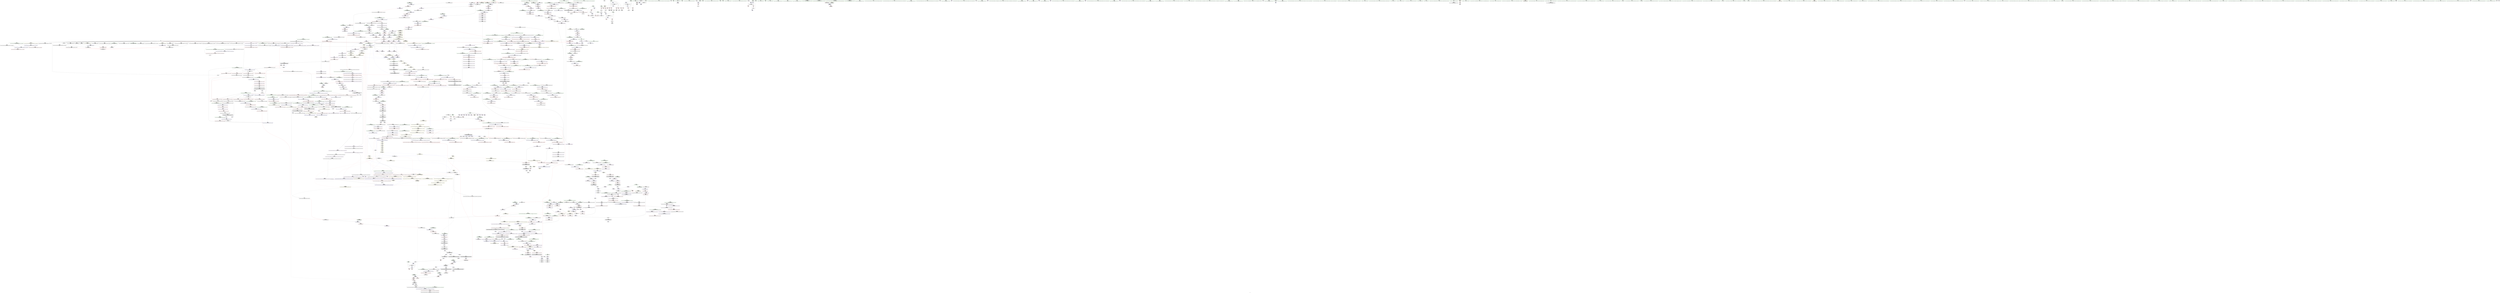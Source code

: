 digraph "SVFG" {
	label="SVFG";

	Node0x561287b0ea70 [shape=record,color=grey,label="{NodeID: 0\nNullPtr|{|<s31>119}}"];
	Node0x561287b0ea70 -> Node0x561287b65c10[style=solid];
	Node0x561287b0ea70 -> Node0x561287b65d10[style=solid];
	Node0x561287b0ea70 -> Node0x561287b65de0[style=solid];
	Node0x561287b0ea70 -> Node0x561287b65eb0[style=solid];
	Node0x561287b0ea70 -> Node0x561287b65f80[style=solid];
	Node0x561287b0ea70 -> Node0x561287b66050[style=solid];
	Node0x561287b0ea70 -> Node0x561287b66120[style=solid];
	Node0x561287b0ea70 -> Node0x561287b661f0[style=solid];
	Node0x561287b0ea70 -> Node0x561287b662c0[style=solid];
	Node0x561287b0ea70 -> Node0x561287b66390[style=solid];
	Node0x561287b0ea70 -> Node0x561287b66460[style=solid];
	Node0x561287b0ea70 -> Node0x561287b66530[style=solid];
	Node0x561287b0ea70 -> Node0x561287b66600[style=solid];
	Node0x561287b0ea70 -> Node0x561287b666d0[style=solid];
	Node0x561287b0ea70 -> Node0x561287b667a0[style=solid];
	Node0x561287b0ea70 -> Node0x561287b66870[style=solid];
	Node0x561287b0ea70 -> Node0x561287b66940[style=solid];
	Node0x561287b0ea70 -> Node0x561287b66a10[style=solid];
	Node0x561287b0ea70 -> Node0x561287b66ae0[style=solid];
	Node0x561287b0ea70 -> Node0x561287b66bb0[style=solid];
	Node0x561287b0ea70 -> Node0x561287b66c80[style=solid];
	Node0x561287b0ea70 -> Node0x561287b66d50[style=solid];
	Node0x561287b0ea70 -> Node0x561287b66e20[style=solid];
	Node0x561287b0ea70 -> Node0x561287b66ef0[style=solid];
	Node0x561287b0ea70 -> Node0x561287b66fc0[style=solid];
	Node0x561287b0ea70 -> Node0x561287b67090[style=solid];
	Node0x561287b0ea70 -> Node0x561287b6bce0[style=solid];
	Node0x561287b0ea70 -> Node0x561287b6e8f0[style=solid];
	Node0x561287b0ea70 -> Node0x561287bb0470[style=solid];
	Node0x561287b0ea70 -> Node0x561287bb0a70[style=solid];
	Node0x561287b0ea70 -> Node0x561287bb0d70[style=solid];
	Node0x561287b0ea70:s31 -> Node0x561287c80c00[style=solid,color=red];
	Node0x561287b6a9d0 [shape=record,color=red,label="{NodeID: 775\n1577\<--1576\n\<--_M_node_count\n_ZNKSt8_Rb_treeIddSt9_IdentityIdESt4lessIdESaIdEE4sizeEv\n}"];
	Node0x561287b6a9d0 -> Node0x561287b604e0[style=solid];
	Node0x561287b82a70 [shape=record,color=yellow,style=double,label="{NodeID: 1550\n219V_1 = ENCHI(MR_219V_0)\npts\{16240000 \}\nFun[_ZNKSt23_Rb_tree_const_iteratorIdE13_M_const_castEv]}"];
	Node0x561287b82a70 -> Node0x561287b6b530[style=dashed];
	Node0x561287b611e0 [shape=record,color=black,label="{NodeID: 443\n1721\<--1720\n\<--add.ptr\n_ZNKSt8_Rb_treeIddSt9_IdentityIdESt4lessIdESaIdEE3endEv\n}"];
	Node0x561287b611e0 -> Node0x561287b78a70[style=solid];
	Node0x561287b54fc0 [shape=record,color=green,label="{NodeID: 111\n527\<--528\n_ZN9__gnu_cxx13new_allocatorISt13_Rb_tree_nodeIdEEC2Ev\<--_ZN9__gnu_cxx13new_allocatorISt13_Rb_tree_nodeIdEEC2Ev_field_insensitive\n}"];
	Node0x561287b70490 [shape=record,color=blue,label="{NodeID: 886\n876\<--871\n.addr\<--\n_ZN9__gnu_cxx13new_allocatorISt13_Rb_tree_nodeIdEE10deallocateEPS2_m\n}"];
	Node0x561287b89280 [shape=record,color=yellow,style=double,label="{NodeID: 1661\n51V_1 = ENCHI(MR_51V_0)\npts\{1230000 \}\nFun[_ZNKSt23_Rb_tree_const_iteratorIdEdeEv]}"];
	Node0x561287b89280 -> Node0x561287b7b3e0[style=dashed];
	Node0x561287b76ed0 [shape=record,color=purple,label="{NodeID: 554\n1262\<--1261\n_M_storage\<--this1\n_ZNKSt13_Rb_tree_nodeIdE9_M_valptrEv\n|{<s0>98}}"];
	Node0x561287b76ed0:s0 -> Node0x561287c7f280[style=solid,color=red];
	Node0x561287b596a0 [shape=record,color=green,label="{NodeID: 222\n1235\<--1236\n_ZSt7forwardIRPSt13_Rb_tree_nodeIdEEOT_RNSt16remove_referenceIS4_E4typeE\<--_ZSt7forwardIRPSt13_Rb_tree_nodeIdEEOT_RNSt16remove_referenceIS4_E4typeE_field_insensitive\n}"];
	Node0x561287c785e0 [shape=record,color=black,label="{NodeID: 2104\n136 = PHI()\n}"];
	Node0x561287b7c900 [shape=record,color=red,label="{NodeID: 665\n724\<--719\n\<--__p.addr\n_ZNSt8_Rb_treeIddSt9_IdentityIdESt4lessIdESaIdEE12_M_drop_nodeEPSt13_Rb_tree_nodeIdE\n|{<s0>54}}"];
	Node0x561287b7c900:s0 -> Node0x561287c840e0[style=solid,color=red];
	Node0x561287baec70 [shape=record,color=grey,label="{NodeID: 1440\n217 = Binary(216, 209, )\n}"];
	Node0x561287baec70 -> Node0x561287b6c940[style=solid];
	Node0x561287b67ab0 [shape=record,color=black,label="{NodeID: 333\n289\<--288\ntobool56\<--\nmain\n}"];
	Node0x561287c81520 [shape=record,color=black,label="{NodeID: 2215\n902 = PHI(896, )\n0th arg _ZN9__gnu_cxx13new_allocatorISt13_Rb_tree_nodeIdEED2Ev }"];
	Node0x561287c81520 -> Node0x561287b70630[style=solid];
	Node0x561287b22660 [shape=record,color=green,label="{NodeID: 1\n7\<--1\n__dso_handle\<--dummyObj\nGlob }"];
	Node0x561287b6aaa0 [shape=record,color=red,label="{NodeID: 776\n1586\<--1583\nthis1\<--this.addr\n_ZNKSt8_Rb_treeIddSt9_IdentityIdESt4lessIdESaIdEE5beginEv\n}"];
	Node0x561287b6aaa0 -> Node0x561287b77550[style=solid];
	Node0x561287b82b50 [shape=record,color=yellow,style=double,label="{NodeID: 1551\n221V_1 = ENCHI(MR_221V_0)\npts\{16960000 \}\nFun[_ZNKSt23_Rb_tree_const_iteratorIdE13_M_const_castEv]|{<s0>134}}"];
	Node0x561287b82b50:s0 -> Node0x561287b92aa0[style=dashed,color=red];
	Node0x561287b612b0 [shape=record,color=black,label="{NodeID: 444\n1710\<--1725\n_ZNKSt8_Rb_treeIddSt9_IdentityIdESt4lessIdESaIdEE3endEv_ret\<--\n_ZNKSt8_Rb_treeIddSt9_IdentityIdESt4lessIdESaIdEE3endEv\n|{<s0>31}}"];
	Node0x561287b612b0:s0 -> Node0x561287c7a0c0[style=solid,color=blue];
	Node0x561287b550c0 [shape=record,color=green,label="{NodeID: 112\n532\<--533\nthis.addr\<--this.addr_field_insensitive\n_ZNSt20_Rb_tree_key_compareISt4lessIdEEC2Ev\n}"];
	Node0x561287b550c0 -> Node0x561287b7b8c0[style=solid];
	Node0x561287b550c0 -> Node0x561287b6e4e0[style=solid];
	Node0x561287b70560 [shape=record,color=blue,label="{NodeID: 887\n892\<--891\nthis.addr\<--this\n_ZNSaISt13_Rb_tree_nodeIdEED2Ev\n}"];
	Node0x561287b70560 -> Node0x561287b7d870[style=dashed];
	Node0x561287b76fa0 [shape=record,color=purple,label="{NodeID: 555\n1284\<--1283\n_M_storage\<--this1\n_ZNK9__gnu_cxx16__aligned_membufIdE7_M_addrEv\n}"];
	Node0x561287b76fa0 -> Node0x561287b5f300[style=solid];
	Node0x561287b597a0 [shape=record,color=green,label="{NodeID: 223\n1243\<--1244\n_ZSt7forwardIRPSt18_Rb_tree_node_baseEOT_RNSt16remove_referenceIS3_E4typeE\<--_ZSt7forwardIRPSt18_Rb_tree_node_baseEOT_RNSt16remove_referenceIS3_E4typeE_field_insensitive\n}"];
	Node0x561287c786b0 [shape=record,color=black,label="{NodeID: 2105\n149 = PHI()\n}"];
	Node0x561287b7c9d0 [shape=record,color=red,label="{NodeID: 666\n728\<--719\n\<--__p.addr\n_ZNSt8_Rb_treeIddSt9_IdentityIdESt4lessIdESaIdEE12_M_drop_nodeEPSt13_Rb_tree_nodeIdE\n|{<s0>55}}"];
	Node0x561287b7c9d0:s0 -> Node0x561287c85ed0[style=solid,color=red];
	Node0x561287baedf0 [shape=record,color=grey,label="{NodeID: 1441\n221 = Binary(220, 180, )\n}"];
	Node0x561287baedf0 -> Node0x561287b6ca10[style=solid];
	Node0x561287b67b80 [shape=record,color=black,label="{NodeID: 334\n326\<--351\n_ZNSt8multisetIdSt4lessIdESaIdEE6insertERKd_ret\<--\n_ZNSt8multisetIdSt4lessIdESaIdEE6insertERKd\n|{<s0>12}}"];
	Node0x561287b67b80:s0 -> Node0x561287c78ac0[style=solid,color=blue];
	Node0x561287c81630 [shape=record,color=black,label="{NodeID: 2216\n1173 = PHI(1008, 1106, )\n0th arg _ZNSt8_Rb_treeIddSt9_IdentityIdESt4lessIdESaIdEE6_M_endEv }"];
	Node0x561287c81630 -> Node0x561287b72100[style=solid];
	Node0x561287b32d30 [shape=record,color=green,label="{NodeID: 2\n13\<--1\n.str\<--dummyObj\nGlob }"];
	Node0x561287b6ab70 [shape=record,color=red,label="{NodeID: 777\n1593\<--1592\n\<--_M_left\n_ZNKSt8_Rb_treeIddSt9_IdentityIdESt4lessIdESaIdEE5beginEv\n|{<s0>126}}"];
	Node0x561287b6ab70:s0 -> Node0x561287c7f810[style=solid,color=red];
	Node0x561287b61380 [shape=record,color=purple,label="{NodeID: 445\n37\<--4\n\<--_ZStL8__ioinit\n__cxx_global_var_init\n}"];
	Node0x561287b55190 [shape=record,color=green,label="{NodeID: 113\n540\<--541\nthis.addr\<--this.addr_field_insensitive\n_ZNSt15_Rb_tree_headerC2Ev\n}"];
	Node0x561287b55190 -> Node0x561287b7b990[style=solid];
	Node0x561287b55190 -> Node0x561287b6e5b0[style=solid];
	Node0x561287b70630 [shape=record,color=blue,label="{NodeID: 888\n903\<--902\nthis.addr\<--this\n_ZN9__gnu_cxx13new_allocatorISt13_Rb_tree_nodeIdEED2Ev\n}"];
	Node0x561287b70630 -> Node0x561287b7d940[style=dashed];
	Node0x561287b89470 [shape=record,color=yellow,style=double,label="{NodeID: 1663\n129V_1 = ENCHI(MR_129V_0)\npts\{1003 \}\nFun[_ZNSt4pairIPSt18_Rb_tree_node_baseS1_EC2IRPSt13_Rb_tree_nodeIdERS1_Lb1EEEOT_OT0_]}"];
	Node0x561287b89470 -> Node0x561287b7ff70[style=dashed];
	Node0x561287b77070 [shape=record,color=purple,label="{NodeID: 556\n1324\<--1323\n_M_t\<--this1\n_ZNKSt8_Rb_treeIddSt9_IdentityIdESt4lessIdESaIdEE11_Alloc_nodeclIRKdEEPSt13_Rb_tree_nodeIdEOT_\n}"];
	Node0x561287b77070 -> Node0x561287b80860[style=solid];
	Node0x561287b598a0 [shape=record,color=green,label="{NodeID: 224\n1250\<--1251\n__x.addr\<--__x.addr_field_insensitive\n_ZNSt8_Rb_treeIddSt9_IdentityIdESt4lessIdESaIdEE8_S_valueEPKSt13_Rb_tree_nodeIdE\n}"];
	Node0x561287b598a0 -> Node0x561287b80110[style=solid];
	Node0x561287b598a0 -> Node0x561287b921b0[style=solid];
	Node0x561287c78780 [shape=record,color=black,label="{NodeID: 2106\n1472 = PHI(1476, )\n}"];
	Node0x561287c78780 -> Node0x561287b5fd90[style=solid];
	Node0x561287b7caa0 [shape=record,color=red,label="{NodeID: 667\n742\<--736\nthis1\<--this.addr\n_ZNSt8_Rb_treeIddSt9_IdentityIdESt4lessIdESaIdEE15_M_destroy_nodeEPSt13_Rb_tree_nodeIdE\n|{<s0>56}}"];
	Node0x561287b7caa0:s0 -> Node0x561287c7e950[style=solid,color=red];
	Node0x561287baef70 [shape=record,color=grey,label="{NodeID: 1442\n1155 = Binary(1154, 772, )\n}"];
	Node0x561287baef70 -> Node0x561287b71f60[style=solid];
	Node0x561287b67c50 [shape=record,color=black,label="{NodeID: 335\n353\<--360\n_ZNKSt8multisetIdSt4lessIdESaIdEE4sizeEv_ret\<--call\n_ZNKSt8multisetIdSt4lessIdESaIdEE4sizeEv\n|{<s0>13}}"];
	Node0x561287b67c50:s0 -> Node0x561287c78c00[style=solid,color=blue];
	Node0x561287c81810 [shape=record,color=black,label="{NodeID: 2217\n1510 = PHI(1489, )\n0th arg _ZNK9__gnu_cxx13new_allocatorISt13_Rb_tree_nodeIdEE8max_sizeEv }"];
	Node0x561287c81810 -> Node0x561287b93940[style=solid];
	Node0x561287b33070 [shape=record,color=green,label="{NodeID: 3\n15\<--1\n.str.2\<--dummyObj\nGlob }"];
	Node0x561287b6ac40 [shape=record,color=red,label="{NodeID: 778\n1598\<--1597\n\<--coerce.dive\n_ZNKSt8_Rb_treeIddSt9_IdentityIdESt4lessIdESaIdEE5beginEv\n}"];
	Node0x561287b6ac40 -> Node0x561287b60750[style=solid];
	Node0x561287b61450 [shape=record,color=purple,label="{NodeID: 446\n59\<--8\n\<--cand\n__cxx_global_var_init.1\n}"];
	Node0x561287b59d20 [shape=record,color=green,label="{NodeID: 114\n549\<--550\n_ZNSt15_Rb_tree_header8_M_resetEv\<--_ZNSt15_Rb_tree_header8_M_resetEv_field_insensitive\n}"];
	Node0x561287b70700 [shape=record,color=blue,label="{NodeID: 889\n910\<--909\nthis.addr\<--this\n_ZNSt8_Rb_treeIddSt9_IdentityIdESt4lessIdESaIdEE5clearEv\n}"];
	Node0x561287b70700 -> Node0x561287b7da10[style=dashed];
	Node0x561287b89580 [shape=record,color=yellow,style=double,label="{NodeID: 1664\n131V_1 = ENCHI(MR_131V_0)\npts\{1005 \}\nFun[_ZNSt4pairIPSt18_Rb_tree_node_baseS1_EC2IRPSt13_Rb_tree_nodeIdERS1_Lb1EEEOT_OT0_]}"];
	Node0x561287b89580 -> Node0x561287b80040[style=dashed];
	Node0x561287b77140 [shape=record,color=purple,label="{NodeID: 557\n1347\<--1346\n_M_node\<--this1\n_ZNSt17_Rb_tree_iteratorIdEC2EPSt18_Rb_tree_node_base\n}"];
	Node0x561287b77140 -> Node0x561287b92aa0[style=solid];
	Node0x561287b59970 [shape=record,color=green,label="{NodeID: 225\n1258\<--1259\nthis.addr\<--this.addr_field_insensitive\n_ZNKSt13_Rb_tree_nodeIdE9_M_valptrEv\n}"];
	Node0x561287b59970 -> Node0x561287b801e0[style=solid];
	Node0x561287b59970 -> Node0x561287b92280[style=solid];
	Node0x561287c78980 [shape=record,color=black,label="{NodeID: 2107\n1491 = PHI(1509, )\n}"];
	Node0x561287c78980 -> Node0x561287bafcf0[style=solid];
	Node0x561287b7cb70 [shape=record,color=red,label="{NodeID: 668\n746\<--738\n\<--__p.addr\n_ZNSt8_Rb_treeIddSt9_IdentityIdESt4lessIdESaIdEE15_M_destroy_nodeEPSt13_Rb_tree_nodeIdE\n|{<s0>57}}"];
	Node0x561287b7cb70:s0 -> Node0x561287c81200[style=solid,color=red];
	Node0x561287baf0f0 [shape=record,color=grey,label="{NodeID: 1443\n141 = Binary(140, 142, )\n}"];
	Node0x561287baf0f0 -> Node0x561287b6c120[style=solid];
	Node0x561287b67d20 [shape=record,color=black,label="{NodeID: 336\n383\<--369\n\<--__position\n_ZNSt8multisetIdSt4lessIdESaIdEE5eraseB5cxx11ESt23_Rb_tree_const_iteratorIdE\n}"];
	Node0x561287b67d20 -> Node0x561287b73790[style=solid];
	Node0x561287c81920 [shape=record,color=black,label="{NodeID: 2218\n1338 = PHI(1083, 1695, )\n0th arg _ZNSt17_Rb_tree_iteratorIdEC2EPSt18_Rb_tree_node_base }"];
	Node0x561287c81920 -> Node0x561287b92900[style=solid];
	Node0x561287b33130 [shape=record,color=green,label="{NodeID: 4\n17\<--1\nstdin\<--dummyObj\nGlob }"];
	Node0x561287b6ad10 [shape=record,color=red,label="{NodeID: 779\n1609\<--1603\nthis1\<--this.addr\n_ZNSt23_Rb_tree_const_iteratorIdEC2EPKSt18_Rb_tree_node_base\n}"];
	Node0x561287b6ad10 -> Node0x561287b77890[style=solid];
	Node0x561287b82e50 [shape=record,color=yellow,style=double,label="{NodeID: 1554\n192V_1 = ENCHI(MR_192V_0)\npts\{605 \}\nFun[_ZNSt8_Rb_treeIddSt9_IdentityIdESt4lessIdESaIdEED2Ev]}"];
	Node0x561287b82e50 -> Node0x561287b6ed00[style=dashed];
	Node0x561287b61520 [shape=record,color=purple,label="{NodeID: 447\n161\<--11\narrayidx\<--dat\nmain\n}"];
	Node0x561287b59e20 [shape=record,color=green,label="{NodeID: 115\n558\<--559\nthis.addr\<--this.addr_field_insensitive\n_ZN9__gnu_cxx13new_allocatorISt13_Rb_tree_nodeIdEEC2Ev\n}"];
	Node0x561287b59e20 -> Node0x561287b7ba60[style=solid];
	Node0x561287b59e20 -> Node0x561287b6e750[style=solid];
	Node0x561287b707d0 [shape=record,color=blue,label="{NodeID: 890\n931\<--927\nthis.addr\<--this\n_ZNSt8_Rb_treeIddSt9_IdentityIdESt4lessIdESaIdEE15_M_insert_equalIRKdEESt17_Rb_tree_iteratorIdEOT_\n}"];
	Node0x561287b707d0 -> Node0x561287b7dae0[style=dashed];
	Node0x561287b77210 [shape=record,color=purple,label="{NodeID: 558\n1572\<--1571\n_M_impl\<--this1\n_ZNKSt8_Rb_treeIddSt9_IdentityIdESt4lessIdESaIdEE4sizeEv\n}"];
	Node0x561287b77210 -> Node0x561287b60340[style=solid];
	Node0x561287b59a40 [shape=record,color=green,label="{NodeID: 226\n1264\<--1265\n_ZNK9__gnu_cxx16__aligned_membufIdE6_M_ptrEv\<--_ZNK9__gnu_cxx16__aligned_membufIdE6_M_ptrEv_field_insensitive\n}"];
	Node0x561287c78ac0 [shape=record,color=black,label="{NodeID: 2108\n229 = PHI(326, )\n}"];
	Node0x561287c78ac0 -> Node0x561287b6cae0[style=solid];
	Node0x561287b7cc40 [shape=record,color=red,label="{NodeID: 669\n753\<--738\n\<--__p.addr\n_ZNSt8_Rb_treeIddSt9_IdentityIdESt4lessIdESaIdEE15_M_destroy_nodeEPSt13_Rb_tree_nodeIdE\n}"];
	Node0x561287baf270 [shape=record,color=grey,label="{NodeID: 1444\n208 = Binary(207, 209, )\n}"];
	Node0x561287baf270 -> Node0x561287b67910[style=solid];
	Node0x561287b67df0 [shape=record,color=black,label="{NodeID: 337\n382\<--375\n\<--agg.tmp\n_ZNSt8multisetIdSt4lessIdESaIdEE5eraseB5cxx11ESt23_Rb_tree_const_iteratorIdE\n}"];
	Node0x561287b67df0 -> Node0x561287b736c0[style=solid];
	Node0x561287c81ad0 [shape=record,color=black,label="{NodeID: 2219\n1339 = PHI(1158, 1702, )\n1st arg _ZNSt17_Rb_tree_iteratorIdEC2EPSt18_Rb_tree_node_base }"];
	Node0x561287c81ad0 -> Node0x561287b929d0[style=solid];
	Node0x561287b331f0 [shape=record,color=green,label="{NodeID: 5\n18\<--1\n.str.3\<--dummyObj\nGlob }"];
	Node0x561287b6ade0 [shape=record,color=red,label="{NodeID: 780\n1611\<--1605\n\<--__x.addr\n_ZNSt23_Rb_tree_const_iteratorIdEC2EPKSt18_Rb_tree_node_base\n}"];
	Node0x561287b6ade0 -> Node0x561287b94300[style=solid];
	Node0x561287b82f30 [shape=record,color=yellow,style=double,label="{NodeID: 1555\n194V_1 = ENCHI(MR_194V_0)\npts\{607 \}\nFun[_ZNSt8_Rb_treeIddSt9_IdentityIdESt4lessIdESaIdEED2Ev]}"];
	Node0x561287b82f30 -> Node0x561287b6edd0[style=dashed];
	Node0x561287b615f0 [shape=record,color=purple,label="{NodeID: 448\n162\<--11\narrayidx3\<--dat\nmain\n}"];
	Node0x561287b59ef0 [shape=record,color=green,label="{NodeID: 116\n565\<--566\nthis.addr\<--this.addr_field_insensitive\n_ZNSt15_Rb_tree_header8_M_resetEv\n}"];
	Node0x561287b59ef0 -> Node0x561287b7bb30[style=solid];
	Node0x561287b59ef0 -> Node0x561287b6e820[style=solid];
	Node0x561287b708a0 [shape=record,color=blue,label="{NodeID: 891\n933\<--928\n__v.addr\<--__v\n_ZNSt8_Rb_treeIddSt9_IdentityIdESt4lessIdESaIdEE15_M_insert_equalIRKdEESt17_Rb_tree_iteratorIdEOT_\n}"];
	Node0x561287b708a0 -> Node0x561287b7dbb0[style=dashed];
	Node0x561287b708a0 -> Node0x561287b7dc80[style=dashed];
	Node0x561287b772e0 [shape=record,color=purple,label="{NodeID: 559\n1574\<--1573\nadd.ptr\<--\n_ZNKSt8_Rb_treeIddSt9_IdentityIdESt4lessIdESaIdEE4sizeEv\n}"];
	Node0x561287b772e0 -> Node0x561287b60410[style=solid];
	Node0x561287b59b40 [shape=record,color=green,label="{NodeID: 227\n1269\<--1270\nthis.addr\<--this.addr_field_insensitive\n_ZNK9__gnu_cxx16__aligned_membufIdE6_M_ptrEv\n}"];
	Node0x561287b59b40 -> Node0x561287b802b0[style=solid];
	Node0x561287b59b40 -> Node0x561287b92350[style=solid];
	Node0x561287c78c00 [shape=record,color=black,label="{NodeID: 2109\n234 = PHI(353, )\n}"];
	Node0x561287c78c00 -> Node0x561287bafb70[style=solid];
	Node0x561287b7cd10 [shape=record,color=red,label="{NodeID: 670\n768\<--762\nthis1\<--this.addr\n_ZNSt8_Rb_treeIddSt9_IdentityIdESt4lessIdESaIdEE11_M_put_nodeEPSt13_Rb_tree_nodeIdE\n|{<s0>60}}"];
	Node0x561287b7cd10:s0 -> Node0x561287c7e950[style=solid,color=red];
	Node0x561287baf3f0 [shape=record,color=grey,label="{NodeID: 1445\n179 = Binary(178, 180, )\n}"];
	Node0x561287baf3f0 -> Node0x561287b6c390[style=solid];
	Node0x561287b67ec0 [shape=record,color=black,label="{NodeID: 338\n364\<--398\n_ZNSt8multisetIdSt4lessIdESaIdEE5eraseB5cxx11ESt23_Rb_tree_const_iteratorIdE_ret\<--\n_ZNSt8multisetIdSt4lessIdESaIdEE5eraseB5cxx11ESt23_Rb_tree_const_iteratorIdE\n|{<s0>15}}"];
	Node0x561287b67ec0:s0 -> Node0x561287c78e80[style=solid,color=blue];
	Node0x561287c81c50 [shape=record,color=black,label="{NodeID: 2220\n488 = PHI(70, )\n0th arg _ZNSt8_Rb_treeIddSt9_IdentityIdESt4lessIdESaIdEEC2Ev }"];
	Node0x561287c81c50 -> Node0x561287b6e270[style=solid];
	Node0x561287b51a50 [shape=record,color=green,label="{NodeID: 6\n20\<--1\n.str.4\<--dummyObj\nGlob }"];
	Node0x561287b6aeb0 [shape=record,color=red,label="{NodeID: 781\n1630\<--1621\nthis1\<--this.addr\n_ZNSt8_Rb_treeIddSt9_IdentityIdESt4lessIdESaIdEE5eraseB5cxx11ESt23_Rb_tree_const_iteratorIdE\n|{<s0>130}}"];
	Node0x561287b6aeb0:s0 -> Node0x561287c7fea0[style=solid,color=red];
	Node0x561287b83010 [shape=record,color=yellow,style=double,label="{NodeID: 1556\n9V_1 = ENCHI(MR_9V_0)\npts\{100001 \}\nFun[_ZNSt8_Rb_treeIddSt9_IdentityIdESt4lessIdESaIdEED2Ev]|{<s0>44}}"];
	Node0x561287b83010:s0 -> Node0x561287c0dd30[style=dashed,color=red];
	Node0x561287b616c0 [shape=record,color=purple,label="{NodeID: 449\n165\<--11\narrayidx5\<--dat\nmain\n}"];
	Node0x561287b59fc0 [shape=record,color=green,label="{NodeID: 117\n584\<--585\n__gxx_personality_v0\<--__gxx_personality_v0_field_insensitive\n}"];
	Node0x561287b70970 [shape=record,color=blue,label="{NodeID: 892\n952\<--953\n\<--\n_ZNSt8_Rb_treeIddSt9_IdentityIdESt4lessIdESaIdEE15_M_insert_equalIRKdEESt17_Rb_tree_iteratorIdEOT_\n}"];
	Node0x561287b70970 -> Node0x561287b7dd50[style=dashed];
	Node0x561287b773b0 [shape=record,color=purple,label="{NodeID: 560\n1576\<--1575\n_M_node_count\<--\n_ZNKSt8_Rb_treeIddSt9_IdentityIdESt4lessIdESaIdEE4sizeEv\n}"];
	Node0x561287b773b0 -> Node0x561287b6a9d0[style=solid];
	Node0x561287b59c10 [shape=record,color=green,label="{NodeID: 228\n1274\<--1275\n_ZNK9__gnu_cxx16__aligned_membufIdE7_M_addrEv\<--_ZNK9__gnu_cxx16__aligned_membufIdE7_M_addrEv_field_insensitive\n}"];
	Node0x561287c78d40 [shape=record,color=black,label="{NodeID: 2110\n241 = PHI(400, )\n}"];
	Node0x561287c78d40 -> Node0x561287b6cbb0[style=solid];
	Node0x561287b7cde0 [shape=record,color=red,label="{NodeID: 671\n770\<--764\n\<--__p.addr\n_ZNSt8_Rb_treeIddSt9_IdentityIdESt4lessIdESaIdEE11_M_put_nodeEPSt13_Rb_tree_nodeIdE\n|{<s0>61}}"];
	Node0x561287b7cde0:s0 -> Node0x561287c86380[style=solid,color=red];
	Node0x561287baf570 [shape=record,color=grey,label="{NodeID: 1446\n301 = Binary(300, 180, )\n}"];
	Node0x561287baf570 -> Node0x561287b6d300[style=solid];
	Node0x561287b67f90 [shape=record,color=black,label="{NodeID: 339\n400\<--415\n_ZNKSt8multisetIdSt4lessIdESaIdEE5beginEv_ret\<--\n_ZNKSt8multisetIdSt4lessIdESaIdEE5beginEv\n|{<s0>14|<s1>16}}"];
	Node0x561287b67f90:s0 -> Node0x561287c78d40[style=solid,color=blue];
	Node0x561287b67f90:s1 -> Node0x561287c78fc0[style=solid,color=blue];
	Node0x561287c81d60 [shape=record,color=black,label="{NodeID: 2221\n499 = PHI(493, )\n0th arg _ZNSt8_Rb_treeIddSt9_IdentityIdESt4lessIdESaIdEE13_Rb_tree_implIS3_Lb1EEC2Ev }"];
	Node0x561287c81d60 -> Node0x561287b6e340[style=solid];
	Node0x561287b51ae0 [shape=record,color=green,label="{NodeID: 7\n22\<--1\n.str.5\<--dummyObj\nGlob }"];
	Node0x561287b6af80 [shape=record,color=red,label="{NodeID: 782\n1639\<--1638\n\<--coerce.dive2\n_ZNSt8_Rb_treeIddSt9_IdentityIdESt4lessIdESaIdEE5eraseB5cxx11ESt23_Rb_tree_const_iteratorIdE\n|{<s0>130}}"];
	Node0x561287b6af80:s0 -> Node0x561287c7ffb0[style=solid,color=red];
	Node0x561287b830f0 [shape=record,color=yellow,style=double,label="{NodeID: 1557\n123V_1 = ENCHI(MR_123V_0)\npts\{997 \}\nFun[_ZNSt8_Rb_treeIddSt9_IdentityIdESt4lessIdESaIdEE23_M_get_insert_equal_posERKd]}"];
	Node0x561287b830f0 -> Node0x561287b7e7e0[style=dashed];
	Node0x561287b61790 [shape=record,color=purple,label="{NodeID: 450\n166\<--11\narrayidx6\<--dat\nmain\n}"];
	Node0x561287b5a0c0 [shape=record,color=green,label="{NodeID: 118\n591\<--592\n__cxa_begin_catch\<--__cxa_begin_catch_field_insensitive\n}"];
	Node0x561287b70a40 [shape=record,color=blue,label="{NodeID: 893\n955\<--956\n\<--\n_ZNSt8_Rb_treeIddSt9_IdentityIdESt4lessIdESaIdEE15_M_insert_equalIRKdEESt17_Rb_tree_iteratorIdEOT_\n}"];
	Node0x561287b70a40 -> Node0x561287b7de20[style=dashed];
	Node0x561287b77480 [shape=record,color=purple,label="{NodeID: 561\n1597\<--1581\ncoerce.dive\<--retval\n_ZNKSt8_Rb_treeIddSt9_IdentityIdESt4lessIdESaIdEE5beginEv\n}"];
	Node0x561287b77480 -> Node0x561287b6ac40[style=solid];
	Node0x561287b62240 [shape=record,color=green,label="{NodeID: 229\n1280\<--1281\nthis.addr\<--this.addr_field_insensitive\n_ZNK9__gnu_cxx16__aligned_membufIdE7_M_addrEv\n}"];
	Node0x561287b62240 -> Node0x561287b80380[style=solid];
	Node0x561287b62240 -> Node0x561287b92420[style=solid];
	Node0x561287c78e80 [shape=record,color=black,label="{NodeID: 2111\n248 = PHI(364, )\n}"];
	Node0x561287c78e80 -> Node0x561287b6cc80[style=solid];
	Node0x561287b7ceb0 [shape=record,color=red,label="{NodeID: 672\n789\<--783\n\<--__a.addr\n_ZNSt16allocator_traitsISaISt13_Rb_tree_nodeIdEEE7destroyIdEEvRS2_PT_\n}"];
	Node0x561287b7ceb0 -> Node0x561287b69170[style=solid];
	Node0x561287baf6f0 [shape=record,color=grey,label="{NodeID: 1447\n186 = Binary(180, 184, )\n}"];
	Node0x561287baf6f0 -> Node0x561287b6c460[style=solid];
	Node0x561287b68060 [shape=record,color=black,label="{NodeID: 340\n417\<--432\n_ZNKSt23_Rb_tree_const_iteratorIdEneERKS0__ret\<--cmp\n_ZNKSt23_Rb_tree_const_iteratorIdEneERKS0_\n|{<s0>18}}"];
	Node0x561287b68060:s0 -> Node0x561287c79240[style=solid,color=blue];
	Node0x561287c81e70 [shape=record,color=black,label="{NodeID: 2222\n564 = PHI(543, 919, )\n0th arg _ZNSt15_Rb_tree_header8_M_resetEv }"];
	Node0x561287c81e70 -> Node0x561287b6e820[style=solid];
	Node0x561287b51b70 [shape=record,color=green,label="{NodeID: 8\n24\<--1\n.str.6\<--dummyObj\nGlob }"];
	Node0x561287b6b050 [shape=record,color=red,label="{NodeID: 783\n1649\<--1648\n\<--coerce.dive5\n_ZNSt8_Rb_treeIddSt9_IdentityIdESt4lessIdESaIdEE5eraseB5cxx11ESt23_Rb_tree_const_iteratorIdE\n}"];
	Node0x561287b6b050 -> Node0x561287b60b60[style=solid];
	Node0x561287b61860 [shape=record,color=purple,label="{NodeID: 451\n169\<--11\narrayidx8\<--dat\nmain\n}"];
	Node0x561287b5a1c0 [shape=record,color=green,label="{NodeID: 119\n594\<--595\n_ZSt9terminatev\<--_ZSt9terminatev_field_insensitive\n}"];
	Node0x561287b70b10 [shape=record,color=blue,label="{NodeID: 894\n972\<--969\ncoerce.dive\<--call4\n_ZNSt8_Rb_treeIddSt9_IdentityIdESt4lessIdESaIdEE15_M_insert_equalIRKdEESt17_Rb_tree_iteratorIdEOT_\n}"];
	Node0x561287b70b10 -> Node0x561287b7def0[style=dashed];
	Node0x561287b77550 [shape=record,color=purple,label="{NodeID: 562\n1587\<--1586\n_M_impl\<--this1\n_ZNKSt8_Rb_treeIddSt9_IdentityIdESt4lessIdESaIdEE5beginEv\n}"];
	Node0x561287b77550 -> Node0x561287b605b0[style=solid];
	Node0x561287b62310 [shape=record,color=green,label="{NodeID: 230\n1289\<--1290\n__t.addr\<--__t.addr_field_insensitive\n_ZSt7forwardIRPSt13_Rb_tree_nodeIdEEOT_RNSt16remove_referenceIS4_E4typeE\n}"];
	Node0x561287b62310 -> Node0x561287b80450[style=solid];
	Node0x561287b62310 -> Node0x561287b924f0[style=solid];
	Node0x561287c78fc0 [shape=record,color=black,label="{NodeID: 2112\n263 = PHI(400, )\n}"];
	Node0x561287c78fc0 -> Node0x561287b6cfc0[style=solid];
	Node0x561287b7cf80 [shape=record,color=red,label="{NodeID: 673\n791\<--785\n\<--__p.addr\n_ZNSt16allocator_traitsISaISt13_Rb_tree_nodeIdEEE7destroyIdEEvRS2_PT_\n|{<s0>63}}"];
	Node0x561287b7cf80:s0 -> Node0x561287c829f0[style=solid,color=red];
	Node0x561287baf870 [shape=record,color=grey,label="{NodeID: 1448\n184 = Binary(183, 185, )\n}"];
	Node0x561287baf870 -> Node0x561287baf6f0[style=solid];
	Node0x561287b68130 [shape=record,color=black,label="{NodeID: 341\n434\<--449\n_ZNKSt8multisetIdSt4lessIdESaIdEE3endEv_ret\<--\n_ZNKSt8multisetIdSt4lessIdESaIdEE3endEv\n|{<s0>17}}"];
	Node0x561287b68130:s0 -> Node0x561287c79100[style=solid,color=blue];
	Node0x561287c82050 [shape=record,color=black,label="{NodeID: 2223\n1064 = PHI(939, )\n0th arg _ZNSt8_Rb_treeIddSt9_IdentityIdESt4lessIdESaIdEE11_Alloc_nodeC2ERS5_ }"];
	Node0x561287c82050 -> Node0x561287b714d0[style=solid];
	Node0x561287b51c30 [shape=record,color=green,label="{NodeID: 9\n27\<--1\n\<--dummyObj\nCan only get source location for instruction, argument, global var or function.}"];
	Node0x561287b6b120 [shape=record,color=red,label="{NodeID: 784\n1668\<--1661\nthis1\<--this.addr\n_ZNSt8_Rb_treeIddSt9_IdentityIdESt4lessIdESaIdEE12_M_erase_auxESt23_Rb_tree_const_iteratorIdE\n|{|<s2>133}}"];
	Node0x561287b6b120 -> Node0x561287b78180[style=solid];
	Node0x561287b6b120 -> Node0x561287b78250[style=solid];
	Node0x561287b6b120:s2 -> Node0x561287c82b00[style=solid,color=red];
	Node0x561287b61930 [shape=record,color=purple,label="{NodeID: 452\n170\<--11\narrayidx9\<--dat\nmain\n}"];
	Node0x561287b5a2c0 [shape=record,color=green,label="{NodeID: 120\n602\<--603\nthis.addr\<--this.addr_field_insensitive\n_ZNSt8_Rb_treeIddSt9_IdentityIdESt4lessIdESaIdEED2Ev\n}"];
	Node0x561287b5a2c0 -> Node0x561287b7bc00[style=solid];
	Node0x561287b5a2c0 -> Node0x561287b6ec30[style=solid];
	Node0x561287b70be0 [shape=record,color=blue,label="{NodeID: 895\n980\<--978\nthis.addr\<--this\n_ZNSt23_Rb_tree_const_iteratorIdEC2ERKSt17_Rb_tree_iteratorIdE\n}"];
	Node0x561287b70be0 -> Node0x561287b7dfc0[style=dashed];
	Node0x561287b77620 [shape=record,color=purple,label="{NodeID: 563\n1589\<--1588\nadd.ptr\<--\n_ZNKSt8_Rb_treeIddSt9_IdentityIdESt4lessIdESaIdEE5beginEv\n}"];
	Node0x561287b77620 -> Node0x561287b60680[style=solid];
	Node0x561287b623e0 [shape=record,color=green,label="{NodeID: 231\n1296\<--1297\n__t.addr\<--__t.addr_field_insensitive\n_ZSt7forwardIRPSt18_Rb_tree_node_baseEOT_RNSt16remove_referenceIS3_E4typeE\n}"];
	Node0x561287b623e0 -> Node0x561287b80520[style=solid];
	Node0x561287b623e0 -> Node0x561287b925c0[style=solid];
	Node0x561287c79100 [shape=record,color=black,label="{NodeID: 2113\n267 = PHI(434, )\n}"];
	Node0x561287c79100 -> Node0x561287b6d090[style=solid];
	Node0x561287b7d050 [shape=record,color=red,label="{NodeID: 674\n801\<--798\nthis1\<--this.addr\n_ZNSt8_Rb_treeIddSt9_IdentityIdESt4lessIdESaIdEE21_M_get_Node_allocatorEv\n}"];
	Node0x561287b7d050 -> Node0x561287b75400[style=solid];
	Node0x561287baf9f0 [shape=record,color=grey,label="{NodeID: 1449\n1689 = Binary(1688, 1690, )\n}"];
	Node0x561287baf9f0 -> Node0x561287b94a50[style=solid];
	Node0x561287b68200 [shape=record,color=black,label="{NodeID: 342\n459\<--458\n\<--\n_ZNKSt23_Rb_tree_const_iteratorIdEdeEv\n|{<s0>32}}"];
	Node0x561287b68200:s0 -> Node0x561287c80200[style=solid,color=red];
	Node0x561287c82160 [shape=record,color=black,label="{NodeID: 2224\n1065 = PHI(943, )\n1st arg _ZNSt8_Rb_treeIddSt9_IdentityIdESt4lessIdESaIdEE11_Alloc_nodeC2ERS5_ }"];
	Node0x561287c82160 -> Node0x561287b715a0[style=solid];
	Node0x561287b51d30 [shape=record,color=green,label="{NodeID: 10\n127\<--1\n\<--dummyObj\nCan only get source location for instruction, argument, global var or function.}"];
	Node0x561287b6b1f0 [shape=record,color=red,label="{NodeID: 785\n1681\<--1663\n\<--__y\n_ZNSt8_Rb_treeIddSt9_IdentityIdESt4lessIdESaIdEE12_M_erase_auxESt23_Rb_tree_const_iteratorIdE\n|{<s0>133}}"];
	Node0x561287b6b1f0:s0 -> Node0x561287c82c50[style=solid,color=red];
	Node0x561287b61a00 [shape=record,color=purple,label="{NodeID: 453\n173\<--11\narrayidx11\<--dat\nmain\n}"];
	Node0x561287b5a390 [shape=record,color=green,label="{NodeID: 121\n604\<--605\nexn.slot\<--exn.slot_field_insensitive\n_ZNSt8_Rb_treeIddSt9_IdentityIdESt4lessIdESaIdEED2Ev\n}"];
	Node0x561287b5a390 -> Node0x561287b7bcd0[style=solid];
	Node0x561287b5a390 -> Node0x561287b6ed00[style=solid];
	Node0x561287b70cb0 [shape=record,color=blue,label="{NodeID: 896\n982\<--979\n__it.addr\<--__it\n_ZNSt23_Rb_tree_const_iteratorIdEC2ERKSt17_Rb_tree_iteratorIdE\n}"];
	Node0x561287b70cb0 -> Node0x561287b7e090[style=dashed];
	Node0x561287b776f0 [shape=record,color=purple,label="{NodeID: 564\n1591\<--1590\n_M_header\<--\n_ZNKSt8_Rb_treeIddSt9_IdentityIdESt4lessIdESaIdEE5beginEv\n}"];
	Node0x561287b624b0 [shape=record,color=green,label="{NodeID: 232\n1303\<--1304\n__x.addr\<--__x.addr_field_insensitive\n_ZNSt8_Rb_treeIddSt9_IdentityIdESt4lessIdESaIdEE6_S_keyEPKSt18_Rb_tree_node_base\n}"];
	Node0x561287b624b0 -> Node0x561287b805f0[style=solid];
	Node0x561287b624b0 -> Node0x561287b92690[style=solid];
	Node0x561287c79240 [shape=record,color=black,label="{NodeID: 2114\n272 = PHI(417, )\n}"];
	Node0x561287b7d120 [shape=record,color=red,label="{NodeID: 675\n810\<--807\nthis1\<--this.addr\n_ZNSt13_Rb_tree_nodeIdE9_M_valptrEv\n}"];
	Node0x561287b7d120 -> Node0x561287b754d0[style=solid];
	Node0x561287bafb70 [shape=record,color=grey,label="{NodeID: 1450\n239 = cmp(234, 238, )\n}"];
	Node0x561287b682d0 [shape=record,color=black,label="{NodeID: 343\n451\<--460\n_ZNKSt23_Rb_tree_const_iteratorIdEdeEv_ret\<--call\n_ZNKSt23_Rb_tree_const_iteratorIdEdeEv\n|{<s0>19}}"];
	Node0x561287b682d0:s0 -> Node0x561287c79350[style=solid,color=blue];
	Node0x561287c82270 [shape=record,color=black,label="{NodeID: 2225\n1567 = PHI(359, )\n0th arg _ZNKSt8_Rb_treeIddSt9_IdentityIdESt4lessIdESaIdEE4sizeEv }"];
	Node0x561287c82270 -> Node0x561287b93fc0[style=solid];
	Node0x561287b51e30 [shape=record,color=green,label="{NodeID: 11\n142\<--1\n\<--dummyObj\nCan only get source location for instruction, argument, global var or function.}"];
	Node0x561287b6b2c0 [shape=record,color=red,label="{NodeID: 786\n1670\<--1669\n\<--_M_node\n_ZNSt8_Rb_treeIddSt9_IdentityIdESt4lessIdESaIdEE12_M_erase_auxESt23_Rb_tree_const_iteratorIdE\n}"];
	Node0x561287b61ad0 [shape=record,color=purple,label="{NodeID: 454\n174\<--11\narrayidx12\<--dat\nmain\n}"];
	Node0x561287b5a460 [shape=record,color=green,label="{NodeID: 122\n606\<--607\nehselector.slot\<--ehselector.slot_field_insensitive\n_ZNSt8_Rb_treeIddSt9_IdentityIdESt4lessIdESaIdEED2Ev\n}"];
	Node0x561287b5a460 -> Node0x561287b6edd0[style=solid];
	Node0x561287b70d80 [shape=record,color=blue,label="{NodeID: 897\n987\<--990\n_M_node\<--\n_ZNSt23_Rb_tree_const_iteratorIdEC2ERKSt17_Rb_tree_iteratorIdE\n|{<s0>25|<s1>29}}"];
	Node0x561287b70d80:s0 -> Node0x561287c249a0[style=dashed,color=blue];
	Node0x561287b70d80:s1 -> Node0x561287c24c60[style=dashed,color=blue];
	Node0x561287b777c0 [shape=record,color=purple,label="{NodeID: 565\n1592\<--1590\n_M_left\<--\n_ZNKSt8_Rb_treeIddSt9_IdentityIdESt4lessIdESaIdEE5beginEv\n}"];
	Node0x561287b777c0 -> Node0x561287b6ab70[style=solid];
	Node0x561287b62580 [shape=record,color=green,label="{NodeID: 233\n1305\<--1306\nref.tmp\<--ref.tmp_field_insensitive\n_ZNSt8_Rb_treeIddSt9_IdentityIdESt4lessIdESaIdEE6_S_keyEPKSt18_Rb_tree_node_base\n|{<s0>101}}"];
	Node0x561287b62580:s0 -> Node0x561287c87500[style=solid,color=red];
	Node0x561287c79350 [shape=record,color=black,label="{NodeID: 2115\n276 = PHI(451, )\n}"];
	Node0x561287c79350 -> Node0x561287b7a540[style=solid];
	Node0x561287b7d1f0 [shape=record,color=red,label="{NodeID: 676\n825\<--819\nthis1\<--this.addr\n_ZN9__gnu_cxx13new_allocatorISt13_Rb_tree_nodeIdEE7destroyIdEEvPT_\n}"];
	Node0x561287bafcf0 [shape=record,color=grey,label="{NodeID: 1451\n1494 = cmp(1490, 1491, )\n}"];
	Node0x561287b683a0 [shape=record,color=black,label="{NodeID: 344\n470\<--475\n_ZNSt23_Rb_tree_const_iteratorIdEppEv_ret\<--this1\n_ZNSt23_Rb_tree_const_iteratorIdEppEv\n|{<s0>20|<s1>128}}"];
	Node0x561287b683a0:s0 -> Node0x561287c794c0[style=solid,color=blue];
	Node0x561287b683a0:s1 -> Node0x561287c7a900[style=solid,color=blue];
	Node0x561287c82380 [shape=record,color=black,label="{NodeID: 2226\n1315 = PHI(1129, )\n0th arg _ZNKSt8_Rb_treeIddSt9_IdentityIdESt4lessIdESaIdEE11_Alloc_nodeclIRKdEEPSt13_Rb_tree_nodeIdEOT_ }"];
	Node0x561287c82380 -> Node0x561287b92760[style=solid];
	Node0x561287b51f30 [shape=record,color=green,label="{NodeID: 12\n147\<--1\n\<--dummyObj\nCan only get source location for instruction, argument, global var or function.}"];
	Node0x561287b6b390 [shape=record,color=red,label="{NodeID: 787\n1688\<--1687\n\<--_M_node_count\n_ZNSt8_Rb_treeIddSt9_IdentityIdESt4lessIdESaIdEE12_M_erase_auxESt23_Rb_tree_const_iteratorIdE\n}"];
	Node0x561287b6b390 -> Node0x561287baf9f0[style=solid];
	Node0x561287b83580 [shape=record,color=yellow,style=double,label="{NodeID: 1562\n9V_1 = ENCHI(MR_9V_0)\npts\{100001 \}\nFun[_ZNSt8_Rb_treeIddSt9_IdentityIdESt4lessIdESaIdEE23_M_get_insert_equal_posERKd]|{<s0>78}}"];
	Node0x561287b83580:s0 -> Node0x561287c0dd30[style=dashed,color=red];
	Node0x561287b61ba0 [shape=record,color=purple,label="{NodeID: 455\n206\<--11\narrayidx22\<--dat\nmain\n}"];
	Node0x561287b5a530 [shape=record,color=green,label="{NodeID: 123\n611\<--612\n_ZNSt8_Rb_treeIddSt9_IdentityIdESt4lessIdESaIdEE8_M_beginEv\<--_ZNSt8_Rb_treeIddSt9_IdentityIdESt4lessIdESaIdEE8_M_beginEv_field_insensitive\n}"];
	Node0x561287b70e50 [shape=record,color=blue,label="{NodeID: 898\n998\<--994\nthis.addr\<--this\n_ZNSt8_Rb_treeIddSt9_IdentityIdESt4lessIdESaIdEE23_M_get_insert_equal_posERKd\n}"];
	Node0x561287b70e50 -> Node0x561287b7e230[style=dashed];
	Node0x561287b77890 [shape=record,color=purple,label="{NodeID: 566\n1610\<--1609\n_M_node\<--this1\n_ZNSt23_Rb_tree_const_iteratorIdEC2EPKSt18_Rb_tree_node_base\n}"];
	Node0x561287b77890 -> Node0x561287b94300[style=solid];
	Node0x561287b62650 [shape=record,color=green,label="{NodeID: 234\n1310\<--1311\n_ZNSt8_Rb_treeIddSt9_IdentityIdESt4lessIdESaIdEE8_S_valueEPKSt18_Rb_tree_node_base\<--_ZNSt8_Rb_treeIddSt9_IdentityIdESt4lessIdESaIdEE8_S_valueEPKSt18_Rb_tree_node_base_field_insensitive\n}"];
	Node0x561287c794c0 [shape=record,color=black,label="{NodeID: 2116\n284 = PHI(470, )\n}"];
	Node0x561287b7d2c0 [shape=record,color=red,label="{NodeID: 677\n832\<--829\nthis1\<--this.addr\n_ZN9__gnu_cxx16__aligned_membufIdE6_M_ptrEv\n|{<s0>65}}"];
	Node0x561287b7d2c0:s0 -> Node0x561287c85210[style=solid,color=red];
	Node0x561287bafe70 [shape=record,color=grey,label="{NodeID: 1452\n432 = cmp(428, 431, )\n}"];
	Node0x561287bafe70 -> Node0x561287b68060[style=solid];
	Node0x561287b68470 [shape=record,color=black,label="{NodeID: 345\n504\<--503\n\<--this1\n_ZNSt8_Rb_treeIddSt9_IdentityIdESt4lessIdESaIdEE13_Rb_tree_implIS3_Lb1EEC2Ev\n|{<s0>36}}"];
	Node0x561287b68470:s0 -> Node0x561287c81410[style=solid,color=red];
	Node0x561287c824c0 [shape=record,color=black,label="{NodeID: 2227\n1316 = PHI(1131, )\n1st arg _ZNKSt8_Rb_treeIddSt9_IdentityIdESt4lessIdESaIdEE11_Alloc_nodeclIRKdEEPSt13_Rb_tree_nodeIdEOT_ }"];
	Node0x561287c824c0 -> Node0x561287b92830[style=solid];
	Node0x561287b52030 [shape=record,color=green,label="{NodeID: 13\n180\<--1\n\<--dummyObj\nCan only get source location for instruction, argument, global var or function.}"];
	Node0x561287b6b460 [shape=record,color=red,label="{NodeID: 788\n1700\<--1697\nthis1\<--this.addr\n_ZNKSt23_Rb_tree_const_iteratorIdE13_M_const_castEv\n}"];
	Node0x561287b6b460 -> Node0x561287b78730[style=solid];
	Node0x561287b83660 [shape=record,color=yellow,style=double,label="{NodeID: 1563\n134V_1 = ENCHI(MR_134V_0)\npts\{9970000 9970001 \}\nFun[_ZNSt8_Rb_treeIddSt9_IdentityIdESt4lessIdESaIdEE23_M_get_insert_equal_posERKd]|{<s0>84|<s1>84}}"];
	Node0x561287b83660:s0 -> Node0x561287b92010[style=dashed,color=red];
	Node0x561287b83660:s1 -> Node0x561287b920e0[style=dashed,color=red];
	Node0x561287b61c70 [shape=record,color=purple,label="{NodeID: 456\n211\<--11\narrayidx24\<--dat\nmain\n}"];
	Node0x561287b61c70 -> Node0x561287b7a3a0[style=solid];
	Node0x561287b5a630 [shape=record,color=green,label="{NodeID: 124\n614\<--615\n_ZNSt8_Rb_treeIddSt9_IdentityIdESt4lessIdESaIdEE8_M_eraseEPSt13_Rb_tree_nodeIdE\<--_ZNSt8_Rb_treeIddSt9_IdentityIdESt4lessIdESaIdEE8_M_eraseEPSt13_Rb_tree_nodeIdE_field_insensitive\n}"];
	Node0x561287b70f20 [shape=record,color=blue,label="{NodeID: 899\n1000\<--995\n__k.addr\<--__k\n_ZNSt8_Rb_treeIddSt9_IdentityIdESt4lessIdESaIdEE23_M_get_insert_equal_posERKd\n}"];
	Node0x561287b70f20 -> Node0x561287b7e300[style=dashed];
	Node0x561287be4b70 [shape=record,color=yellow,style=double,label="{NodeID: 1674\n31V_1 = ENCHI(MR_31V_0)\npts\{109 \}\nFun[_ZNSt8_Rb_treeIddSt9_IdentityIdESt4lessIdESaIdEE15_M_insert_equalIRKdEESt17_Rb_tree_iteratorIdEOT_]|{<s0>74|<s1>77}}"];
	Node0x561287be4b70:s0 -> Node0x561287b83740[style=dashed,color=red];
	Node0x561287be4b70:s1 -> Node0x561287b88310[style=dashed,color=red];
	Node0x561287b77960 [shape=record,color=purple,label="{NodeID: 567\n1646\<--1617\ncoerce.dive4\<--retval\n_ZNSt8_Rb_treeIddSt9_IdentityIdESt4lessIdESaIdEE5eraseB5cxx11ESt23_Rb_tree_const_iteratorIdE\n}"];
	Node0x561287b77960 -> Node0x561287b94710[style=solid];
	Node0x561287b62750 [shape=record,color=green,label="{NodeID: 235\n1317\<--1318\nthis.addr\<--this.addr_field_insensitive\n_ZNKSt8_Rb_treeIddSt9_IdentityIdESt4lessIdESaIdEE11_Alloc_nodeclIRKdEEPSt13_Rb_tree_nodeIdEOT_\n}"];
	Node0x561287b62750 -> Node0x561287b806c0[style=solid];
	Node0x561287b62750 -> Node0x561287b92760[style=solid];
	Node0x561287c795d0 [shape=record,color=black,label="{NodeID: 2117\n296 = PHI()\n}"];
	Node0x561287b7d390 [shape=record,color=red,label="{NodeID: 678\n843\<--840\nthis1\<--this.addr\n_ZN9__gnu_cxx16__aligned_membufIdE7_M_addrEv\n}"];
	Node0x561287b7d390 -> Node0x561287b755a0[style=solid];
	Node0x561287bafff0 [shape=record,color=grey,label="{NodeID: 1453\n1112 = cmp(1110, 1111, )\n}"];
	Node0x561287b68540 [shape=record,color=black,label="{NodeID: 346\n508\<--503\n\<--this1\n_ZNSt8_Rb_treeIddSt9_IdentityIdESt4lessIdESaIdEE13_Rb_tree_implIS3_Lb1EEC2Ev\n|{<s0>37}}"];
	Node0x561287b68540:s0 -> Node0x561287c7fd90[style=solid,color=red];
	Node0x561287c82600 [shape=record,color=black,label="{NodeID: 2228\n669 = PHI(609, 913, 1008, )\n0th arg _ZNSt8_Rb_treeIddSt9_IdentityIdESt4lessIdESaIdEE8_M_beginEv }"];
	Node0x561287c82600 -> Node0x561287b6f1e0[style=solid];
	Node0x561287b52130 [shape=record,color=green,label="{NodeID: 14\n185\<--1\n\<--dummyObj\nCan only get source location for instruction, argument, global var or function.}"];
	Node0x561287b6b530 [shape=record,color=red,label="{NodeID: 789\n1702\<--1701\n\<--_M_node\n_ZNKSt23_Rb_tree_const_iteratorIdE13_M_const_castEv\n|{<s0>134}}"];
	Node0x561287b6b530:s0 -> Node0x561287c81ad0[style=solid,color=red];
	Node0x561287b83740 [shape=record,color=yellow,style=double,label="{NodeID: 1564\n136V_1 = ENCHI(MR_136V_0)\npts\{109 100004 15040004 \}\nFun[_ZNSt8_Rb_treeIddSt9_IdentityIdESt4lessIdESaIdEE23_M_get_insert_equal_posERKd]|{<s0>81}}"];
	Node0x561287b83740:s0 -> Node0x561287b84c90[style=dashed,color=red];
	Node0x561287b61d40 [shape=record,color=purple,label="{NodeID: 457\n130\<--13\n\<--.str\nmain\n}"];
	Node0x561287b5a730 [shape=record,color=green,label="{NodeID: 125\n618\<--619\n_ZNSt8_Rb_treeIddSt9_IdentityIdESt4lessIdESaIdEE13_Rb_tree_implIS3_Lb1EED2Ev\<--_ZNSt8_Rb_treeIddSt9_IdentityIdESt4lessIdESaIdEE13_Rb_tree_implIS3_Lb1EED2Ev_field_insensitive\n}"];
	Node0x561287b70ff0 [shape=record,color=blue,label="{NodeID: 900\n1002\<--1009\n__x\<--call\n_ZNSt8_Rb_treeIddSt9_IdentityIdESt4lessIdESaIdEE23_M_get_insert_equal_posERKd\n}"];
	Node0x561287b70ff0 -> Node0x561287be1b00[style=dashed];
	Node0x561287b77a30 [shape=record,color=purple,label="{NodeID: 568\n1648\<--1617\ncoerce.dive5\<--retval\n_ZNSt8_Rb_treeIddSt9_IdentityIdESt4lessIdESaIdEE5eraseB5cxx11ESt23_Rb_tree_const_iteratorIdE\n}"];
	Node0x561287b77a30 -> Node0x561287b6b050[style=solid];
	Node0x561287b62820 [shape=record,color=green,label="{NodeID: 236\n1319\<--1320\n__arg.addr\<--__arg.addr_field_insensitive\n_ZNKSt8_Rb_treeIddSt9_IdentityIdESt4lessIdESaIdEE11_Alloc_nodeclIRKdEEPSt13_Rb_tree_nodeIdEOT_\n}"];
	Node0x561287b62820 -> Node0x561287b80790[style=solid];
	Node0x561287b62820 -> Node0x561287b92830[style=solid];
	Node0x561287c796a0 [shape=record,color=black,label="{NodeID: 2118\n304 = PHI()\n}"];
	Node0x561287b7d460 [shape=record,color=red,label="{NodeID: 679\n860\<--851\n\<--__a.addr\n_ZNSt16allocator_traitsISaISt13_Rb_tree_nodeIdEEE10deallocateERS2_PS1_m\n}"];
	Node0x561287b7d460 -> Node0x561287b697f0[style=solid];
	Node0x561287bb0170 [shape=record,color=grey,label="{NodeID: 1454\n192 = cmp(190, 191, )\n}"];
	Node0x561287b68610 [shape=record,color=black,label="{NodeID: 347\n512\<--503\n\<--this1\n_ZNSt8_Rb_treeIddSt9_IdentityIdESt4lessIdESaIdEE13_Rb_tree_implIS3_Lb1EEC2Ev\n}"];
	Node0x561287b68610 -> Node0x561287b74220[style=solid];
	Node0x561287c828e0 [shape=record,color=black,label="{NodeID: 2229\n817 = PHI(790, )\n0th arg _ZN9__gnu_cxx13new_allocatorISt13_Rb_tree_nodeIdEE7destroyIdEEvPT_ }"];
	Node0x561287c828e0 -> Node0x561287b6fd40[style=solid];
	Node0x561287b52230 [shape=record,color=green,label="{NodeID: 15\n195\<--1\n\<--dummyObj\nCan only get source location for instruction, argument, global var or function.}"];
	Node0x561287b6b600 [shape=record,color=red,label="{NodeID: 790\n1705\<--1704\n\<--coerce.dive\n_ZNKSt23_Rb_tree_const_iteratorIdE13_M_const_castEv\n}"];
	Node0x561287b6b600 -> Node0x561287b61040[style=solid];
	Node0x561287b61e10 [shape=record,color=purple,label="{NodeID: 458\n131\<--15\n\<--.str.2\nmain\n}"];
	Node0x561287b5a830 [shape=record,color=green,label="{NodeID: 126\n635\<--636\nthis.addr\<--this.addr_field_insensitive\n_ZNSt8_Rb_treeIddSt9_IdentityIdESt4lessIdESaIdEE8_M_eraseEPSt13_Rb_tree_nodeIdE\n}"];
	Node0x561287b5a830 -> Node0x561287b7bda0[style=solid];
	Node0x561287b5a830 -> Node0x561287b6eea0[style=solid];
	Node0x561287b710c0 [shape=record,color=blue,label="{NodeID: 901\n1004\<--1011\n__y\<--call2\n_ZNSt8_Rb_treeIddSt9_IdentityIdESt4lessIdESaIdEE23_M_get_insert_equal_posERKd\n}"];
	Node0x561287b710c0 -> Node0x561287be2000[style=dashed];
	Node0x561287b77b00 [shape=record,color=purple,label="{NodeID: 569\n1627\<--1619\ncoerce.dive\<--__position\n_ZNSt8_Rb_treeIddSt9_IdentityIdESt4lessIdESaIdEE5eraseB5cxx11ESt23_Rb_tree_const_iteratorIdE\n}"];
	Node0x561287b77b00 -> Node0x561287b943d0[style=solid];
	Node0x561287b628f0 [shape=record,color=green,label="{NodeID: 237\n1329\<--1330\n_ZNSt8_Rb_treeIddSt9_IdentityIdESt4lessIdESaIdEE14_M_create_nodeIJRKdEEEPSt13_Rb_tree_nodeIdEDpOT_\<--_ZNSt8_Rb_treeIddSt9_IdentityIdESt4lessIdESaIdEE14_M_create_nodeIJRKdEEEPSt13_Rb_tree_nodeIdEDpOT__field_insensitive\n}"];
	Node0x561287c79770 [shape=record,color=black,label="{NodeID: 2119\n743 = PHI(796, )\n|{<s0>58}}"];
	Node0x561287c79770:s0 -> Node0x561287c86d80[style=solid,color=red];
	Node0x561287b7d530 [shape=record,color=red,label="{NodeID: 680\n862\<--853\n\<--__p.addr\n_ZNSt16allocator_traitsISaISt13_Rb_tree_nodeIdEEE10deallocateERS2_PS1_m\n|{<s0>66}}"];
	Node0x561287b7d530:s0 -> Node0x561287c86b00[style=solid,color=red];
	Node0x561287bb02f0 [shape=record,color=grey,label="{NodeID: 1455\n225 = cmp(224, 226, )\n}"];
	Node0x561287b686e0 [shape=record,color=black,label="{NodeID: 348\n514\<--513\n\<--\n_ZNSt8_Rb_treeIddSt9_IdentityIdESt4lessIdESaIdEE13_Rb_tree_implIS3_Lb1EEC2Ev\n|{<s0>38}}"];
	Node0x561287b686e0:s0 -> Node0x561287c7e5a0[style=solid,color=red];
	Node0x561287c829f0 [shape=record,color=black,label="{NodeID: 2230\n818 = PHI(791, )\n1st arg _ZN9__gnu_cxx13new_allocatorISt13_Rb_tree_nodeIdEE7destroyIdEEvPT_ }"];
	Node0x561287c829f0 -> Node0x561287b6fe10[style=solid];
	Node0x561287b52330 [shape=record,color=green,label="{NodeID: 16\n209\<--1\n\<--dummyObj\nCan only get source location for instruction, argument, global var or function.}"];
	Node0x561287b6b6d0 [shape=record,color=red,label="{NodeID: 791\n1717\<--1714\nthis1\<--this.addr\n_ZNKSt8_Rb_treeIddSt9_IdentityIdESt4lessIdESaIdEE3endEv\n}"];
	Node0x561287b6b6d0 -> Node0x561287b788d0[style=solid];
	Node0x561287b61ee0 [shape=record,color=purple,label="{NodeID: 459\n135\<--18\n\<--.str.3\nmain\n}"];
	Node0x561287b5a900 [shape=record,color=green,label="{NodeID: 127\n637\<--638\n__x.addr\<--__x.addr_field_insensitive\n_ZNSt8_Rb_treeIddSt9_IdentityIdESt4lessIdESaIdEE8_M_eraseEPSt13_Rb_tree_nodeIdE\n}"];
	Node0x561287b5a900 -> Node0x561287b7be70[style=solid];
	Node0x561287b5a900 -> Node0x561287b7bf40[style=solid];
	Node0x561287b5a900 -> Node0x561287b7c010[style=solid];
	Node0x561287b5a900 -> Node0x561287b7c0e0[style=solid];
	Node0x561287b5a900 -> Node0x561287b6ef70[style=solid];
	Node0x561287b5a900 -> Node0x561287b6f110[style=solid];
	Node0x561287b71190 [shape=record,color=blue,label="{NodeID: 902\n1004\<--1020\n__y\<--\n_ZNSt8_Rb_treeIddSt9_IdentityIdESt4lessIdESaIdEE23_M_get_insert_equal_posERKd\n}"];
	Node0x561287b71190 -> Node0x561287be2000[style=dashed];
	Node0x561287b77bd0 [shape=record,color=purple,label="{NodeID: 570\n1638\<--1625\ncoerce.dive2\<--agg.tmp\n_ZNSt8_Rb_treeIddSt9_IdentityIdESt4lessIdESaIdEE5eraseB5cxx11ESt23_Rb_tree_const_iteratorIdE\n}"];
	Node0x561287b77bd0 -> Node0x561287b6af80[style=solid];
	Node0x561287b629f0 [shape=record,color=green,label="{NodeID: 238\n1340\<--1341\nthis.addr\<--this.addr_field_insensitive\n_ZNSt17_Rb_tree_iteratorIdEC2EPSt18_Rb_tree_node_base\n}"];
	Node0x561287b629f0 -> Node0x561287b80930[style=solid];
	Node0x561287b629f0 -> Node0x561287b92900[style=solid];
	Node0x561287c79940 [shape=record,color=black,label="{NodeID: 2120\n747 = PHI(805, )\n|{<s0>58}}"];
	Node0x561287c79940:s0 -> Node0x561287c86ec0[style=solid,color=red];
	Node0x561287b7d600 [shape=record,color=red,label="{NodeID: 681\n863\<--855\n\<--__n.addr\n_ZNSt16allocator_traitsISaISt13_Rb_tree_nodeIdEEE10deallocateERS2_PS1_m\n|{<s0>66}}"];
	Node0x561287b7d600:s0 -> Node0x561287c86c40[style=solid,color=red];
	Node0x561287bb0470 [shape=record,color=grey,label="{NodeID: 1456\n646 = cmp(645, 3, )\n}"];
	Node0x561287b687b0 [shape=record,color=black,label="{NodeID: 349\n525\<--524\n\<--this1\n_ZNSaISt13_Rb_tree_nodeIdEEC2Ev\n|{<s0>39}}"];
	Node0x561287b687b0:s0 -> Node0x561287c87280[style=solid,color=red];
	Node0x561287c82b00 [shape=record,color=black,label="{NodeID: 2231\n715 = PHI(643, 1668, )\n0th arg _ZNSt8_Rb_treeIddSt9_IdentityIdESt4lessIdESaIdEE12_M_drop_nodeEPSt13_Rb_tree_nodeIdE }"];
	Node0x561287c82b00 -> Node0x561287b6f520[style=solid];
	Node0x561287b52430 [shape=record,color=green,label="{NodeID: 17\n226\<--1\n\<--dummyObj\nCan only get source location for instruction, argument, global var or function.}"];
	Node0x561287b6b7a0 [shape=record,color=red,label="{NodeID: 792\n1725\<--1724\n\<--coerce.dive\n_ZNKSt8_Rb_treeIddSt9_IdentityIdESt4lessIdESaIdEE3endEv\n}"];
	Node0x561287b6b7a0 -> Node0x561287b612b0[style=solid];
	Node0x561287b61fb0 [shape=record,color=purple,label="{NodeID: 460\n148\<--20\n\<--.str.4\nmain\n}"];
	Node0x561287b5a9d0 [shape=record,color=green,label="{NodeID: 128\n639\<--640\n__y\<--__y_field_insensitive\n_ZNSt8_Rb_treeIddSt9_IdentityIdESt4lessIdESaIdEE8_M_eraseEPSt13_Rb_tree_nodeIdE\n}"];
	Node0x561287b5a9d0 -> Node0x561287b7c1b0[style=solid];
	Node0x561287b5a9d0 -> Node0x561287b6f040[style=solid];
	Node0x561287b71260 [shape=record,color=blue,label="{NodeID: 903\n1002\<--1042\n__x\<--cond\n_ZNSt8_Rb_treeIddSt9_IdentityIdESt4lessIdESaIdEE23_M_get_insert_equal_posERKd\n}"];
	Node0x561287b71260 -> Node0x561287be1b00[style=dashed];
	Node0x561287b77ca0 [shape=record,color=purple,label="{NodeID: 571\n1743\<--1631\noffset_0\<--\n}"];
	Node0x561287b77ca0 -> Node0x561287b94570[style=solid];
	Node0x561287b62ac0 [shape=record,color=green,label="{NodeID: 239\n1342\<--1343\n__x.addr\<--__x.addr_field_insensitive\n_ZNSt17_Rb_tree_iteratorIdEC2EPSt18_Rb_tree_node_base\n}"];
	Node0x561287b62ac0 -> Node0x561287b80a00[style=solid];
	Node0x561287b62ac0 -> Node0x561287b929d0[style=solid];
	Node0x561287c79a80 [shape=record,color=black,label="{NodeID: 2121\n769 = PHI(796, )\n|{<s0>61}}"];
	Node0x561287c79a80:s0 -> Node0x561287c86270[style=solid,color=red];
	Node0x561287b7d6d0 [shape=record,color=red,label="{NodeID: 682\n881\<--872\nthis1\<--this.addr\n_ZN9__gnu_cxx13new_allocatorISt13_Rb_tree_nodeIdEE10deallocateEPS2_m\n}"];
	Node0x561287bb05f0 [shape=record,color=grey,label="{NodeID: 1457\n157 = cmp(155, 156, )\n}"];
	Node0x561287b68880 [shape=record,color=black,label="{NodeID: 350\n649\<--648\n\<--\n_ZNSt8_Rb_treeIddSt9_IdentityIdESt4lessIdESaIdEE8_M_eraseEPSt13_Rb_tree_nodeIdE\n|{<s0>49}}"];
	Node0x561287b68880:s0 -> Node0x561287c83dc0[style=solid,color=red];
	Node0x561287c82c50 [shape=record,color=black,label="{NodeID: 2232\n716 = PHI(660, 1681, )\n1st arg _ZNSt8_Rb_treeIddSt9_IdentityIdESt4lessIdESaIdEE12_M_drop_nodeEPSt13_Rb_tree_nodeIdE }"];
	Node0x561287c82c50 -> Node0x561287b6f5f0[style=solid];
	Node0x561287b52530 [shape=record,color=green,label="{NodeID: 18\n254\<--1\n\<--dummyObj\nCan only get source location for instruction, argument, global var or function.}"];
	Node0x561287b6b870 [shape=record,color=red,label="{NodeID: 793\n1739\<--1738\ndummyVal\<--offset_0\n_ZNSt8multisetIdSt4lessIdESaIdEE5eraseB5cxx11ESt23_Rb_tree_const_iteratorIdE\n}"];
	Node0x561287b6b870 -> Node0x561287b6d980[style=solid];
	Node0x561287b83b80 [shape=record,color=yellow,style=double,label="{NodeID: 1568\n31V_1 = ENCHI(MR_31V_0)\npts\{109 \}\nFun[_ZNSt8_Rb_treeIddSt9_IdentityIdESt4lessIdESaIdEE14_M_create_nodeIJRKdEEEPSt13_Rb_tree_nodeIdEDpOT_]|{<s0>107}}"];
	Node0x561287b83b80:s0 -> Node0x5612872582b0[style=dashed,color=red];
	Node0x561287b62080 [shape=record,color=purple,label="{NodeID: 461\n175\<--22\n\<--.str.5\nmain\n}"];
	Node0x561287b5aaa0 [shape=record,color=green,label="{NodeID: 129\n651\<--652\n_ZNSt8_Rb_treeIddSt9_IdentityIdESt4lessIdESaIdEE8_S_rightEPSt18_Rb_tree_node_base\<--_ZNSt8_Rb_treeIddSt9_IdentityIdESt4lessIdESaIdEE8_S_rightEPSt18_Rb_tree_node_base_field_insensitive\n}"];
	Node0x561287b71330 [shape=record,color=blue,label="{NodeID: 904\n1054\<--1052\nthis.addr\<--this\n_ZNKSt9_IdentityIdEclERKd\n}"];
	Node0x561287b71330 -> Node0x561287b7e8b0[style=dashed];
	Node0x561287b77d70 [shape=record,color=purple,label="{NodeID: 572\n1744\<--1632\noffset_0\<--\n}"];
	Node0x561287b77d70 -> Node0x561287b6b940[style=solid];
	Node0x561287b62b90 [shape=record,color=green,label="{NodeID: 240\n1353\<--1354\n__x.addr\<--__x.addr_field_insensitive\n_ZNSt8_Rb_treeIddSt9_IdentityIdESt4lessIdESaIdEE8_S_valueEPKSt18_Rb_tree_node_base\n}"];
	Node0x561287b62b90 -> Node0x561287b80ad0[style=solid];
	Node0x561287b62b90 -> Node0x561287b92b70[style=solid];
	Node0x561287c79bc0 [shape=record,color=black,label="{NodeID: 2122\n342 = PHI(926, )\n}"];
	Node0x561287c79bc0 -> Node0x561287b6d640[style=solid];
	Node0x561287b7d7a0 [shape=record,color=red,label="{NodeID: 683\n882\<--874\n\<--__p.addr\n_ZN9__gnu_cxx13new_allocatorISt13_Rb_tree_nodeIdEE10deallocateEPS2_m\n}"];
	Node0x561287b7d7a0 -> Node0x561287b698c0[style=solid];
	Node0x561287bb0770 [shape=record,color=grey,label="{NodeID: 1458\n202 = cmp(200, 201, )\n}"];
	Node0x561287b68950 [shape=record,color=black,label="{NodeID: 351\n655\<--654\n\<--\n_ZNSt8_Rb_treeIddSt9_IdentityIdESt4lessIdESaIdEE8_M_eraseEPSt13_Rb_tree_nodeIdE\n|{<s0>51}}"];
	Node0x561287b68950:s0 -> Node0x561287c83740[style=solid,color=red];
	Node0x561287c82dd0 [shape=record,color=black,label="{NodeID: 2233\n909 = PHI(321, )\n0th arg _ZNSt8_Rb_treeIddSt9_IdentityIdESt4lessIdESaIdEE5clearEv }"];
	Node0x561287c82dd0 -> Node0x561287b70700[style=solid];
	Node0x561287b52630 [shape=record,color=green,label="{NodeID: 19\n262\<--1\n\<--dummyObj\nCan only get source location for instruction, argument, global var or function.}"];
	Node0x561287b6b940 [shape=record,color=red,label="{NodeID: 794\n1745\<--1744\ndummyVal\<--offset_0\n_ZNSt8_Rb_treeIddSt9_IdentityIdESt4lessIdESaIdEE5eraseB5cxx11ESt23_Rb_tree_const_iteratorIdE\n}"];
	Node0x561287b6b940 -> Node0x561287b94570[style=solid];
	Node0x561287b62150 [shape=record,color=purple,label="{NodeID: 462\n295\<--24\n\<--.str.6\nmain\n}"];
	Node0x561287b5aba0 [shape=record,color=green,label="{NodeID: 130\n657\<--658\n_ZNSt8_Rb_treeIddSt9_IdentityIdESt4lessIdESaIdEE7_S_leftEPSt18_Rb_tree_node_base\<--_ZNSt8_Rb_treeIddSt9_IdentityIdESt4lessIdESaIdEE7_S_leftEPSt18_Rb_tree_node_base_field_insensitive\n}"];
	Node0x561287b71400 [shape=record,color=blue,label="{NodeID: 905\n1056\<--1053\n__x.addr\<--__x\n_ZNKSt9_IdentityIdEclERKd\n}"];
	Node0x561287b71400 -> Node0x561287b7e980[style=dashed];
	Node0x561287be50e0 [shape=record,color=yellow,style=double,label="{NodeID: 1680\n146V_1 = ENCHI(MR_146V_0)\npts\{9400000 \}\nFun[_ZNSt8_Rb_treeIddSt9_IdentityIdESt4lessIdESaIdEE15_M_insert_equalIRKdEESt17_Rb_tree_iteratorIdEOT_]|{<s0>75}}"];
	Node0x561287be50e0:s0 -> Node0x561287b71670[style=dashed,color=red];
	Node0x561287b77e40 [shape=record,color=purple,label="{NodeID: 573\n1746\<--1635\noffset_0\<--\n}"];
	Node0x561287b77e40 -> Node0x561287b94640[style=solid];
	Node0x561287b62c60 [shape=record,color=green,label="{NodeID: 241\n1363\<--1364\nthis.addr\<--this.addr_field_insensitive\n_ZNSt8_Rb_treeIddSt9_IdentityIdESt4lessIdESaIdEE14_M_create_nodeIJRKdEEEPSt13_Rb_tree_nodeIdEDpOT_\n}"];
	Node0x561287b62c60 -> Node0x561287b80ba0[style=solid];
	Node0x561287b62c60 -> Node0x561287b92c40[style=solid];
	Node0x561287c79d00 [shape=record,color=black,label="{NodeID: 2123\n360 = PHI(1566, )\n}"];
	Node0x561287c79d00 -> Node0x561287b67c50[style=solid];
	Node0x561287b7d870 [shape=record,color=red,label="{NodeID: 684\n895\<--892\nthis1\<--this.addr\n_ZNSaISt13_Rb_tree_nodeIdEED2Ev\n}"];
	Node0x561287b7d870 -> Node0x561287b69990[style=solid];
	Node0x561287bb08f0 [shape=record,color=grey,label="{NodeID: 1459\n144 = cmp(140, 127, )\n}"];
	Node0x561287b68a20 [shape=record,color=black,label="{NodeID: 352\n675\<--674\n\<--_M_impl\n_ZNSt8_Rb_treeIddSt9_IdentityIdESt4lessIdESaIdEE8_M_beginEv\n}"];
	Node0x561287b68a20 -> Node0x561287b74ff0[style=solid];
	Node0x561287c82ee0 [shape=record,color=black,label="{NodeID: 2234\n1078 = PHI(943, )\n0th arg _ZNSt8_Rb_treeIddSt9_IdentityIdESt4lessIdESaIdEE10_M_insert_IRKdNS5_11_Alloc_nodeEEESt17_Rb_tree_iteratorIdEPSt18_Rb_tree_node_baseSD_OT_RT0_ }"];
	Node0x561287c82ee0 -> Node0x561287b71740[style=solid];
	Node0x561287b52730 [shape=record,color=green,label="{NodeID: 20\n385\<--1\n\<--dummyObj\nCan only get source location for instruction, argument, global var or function.}"];
	Node0x561287b6ba10 [shape=record,color=red,label="{NodeID: 795\n1748\<--1747\ndummyVal\<--offset_0\n_ZNSt8_Rb_treeIddSt9_IdentityIdESt4lessIdESaIdEE5eraseB5cxx11ESt23_Rb_tree_const_iteratorIdE\n}"];
	Node0x561287b6ba10 -> Node0x561287b94640[style=solid];
	Node0x561287b72480 [shape=record,color=purple,label="{NodeID: 463\n303\<--24\n\<--.str.6\nmain\n}"];
	Node0x561287b5aca0 [shape=record,color=green,label="{NodeID: 131\n662\<--663\n_ZNSt8_Rb_treeIddSt9_IdentityIdESt4lessIdESaIdEE12_M_drop_nodeEPSt13_Rb_tree_nodeIdE\<--_ZNSt8_Rb_treeIddSt9_IdentityIdESt4lessIdESaIdEE12_M_drop_nodeEPSt13_Rb_tree_nodeIdE_field_insensitive\n}"];
	Node0x561287b714d0 [shape=record,color=blue,label="{NodeID: 906\n1066\<--1064\nthis.addr\<--this\n_ZNSt8_Rb_treeIddSt9_IdentityIdESt4lessIdESaIdEE11_Alloc_nodeC2ERS5_\n}"];
	Node0x561287b714d0 -> Node0x561287b7ea50[style=dashed];
	Node0x561287be51c0 [shape=record,color=yellow,style=double,label="{NodeID: 1681\n323V_1 = ENCHI(MR_323V_0)\npts\{100002 100003 \}\nFun[_ZNSt8_Rb_treeIddSt9_IdentityIdESt4lessIdESaIdEE15_M_insert_equalIRKdEESt17_Rb_tree_iteratorIdEOT_]|{<s0>77|<s1>77}}"];
	Node0x561287be51c0:s0 -> Node0x561287b71dc0[style=dashed,color=red];
	Node0x561287be51c0:s1 -> Node0x561287b71e90[style=dashed,color=red];
	Node0x561287b77f10 [shape=record,color=purple,label="{NodeID: 574\n1747\<--1636\noffset_0\<--\n}"];
	Node0x561287b77f10 -> Node0x561287b6ba10[style=solid];
	Node0x561287b62d30 [shape=record,color=green,label="{NodeID: 242\n1365\<--1366\n__args.addr\<--__args.addr_field_insensitive\n_ZNSt8_Rb_treeIddSt9_IdentityIdESt4lessIdESaIdEE14_M_create_nodeIJRKdEEEPSt13_Rb_tree_nodeIdEDpOT_\n}"];
	Node0x561287b62d30 -> Node0x561287b80c70[style=solid];
	Node0x561287b62d30 -> Node0x561287b92d10[style=solid];
	Node0x561287c79e40 [shape=record,color=black,label="{NodeID: 2124\n391 = PHI(1614, )\n}"];
	Node0x561287c79e40 -> Node0x561287b6da50[style=solid];
	Node0x561287b7d940 [shape=record,color=red,label="{NodeID: 685\n906\<--903\nthis1\<--this.addr\n_ZN9__gnu_cxx13new_allocatorISt13_Rb_tree_nodeIdEED2Ev\n}"];
	Node0x561287bb0a70 [shape=record,color=grey,label="{NodeID: 1460\n1108 = cmp(1107, 3, )\n}"];
	Node0x561287b68af0 [shape=record,color=black,label="{NodeID: 353\n677\<--676\n\<--add.ptr\n_ZNSt8_Rb_treeIddSt9_IdentityIdESt4lessIdESaIdEE8_M_beginEv\n}"];
	Node0x561287b68af0 -> Node0x561287b750c0[style=solid];
	Node0x561287b68af0 -> Node0x561287b75190[style=solid];
	Node0x561287c82ff0 [shape=record,color=black,label="{NodeID: 2235\n1079 = PHI(962, )\n1st arg _ZNSt8_Rb_treeIddSt9_IdentityIdESt4lessIdESaIdEE10_M_insert_IRKdNS5_11_Alloc_nodeEEESt17_Rb_tree_iteratorIdEPSt18_Rb_tree_node_baseSD_OT_RT0_ }"];
	Node0x561287c82ff0 -> Node0x561287b71810[style=solid];
	Node0x561287b52830 [shape=record,color=green,label="{NodeID: 21\n386\<--1\n\<--dummyObj\nCan only get source location for instruction, argument, global var or function.}"];
	Node0x561287b6bae0 [shape=record,color=blue,label="{NodeID: 796\n1734\<--27\nllvm.global_ctors_0\<--\nGlob }"];
	Node0x561287b72550 [shape=record,color=purple,label="{NodeID: 464\n1734\<--26\nllvm.global_ctors_0\<--llvm.global_ctors\nGlob }"];
	Node0x561287b72550 -> Node0x561287b6bae0[style=solid];
	Node0x561287b5ada0 [shape=record,color=green,label="{NodeID: 132\n670\<--671\nthis.addr\<--this.addr_field_insensitive\n_ZNSt8_Rb_treeIddSt9_IdentityIdESt4lessIdESaIdEE8_M_beginEv\n}"];
	Node0x561287b5ada0 -> Node0x561287b7c280[style=solid];
	Node0x561287b5ada0 -> Node0x561287b6f1e0[style=solid];
	Node0x561287b715a0 [shape=record,color=blue,label="{NodeID: 907\n1068\<--1065\n__t.addr\<--__t\n_ZNSt8_Rb_treeIddSt9_IdentityIdESt4lessIdESaIdEE11_Alloc_nodeC2ERS5_\n}"];
	Node0x561287b715a0 -> Node0x561287b7eb20[style=dashed];
	Node0x561287be52a0 [shape=record,color=yellow,style=double,label="{NodeID: 1682\n325V_1 = ENCHI(MR_325V_0)\npts\{100001 100004 15040004 \}\nFun[_ZNSt8_Rb_treeIddSt9_IdentityIdESt4lessIdESaIdEE15_M_insert_equalIRKdEESt17_Rb_tree_iteratorIdEOT_]|{<s0>74|<s1>74|<s2>77|<s3>77|<s4>77}}"];
	Node0x561287be52a0:s0 -> Node0x561287b83580[style=dashed,color=red];
	Node0x561287be52a0:s1 -> Node0x561287b83740[style=dashed,color=red];
	Node0x561287be52a0:s2 -> Node0x561287b71cf0[style=dashed,color=red];
	Node0x561287be52a0:s3 -> Node0x561287b88ce0[style=dashed,color=red];
	Node0x561287be52a0:s4 -> Node0x561287b88f80[style=dashed,color=red];
	Node0x561287b77fe0 [shape=record,color=purple,label="{NodeID: 575\n1665\<--1659\ncoerce.dive\<--__position\n_ZNSt8_Rb_treeIddSt9_IdentityIdESt4lessIdESaIdEE12_M_erase_auxESt23_Rb_tree_const_iteratorIdE\n}"];
	Node0x561287b77fe0 -> Node0x561287b947e0[style=solid];
	Node0x561287b62e00 [shape=record,color=green,label="{NodeID: 243\n1367\<--1368\n__tmp\<--__tmp_field_insensitive\n_ZNSt8_Rb_treeIddSt9_IdentityIdESt4lessIdESaIdEE14_M_create_nodeIJRKdEEEPSt13_Rb_tree_nodeIdEDpOT_\n}"];
	Node0x561287b62e00 -> Node0x561287b80d40[style=solid];
	Node0x561287b62e00 -> Node0x561287b80e10[style=solid];
	Node0x561287b62e00 -> Node0x561287b92de0[style=solid];
	Node0x561287c79f80 [shape=record,color=black,label="{NodeID: 2125\n409 = PHI(1579, )\n}"];
	Node0x561287c79f80 -> Node0x561287b6dbf0[style=solid];
	Node0x561287b7da10 [shape=record,color=red,label="{NodeID: 686\n913\<--910\nthis1\<--this.addr\n_ZNSt8_Rb_treeIddSt9_IdentityIdESt4lessIdESaIdEE5clearEv\n|{|<s1>69|<s2>70}}"];
	Node0x561287b7da10 -> Node0x561287b75670[style=solid];
	Node0x561287b7da10:s1 -> Node0x561287c82600[style=solid,color=red];
	Node0x561287b7da10:s2 -> Node0x561287c7ec30[style=solid,color=red];
	Node0x561287bb0bf0 [shape=record,color=grey,label="{NodeID: 1461\n1202 = cmp(1199, 1201, )\n}"];
	Node0x561287bb0bf0 -> Node0x561287b5ec80[style=solid];
	Node0x561287b68bc0 [shape=record,color=black,label="{NodeID: 354\n681\<--680\n\<--\n_ZNSt8_Rb_treeIddSt9_IdentityIdESt4lessIdESaIdEE8_M_beginEv\n}"];
	Node0x561287b68bc0 -> Node0x561287b68c90[style=solid];
	Node0x561287c83100 [shape=record,color=black,label="{NodeID: 2236\n1080 = PHI(964, )\n2nd arg _ZNSt8_Rb_treeIddSt9_IdentityIdESt4lessIdESaIdEE10_M_insert_IRKdNS5_11_Alloc_nodeEEESt17_Rb_tree_iteratorIdEPSt18_Rb_tree_node_baseSD_OT_RT0_ }"];
	Node0x561287c83100 -> Node0x561287b718e0[style=solid];
	Node0x561287b52930 [shape=record,color=green,label="{NodeID: 22\n582\<--1\n\<--dummyObj\nCan only get source location for instruction, argument, global var or function.}"];
	Node0x561287b6bbe0 [shape=record,color=blue,label="{NodeID: 797\n1735\<--28\nllvm.global_ctors_1\<--_GLOBAL__sub_I_ltdtl_2_0.cpp\nGlob }"];
	Node0x561287b83f30 [shape=record,color=yellow,style=double,label="{NodeID: 1572\n55V_1 = ENCHI(MR_55V_0)\npts\{15040004 \}\nFun[_ZNSt8_Rb_treeIddSt9_IdentityIdESt4lessIdESaIdEE14_M_create_nodeIJRKdEEEPSt13_Rb_tree_nodeIdEDpOT_]|{<s0>107}}"];
	Node0x561287b83f30:s0 -> Node0x561287bf6f00[style=dashed,color=red];
	Node0x561287b72620 [shape=record,color=purple,label="{NodeID: 465\n1735\<--26\nllvm.global_ctors_1\<--llvm.global_ctors\nGlob }"];
	Node0x561287b72620 -> Node0x561287b6bbe0[style=solid];
	Node0x561287b5ae70 [shape=record,color=green,label="{NodeID: 133\n685\<--686\nthis.addr\<--this.addr_field_insensitive\n_ZNSt8_Rb_treeIddSt9_IdentityIdESt4lessIdESaIdEE13_Rb_tree_implIS3_Lb1EED2Ev\n}"];
	Node0x561287b5ae70 -> Node0x561287b7c420[style=solid];
	Node0x561287b5ae70 -> Node0x561287b6f2b0[style=solid];
	Node0x561287b71670 [shape=record,color=blue,label="{NodeID: 908\n1073\<--1074\n_M_t\<--\n_ZNSt8_Rb_treeIddSt9_IdentityIdESt4lessIdESaIdEE11_Alloc_nodeC2ERS5_\n|{<s0>75}}"];
	Node0x561287b71670:s0 -> Node0x561287c25b00[style=dashed,color=blue];
	Node0x561287be53b0 [shape=record,color=yellow,style=double,label="{NodeID: 1683\n2V_1 = ENCHI(MR_2V_0)\npts\{100000 100001 100002 100003 100004 \}\nFun[_GLOBAL__sub_I_ltdtl_2_0.cpp]|{<s0>137}}"];
	Node0x561287be53b0:s0 -> Node0x561287be5e10[style=dashed,color=red];
	Node0x561287b780b0 [shape=record,color=purple,label="{NodeID: 576\n1669\<--1659\n_M_node\<--__position\n_ZNSt8_Rb_treeIddSt9_IdentityIdESt4lessIdESaIdEE12_M_erase_auxESt23_Rb_tree_const_iteratorIdE\n}"];
	Node0x561287b780b0 -> Node0x561287b6b2c0[style=solid];
	Node0x561287b62ed0 [shape=record,color=green,label="{NodeID: 244\n1373\<--1374\n_ZNSt8_Rb_treeIddSt9_IdentityIdESt4lessIdESaIdEE11_M_get_nodeEv\<--_ZNSt8_Rb_treeIddSt9_IdentityIdESt4lessIdESaIdEE11_M_get_nodeEv_field_insensitive\n}"];
	Node0x561287c7a0c0 [shape=record,color=black,label="{NodeID: 2126\n443 = PHI(1710, )\n}"];
	Node0x561287c7a0c0 -> Node0x561287b6df30[style=solid];
	Node0x561287b7dae0 [shape=record,color=red,label="{NodeID: 687\n943\<--931\nthis1\<--this.addr\n_ZNSt8_Rb_treeIddSt9_IdentityIdESt4lessIdESaIdEE15_M_insert_equalIRKdEESt17_Rb_tree_iteratorIdEOT_\n|{<s0>74|<s1>75|<s2>77}}"];
	Node0x561287b7dae0:s0 -> Node0x561287c7f4a0[style=solid,color=red];
	Node0x561287b7dae0:s1 -> Node0x561287c82160[style=solid,color=red];
	Node0x561287b7dae0:s2 -> Node0x561287c82ee0[style=solid,color=red];
	Node0x561287bb0d70 [shape=record,color=grey,label="{NodeID: 1462\n1017 = cmp(1016, 3, )\n}"];
	Node0x561287b68c90 [shape=record,color=black,label="{NodeID: 355\n668\<--681\n_ZNSt8_Rb_treeIddSt9_IdentityIdESt4lessIdESaIdEE8_M_beginEv_ret\<--\n_ZNSt8_Rb_treeIddSt9_IdentityIdESt4lessIdESaIdEE8_M_beginEv\n|{<s0>44|<s1>69|<s2>78}}"];
	Node0x561287b68c90:s0 -> Node0x561287c7a4e0[style=solid,color=blue];
	Node0x561287b68c90:s1 -> Node0x561287c7af00[style=solid,color=blue];
	Node0x561287b68c90:s2 -> Node0x561287c7b400[style=solid,color=blue];
	Node0x561287c83240 [shape=record,color=black,label="{NodeID: 2237\n1081 = PHI(966, )\n3rd arg _ZNSt8_Rb_treeIddSt9_IdentityIdESt4lessIdESaIdEE10_M_insert_IRKdNS5_11_Alloc_nodeEEESt17_Rb_tree_iteratorIdEPSt18_Rb_tree_node_baseSD_OT_RT0_ }"];
	Node0x561287c83240 -> Node0x561287b719b0[style=solid];
	Node0x561287b52a30 [shape=record,color=green,label="{NodeID: 23\n772\<--1\n\<--dummyObj\nCan only get source location for instruction, argument, global var or function.|{<s0>61|<s1>109}}"];
	Node0x561287b52a30:s0 -> Node0x561287c864c0[style=solid,color=red];
	Node0x561287b52a30:s1 -> Node0x561287c84d90[style=solid,color=red];
	Node0x561287b6bce0 [shape=record,color=blue, style = dotted,label="{NodeID: 798\n1736\<--3\nllvm.global_ctors_2\<--dummyVal\nGlob }"];
	Node0x561287b72720 [shape=record,color=purple,label="{NodeID: 466\n1736\<--26\nllvm.global_ctors_2\<--llvm.global_ctors\nGlob }"];
	Node0x561287b72720 -> Node0x561287b6bce0[style=solid];
	Node0x561287b5af40 [shape=record,color=green,label="{NodeID: 134\n691\<--692\n_ZNSaISt13_Rb_tree_nodeIdEED2Ev\<--_ZNSaISt13_Rb_tree_nodeIdEED2Ev_field_insensitive\n}"];
	Node0x561287b71740 [shape=record,color=blue,label="{NodeID: 909\n1085\<--1078\nthis.addr\<--this\n_ZNSt8_Rb_treeIddSt9_IdentityIdESt4lessIdESaIdEE10_M_insert_IRKdNS5_11_Alloc_nodeEEESt17_Rb_tree_iteratorIdEPSt18_Rb_tree_node_baseSD_OT_RT0_\n}"];
	Node0x561287b71740 -> Node0x561287b7ebf0[style=dashed];
	Node0x561287b78180 [shape=record,color=purple,label="{NodeID: 577\n1671\<--1668\n_M_impl\<--this1\n_ZNSt8_Rb_treeIddSt9_IdentityIdESt4lessIdESaIdEE12_M_erase_auxESt23_Rb_tree_const_iteratorIdE\n}"];
	Node0x561287b78180 -> Node0x561287b60c30[style=solid];
	Node0x561287b62fd0 [shape=record,color=green,label="{NodeID: 245\n1380\<--1381\n_ZNSt8_Rb_treeIddSt9_IdentityIdESt4lessIdESaIdEE17_M_construct_nodeIJRKdEEEvPSt13_Rb_tree_nodeIdEDpOT_\<--_ZNSt8_Rb_treeIddSt9_IdentityIdESt4lessIdESaIdEE17_M_construct_nodeIJRKdEEEvPSt13_Rb_tree_nodeIdEDpOT__field_insensitive\n}"];
	Node0x561287c7a200 [shape=record,color=black,label="{NodeID: 2127\n460 = PHI(1256, )\n}"];
	Node0x561287c7a200 -> Node0x561287b682d0[style=solid];
	Node0x561287b7dbb0 [shape=record,color=red,label="{NodeID: 688\n944\<--933\n\<--__v.addr\n_ZNSt8_Rb_treeIddSt9_IdentityIdESt4lessIdESaIdEE15_M_insert_equalIRKdEESt17_Rb_tree_iteratorIdEOT_\n|{<s0>73}}"];
	Node0x561287b7dbb0:s0 -> Node0x561287c878b0[style=solid,color=red];
	Node0x561287b68d60 [shape=record,color=black,label="{NodeID: 356\n689\<--688\n\<--this1\n_ZNSt8_Rb_treeIddSt9_IdentityIdESt4lessIdESaIdEE13_Rb_tree_implIS3_Lb1EED2Ev\n|{<s0>53}}"];
	Node0x561287b68d60:s0 -> Node0x561287c800c0[style=solid,color=red];
	Node0x561287c83380 [shape=record,color=black,label="{NodeID: 2238\n1082 = PHI(939, )\n4th arg _ZNSt8_Rb_treeIddSt9_IdentityIdESt4lessIdESaIdEE10_M_insert_IRKdNS5_11_Alloc_nodeEEESt17_Rb_tree_iteratorIdEPSt18_Rb_tree_node_baseSD_OT_RT0_ }"];
	Node0x561287c83380 -> Node0x561287b71a80[style=solid];
	Node0x561287b52b30 [shape=record,color=green,label="{NodeID: 24\n1126\<--1\n\<--dummyObj\nCan only get source location for instruction, argument, global var or function.}"];
	Node0x561287b6bde0 [shape=record,color=blue,label="{NodeID: 799\n66\<--65\nthis.addr\<--this\n_ZNSt8multisetIdSt4lessIdESaIdEEC2Ev\n}"];
	Node0x561287b6bde0 -> Node0x561287b78c10[style=dashed];
	Node0x561287b84120 [shape=record,color=yellow,style=double,label="{NodeID: 1574\n39V_1 = ENCHI(MR_39V_0)\npts\{100002 \}\nFun[_ZNKSt8multisetIdSt4lessIdESaIdEE5beginEv]|{<s0>30}}"];
	Node0x561287b84120:s0 -> Node0x561287c0ed90[style=dashed,color=red];
	Node0x561287b72820 [shape=record,color=purple,label="{NodeID: 467\n70\<--69\n_M_t\<--this1\n_ZNSt8multisetIdSt4lessIdESaIdEEC2Ev\n|{<s0>5}}"];
	Node0x561287b72820:s0 -> Node0x561287c81c50[style=solid,color=red];
	Node0x561287b5b040 [shape=record,color=green,label="{NodeID: 135\n696\<--697\n__x.addr\<--__x.addr_field_insensitive\n_ZNSt8_Rb_treeIddSt9_IdentityIdESt4lessIdESaIdEE8_S_rightEPSt18_Rb_tree_node_base\n}"];
	Node0x561287b5b040 -> Node0x561287b7c4f0[style=solid];
	Node0x561287b5b040 -> Node0x561287b6f380[style=solid];
	Node0x561287b71810 [shape=record,color=blue,label="{NodeID: 910\n1087\<--1079\n__x.addr\<--__x\n_ZNSt8_Rb_treeIddSt9_IdentityIdESt4lessIdESaIdEE10_M_insert_IRKdNS5_11_Alloc_nodeEEESt17_Rb_tree_iteratorIdEPSt18_Rb_tree_node_baseSD_OT_RT0_\n}"];
	Node0x561287b71810 -> Node0x561287b7ecc0[style=dashed];
	Node0x561287bf6270 [shape=record,color=yellow,style=double,label="{NodeID: 1685\n41V_1 = ENCHI(MR_41V_0)\npts\{100004 \}\nFun[_ZNKSt8multisetIdSt4lessIdESaIdEE4sizeEv]|{<s0>26}}"];
	Node0x561287bf6270:s0 -> Node0x561287c0d6b0[style=dashed,color=red];
	Node0x561287b78250 [shape=record,color=purple,label="{NodeID: 578\n1683\<--1668\n_M_impl2\<--this1\n_ZNSt8_Rb_treeIddSt9_IdentityIdESt4lessIdESaIdEE12_M_erase_auxESt23_Rb_tree_const_iteratorIdE\n}"];
	Node0x561287b78250 -> Node0x561287b60ea0[style=solid];
	Node0x561287b630d0 [shape=record,color=green,label="{NodeID: 246\n1386\<--1387\nthis.addr\<--this.addr_field_insensitive\n_ZNSt8_Rb_treeIddSt9_IdentityIdESt4lessIdESaIdEE11_M_get_nodeEv\n}"];
	Node0x561287b630d0 -> Node0x561287b80ee0[style=solid];
	Node0x561287b630d0 -> Node0x561287b92eb0[style=solid];
	Node0x561287c7a340 [shape=record,color=black,label="{NodeID: 2128\n478 = PHI()\n}"];
	Node0x561287c7a340 -> Node0x561287b6e1a0[style=solid];
	Node0x561287b7dc80 [shape=record,color=red,label="{NodeID: 689\n965\<--933\n\<--__v.addr\n_ZNSt8_Rb_treeIddSt9_IdentityIdESt4lessIdESaIdEE15_M_insert_equalIRKdEESt17_Rb_tree_iteratorIdEOT_\n|{<s0>76}}"];
	Node0x561287b7dc80:s0 -> Node0x561287c7df80[style=solid,color=red];
	Node0x561287be1b00 [shape=record,color=black,label="{NodeID: 1464\nMR_129V_3 = PHI(MR_129V_4, MR_129V_2, )\npts\{1003 \}\n|{|<s6>84}}"];
	Node0x561287be1b00 -> Node0x561287b7e3d0[style=dashed];
	Node0x561287be1b00 -> Node0x561287b7e4a0[style=dashed];
	Node0x561287be1b00 -> Node0x561287b7e570[style=dashed];
	Node0x561287be1b00 -> Node0x561287b7e640[style=dashed];
	Node0x561287be1b00 -> Node0x561287b7e710[style=dashed];
	Node0x561287be1b00 -> Node0x561287b71260[style=dashed];
	Node0x561287be1b00:s6 -> Node0x561287b89470[style=dashed,color=red];
	Node0x561287b68e30 [shape=record,color=black,label="{NodeID: 357\n702\<--701\n\<--\n_ZNSt8_Rb_treeIddSt9_IdentityIdESt4lessIdESaIdEE8_S_rightEPSt18_Rb_tree_node_base\n}"];
	Node0x561287b68e30 -> Node0x561287b68f00[style=solid];
	Node0x561287c834c0 [shape=record,color=black,label="{NodeID: 2239\n1279 = PHI(1272, )\n0th arg _ZNK9__gnu_cxx16__aligned_membufIdE7_M_addrEv }"];
	Node0x561287c834c0 -> Node0x561287b92420[style=solid];
	Node0x561287b52c30 [shape=record,color=green,label="{NodeID: 25\n1502\<--1\n\<--dummyObj\nCan only get source location for instruction, argument, global var or function.}"];
	Node0x561287b6beb0 [shape=record,color=blue,label="{NodeID: 800\n78\<--77\nthis.addr\<--this\n_ZNSt8multisetIdSt4lessIdESaIdEED2Ev\n}"];
	Node0x561287b6beb0 -> Node0x561287b78ce0[style=dashed];
	Node0x561287b728f0 [shape=record,color=purple,label="{NodeID: 468\n82\<--81\n_M_t\<--this1\n_ZNSt8multisetIdSt4lessIdESaIdEED2Ev\n|{<s0>6}}"];
	Node0x561287b728f0:s0 -> Node0x561287c7f390[style=solid,color=red];
	Node0x561287b5b110 [shape=record,color=green,label="{NodeID: 136\n706\<--707\n__x.addr\<--__x.addr_field_insensitive\n_ZNSt8_Rb_treeIddSt9_IdentityIdESt4lessIdESaIdEE7_S_leftEPSt18_Rb_tree_node_base\n}"];
	Node0x561287b5b110 -> Node0x561287b7c690[style=solid];
	Node0x561287b5b110 -> Node0x561287b6f450[style=solid];
	Node0x561287b718e0 [shape=record,color=blue,label="{NodeID: 911\n1089\<--1080\n__p.addr\<--__p\n_ZNSt8_Rb_treeIddSt9_IdentityIdESt4lessIdESaIdEE10_M_insert_IRKdNS5_11_Alloc_nodeEEESt17_Rb_tree_iteratorIdEPSt18_Rb_tree_node_baseSD_OT_RT0_\n}"];
	Node0x561287b718e0 -> Node0x561287b7ed90[style=dashed];
	Node0x561287b718e0 -> Node0x561287b7ee60[style=dashed];
	Node0x561287b718e0 -> Node0x561287b7ef30[style=dashed];
	Node0x561287b78320 [shape=record,color=purple,label="{NodeID: 579\n1673\<--1672\nadd.ptr\<--\n_ZNSt8_Rb_treeIddSt9_IdentityIdESt4lessIdESaIdEE12_M_erase_auxESt23_Rb_tree_const_iteratorIdE\n}"];
	Node0x561287b78320 -> Node0x561287b60d00[style=solid];
	Node0x561287b631a0 [shape=record,color=green,label="{NodeID: 247\n1392\<--1393\n_ZNSt16allocator_traitsISaISt13_Rb_tree_nodeIdEEE8allocateERS2_m\<--_ZNSt16allocator_traitsISaISt13_Rb_tree_nodeIdEEE8allocateERS2_m_field_insensitive\n}"];
	Node0x561287c7a410 [shape=record,color=black,label="{NodeID: 2129\n590 = PHI()\n}"];
	Node0x561287b7dd50 [shape=record,color=red,label="{NodeID: 690\n962\<--961\n\<--first\n_ZNSt8_Rb_treeIddSt9_IdentityIdESt4lessIdESaIdEE15_M_insert_equalIRKdEESt17_Rb_tree_iteratorIdEOT_\n|{<s0>77}}"];
	Node0x561287b7dd50:s0 -> Node0x561287c82ff0[style=solid,color=red];
	Node0x561287be2000 [shape=record,color=black,label="{NodeID: 1465\nMR_131V_3 = PHI(MR_131V_4, MR_131V_2, )\npts\{1005 \}\n|{|<s1>84}}"];
	Node0x561287be2000 -> Node0x561287b71190[style=dashed];
	Node0x561287be2000:s1 -> Node0x561287b89580[style=dashed,color=red];
	Node0x561287b68f00 [shape=record,color=black,label="{NodeID: 358\n694\<--702\n_ZNSt8_Rb_treeIddSt9_IdentityIdESt4lessIdESaIdEE8_S_rightEPSt18_Rb_tree_node_base_ret\<--\n_ZNSt8_Rb_treeIddSt9_IdentityIdESt4lessIdESaIdEE8_S_rightEPSt18_Rb_tree_node_base\n|{<s0>49|<s1>83}}"];
	Node0x561287b68f00:s0 -> Node0x561287c7a680[style=solid,color=blue];
	Node0x561287b68f00:s1 -> Node0x561287c7ba40[style=solid,color=blue];
	Node0x561287c83600 [shape=record,color=black,label="{NodeID: 2240\n452 = PHI(122, )\n0th arg _ZNKSt23_Rb_tree_const_iteratorIdEdeEv }"];
	Node0x561287c83600 -> Node0x561287b6e000[style=solid];
	Node0x561287b52d30 [shape=record,color=green,label="{NodeID: 26\n1516\<--1\n\<--dummyObj\nCan only get source location for instruction, argument, global var or function.}"];
	Node0x561287b6bf80 [shape=record,color=blue,label="{NodeID: 801\n90\<--127\nretval\<--\nmain\n}"];
	Node0x561287b729c0 [shape=record,color=purple,label="{NodeID: 469\n232\<--114\ncoerce.dive\<--coerce\nmain\n}"];
	Node0x561287b729c0 -> Node0x561287b6cae0[style=solid];
	Node0x561287b5b1e0 [shape=record,color=green,label="{NodeID: 137\n717\<--718\nthis.addr\<--this.addr_field_insensitive\n_ZNSt8_Rb_treeIddSt9_IdentityIdESt4lessIdESaIdEE12_M_drop_nodeEPSt13_Rb_tree_nodeIdE\n}"];
	Node0x561287b5b1e0 -> Node0x561287b7c830[style=solid];
	Node0x561287b5b1e0 -> Node0x561287b6f520[style=solid];
	Node0x561287b719b0 [shape=record,color=blue,label="{NodeID: 912\n1091\<--1081\n__v.addr\<--__v\n_ZNSt8_Rb_treeIddSt9_IdentityIdESt4lessIdESaIdEE10_M_insert_IRKdNS5_11_Alloc_nodeEEESt17_Rb_tree_iteratorIdEPSt18_Rb_tree_node_baseSD_OT_RT0_\n}"];
	Node0x561287b719b0 -> Node0x561287b7f000[style=dashed];
	Node0x561287b719b0 -> Node0x561287b7f0d0[style=dashed];
	Node0x561287b783f0 [shape=record,color=purple,label="{NodeID: 580\n1675\<--1674\n_M_header\<--\n_ZNSt8_Rb_treeIddSt9_IdentityIdESt4lessIdESaIdEE12_M_erase_auxESt23_Rb_tree_const_iteratorIdE\n}"];
	Node0x561287b632a0 [shape=record,color=green,label="{NodeID: 248\n1399\<--1400\nthis.addr\<--this.addr_field_insensitive\n_ZNSt8_Rb_treeIddSt9_IdentityIdESt4lessIdESaIdEE17_M_construct_nodeIJRKdEEEvPSt13_Rb_tree_nodeIdEDpOT_\n}"];
	Node0x561287b632a0 -> Node0x561287b80fb0[style=solid];
	Node0x561287b632a0 -> Node0x561287b92f80[style=solid];
	Node0x561287c7a4e0 [shape=record,color=black,label="{NodeID: 2130\n610 = PHI(668, )\n|{<s0>45}}"];
	Node0x561287c7a4e0:s0 -> Node0x561287c7edc0[style=solid,color=red];
	Node0x561287b7de20 [shape=record,color=red,label="{NodeID: 691\n964\<--963\n\<--second\n_ZNSt8_Rb_treeIddSt9_IdentityIdESt4lessIdESaIdEE15_M_insert_equalIRKdEESt17_Rb_tree_iteratorIdEOT_\n|{<s0>77}}"];
	Node0x561287b7de20:s0 -> Node0x561287c83100[style=solid,color=red];
	Node0x561287be20f0 [shape=record,color=black,label="{NodeID: 1466\nMR_15V_3 = PHI(MR_15V_5, MR_15V_2, )\npts\{93 \}\n}"];
	Node0x561287be20f0 -> Node0x561287b78db0[style=dashed];
	Node0x561287be20f0 -> Node0x561287b78e80[style=dashed];
	Node0x561287be20f0 -> Node0x561287b6d230[style=dashed];
	Node0x561287be20f0 -> Node0x561287b6d300[style=dashed];
	Node0x561287b68fd0 [shape=record,color=black,label="{NodeID: 359\n712\<--711\n\<--\n_ZNSt8_Rb_treeIddSt9_IdentityIdESt4lessIdESaIdEE7_S_leftEPSt18_Rb_tree_node_base\n}"];
	Node0x561287b68fd0 -> Node0x561287b690a0[style=solid];
	Node0x561287c83740 [shape=record,color=black,label="{NodeID: 2241\n705 = PHI(655, 1035, )\n0th arg _ZNSt8_Rb_treeIddSt9_IdentityIdESt4lessIdESaIdEE7_S_leftEPSt18_Rb_tree_node_base }"];
	Node0x561287c83740 -> Node0x561287b6f450[style=solid];
	Node0x561287b52e30 [shape=record,color=green,label="{NodeID: 27\n1690\<--1\n\<--dummyObj\nCan only get source location for instruction, argument, global var or function.}"];
	Node0x561287b6c050 [shape=record,color=blue,label="{NodeID: 802\n92\<--127\ne\<--\nmain\n}"];
	Node0x561287b6c050 -> Node0x561287be20f0[style=dashed];
	Node0x561287b72a90 [shape=record,color=purple,label="{NodeID: 470\n244\<--116\ncoerce.dive35\<--agg.tmp\nmain\n}"];
	Node0x561287b72a90 -> Node0x561287b6cbb0[style=solid];
	Node0x561287b5b2b0 [shape=record,color=green,label="{NodeID: 138\n719\<--720\n__p.addr\<--__p.addr_field_insensitive\n_ZNSt8_Rb_treeIddSt9_IdentityIdESt4lessIdESaIdEE12_M_drop_nodeEPSt13_Rb_tree_nodeIdE\n}"];
	Node0x561287b5b2b0 -> Node0x561287b7c900[style=solid];
	Node0x561287b5b2b0 -> Node0x561287b7c9d0[style=solid];
	Node0x561287b5b2b0 -> Node0x561287b6f5f0[style=solid];
	Node0x561287b71a80 [shape=record,color=blue,label="{NodeID: 913\n1093\<--1082\n__node_gen.addr\<--__node_gen\n_ZNSt8_Rb_treeIddSt9_IdentityIdESt4lessIdESaIdEE10_M_insert_IRKdNS5_11_Alloc_nodeEEESt17_Rb_tree_iteratorIdEPSt18_Rb_tree_node_baseSD_OT_RT0_\n}"];
	Node0x561287b71a80 -> Node0x561287b7f1a0[style=dashed];
	Node0x561287b784c0 [shape=record,color=purple,label="{NodeID: 581\n1685\<--1684\nadd.ptr3\<--\n_ZNSt8_Rb_treeIddSt9_IdentityIdESt4lessIdESaIdEE12_M_erase_auxESt23_Rb_tree_const_iteratorIdE\n}"];
	Node0x561287b784c0 -> Node0x561287b60f70[style=solid];
	Node0x561287b63370 [shape=record,color=green,label="{NodeID: 249\n1401\<--1402\n__node.addr\<--__node.addr_field_insensitive\n_ZNSt8_Rb_treeIddSt9_IdentityIdESt4lessIdESaIdEE17_M_construct_nodeIJRKdEEEvPSt13_Rb_tree_nodeIdEDpOT_\n}"];
	Node0x561287b63370 -> Node0x561287b81080[style=solid];
	Node0x561287b63370 -> Node0x561287b81150[style=solid];
	Node0x561287b63370 -> Node0x561287b81220[style=solid];
	Node0x561287b63370 -> Node0x561287b812f0[style=solid];
	Node0x561287b63370 -> Node0x561287b93050[style=solid];
	Node0x561287c7a680 [shape=record,color=black,label="{NodeID: 2131\n650 = PHI(694, )\n|{<s0>50}}"];
	Node0x561287c7a680:s0 -> Node0x561287c7edc0[style=solid,color=red];
	Node0x561287b7def0 [shape=record,color=red,label="{NodeID: 692\n975\<--974\n\<--coerce.dive5\n_ZNSt8_Rb_treeIddSt9_IdentityIdESt4lessIdESaIdEE15_M_insert_equalIRKdEESt17_Rb_tree_iteratorIdEOT_\n}"];
	Node0x561287b7def0 -> Node0x561287b69cd0[style=solid];
	Node0x561287b690a0 [shape=record,color=black,label="{NodeID: 360\n704\<--712\n_ZNSt8_Rb_treeIddSt9_IdentityIdESt4lessIdESaIdEE7_S_leftEPSt18_Rb_tree_node_base_ret\<--\n_ZNSt8_Rb_treeIddSt9_IdentityIdESt4lessIdESaIdEE7_S_leftEPSt18_Rb_tree_node_base\n|{<s0>51|<s1>82}}"];
	Node0x561287b690a0:s0 -> Node0x561287c7a7c0[style=solid,color=blue];
	Node0x561287b690a0:s1 -> Node0x561287c7b8d0[style=solid,color=blue];
	Node0x561287c83950 [shape=record,color=black,label="{NodeID: 2242\n1218 = PHI(996, )\n0th arg _ZNSt4pairIPSt18_Rb_tree_node_baseS1_EC2IRPSt13_Rb_tree_nodeIdERS1_Lb1EEEOT_OT0_ }"];
	Node0x561287c83950 -> Node0x561287b91da0[style=solid];
	Node0x561287b52f30 [shape=record,color=green,label="{NodeID: 28\n4\<--6\n_ZStL8__ioinit\<--_ZStL8__ioinit_field_insensitive\nGlob }"];
	Node0x561287b52f30 -> Node0x561287b61380[style=solid];
	Node0x561287b6c120 [shape=record,color=blue,label="{NodeID: 803\n94\<--141\nT\<--dec\nmain\n}"];
	Node0x561287b6c120 -> Node0x561287b78f50[style=dashed];
	Node0x561287b6c120 -> Node0x561287b6c120[style=dashed];
	Node0x561287b72b60 [shape=record,color=purple,label="{NodeID: 471\n246\<--116\ncoerce.dive36\<--agg.tmp\nmain\n}"];
	Node0x561287b72b60 -> Node0x561287b7a470[style=solid];
	Node0x561287b5b380 [shape=record,color=green,label="{NodeID: 139\n726\<--727\n_ZNSt8_Rb_treeIddSt9_IdentityIdESt4lessIdESaIdEE15_M_destroy_nodeEPSt13_Rb_tree_nodeIdE\<--_ZNSt8_Rb_treeIddSt9_IdentityIdESt4lessIdESaIdEE15_M_destroy_nodeEPSt13_Rb_tree_nodeIdE_field_insensitive\n}"];
	Node0x561287b71b50 [shape=record,color=blue,label="{NodeID: 914\n1095\<--1127\n__insert_left\<--frombool\n_ZNSt8_Rb_treeIddSt9_IdentityIdESt4lessIdESaIdEE10_M_insert_IRKdNS5_11_Alloc_nodeEEESt17_Rb_tree_iteratorIdEPSt18_Rb_tree_node_baseSD_OT_RT0_\n}"];
	Node0x561287b71b50 -> Node0x561287b7f270[style=dashed];
	Node0x561287b78590 [shape=record,color=purple,label="{NodeID: 582\n1687\<--1686\n_M_node_count\<--\n_ZNSt8_Rb_treeIddSt9_IdentityIdESt4lessIdESaIdEE12_M_erase_auxESt23_Rb_tree_const_iteratorIdE\n}"];
	Node0x561287b78590 -> Node0x561287b6b390[style=solid];
	Node0x561287b78590 -> Node0x561287b94a50[style=solid];
	Node0x561287b63440 [shape=record,color=green,label="{NodeID: 250\n1403\<--1404\n__args.addr\<--__args.addr_field_insensitive\n_ZNSt8_Rb_treeIddSt9_IdentityIdESt4lessIdESaIdEE17_M_construct_nodeIJRKdEEEvPSt13_Rb_tree_nodeIdEDpOT_\n}"];
	Node0x561287b63440 -> Node0x561287b813c0[style=solid];
	Node0x561287b63440 -> Node0x561287b93120[style=solid];
	Node0x561287c7a7c0 [shape=record,color=black,label="{NodeID: 2132\n656 = PHI(704, )\n}"];
	Node0x561287c7a7c0 -> Node0x561287b6f040[style=solid];
	Node0x561287b7dfc0 [shape=record,color=red,label="{NodeID: 693\n986\<--980\nthis1\<--this.addr\n_ZNSt23_Rb_tree_const_iteratorIdEC2ERKSt17_Rb_tree_iteratorIdE\n}"];
	Node0x561287b7dfc0 -> Node0x561287b75cf0[style=solid];
	Node0x561287be3f20 [shape=record,color=black,label="{NodeID: 1468\nMR_23V_2 = PHI(MR_23V_4, MR_23V_1, )\npts\{101 \}\n}"];
	Node0x561287be3f20 -> Node0x561287b6c1f0[style=dashed];
	Node0x561287b69170 [shape=record,color=black,label="{NodeID: 361\n790\<--789\n\<--\n_ZNSt16allocator_traitsISaISt13_Rb_tree_nodeIdEEE7destroyIdEEvRS2_PT_\n|{<s0>63}}"];
	Node0x561287b69170:s0 -> Node0x561287c828e0[style=solid,color=red];
	Node0x561287c83a60 [shape=record,color=black,label="{NodeID: 2243\n1219 = PHI(1002, )\n1st arg _ZNSt4pairIPSt18_Rb_tree_node_baseS1_EC2IRPSt13_Rb_tree_nodeIdERS1_Lb1EEEOT_OT0_ }"];
	Node0x561287c83a60 -> Node0x561287b91e70[style=solid];
	Node0x561287b53030 [shape=record,color=green,label="{NodeID: 29\n8\<--10\ncand\<--cand_field_insensitive\nGlob |{|<s1>3|<s2>10|<s3>12|<s4>13|<s5>14|<s6>15|<s7>16|<s8>17}}"];
	Node0x561287b53030 -> Node0x561287b61450[style=solid];
	Node0x561287b53030:s1 -> Node0x561287c808d0[style=solid,color=red];
	Node0x561287b53030:s2 -> Node0x561287c86160[style=solid,color=red];
	Node0x561287b53030:s3 -> Node0x561287c87000[style=solid,color=red];
	Node0x561287b53030:s4 -> Node0x561287c84a60[style=solid,color=red];
	Node0x561287b53030:s5 -> Node0x561287c7fbb0[style=solid,color=red];
	Node0x561287b53030:s6 -> Node0x561287c7ef50[style=solid,color=red];
	Node0x561287b53030:s7 -> Node0x561287c7fbb0[style=solid,color=red];
	Node0x561287b53030:s8 -> Node0x561287c86740[style=solid,color=red];
	Node0x561287b6c1f0 [shape=record,color=blue,label="{NodeID: 804\n100\<--147\never_removed\<--\nmain\n}"];
	Node0x561287b6c1f0 -> Node0x561287bf0840[style=dashed];
	Node0x561287b72c30 [shape=record,color=purple,label="{NodeID: 472\n251\<--118\ncoerce.dive39\<--coerce38\nmain\n}"];
	Node0x561287b72c30 -> Node0x561287b6cc80[style=solid];
	Node0x561287b5b480 [shape=record,color=green,label="{NodeID: 140\n730\<--731\n_ZNSt8_Rb_treeIddSt9_IdentityIdESt4lessIdESaIdEE11_M_put_nodeEPSt13_Rb_tree_nodeIdE\<--_ZNSt8_Rb_treeIddSt9_IdentityIdESt4lessIdESaIdEE11_M_put_nodeEPSt13_Rb_tree_nodeIdE_field_insensitive\n}"];
	Node0x561287b71c20 [shape=record,color=blue,label="{NodeID: 915\n1099\<--1132\n__z\<--call7\n_ZNSt8_Rb_treeIddSt9_IdentityIdESt4lessIdESaIdEE10_M_insert_IRKdNS5_11_Alloc_nodeEEESt17_Rb_tree_iteratorIdEPSt18_Rb_tree_node_baseSD_OT_RT0_\n}"];
	Node0x561287b71c20 -> Node0x561287b7f340[style=dashed];
	Node0x561287b71c20 -> Node0x561287b7f410[style=dashed];
	Node0x561287b78660 [shape=record,color=purple,label="{NodeID: 583\n1704\<--1695\ncoerce.dive\<--retval\n_ZNKSt23_Rb_tree_const_iteratorIdE13_M_const_castEv\n}"];
	Node0x561287b78660 -> Node0x561287b6b600[style=solid];
	Node0x561287b63510 [shape=record,color=green,label="{NodeID: 251\n1405\<--1406\nexn.slot\<--exn.slot_field_insensitive\n_ZNSt8_Rb_treeIddSt9_IdentityIdESt4lessIdESaIdEE17_M_construct_nodeIJRKdEEEvPSt13_Rb_tree_nodeIdEDpOT_\n}"];
	Node0x561287b63510 -> Node0x561287b81490[style=solid];
	Node0x561287b63510 -> Node0x561287b81560[style=solid];
	Node0x561287b63510 -> Node0x561287b931f0[style=solid];
	Node0x561287b63510 -> Node0x561287b93390[style=solid];
	Node0x561287c7a900 [shape=record,color=black,label="{NodeID: 2133\n1634 = PHI(470, )\n}"];
	Node0x561287b7e090 [shape=record,color=red,label="{NodeID: 694\n988\<--982\n\<--__it.addr\n_ZNSt23_Rb_tree_const_iteratorIdEC2ERKSt17_Rb_tree_iteratorIdE\n}"];
	Node0x561287b7e090 -> Node0x561287b75dc0[style=solid];
	Node0x561287be4420 [shape=record,color=black,label="{NodeID: 1469\nMR_25V_2 = PHI(MR_25V_4, MR_25V_1, )\npts\{103 \}\n}"];
	Node0x561287be4420 -> Node0x561287b6c2c0[style=dashed];
	Node0x561287b69240 [shape=record,color=black,label="{NodeID: 362\n803\<--802\n\<--_M_impl\n_ZNSt8_Rb_treeIddSt9_IdentityIdESt4lessIdESaIdEE21_M_get_Node_allocatorEv\n}"];
	Node0x561287b69240 -> Node0x561287b69310[style=solid];
	Node0x561287c83b70 [shape=record,color=black,label="{NodeID: 2244\n1220 = PHI(1004, )\n2nd arg _ZNSt4pairIPSt18_Rb_tree_node_baseS1_EC2IRPSt13_Rb_tree_nodeIdERS1_Lb1EEEOT_OT0_ }"];
	Node0x561287c83b70 -> Node0x561287b91f40[style=solid];
	Node0x561287b53130 [shape=record,color=green,label="{NodeID: 30\n11\<--12\ndat\<--dat_field_insensitive\nGlob }"];
	Node0x561287b53130 -> Node0x561287b61520[style=solid];
	Node0x561287b53130 -> Node0x561287b615f0[style=solid];
	Node0x561287b53130 -> Node0x561287b616c0[style=solid];
	Node0x561287b53130 -> Node0x561287b61790[style=solid];
	Node0x561287b53130 -> Node0x561287b61860[style=solid];
	Node0x561287b53130 -> Node0x561287b61930[style=solid];
	Node0x561287b53130 -> Node0x561287b61a00[style=solid];
	Node0x561287b53130 -> Node0x561287b61ad0[style=solid];
	Node0x561287b53130 -> Node0x561287b61ba0[style=solid];
	Node0x561287b53130 -> Node0x561287b61c70[style=solid];
	Node0x561287b6c2c0 [shape=record,color=blue,label="{NodeID: 805\n102\<--127\ni\<--\nmain\n}"];
	Node0x561287b6c2c0 -> Node0x561287b79430[style=dashed];
	Node0x561287b6c2c0 -> Node0x561287b79500[style=dashed];
	Node0x561287b6c2c0 -> Node0x561287b795d0[style=dashed];
	Node0x561287b6c2c0 -> Node0x561287b796a0[style=dashed];
	Node0x561287b6c2c0 -> Node0x561287b79770[style=dashed];
	Node0x561287b6c2c0 -> Node0x561287b79840[style=dashed];
	Node0x561287b6c2c0 -> Node0x561287b6c390[style=dashed];
	Node0x561287b6c2c0 -> Node0x561287be4420[style=dashed];
	Node0x561287b72d00 [shape=record,color=purple,label="{NodeID: 473\n264\<--122\ncoerce.dive46\<--i44\nmain\n}"];
	Node0x561287b72d00 -> Node0x561287b6cfc0[style=solid];
	Node0x561287b5b580 [shape=record,color=green,label="{NodeID: 141\n736\<--737\nthis.addr\<--this.addr_field_insensitive\n_ZNSt8_Rb_treeIddSt9_IdentityIdESt4lessIdESaIdEE15_M_destroy_nodeEPSt13_Rb_tree_nodeIdE\n}"];
	Node0x561287b5b580 -> Node0x561287b7caa0[style=solid];
	Node0x561287b5b580 -> Node0x561287b6f6c0[style=solid];
	Node0x561287b71cf0 [shape=record,color=blue,label="{NodeID: 916\n1740\<--1139\n_M_header_1\<--\n_ZNSt8_Rb_treeIddSt9_IdentityIdESt4lessIdESaIdEE10_M_insert_IRKdNS5_11_Alloc_nodeEEESt17_Rb_tree_iteratorIdEPSt18_Rb_tree_node_baseSD_OT_RT0_\n|{<s0>77}}"];
	Node0x561287b71cf0:s0 -> Node0x561287c23900[style=dashed,color=blue];
	Node0x561287b78730 [shape=record,color=purple,label="{NodeID: 584\n1701\<--1700\n_M_node\<--this1\n_ZNKSt23_Rb_tree_const_iteratorIdE13_M_const_castEv\n}"];
	Node0x561287b78730 -> Node0x561287b6b530[style=solid];
	Node0x561287b635e0 [shape=record,color=green,label="{NodeID: 252\n1407\<--1408\nehselector.slot\<--ehselector.slot_field_insensitive\n_ZNSt8_Rb_treeIddSt9_IdentityIdESt4lessIdESaIdEE17_M_construct_nodeIJRKdEEEvPSt13_Rb_tree_nodeIdEDpOT_\n}"];
	Node0x561287b635e0 -> Node0x561287b81630[style=solid];
	Node0x561287b635e0 -> Node0x561287b932c0[style=solid];
	Node0x561287b635e0 -> Node0x561287b93460[style=solid];
	Node0x561287c7aa10 [shape=record,color=black,label="{NodeID: 2134\n1643 = PHI(1693, )\n}"];
	Node0x561287c7aa10 -> Node0x561287b94710[style=solid];
	Node0x561287b7e160 [shape=record,color=red,label="{NodeID: 695\n990\<--989\n\<--_M_node2\n_ZNSt23_Rb_tree_const_iteratorIdEC2ERKSt17_Rb_tree_iteratorIdE\n}"];
	Node0x561287b7e160 -> Node0x561287b70d80[style=solid];
	Node0x561287be2220 [shape=record,color=black,label="{NodeID: 1470\nMR_27V_2 = PHI(MR_27V_3, MR_27V_1, )\npts\{105 \}\n}"];
	Node0x561287be2220 -> Node0x561287b6c460[style=dashed];
	Node0x561287b69310 [shape=record,color=black,label="{NodeID: 363\n796\<--803\n_ZNSt8_Rb_treeIddSt9_IdentityIdESt4lessIdESaIdEE21_M_get_Node_allocatorEv_ret\<--\n_ZNSt8_Rb_treeIddSt9_IdentityIdESt4lessIdESaIdEE21_M_get_Node_allocatorEv\n|{<s0>56|<s1>60|<s2>108|<s3>110}}"];
	Node0x561287b69310:s0 -> Node0x561287c79770[style=solid,color=blue];
	Node0x561287b69310:s1 -> Node0x561287c79a80[style=solid,color=blue];
	Node0x561287b69310:s2 -> Node0x561287c7d480[style=solid,color=blue];
	Node0x561287b69310:s3 -> Node0x561287c7d700[style=solid,color=blue];
	Node0x561287c83c80 [shape=record,color=black,label="{NodeID: 2245\n1302 = PHI(1119, )\n0th arg _ZNSt8_Rb_treeIddSt9_IdentityIdESt4lessIdESaIdEE6_S_keyEPKSt18_Rb_tree_node_base }"];
	Node0x561287c83c80 -> Node0x561287b92690[style=solid];
	Node0x561287b53230 [shape=record,color=green,label="{NodeID: 31\n26\<--30\nllvm.global_ctors\<--llvm.global_ctors_field_insensitive\nGlob }"];
	Node0x561287b53230 -> Node0x561287b72550[style=solid];
	Node0x561287b53230 -> Node0x561287b72620[style=solid];
	Node0x561287b53230 -> Node0x561287b72720[style=solid];
	Node0x561287b6c390 [shape=record,color=blue,label="{NodeID: 806\n102\<--179\ni\<--inc\nmain\n}"];
	Node0x561287b6c390 -> Node0x561287b79430[style=dashed];
	Node0x561287b6c390 -> Node0x561287b79500[style=dashed];
	Node0x561287b6c390 -> Node0x561287b795d0[style=dashed];
	Node0x561287b6c390 -> Node0x561287b796a0[style=dashed];
	Node0x561287b6c390 -> Node0x561287b79770[style=dashed];
	Node0x561287b6c390 -> Node0x561287b79840[style=dashed];
	Node0x561287b6c390 -> Node0x561287b6c390[style=dashed];
	Node0x561287b6c390 -> Node0x561287be4420[style=dashed];
	Node0x561287b72dd0 [shape=record,color=purple,label="{NodeID: 474\n270\<--124\ncoerce.dive49\<--ref.tmp\nmain\n}"];
	Node0x561287b72dd0 -> Node0x561287b6d090[style=solid];
	Node0x561287b5b650 [shape=record,color=green,label="{NodeID: 142\n738\<--739\n__p.addr\<--__p.addr_field_insensitive\n_ZNSt8_Rb_treeIddSt9_IdentityIdESt4lessIdESaIdEE15_M_destroy_nodeEPSt13_Rb_tree_nodeIdE\n}"];
	Node0x561287b5b650 -> Node0x561287b7cb70[style=solid];
	Node0x561287b5b650 -> Node0x561287b7cc40[style=solid];
	Node0x561287b5b650 -> Node0x561287b6f790[style=solid];
	Node0x561287b71dc0 [shape=record,color=blue,label="{NodeID: 917\n1741\<--1139\n_M_header_2\<--\n_ZNSt8_Rb_treeIddSt9_IdentityIdESt4lessIdESaIdEE10_M_insert_IRKdNS5_11_Alloc_nodeEEESt17_Rb_tree_iteratorIdEPSt18_Rb_tree_node_baseSD_OT_RT0_\n|{<s0>77}}"];
	Node0x561287b71dc0:s0 -> Node0x561287c237a0[style=dashed,color=blue];
	Node0x561287b78800 [shape=record,color=purple,label="{NodeID: 585\n1724\<--1712\ncoerce.dive\<--retval\n_ZNKSt8_Rb_treeIddSt9_IdentityIdESt4lessIdESaIdEE3endEv\n}"];
	Node0x561287b78800 -> Node0x561287b6b7a0[style=solid];
	Node0x561287b636b0 [shape=record,color=green,label="{NodeID: 253\n1422\<--1423\n_ZNSt16allocator_traitsISaISt13_Rb_tree_nodeIdEEE9constructIdJRKdEEEvRS2_PT_DpOT0_\<--_ZNSt16allocator_traitsISaISt13_Rb_tree_nodeIdEEE9constructIdJRKdEEEvRS2_PT_DpOT0__field_insensitive\n}"];
	Node0x561287c7ab80 [shape=record,color=black,label="{NodeID: 2135\n1676 = PHI()\n}"];
	Node0x561287c7ab80 -> Node0x561287b60dd0[style=solid];
	Node0x561287b7e230 [shape=record,color=red,label="{NodeID: 696\n1008\<--998\nthis1\<--this.addr\n_ZNSt8_Rb_treeIddSt9_IdentityIdESt4lessIdESaIdEE23_M_get_insert_equal_posERKd\n|{|<s1>78|<s2>79}}"];
	Node0x561287b7e230 -> Node0x561287b75e90[style=solid];
	Node0x561287b7e230:s1 -> Node0x561287c82600[style=solid,color=red];
	Node0x561287b7e230:s2 -> Node0x561287c81630[style=solid,color=red];
	Node0x561287be2720 [shape=record,color=black,label="{NodeID: 1471\nMR_29V_2 = PHI(MR_29V_4, MR_29V_1, )\npts\{107 \}\n}"];
	Node0x561287be2720 -> Node0x561287b6c530[style=dashed];
	Node0x561287b693e0 [shape=record,color=black,label="{NodeID: 364\n805\<--812\n_ZNSt13_Rb_tree_nodeIdE9_M_valptrEv_ret\<--call\n_ZNSt13_Rb_tree_nodeIdE9_M_valptrEv\n|{<s0>57|<s1>111}}"];
	Node0x561287b693e0:s0 -> Node0x561287c79940[style=solid,color=blue];
	Node0x561287b693e0:s1 -> Node0x561287c7d840[style=solid,color=blue];
	Node0x561287c83dc0 [shape=record,color=black,label="{NodeID: 2246\n695 = PHI(649, 1039, )\n0th arg _ZNSt8_Rb_treeIddSt9_IdentityIdESt4lessIdESaIdEE8_S_rightEPSt18_Rb_tree_node_base }"];
	Node0x561287c83dc0 -> Node0x561287b6f380[style=solid];
	Node0x561287b53330 [shape=record,color=green,label="{NodeID: 32\n31\<--32\n__cxx_global_var_init\<--__cxx_global_var_init_field_insensitive\n}"];
	Node0x561287b6c460 [shape=record,color=blue,label="{NodeID: 807\n104\<--186\nqq\<--shl\nmain\n}"];
	Node0x561287b6c460 -> Node0x561287b79910[style=dashed];
	Node0x561287b6c460 -> Node0x561287be2220[style=dashed];
	Node0x561287b72ea0 [shape=record,color=purple,label="{NodeID: 475\n321\<--320\n_M_t\<--this1\n_ZNSt8multisetIdSt4lessIdESaIdEE5clearEv\n|{<s0>23}}"];
	Node0x561287b72ea0:s0 -> Node0x561287c82dd0[style=solid,color=red];
	Node0x561287b5b720 [shape=record,color=green,label="{NodeID: 143\n744\<--745\n_ZNSt8_Rb_treeIddSt9_IdentityIdESt4lessIdESaIdEE21_M_get_Node_allocatorEv\<--_ZNSt8_Rb_treeIddSt9_IdentityIdESt4lessIdESaIdEE21_M_get_Node_allocatorEv_field_insensitive\n}"];
	Node0x561287b71e90 [shape=record,color=blue,label="{NodeID: 918\n1742\<--1139\n_M_header_3\<--\n_ZNSt8_Rb_treeIddSt9_IdentityIdESt4lessIdESaIdEE10_M_insert_IRKdNS5_11_Alloc_nodeEEESt17_Rb_tree_iteratorIdEPSt18_Rb_tree_node_baseSD_OT_RT0_\n|{<s0>77}}"];
	Node0x561287b71e90:s0 -> Node0x561287c237a0[style=dashed,color=blue];
	Node0x561287b788d0 [shape=record,color=purple,label="{NodeID: 586\n1718\<--1717\n_M_impl\<--this1\n_ZNKSt8_Rb_treeIddSt9_IdentityIdESt4lessIdESaIdEE3endEv\n}"];
	Node0x561287b788d0 -> Node0x561287b61110[style=solid];
	Node0x561287b637b0 [shape=record,color=green,label="{NodeID: 254\n1437\<--1438\n__cxa_rethrow\<--__cxa_rethrow_field_insensitive\n}"];
	Node0x561287c7ac50 [shape=record,color=black,label="{NodeID: 2136\n812 = PHI(827, )\n}"];
	Node0x561287c7ac50 -> Node0x561287b693e0[style=solid];
	Node0x561287b7e300 [shape=record,color=red,label="{NodeID: 697\n1025\<--1000\n\<--__k.addr\n_ZNSt8_Rb_treeIddSt9_IdentityIdESt4lessIdESaIdEE23_M_get_insert_equal_posERKd\n|{<s0>81}}"];
	Node0x561287b7e300:s0 -> Node0x561287c80630[style=solid,color=red];
	Node0x561287be2c20 [shape=record,color=black,label="{NodeID: 1472\nMR_31V_2 = PHI(MR_31V_3, MR_31V_1, )\npts\{109 \}\n}"];
	Node0x561287be2c20 -> Node0x561287b6c600[style=dashed];
	Node0x561287be2c20 -> Node0x561287be2c20[style=dashed];
	Node0x561287b694b0 [shape=record,color=black,label="{NodeID: 365\n836\<--833\n\<--call\n_ZN9__gnu_cxx16__aligned_membufIdE6_M_ptrEv\n}"];
	Node0x561287b694b0 -> Node0x561287b69580[style=solid];
	Node0x561287c83fd0 [shape=record,color=black,label="{NodeID: 2247\n734 = PHI(723, )\n0th arg _ZNSt8_Rb_treeIddSt9_IdentityIdESt4lessIdESaIdEE15_M_destroy_nodeEPSt13_Rb_tree_nodeIdE }"];
	Node0x561287c83fd0 -> Node0x561287b6f6c0[style=solid];
	Node0x561287b53430 [shape=record,color=green,label="{NodeID: 33\n35\<--36\n_ZNSt8ios_base4InitC1Ev\<--_ZNSt8ios_base4InitC1Ev_field_insensitive\n}"];
	Node0x561287b6c530 [shape=record,color=blue,label="{NodeID: 808\n106\<--127\ni14\<--\nmain\n}"];
	Node0x561287b6c530 -> Node0x561287b799e0[style=dashed];
	Node0x561287b6c530 -> Node0x561287b79ab0[style=dashed];
	Node0x561287b6c530 -> Node0x561287b79b80[style=dashed];
	Node0x561287b6c530 -> Node0x561287b6ce20[style=dashed];
	Node0x561287b6c530 -> Node0x561287be2720[style=dashed];
	Node0x561287b72f70 [shape=record,color=purple,label="{NodeID: 476\n350\<--329\ncoerce.dive2\<--retval\n_ZNSt8multisetIdSt4lessIdESaIdEE6insertERKd\n}"];
	Node0x561287b72f70 -> Node0x561287b7a880[style=solid];
	Node0x561287b5b820 [shape=record,color=green,label="{NodeID: 144\n748\<--749\n_ZNSt13_Rb_tree_nodeIdE9_M_valptrEv\<--_ZNSt13_Rb_tree_nodeIdE9_M_valptrEv_field_insensitive\n}"];
	Node0x561287b71f60 [shape=record,color=blue,label="{NodeID: 919\n1153\<--1155\n_M_node_count\<--inc\n_ZNSt8_Rb_treeIddSt9_IdentityIdESt4lessIdESaIdEE10_M_insert_IRKdNS5_11_Alloc_nodeEEESt17_Rb_tree_iteratorIdEPSt18_Rb_tree_node_baseSD_OT_RT0_\n|{<s0>77}}"];
	Node0x561287b71f60:s0 -> Node0x561287c23900[style=dashed,color=blue];
	Node0x561287bf6b70 [shape=record,color=yellow,style=double,label="{NodeID: 1694\n31V_1 = ENCHI(MR_31V_0)\npts\{109 \}\nFun[_ZN9__gnu_cxx13new_allocatorISt13_Rb_tree_nodeIdEE9constructIdJRKdEEEvPT_DpOT0_]}"];
	Node0x561287bf6b70 -> Node0x561287b6a830[style=dashed];
	Node0x561287b789a0 [shape=record,color=purple,label="{NodeID: 587\n1720\<--1719\nadd.ptr\<--\n_ZNKSt8_Rb_treeIddSt9_IdentityIdESt4lessIdESaIdEE3endEv\n}"];
	Node0x561287b789a0 -> Node0x561287b611e0[style=solid];
	Node0x561287b638b0 [shape=record,color=green,label="{NodeID: 255\n1445\<--1446\n__cxa_end_catch\<--__cxa_end_catch_field_insensitive\n}"];
	Node0x561287c7adc0 [shape=record,color=black,label="{NodeID: 2137\n833 = PHI(838, )\n}"];
	Node0x561287c7adc0 -> Node0x561287b694b0[style=solid];
	Node0x561287b7e3d0 [shape=record,color=red,label="{NodeID: 698\n1016\<--1002\n\<--__x\n_ZNSt8_Rb_treeIddSt9_IdentityIdESt4lessIdESaIdEE23_M_get_insert_equal_posERKd\n}"];
	Node0x561287b7e3d0 -> Node0x561287bb0d70[style=solid];
	Node0x561287be3120 [shape=record,color=black,label="{NodeID: 1473\nMR_33V_2 = PHI(MR_33V_3, MR_33V_1, )\npts\{111 \}\n}"];
	Node0x561287be3120 -> Node0x561287b6c6d0[style=dashed];
	Node0x561287be3120 -> Node0x561287be3120[style=dashed];
	Node0x561287b69580 [shape=record,color=black,label="{NodeID: 366\n827\<--836\n_ZN9__gnu_cxx16__aligned_membufIdE6_M_ptrEv_ret\<--\n_ZN9__gnu_cxx16__aligned_membufIdE6_M_ptrEv\n|{<s0>64}}"];
	Node0x561287b69580:s0 -> Node0x561287c7ac50[style=solid,color=blue];
	Node0x561287c840e0 [shape=record,color=black,label="{NodeID: 2248\n735 = PHI(724, )\n1st arg _ZNSt8_Rb_treeIddSt9_IdentityIdESt4lessIdESaIdEE15_M_destroy_nodeEPSt13_Rb_tree_nodeIdE }"];
	Node0x561287c840e0 -> Node0x561287b6f790[style=solid];
	Node0x561287b53530 [shape=record,color=green,label="{NodeID: 34\n41\<--42\n__cxa_atexit\<--__cxa_atexit_field_insensitive\n}"];
	Node0x561287b6c600 [shape=record,color=blue,label="{NodeID: 809\n108\<--195\nv\<--\nmain\n}"];
	Node0x561287b6c600 -> Node0x561287bf5340[style=dashed];
	Node0x561287b73040 [shape=record,color=purple,label="{NodeID: 477\n345\<--335\ncoerce.dive\<--ref.tmp\n_ZNSt8multisetIdSt4lessIdESaIdEE6insertERKd\n}"];
	Node0x561287b73040 -> Node0x561287b6d640[style=solid];
	Node0x561287b5b920 [shape=record,color=green,label="{NodeID: 145\n751\<--752\n_ZNSt16allocator_traitsISaISt13_Rb_tree_nodeIdEEE7destroyIdEEvRS2_PT_\<--_ZNSt16allocator_traitsISaISt13_Rb_tree_nodeIdEEE7destroyIdEEvRS2_PT__field_insensitive\n}"];
	Node0x561287b72030 [shape=record,color=blue,label="{NodeID: 920\n1167\<--1166\n__t.addr\<--__t\n_ZSt7forwardIRKdEOT_RNSt16remove_referenceIS2_E4typeE\n}"];
	Node0x561287b72030 -> Node0x561287b7f680[style=dashed];
	Node0x561287b78a70 [shape=record,color=purple,label="{NodeID: 588\n1722\<--1721\n_M_header\<--\n_ZNKSt8_Rb_treeIddSt9_IdentityIdESt4lessIdESaIdEE3endEv\n|{<s0>135}}"];
	Node0x561287b78a70:s0 -> Node0x561287c7f810[style=solid,color=red];
	Node0x561287b639b0 [shape=record,color=green,label="{NodeID: 256\n1463\<--1464\n__a.addr\<--__a.addr_field_insensitive\n_ZNSt16allocator_traitsISaISt13_Rb_tree_nodeIdEEE8allocateERS2_m\n}"];
	Node0x561287b639b0 -> Node0x561287b81700[style=solid];
	Node0x561287b639b0 -> Node0x561287b93530[style=solid];
	Node0x561287c7af00 [shape=record,color=black,label="{NodeID: 2138\n914 = PHI(668, )\n|{<s0>70}}"];
	Node0x561287c7af00:s0 -> Node0x561287c7edc0[style=solid,color=red];
	Node0x561287b7e4a0 [shape=record,color=red,label="{NodeID: 699\n1019\<--1002\n\<--__x\n_ZNSt8_Rb_treeIddSt9_IdentityIdESt4lessIdESaIdEE23_M_get_insert_equal_posERKd\n}"];
	Node0x561287b7e4a0 -> Node0x561287b69e70[style=solid];
	Node0x561287be6d40 [shape=record,color=black,label="{NodeID: 1474\nMR_35V_2 = PHI(MR_35V_3, MR_35V_1, )\npts\{113 \}\n}"];
	Node0x561287be6d40 -> Node0x561287b6c7a0[style=dashed];
	Node0x561287be6d40 -> Node0x561287be6d40[style=dashed];
	Node0x561287b69650 [shape=record,color=black,label="{NodeID: 367\n845\<--844\n\<--_M_storage\n_ZN9__gnu_cxx16__aligned_membufIdE7_M_addrEv\n}"];
	Node0x561287b69650 -> Node0x561287b69720[style=solid];
	Node0x561287c841f0 [shape=record,color=black,label="{NodeID: 2249\n927 = PHI(340, )\n0th arg _ZNSt8_Rb_treeIddSt9_IdentityIdESt4lessIdESaIdEE15_M_insert_equalIRKdEESt17_Rb_tree_iteratorIdEOT_ }"];
	Node0x561287c841f0 -> Node0x561287b707d0[style=solid];
	Node0x561287b53630 [shape=record,color=green,label="{NodeID: 35\n40\<--46\n_ZNSt8ios_base4InitD1Ev\<--_ZNSt8ios_base4InitD1Ev_field_insensitive\n}"];
	Node0x561287b53630 -> Node0x561287b67160[style=solid];
	Node0x561287b6c6d0 [shape=record,color=blue,label="{NodeID: 810\n110\<--196\nx\<--\nmain\n}"];
	Node0x561287b6c6d0 -> Node0x561287b79df0[style=dashed];
	Node0x561287b6c6d0 -> Node0x561287b79ec0[style=dashed];
	Node0x561287b6c6d0 -> Node0x561287b6c6d0[style=dashed];
	Node0x561287b6c6d0 -> Node0x561287b6c940[style=dashed];
	Node0x561287b6c6d0 -> Node0x561287be3120[style=dashed];
	Node0x561287b73110 [shape=record,color=purple,label="{NodeID: 478\n340\<--339\n_M_t\<--this1\n_ZNSt8multisetIdSt4lessIdESaIdEE6insertERKd\n|{<s0>24}}"];
	Node0x561287b73110:s0 -> Node0x561287c841f0[style=solid,color=red];
	Node0x561287b5ba20 [shape=record,color=green,label="{NodeID: 146\n762\<--763\nthis.addr\<--this.addr_field_insensitive\n_ZNSt8_Rb_treeIddSt9_IdentityIdESt4lessIdESaIdEE11_M_put_nodeEPSt13_Rb_tree_nodeIdE\n}"];
	Node0x561287b5ba20 -> Node0x561287b7cd10[style=solid];
	Node0x561287b5ba20 -> Node0x561287b6f860[style=solid];
	Node0x561287b72100 [shape=record,color=blue,label="{NodeID: 921\n1174\<--1173\nthis.addr\<--this\n_ZNSt8_Rb_treeIddSt9_IdentityIdESt4lessIdESaIdEE6_M_endEv\n}"];
	Node0x561287b72100 -> Node0x561287b7f750[style=dashed];
	Node0x561287b78b40 [shape=record,color=red,label="{NodeID: 589\n129\<--17\n\<--stdin\nmain\n}"];
	Node0x561287b78b40 -> Node0x561287b67430[style=solid];
	Node0x561287b63a80 [shape=record,color=green,label="{NodeID: 257\n1465\<--1466\n__n.addr\<--__n.addr_field_insensitive\n_ZNSt16allocator_traitsISaISt13_Rb_tree_nodeIdEEE8allocateERS2_m\n}"];
	Node0x561287b63a80 -> Node0x561287b817d0[style=solid];
	Node0x561287b63a80 -> Node0x561287b93600[style=solid];
	Node0x561287c7b040 [shape=record,color=black,label="{NodeID: 2139\n945 = PHI(1051, )\n|{<s0>74}}"];
	Node0x561287c7b040:s0 -> Node0x561287c7f5b0[style=solid,color=red];
	Node0x561287b7e570 [shape=record,color=red,label="{NodeID: 700\n1026\<--1002\n\<--__x\n_ZNSt8_Rb_treeIddSt9_IdentityIdESt4lessIdESaIdEE23_M_get_insert_equal_posERKd\n|{<s0>80}}"];
	Node0x561287b7e570:s0 -> Node0x561287c84ea0[style=solid,color=red];
	Node0x561287be7240 [shape=record,color=black,label="{NodeID: 1475\nMR_37V_2 = PHI(MR_37V_4, MR_37V_1, )\npts\{121 \}\n}"];
	Node0x561287be7240 -> Node0x561287b6cef0[style=dashed];
	Node0x561287b69720 [shape=record,color=black,label="{NodeID: 368\n838\<--845\n_ZN9__gnu_cxx16__aligned_membufIdE7_M_addrEv_ret\<--\n_ZN9__gnu_cxx16__aligned_membufIdE7_M_addrEv\n|{<s0>65}}"];
	Node0x561287b69720:s0 -> Node0x561287c7adc0[style=solid,color=blue];
	Node0x561287c84300 [shape=record,color=black,label="{NodeID: 2250\n928 = PHI(341, )\n1st arg _ZNSt8_Rb_treeIddSt9_IdentityIdESt4lessIdESaIdEE15_M_insert_equalIRKdEESt17_Rb_tree_iteratorIdEOT_ }"];
	Node0x561287c84300 -> Node0x561287b708a0[style=solid];
	Node0x561287b53730 [shape=record,color=green,label="{NodeID: 36\n53\<--54\n__cxx_global_var_init.1\<--__cxx_global_var_init.1_field_insensitive\n}"];
	Node0x561287b6c7a0 [shape=record,color=blue,label="{NodeID: 811\n112\<--127\nj\<--\nmain\n}"];
	Node0x561287b6c7a0 -> Node0x561287b79f90[style=dashed];
	Node0x561287b6c7a0 -> Node0x561287b7a060[style=dashed];
	Node0x561287b6c7a0 -> Node0x561287b7a130[style=dashed];
	Node0x561287b6c7a0 -> Node0x561287b6c7a0[style=dashed];
	Node0x561287b6c7a0 -> Node0x561287b6ca10[style=dashed];
	Node0x561287b6c7a0 -> Node0x561287be6d40[style=dashed];
	Node0x561287b84c90 [shape=record,color=yellow,style=double,label="{NodeID: 1586\n136V_1 = ENCHI(MR_136V_0)\npts\{109 100004 15040004 \}\nFun[_ZNKSt4lessIdEclERKdS2_]}"];
	Node0x561287b84c90 -> Node0x561287b7fa90[style=dashed];
	Node0x561287b84c90 -> Node0x561287b7fb60[style=dashed];
	Node0x561287b731e0 [shape=record,color=purple,label="{NodeID: 479\n359\<--358\n_M_t\<--this1\n_ZNKSt8multisetIdSt4lessIdESaIdEE4sizeEv\n|{<s0>26}}"];
	Node0x561287b731e0:s0 -> Node0x561287c82270[style=solid,color=red];
	Node0x561287b5baf0 [shape=record,color=green,label="{NodeID: 147\n764\<--765\n__p.addr\<--__p.addr_field_insensitive\n_ZNSt8_Rb_treeIddSt9_IdentityIdESt4lessIdESaIdEE11_M_put_nodeEPSt13_Rb_tree_nodeIdE\n}"];
	Node0x561287b5baf0 -> Node0x561287b7cde0[style=solid];
	Node0x561287b5baf0 -> Node0x561287b6f930[style=solid];
	Node0x561287b721d0 [shape=record,color=blue,label="{NodeID: 922\n1188\<--1185\nthis.addr\<--this\n_ZNKSt4lessIdEclERKdS2_\n}"];
	Node0x561287b721d0 -> Node0x561287b7f820[style=dashed];
	Node0x561287b78c10 [shape=record,color=red,label="{NodeID: 590\n69\<--66\nthis1\<--this.addr\n_ZNSt8multisetIdSt4lessIdESaIdEEC2Ev\n}"];
	Node0x561287b78c10 -> Node0x561287b72820[style=solid];
	Node0x561287b63b50 [shape=record,color=green,label="{NodeID: 258\n1473\<--1474\n_ZN9__gnu_cxx13new_allocatorISt13_Rb_tree_nodeIdEE8allocateEmPKv\<--_ZN9__gnu_cxx13new_allocatorISt13_Rb_tree_nodeIdEE8allocateEmPKv_field_insensitive\n}"];
	Node0x561287c7b180 [shape=record,color=black,label="{NodeID: 2140\n948 = PHI(993, )\n}"];
	Node0x561287b7e640 [shape=record,color=red,label="{NodeID: 701\n1034\<--1002\n\<--__x\n_ZNSt8_Rb_treeIddSt9_IdentityIdESt4lessIdESaIdEE23_M_get_insert_equal_posERKd\n}"];
	Node0x561287b7e640 -> Node0x561287b6a010[style=solid];
	Node0x561287be7740 [shape=record,color=black,label="{NodeID: 1476\nMR_39V_2 = PHI(MR_39V_4, MR_39V_1, )\npts\{100002 \}\n|{<s0>10}}"];
	Node0x561287be7740:s0 -> Node0x561287be66e0[style=dashed,color=red];
	Node0x561287b697f0 [shape=record,color=black,label="{NodeID: 369\n861\<--860\n\<--\n_ZNSt16allocator_traitsISaISt13_Rb_tree_nodeIdEEE10deallocateERS2_PS1_m\n|{<s0>66}}"];
	Node0x561287b697f0:s0 -> Node0x561287c869c0[style=solid,color=red];
	Node0x561287c84440 [shape=record,color=black,label="{NodeID: 2251\n589 = PHI(465, 553, 629, 756, 777, 923, 1455, )\n0th arg __clang_call_terminate }"];
	Node0x561287b53830 [shape=record,color=green,label="{NodeID: 37\n57\<--58\n_ZNSt8multisetIdSt4lessIdESaIdEEC2Ev\<--_ZNSt8multisetIdSt4lessIdESaIdEEC2Ev_field_insensitive\n}"];
	Node0x561287b6c870 [shape=record,color=blue,label="{NodeID: 812\n108\<--214\nv\<--mul25\nmain\n}"];
	Node0x561287b6c870 -> Node0x561287bf5340[style=dashed];
	Node0x561287b732b0 [shape=record,color=purple,label="{NodeID: 480\n397\<--367\ncoerce.dive4\<--retval\n_ZNSt8multisetIdSt4lessIdESaIdEE5eraseB5cxx11ESt23_Rb_tree_const_iteratorIdE\n}"];
	Node0x561287b732b0 -> Node0x561287b7abc0[style=solid];
	Node0x561287b5bbc0 [shape=record,color=green,label="{NodeID: 148\n773\<--774\n_ZNSt16allocator_traitsISaISt13_Rb_tree_nodeIdEEE10deallocateERS2_PS1_m\<--_ZNSt16allocator_traitsISaISt13_Rb_tree_nodeIdEEE10deallocateERS2_PS1_m_field_insensitive\n}"];
	Node0x561287b722a0 [shape=record,color=blue,label="{NodeID: 923\n1190\<--1186\n__x.addr\<--__x\n_ZNKSt4lessIdEclERKdS2_\n}"];
	Node0x561287b722a0 -> Node0x561287b7f8f0[style=dashed];
	Node0x561287b78ce0 [shape=record,color=red,label="{NodeID: 591\n81\<--78\nthis1\<--this.addr\n_ZNSt8multisetIdSt4lessIdESaIdEED2Ev\n}"];
	Node0x561287b78ce0 -> Node0x561287b728f0[style=solid];
	Node0x561287b63c50 [shape=record,color=green,label="{NodeID: 259\n1480\<--1481\nthis.addr\<--this.addr_field_insensitive\n_ZN9__gnu_cxx13new_allocatorISt13_Rb_tree_nodeIdEE8allocateEmPKv\n}"];
	Node0x561287b63c50 -> Node0x561287b818a0[style=solid];
	Node0x561287b63c50 -> Node0x561287b936d0[style=solid];
	Node0x561287c7b290 [shape=record,color=black,label="{NodeID: 2141\n966 = PHI(1165, )\n|{<s0>77}}"];
	Node0x561287c7b290:s0 -> Node0x561287c83240[style=solid,color=red];
	Node0x561287b7e710 [shape=record,color=red,label="{NodeID: 702\n1038\<--1002\n\<--__x\n_ZNSt8_Rb_treeIddSt9_IdentityIdESt4lessIdESaIdEE23_M_get_insert_equal_posERKd\n}"];
	Node0x561287b7e710 -> Node0x561287b6a0e0[style=solid];
	Node0x561287be7c40 [shape=record,color=black,label="{NodeID: 1477\nMR_41V_2 = PHI(MR_41V_4, MR_41V_1, )\npts\{100004 \}\n|{<s0>10}}"];
	Node0x561287be7c40:s0 -> Node0x561287be66e0[style=dashed,color=red];
	Node0x561287b698c0 [shape=record,color=black,label="{NodeID: 370\n883\<--882\n\<--\n_ZN9__gnu_cxx13new_allocatorISt13_Rb_tree_nodeIdEE10deallocateEPS2_m\n}"];
	Node0x561287c84a60 [shape=record,color=black,label="{NodeID: 2252\n354 = PHI(8, )\n0th arg _ZNKSt8multisetIdSt4lessIdESaIdEE4sizeEv }"];
	Node0x561287c84a60 -> Node0x561287b6d710[style=solid];
	Node0x561287b53930 [shape=record,color=green,label="{NodeID: 38\n66\<--67\nthis.addr\<--this.addr_field_insensitive\n_ZNSt8multisetIdSt4lessIdESaIdEEC2Ev\n}"];
	Node0x561287b53930 -> Node0x561287b78c10[style=solid];
	Node0x561287b53930 -> Node0x561287b6bde0[style=solid];
	Node0x561287c194a0 [shape=record,color=yellow,style=double,label="{NodeID: 1920\nRETMU(2V_2)\npts\{100000 100001 100002 100003 100004 \}\nFun[_GLOBAL__sub_I_ltdtl_2_0.cpp]}"];
	Node0x561287b6c940 [shape=record,color=blue,label="{NodeID: 813\n110\<--217\nx\<--div\nmain\n}"];
	Node0x561287b6c940 -> Node0x561287b79df0[style=dashed];
	Node0x561287b6c940 -> Node0x561287b79ec0[style=dashed];
	Node0x561287b6c940 -> Node0x561287b6c6d0[style=dashed];
	Node0x561287b6c940 -> Node0x561287b6c940[style=dashed];
	Node0x561287b6c940 -> Node0x561287be3120[style=dashed];
	Node0x561287b84ee0 [shape=record,color=yellow,style=double,label="{NodeID: 1588\n2V_1 = ENCHI(MR_2V_0)\npts\{100000 100001 100002 100003 100004 \}\nFun[_ZNSt8multisetIdSt4lessIdESaIdEEC2Ev]|{<s0>5}}"];
	Node0x561287b84ee0:s0 -> Node0x561287b86460[style=dashed,color=red];
	Node0x561287b73380 [shape=record,color=purple,label="{NodeID: 481\n377\<--369\ncoerce.dive\<--__position\n_ZNSt8multisetIdSt4lessIdESaIdEE5eraseB5cxx11ESt23_Rb_tree_const_iteratorIdE\n}"];
	Node0x561287b73380 -> Node0x561287b6d7e0[style=solid];
	Node0x561287b5bcc0 [shape=record,color=green,label="{NodeID: 149\n783\<--784\n__a.addr\<--__a.addr_field_insensitive\n_ZNSt16allocator_traitsISaISt13_Rb_tree_nodeIdEEE7destroyIdEEvRS2_PT_\n}"];
	Node0x561287b5bcc0 -> Node0x561287b7ceb0[style=solid];
	Node0x561287b5bcc0 -> Node0x561287b6fa00[style=solid];
	Node0x561287b72370 [shape=record,color=blue,label="{NodeID: 924\n1192\<--1187\n__y.addr\<--__y\n_ZNKSt4lessIdEclERKdS2_\n}"];
	Node0x561287b72370 -> Node0x561287b7f9c0[style=dashed];
	Node0x561287be5980 [shape=record,color=yellow,style=double,label="{NodeID: 1699\n31V_1 = ENCHI(MR_31V_0)\npts\{109 \}\nFun[_ZNSt16allocator_traitsISaISt13_Rb_tree_nodeIdEEE9constructIdJRKdEEEvRS2_PT_DpOT0_]|{<s0>124}}"];
	Node0x561287be5980:s0 -> Node0x561287bf6b70[style=dashed,color=red];
	Node0x561287b78db0 [shape=record,color=red,label="{NodeID: 592\n291\<--92\n\<--e\nmain\n}"];
	Node0x561287b78db0 -> Node0x561287bae670[style=solid];
	Node0x561287b63d20 [shape=record,color=green,label="{NodeID: 260\n1482\<--1483\n__n.addr\<--__n.addr_field_insensitive\n_ZN9__gnu_cxx13new_allocatorISt13_Rb_tree_nodeIdEE8allocateEmPKv\n}"];
	Node0x561287b63d20 -> Node0x561287b81970[style=solid];
	Node0x561287b63d20 -> Node0x561287b81a40[style=solid];
	Node0x561287b63d20 -> Node0x561287b937a0[style=solid];
	Node0x561287c7b400 [shape=record,color=black,label="{NodeID: 2142\n1009 = PHI(668, )\n}"];
	Node0x561287c7b400 -> Node0x561287b70ff0[style=solid];
	Node0x561287b7e7e0 [shape=record,color=red,label="{NodeID: 703\n1049\<--1048\n\<--\n_ZNSt8_Rb_treeIddSt9_IdentityIdESt4lessIdESaIdEE23_M_get_insert_equal_posERKd\n}"];
	Node0x561287b7e7e0 -> Node0x561287b6a1b0[style=solid];
	Node0x561287be8140 [shape=record,color=black,label="{NodeID: 1478\nMR_45V_2 = PHI(MR_45V_3, MR_45V_1, )\npts\{1150000 \}\n}"];
	Node0x561287be8140 -> Node0x561287bf2b40[style=dashed];
	Node0x561287b69990 [shape=record,color=black,label="{NodeID: 371\n896\<--895\n\<--this1\n_ZNSaISt13_Rb_tree_nodeIdEED2Ev\n|{<s0>68}}"];
	Node0x561287b69990:s0 -> Node0x561287c81520[style=solid,color=red];
	Node0x561287c84b70 [shape=record,color=black,label="{NodeID: 2253\n828 = PHI(811, )\n0th arg _ZN9__gnu_cxx16__aligned_membufIdE6_M_ptrEv }"];
	Node0x561287c84b70 -> Node0x561287b6fee0[style=solid];
	Node0x561287b53a00 [shape=record,color=green,label="{NodeID: 39\n72\<--73\n_ZNSt8_Rb_treeIddSt9_IdentityIdESt4lessIdESaIdEEC2Ev\<--_ZNSt8_Rb_treeIddSt9_IdentityIdESt4lessIdESaIdEEC2Ev_field_insensitive\n}"];
	Node0x561287b6ca10 [shape=record,color=blue,label="{NodeID: 814\n112\<--221\nj\<--inc27\nmain\n}"];
	Node0x561287b6ca10 -> Node0x561287b79f90[style=dashed];
	Node0x561287b6ca10 -> Node0x561287b7a060[style=dashed];
	Node0x561287b6ca10 -> Node0x561287b7a130[style=dashed];
	Node0x561287b6ca10 -> Node0x561287b6c7a0[style=dashed];
	Node0x561287b6ca10 -> Node0x561287b6ca10[style=dashed];
	Node0x561287b6ca10 -> Node0x561287be6d40[style=dashed];
	Node0x561287b73450 [shape=record,color=purple,label="{NodeID: 482\n394\<--373\ncoerce.dive3\<--ref.tmp\n_ZNSt8multisetIdSt4lessIdESaIdEE5eraseB5cxx11ESt23_Rb_tree_const_iteratorIdE\n}"];
	Node0x561287b73450 -> Node0x561287b6da50[style=solid];
	Node0x561287b5bd90 [shape=record,color=green,label="{NodeID: 150\n785\<--786\n__p.addr\<--__p.addr_field_insensitive\n_ZNSt16allocator_traitsISaISt13_Rb_tree_nodeIdEEE7destroyIdEEvRS2_PT_\n}"];
	Node0x561287b5bd90 -> Node0x561287b7cf80[style=solid];
	Node0x561287b5bd90 -> Node0x561287b6fad0[style=solid];
	Node0x561287b91cd0 [shape=record,color=blue,label="{NodeID: 925\n1206\<--1205\n__x.addr\<--__x\n_ZNSt8_Rb_treeIddSt9_IdentityIdESt4lessIdESaIdEE6_S_keyEPKSt13_Rb_tree_nodeIdE\n}"];
	Node0x561287b91cd0 -> Node0x561287b7fc30[style=dashed];
	Node0x561287b78e80 [shape=record,color=red,label="{NodeID: 593\n300\<--92\n\<--e\nmain\n}"];
	Node0x561287b78e80 -> Node0x561287baf570[style=solid];
	Node0x561287b63df0 [shape=record,color=green,label="{NodeID: 261\n1484\<--1485\n.addr\<--.addr_field_insensitive\n_ZN9__gnu_cxx13new_allocatorISt13_Rb_tree_nodeIdEE8allocateEmPKv\n}"];
	Node0x561287b63df0 -> Node0x561287b93870[style=solid];
	Node0x561287c7b540 [shape=record,color=black,label="{NodeID: 2143\n1011 = PHI(1172, )\n}"];
	Node0x561287c7b540 -> Node0x561287b710c0[style=solid];
	Node0x561287b7e8b0 [shape=record,color=red,label="{NodeID: 704\n1060\<--1054\nthis1\<--this.addr\n_ZNKSt9_IdentityIdEclERKd\n}"];
	Node0x561287be8640 [shape=record,color=black,label="{NodeID: 1479\nMR_47V_2 = PHI(MR_47V_3, MR_47V_1, )\npts\{1170000 \}\n}"];
	Node0x561287be8640 -> Node0x561287bf3040[style=dashed];
	Node0x561287b69a60 [shape=record,color=black,label="{NodeID: 372\n917\<--916\n\<--_M_impl\n_ZNSt8_Rb_treeIddSt9_IdentityIdESt4lessIdESaIdEE5clearEv\n}"];
	Node0x561287b69a60 -> Node0x561287b75740[style=solid];
	Node0x561287c84c80 [shape=record,color=black,label="{NodeID: 2254\n1461 = PHI(1390, )\n0th arg _ZNSt16allocator_traitsISaISt13_Rb_tree_nodeIdEEE8allocateERS2_m }"];
	Node0x561287c84c80 -> Node0x561287b93530[style=solid];
	Node0x561287b53b00 [shape=record,color=green,label="{NodeID: 40\n62\<--75\n_ZNSt8multisetIdSt4lessIdESaIdEED2Ev\<--_ZNSt8multisetIdSt4lessIdESaIdEED2Ev_field_insensitive\n}"];
	Node0x561287b53b00 -> Node0x561287b67260[style=solid];
	Node0x561287b6cae0 [shape=record,color=blue,label="{NodeID: 815\n232\<--229\ncoerce.dive\<--call30\nmain\n}"];
	Node0x561287b6cae0 -> Node0x561287bf2b40[style=dashed];
	Node0x561287b73520 [shape=record,color=purple,label="{NodeID: 483\n389\<--375\ncoerce.dive2\<--agg.tmp\n_ZNSt8multisetIdSt4lessIdESaIdEE5eraseB5cxx11ESt23_Rb_tree_const_iteratorIdE\n}"];
	Node0x561287b73520 -> Node0x561287b7aaf0[style=solid];
	Node0x561287b5be60 [shape=record,color=green,label="{NodeID: 151\n793\<--794\n_ZN9__gnu_cxx13new_allocatorISt13_Rb_tree_nodeIdEE7destroyIdEEvPT_\<--_ZN9__gnu_cxx13new_allocatorISt13_Rb_tree_nodeIdEE7destroyIdEEvPT__field_insensitive\n}"];
	Node0x561287b91da0 [shape=record,color=blue,label="{NodeID: 926\n1221\<--1218\nthis.addr\<--this\n_ZNSt4pairIPSt18_Rb_tree_node_baseS1_EC2IRPSt13_Rb_tree_nodeIdERS1_Lb1EEEOT_OT0_\n}"];
	Node0x561287b91da0 -> Node0x561287b7fd00[style=dashed];
	Node0x561287b78f50 [shape=record,color=red,label="{NodeID: 594\n140\<--94\n\<--T\nmain\n}"];
	Node0x561287b78f50 -> Node0x561287baf0f0[style=solid];
	Node0x561287b78f50 -> Node0x561287bb08f0[style=solid];
	Node0x561287b63ec0 [shape=record,color=green,label="{NodeID: 262\n1492\<--1493\n_ZNK9__gnu_cxx13new_allocatorISt13_Rb_tree_nodeIdEE8max_sizeEv\<--_ZNK9__gnu_cxx13new_allocatorISt13_Rb_tree_nodeIdEE8max_sizeEv_field_insensitive\n}"];
	Node0x561287c7b680 [shape=record,color=black,label="{NodeID: 2144\n1027 = PHI(1204, )\n|{<s0>81}}"];
	Node0x561287c7b680:s0 -> Node0x561287c80780[style=solid,color=red];
	Node0x561287b7e980 [shape=record,color=red,label="{NodeID: 705\n1061\<--1056\n\<--__x.addr\n_ZNKSt9_IdentityIdEclERKd\n}"];
	Node0x561287b7e980 -> Node0x561287b6a280[style=solid];
	Node0x561287be8b40 [shape=record,color=black,label="{NodeID: 1480\nMR_49V_2 = PHI(MR_49V_3, MR_49V_1, )\npts\{1190000 \}\n}"];
	Node0x561287be8b40 -> Node0x561287bf3540[style=dashed];
	Node0x561287b69b30 [shape=record,color=black,label="{NodeID: 373\n919\<--918\n\<--add.ptr\n_ZNSt8_Rb_treeIddSt9_IdentityIdESt4lessIdESaIdEE5clearEv\n|{<s0>71}}"];
	Node0x561287b69b30:s0 -> Node0x561287c81e70[style=solid,color=red];
	Node0x561287c84d90 [shape=record,color=black,label="{NodeID: 2255\n1462 = PHI(772, )\n1st arg _ZNSt16allocator_traitsISaISt13_Rb_tree_nodeIdEEE8allocateERS2_m }"];
	Node0x561287c84d90 -> Node0x561287b93600[style=solid];
	Node0x561287b53c00 [shape=record,color=green,label="{NodeID: 41\n78\<--79\nthis.addr\<--this.addr_field_insensitive\n_ZNSt8multisetIdSt4lessIdESaIdEED2Ev\n}"];
	Node0x561287b53c00 -> Node0x561287b78ce0[style=solid];
	Node0x561287b53c00 -> Node0x561287b6beb0[style=solid];
	Node0x561287b6cbb0 [shape=record,color=blue,label="{NodeID: 816\n244\<--241\ncoerce.dive35\<--call34\nmain\n}"];
	Node0x561287b6cbb0 -> Node0x561287b7a470[style=dashed];
	Node0x561287b6cbb0 -> Node0x561287bf3040[style=dashed];
	Node0x561287b735f0 [shape=record,color=purple,label="{NodeID: 484\n381\<--380\n_M_t\<--this1\n_ZNSt8multisetIdSt4lessIdESaIdEE5eraseB5cxx11ESt23_Rb_tree_const_iteratorIdE\n|{<s0>28}}"];
	Node0x561287b735f0:s0 -> Node0x561287c80d40[style=solid,color=red];
	Node0x561287b5bf60 [shape=record,color=green,label="{NodeID: 152\n798\<--799\nthis.addr\<--this.addr_field_insensitive\n_ZNSt8_Rb_treeIddSt9_IdentityIdESt4lessIdESaIdEE21_M_get_Node_allocatorEv\n}"];
	Node0x561287b5bf60 -> Node0x561287b7d050[style=solid];
	Node0x561287b5bf60 -> Node0x561287b6fba0[style=solid];
	Node0x561287b91e70 [shape=record,color=blue,label="{NodeID: 927\n1223\<--1219\n__x.addr\<--__x\n_ZNSt4pairIPSt18_Rb_tree_node_baseS1_EC2IRPSt13_Rb_tree_nodeIdERS1_Lb1EEEOT_OT0_\n}"];
	Node0x561287b91e70 -> Node0x561287b7fdd0[style=dashed];
	Node0x561287b79020 [shape=record,color=red,label="{NodeID: 595\n237\<--96\n\<--M\nmain\n}"];
	Node0x561287b79020 -> Node0x561287b679e0[style=solid];
	Node0x561287b63fc0 [shape=record,color=green,label="{NodeID: 263\n1497\<--1498\n_ZSt17__throw_bad_allocv\<--_ZSt17__throw_bad_allocv_field_insensitive\n}"];
	Node0x561287c7b7c0 [shape=record,color=black,label="{NodeID: 2145\n1030 = PHI(1184, )\n}"];
	Node0x561287b7ea50 [shape=record,color=red,label="{NodeID: 706\n1072\<--1066\nthis1\<--this.addr\n_ZNSt8_Rb_treeIddSt9_IdentityIdESt4lessIdESaIdEE11_Alloc_nodeC2ERS5_\n}"];
	Node0x561287b7ea50 -> Node0x561287b76030[style=solid];
	Node0x561287be9040 [shape=record,color=black,label="{NodeID: 1481\nMR_51V_2 = PHI(MR_51V_4, MR_51V_1, )\npts\{1230000 \}\n}"];
	Node0x561287be9040 -> Node0x561287b6cfc0[style=dashed];
	Node0x561287b69c00 [shape=record,color=black,label="{NodeID: 374\n951\<--935\n\<--__res\n_ZNSt8_Rb_treeIddSt9_IdentityIdESt4lessIdESaIdEE15_M_insert_equalIRKdEESt17_Rb_tree_iteratorIdEOT_\n}"];
	Node0x561287b69c00 -> Node0x561287b75b50[style=solid];
	Node0x561287b69c00 -> Node0x561287b75c20[style=solid];
	Node0x561287c84ea0 [shape=record,color=black,label="{NodeID: 2256\n1205 = PHI(1026, )\n0th arg _ZNSt8_Rb_treeIddSt9_IdentityIdESt4lessIdESaIdEE6_S_keyEPKSt13_Rb_tree_nodeIdE }"];
	Node0x561287c84ea0 -> Node0x561287b91cd0[style=solid];
	Node0x561287b53cd0 [shape=record,color=green,label="{NodeID: 42\n84\<--85\n_ZNSt8_Rb_treeIddSt9_IdentityIdESt4lessIdESaIdEED2Ev\<--_ZNSt8_Rb_treeIddSt9_IdentityIdESt4lessIdESaIdEED2Ev_field_insensitive\n}"];
	Node0x561287b6cc80 [shape=record,color=blue,label="{NodeID: 817\n251\<--248\ncoerce.dive39\<--call37\nmain\n}"];
	Node0x561287b6cc80 -> Node0x561287bf3540[style=dashed];
	Node0x561287b736c0 [shape=record,color=purple,label="{NodeID: 485\n1737\<--382\noffset_0\<--\n}"];
	Node0x561287b736c0 -> Node0x561287b6d980[style=solid];
	Node0x561287b5c030 [shape=record,color=green,label="{NodeID: 153\n807\<--808\nthis.addr\<--this.addr_field_insensitive\n_ZNSt13_Rb_tree_nodeIdE9_M_valptrEv\n}"];
	Node0x561287b5c030 -> Node0x561287b7d120[style=solid];
	Node0x561287b5c030 -> Node0x561287b6fc70[style=solid];
	Node0x561287b91f40 [shape=record,color=blue,label="{NodeID: 928\n1225\<--1220\n__y.addr\<--__y\n_ZNSt4pairIPSt18_Rb_tree_node_baseS1_EC2IRPSt13_Rb_tree_nodeIdERS1_Lb1EEEOT_OT0_\n}"];
	Node0x561287b91f40 -> Node0x561287b7fea0[style=dashed];
	Node0x561287be5d30 [shape=record,color=yellow,style=double,label="{NodeID: 1703\n55V_1 = ENCHI(MR_55V_0)\npts\{15040004 \}\nFun[_ZNSt16allocator_traitsISaISt13_Rb_tree_nodeIdEEE9constructIdJRKdEEEvRS2_PT_DpOT0_]|{<s0>124}}"];
	Node0x561287be5d30:s0 -> Node0x561287b93ef0[style=dashed,color=red];
	Node0x561287b790f0 [shape=record,color=red,label="{NodeID: 596\n156\<--98\n\<--Q\nmain\n}"];
	Node0x561287b790f0 -> Node0x561287bb05f0[style=solid];
	Node0x561287b640c0 [shape=record,color=green,label="{NodeID: 264\n1503\<--1504\ncall2\<--call2_field_insensitive\n_ZN9__gnu_cxx13new_allocatorISt13_Rb_tree_nodeIdEE8allocateEmPKv\n}"];
	Node0x561287b640c0 -> Node0x561287b5fe60[style=solid];
	Node0x561287c7b8d0 [shape=record,color=black,label="{NodeID: 2146\n1036 = PHI(704, )\n}"];
	Node0x561287c7b8d0 -> Node0x5612874f3ae0[style=solid];
	Node0x561287b7eb20 [shape=record,color=red,label="{NodeID: 707\n1074\<--1068\n\<--__t.addr\n_ZNSt8_Rb_treeIddSt9_IdentityIdESt4lessIdESaIdEE11_Alloc_nodeC2ERS5_\n}"];
	Node0x561287b7eb20 -> Node0x561287b71670[style=solid];
	Node0x561287be9540 [shape=record,color=black,label="{NodeID: 1482\nMR_53V_2 = PHI(MR_53V_4, MR_53V_1, )\npts\{1250000 \}\n}"];
	Node0x561287be9540 -> Node0x561287b6d090[style=dashed];
	Node0x561287b69cd0 [shape=record,color=black,label="{NodeID: 375\n926\<--975\n_ZNSt8_Rb_treeIddSt9_IdentityIdESt4lessIdESaIdEE15_M_insert_equalIRKdEESt17_Rb_tree_iteratorIdEOT__ret\<--\n_ZNSt8_Rb_treeIddSt9_IdentityIdESt4lessIdESaIdEE15_M_insert_equalIRKdEESt17_Rb_tree_iteratorIdEOT_\n|{<s0>24}}"];
	Node0x561287b69cd0:s0 -> Node0x561287c79bc0[style=solid,color=blue];
	Node0x561287c84fb0 [shape=record,color=black,label="{NodeID: 2257\n471 = PHI(122, 1623, )\n0th arg _ZNSt23_Rb_tree_const_iteratorIdEppEv }"];
	Node0x561287c84fb0 -> Node0x561287b6e0d0[style=solid];
	Node0x561287b53dd0 [shape=record,color=green,label="{NodeID: 43\n87\<--88\nmain\<--main_field_insensitive\n}"];
	Node0x561287b6cd50 [shape=record,color=blue,label="{NodeID: 818\n100\<--254\never_removed\<--\nmain\n}"];
	Node0x561287b6cd50 -> Node0x561287bf0840[style=dashed];
	Node0x561287b853a0 [shape=record,color=yellow,style=double,label="{NodeID: 1593\n41V_1 = ENCHI(MR_41V_0)\npts\{100004 \}\nFun[_ZNSt8_Rb_treeIddSt9_IdentityIdESt4lessIdESaIdEE5eraseB5cxx11ESt23_Rb_tree_const_iteratorIdE]|{<s0>130|<s1>130}}"];
	Node0x561287b853a0:s0 -> Node0x561287b6b390[style=dashed,color=red];
	Node0x561287b853a0:s1 -> Node0x561287b94a50[style=dashed,color=red];
	Node0x561287b73790 [shape=record,color=purple,label="{NodeID: 486\n1738\<--383\noffset_0\<--\n}"];
	Node0x561287b73790 -> Node0x561287b6b870[style=solid];
	Node0x561287b5c100 [shape=record,color=green,label="{NodeID: 154\n813\<--814\n_ZN9__gnu_cxx16__aligned_membufIdE6_M_ptrEv\<--_ZN9__gnu_cxx16__aligned_membufIdE6_M_ptrEv_field_insensitive\n}"];
	Node0x561287b92010 [shape=record,color=blue,label="{NodeID: 929\n1232\<--1238\nfirst\<--\n_ZNSt4pairIPSt18_Rb_tree_node_baseS1_EC2IRPSt13_Rb_tree_nodeIdERS1_Lb1EEEOT_OT0_\n|{<s0>84}}"];
	Node0x561287b92010:s0 -> Node0x561287c25c60[style=dashed,color=blue];
	Node0x561287be5e10 [shape=record,color=yellow,style=double,label="{NodeID: 1704\n2V_1 = ENCHI(MR_2V_0)\npts\{100000 100001 100002 100003 100004 \}\nFun[__cxx_global_var_init.1]|{<s0>3}}"];
	Node0x561287be5e10:s0 -> Node0x561287b84ee0[style=dashed,color=red];
	Node0x561287b791c0 [shape=record,color=red,label="{NodeID: 597\n183\<--98\n\<--Q\nmain\n}"];
	Node0x561287b791c0 -> Node0x561287baf870[style=solid];
	Node0x561287b64190 [shape=record,color=green,label="{NodeID: 265\n1505\<--1506\n_Znwm\<--_Znwm_field_insensitive\n}"];
	Node0x561287c7ba40 [shape=record,color=black,label="{NodeID: 2147\n1040 = PHI(694, )\n}"];
	Node0x561287c7ba40 -> Node0x5612874f3ae0[style=solid];
	Node0x561287b7ebf0 [shape=record,color=red,label="{NodeID: 708\n1106\<--1085\nthis1\<--this.addr\n_ZNSt8_Rb_treeIddSt9_IdentityIdESt4lessIdESaIdEE10_M_insert_IRKdNS5_11_Alloc_nodeEEESt17_Rb_tree_iteratorIdEPSt18_Rb_tree_node_baseSD_OT_RT0_\n|{|<s3>85}}"];
	Node0x561287b7ebf0 -> Node0x561287b761d0[style=solid];
	Node0x561287b7ebf0 -> Node0x561287b762a0[style=solid];
	Node0x561287b7ebf0 -> Node0x561287b76370[style=solid];
	Node0x561287b7ebf0:s3 -> Node0x561287c81630[style=solid,color=red];
	Node0x561287be9a40 [shape=record,color=black,label="{NodeID: 1483\nMR_55V_2 = PHI(MR_55V_3, MR_55V_1, )\npts\{15040004 \}\n}"];
	Node0x561287be9a40 -> Node0x561287bf3a40[style=dashed];
	Node0x561287b69da0 [shape=record,color=black,label="{NodeID: 376\n1048\<--996\n\<--retval\n_ZNSt8_Rb_treeIddSt9_IdentityIdESt4lessIdESaIdEE23_M_get_insert_equal_posERKd\n}"];
	Node0x561287b69da0 -> Node0x561287b7e7e0[style=solid];
	Node0x561287c85100 [shape=record,color=black,label="{NodeID: 2258\n1295 = PHI(1241, )\n0th arg _ZSt7forwardIRPSt18_Rb_tree_node_baseEOT_RNSt16remove_referenceIS3_E4typeE }"];
	Node0x561287c85100 -> Node0x561287b925c0[style=solid];
	Node0x561287b53ed0 [shape=record,color=green,label="{NodeID: 44\n90\<--91\nretval\<--retval_field_insensitive\nmain\n}"];
	Node0x561287b53ed0 -> Node0x561287b6bf80[style=solid];
	Node0x561287b6ce20 [shape=record,color=blue,label="{NodeID: 819\n106\<--258\ni14\<--inc42\nmain\n}"];
	Node0x561287b6ce20 -> Node0x561287b799e0[style=dashed];
	Node0x561287b6ce20 -> Node0x561287b79ab0[style=dashed];
	Node0x561287b6ce20 -> Node0x561287b79b80[style=dashed];
	Node0x561287b6ce20 -> Node0x561287b6ce20[style=dashed];
	Node0x561287b6ce20 -> Node0x561287be2720[style=dashed];
	Node0x561287b73860 [shape=record,color=purple,label="{NodeID: 487\n412\<--402\ncoerce.dive\<--retval\n_ZNKSt8multisetIdSt4lessIdESaIdEE5beginEv\n}"];
	Node0x561287b73860 -> Node0x561287b6dbf0[style=solid];
	Node0x561287b5c200 [shape=record,color=green,label="{NodeID: 155\n819\<--820\nthis.addr\<--this.addr_field_insensitive\n_ZN9__gnu_cxx13new_allocatorISt13_Rb_tree_nodeIdEE7destroyIdEEvPT_\n}"];
	Node0x561287b5c200 -> Node0x561287b7d1f0[style=solid];
	Node0x561287b5c200 -> Node0x561287b6fd40[style=solid];
	Node0x561287b920e0 [shape=record,color=blue,label="{NodeID: 930\n1240\<--1245\nsecond\<--\n_ZNSt4pairIPSt18_Rb_tree_node_baseS1_EC2IRPSt13_Rb_tree_nodeIdERS1_Lb1EEEOT_OT0_\n|{<s0>84}}"];
	Node0x561287b920e0:s0 -> Node0x561287c25c60[style=dashed,color=blue];
	Node0x561287b79290 [shape=record,color=red,label="{NodeID: 598\n201\<--98\n\<--Q\nmain\n}"];
	Node0x561287b79290 -> Node0x561287bb0770[style=solid];
	Node0x561287b64290 [shape=record,color=green,label="{NodeID: 266\n1511\<--1512\nthis.addr\<--this.addr_field_insensitive\n_ZNK9__gnu_cxx13new_allocatorISt13_Rb_tree_nodeIdEE8max_sizeEv\n}"];
	Node0x561287b64290 -> Node0x561287b81b10[style=solid];
	Node0x561287b64290 -> Node0x561287b93940[style=solid];
	Node0x561287c7bb80 [shape=record,color=black,label="{NodeID: 2148\n1111 = PHI(1172, )\n}"];
	Node0x561287c7bb80 -> Node0x561287bafff0[style=solid];
	Node0x561287b7ecc0 [shape=record,color=red,label="{NodeID: 709\n1107\<--1087\n\<--__x.addr\n_ZNSt8_Rb_treeIddSt9_IdentityIdESt4lessIdESaIdEE10_M_insert_IRKdNS5_11_Alloc_nodeEEESt17_Rb_tree_iteratorIdEPSt18_Rb_tree_node_baseSD_OT_RT0_\n}"];
	Node0x561287b7ecc0 -> Node0x561287bb0a70[style=solid];
	Node0x561287be9f40 [shape=record,color=black,label="{NodeID: 1484\nMR_57V_2 = PHI(MR_57V_4, MR_57V_1, )\npts\{100001 100003 \}\n|{<s0>10}}"];
	Node0x561287be9f40:s0 -> Node0x561287be66e0[style=dashed,color=red];
	Node0x561287b69e70 [shape=record,color=black,label="{NodeID: 377\n1020\<--1019\n\<--\n_ZNSt8_Rb_treeIddSt9_IdentityIdESt4lessIdESaIdEE23_M_get_insert_equal_posERKd\n}"];
	Node0x561287b69e70 -> Node0x561287b71190[style=solid];
	Node0x561287c85210 [shape=record,color=black,label="{NodeID: 2259\n839 = PHI(832, )\n0th arg _ZN9__gnu_cxx16__aligned_membufIdE7_M_addrEv }"];
	Node0x561287c85210 -> Node0x561287b6ffb0[style=solid];
	Node0x561287b53fa0 [shape=record,color=green,label="{NodeID: 45\n92\<--93\ne\<--e_field_insensitive\nmain\n}"];
	Node0x561287b53fa0 -> Node0x561287b78db0[style=solid];
	Node0x561287b53fa0 -> Node0x561287b78e80[style=solid];
	Node0x561287b53fa0 -> Node0x561287b6c050[style=solid];
	Node0x561287b53fa0 -> Node0x561287b6d230[style=solid];
	Node0x561287b53fa0 -> Node0x561287b6d300[style=solid];
	Node0x561287b6cef0 [shape=record,color=blue,label="{NodeID: 820\n120\<--262\nans\<--\nmain\n}"];
	Node0x561287b6cef0 -> Node0x561287b7a200[style=dashed];
	Node0x561287b6cef0 -> Node0x561287b7a2d0[style=dashed];
	Node0x561287b6cef0 -> Node0x561287b6d160[style=dashed];
	Node0x561287b6cef0 -> Node0x561287be7240[style=dashed];
	Node0x561287b73930 [shape=record,color=purple,label="{NodeID: 488\n414\<--402\ncoerce.dive2\<--retval\n_ZNKSt8multisetIdSt4lessIdESaIdEE5beginEv\n}"];
	Node0x561287b73930 -> Node0x561287b7ad60[style=solid];
	Node0x561287b5c2d0 [shape=record,color=green,label="{NodeID: 156\n821\<--822\n__p.addr\<--__p.addr_field_insensitive\n_ZN9__gnu_cxx13new_allocatorISt13_Rb_tree_nodeIdEE7destroyIdEEvPT_\n}"];
	Node0x561287b5c2d0 -> Node0x561287b6fe10[style=solid];
	Node0x561287b921b0 [shape=record,color=blue,label="{NodeID: 931\n1250\<--1249\n__x.addr\<--__x\n_ZNSt8_Rb_treeIddSt9_IdentityIdESt4lessIdESaIdEE8_S_valueEPKSt13_Rb_tree_nodeIdE\n}"];
	Node0x561287b921b0 -> Node0x561287b80110[style=dashed];
	Node0x561287b79360 [shape=record,color=red,label="{NodeID: 599\n288\<--100\n\<--ever_removed\nmain\n}"];
	Node0x561287b79360 -> Node0x561287b67ab0[style=solid];
	Node0x561287b64360 [shape=record,color=green,label="{NodeID: 267\n1524\<--1525\n__a.addr\<--__a.addr_field_insensitive\n_ZNSt16allocator_traitsISaISt13_Rb_tree_nodeIdEEE9constructIdJRKdEEEvRS2_PT_DpOT0_\n}"];
	Node0x561287b64360 -> Node0x561287b81be0[style=solid];
	Node0x561287b64360 -> Node0x561287b93a10[style=solid];
	Node0x561287c7bcc0 [shape=record,color=black,label="{NodeID: 2149\n1118 = PHI(1051, )\n|{<s0>88}}"];
	Node0x561287c7bcc0:s0 -> Node0x561287c80630[style=solid,color=red];
	Node0x561287b7ed90 [shape=record,color=red,label="{NodeID: 710\n1110\<--1089\n\<--__p.addr\n_ZNSt8_Rb_treeIddSt9_IdentityIdESt4lessIdESaIdEE10_M_insert_IRKdNS5_11_Alloc_nodeEEESt17_Rb_tree_iteratorIdEPSt18_Rb_tree_node_baseSD_OT_RT0_\n}"];
	Node0x561287b7ed90 -> Node0x561287bafff0[style=solid];
	Node0x561287b69f40 [shape=record,color=black,label="{NodeID: 378\n1023\<--1022\n\<--_M_impl\n_ZNSt8_Rb_treeIddSt9_IdentityIdESt4lessIdESaIdEE23_M_get_insert_equal_posERKd\n}"];
	Node0x561287b69f40 -> Node0x561287b75f60[style=solid];
	Node0x561287c85320 [shape=record,color=black,label="{NodeID: 2260\n1545 = PHI(1534, )\n0th arg _ZN9__gnu_cxx13new_allocatorISt13_Rb_tree_nodeIdEE9constructIdJRKdEEEvPT_DpOT0_ }"];
	Node0x561287c85320 -> Node0x561287b93c80[style=solid];
	Node0x561287b54070 [shape=record,color=green,label="{NodeID: 46\n94\<--95\nT\<--T_field_insensitive\nmain\n}"];
	Node0x561287b54070 -> Node0x561287b78f50[style=solid];
	Node0x561287b54070 -> Node0x561287b6c120[style=solid];
	Node0x561287b6cfc0 [shape=record,color=blue,label="{NodeID: 821\n264\<--263\ncoerce.dive46\<--call45\nmain\n}"];
	Node0x561287b6cfc0 -> Node0x561287bf4940[style=dashed];
	Node0x561287b73a00 [shape=record,color=purple,label="{NodeID: 489\n408\<--407\n_M_t\<--this1\n_ZNKSt8multisetIdSt4lessIdESaIdEE5beginEv\n|{<s0>30}}"];
	Node0x561287b73a00:s0 -> Node0x561287c873c0[style=solid,color=red];
	Node0x561287b5c3a0 [shape=record,color=green,label="{NodeID: 157\n829\<--830\nthis.addr\<--this.addr_field_insensitive\n_ZN9__gnu_cxx16__aligned_membufIdE6_M_ptrEv\n}"];
	Node0x561287b5c3a0 -> Node0x561287b7d2c0[style=solid];
	Node0x561287b5c3a0 -> Node0x561287b6fee0[style=solid];
	Node0x561287b92280 [shape=record,color=blue,label="{NodeID: 932\n1258\<--1257\nthis.addr\<--this\n_ZNKSt13_Rb_tree_nodeIdE9_M_valptrEv\n}"];
	Node0x561287b92280 -> Node0x561287b801e0[style=dashed];
	Node0x561287be6110 [shape=record,color=yellow,style=double,label="{NodeID: 1707\n51V_1 = ENCHI(MR_51V_0)\npts\{1230000 \}\nFun[_ZNKSt23_Rb_tree_const_iteratorIdEneERKS0_]}"];
	Node0x561287be6110 -> Node0x561287b7afd0[style=dashed];
	Node0x561287b79430 [shape=record,color=red,label="{NodeID: 600\n155\<--102\n\<--i\nmain\n}"];
	Node0x561287b79430 -> Node0x561287bb05f0[style=solid];
	Node0x561287b64430 [shape=record,color=green,label="{NodeID: 268\n1526\<--1527\n__p.addr\<--__p.addr_field_insensitive\n_ZNSt16allocator_traitsISaISt13_Rb_tree_nodeIdEEE9constructIdJRKdEEEvRS2_PT_DpOT0_\n}"];
	Node0x561287b64430 -> Node0x561287b6a420[style=solid];
	Node0x561287b64430 -> Node0x561287b93ae0[style=solid];
	Node0x561287c7be00 [shape=record,color=black,label="{NodeID: 2150\n1120 = PHI(1301, )\n|{<s0>88}}"];
	Node0x561287c7be00:s0 -> Node0x561287c80780[style=solid,color=red];
	Node0x561287b7ee60 [shape=record,color=red,label="{NodeID: 711\n1119\<--1089\n\<--__p.addr\n_ZNSt8_Rb_treeIddSt9_IdentityIdESt4lessIdESaIdEE10_M_insert_IRKdNS5_11_Alloc_nodeEEESt17_Rb_tree_iteratorIdEPSt18_Rb_tree_node_baseSD_OT_RT0_\n|{<s0>87}}"];
	Node0x561287b7ee60:s0 -> Node0x561287c83c80[style=solid,color=red];
	Node0x561287b6a010 [shape=record,color=black,label="{NodeID: 379\n1035\<--1034\n\<--\n_ZNSt8_Rb_treeIddSt9_IdentityIdESt4lessIdESaIdEE23_M_get_insert_equal_posERKd\n|{<s0>82}}"];
	Node0x561287b6a010:s0 -> Node0x561287c83740[style=solid,color=red];
	Node0x561287c85430 [shape=record,color=black,label="{NodeID: 2261\n1546 = PHI(1535, )\n1st arg _ZN9__gnu_cxx13new_allocatorISt13_Rb_tree_nodeIdEE9constructIdJRKdEEEvPT_DpOT0_ }"];
	Node0x561287c85430 -> Node0x561287b93d50[style=solid];
	Node0x561287b54140 [shape=record,color=green,label="{NodeID: 47\n96\<--97\nM\<--M_field_insensitive\nmain\n}"];
	Node0x561287b54140 -> Node0x561287b79020[style=solid];
	Node0x561287b6d090 [shape=record,color=blue,label="{NodeID: 822\n270\<--267\ncoerce.dive49\<--call48\nmain\n|{|<s2>18}}"];
	Node0x561287b6d090 -> Node0x561287b6d090[style=dashed];
	Node0x561287b6d090 -> Node0x561287be9540[style=dashed];
	Node0x561287b6d090:s2 -> Node0x561287be61f0[style=dashed,color=red];
	Node0x561287b73ad0 [shape=record,color=purple,label="{NodeID: 490\n427\<--426\n_M_node\<--this1\n_ZNKSt23_Rb_tree_const_iteratorIdEneERKS0_\n}"];
	Node0x561287b73ad0 -> Node0x561287b7afd0[style=solid];
	Node0x561287b5c470 [shape=record,color=green,label="{NodeID: 158\n834\<--835\n_ZN9__gnu_cxx16__aligned_membufIdE7_M_addrEv\<--_ZN9__gnu_cxx16__aligned_membufIdE7_M_addrEv_field_insensitive\n}"];
	Node0x561287b92350 [shape=record,color=blue,label="{NodeID: 933\n1269\<--1268\nthis.addr\<--this\n_ZNK9__gnu_cxx16__aligned_membufIdE6_M_ptrEv\n}"];
	Node0x561287b92350 -> Node0x561287b802b0[style=dashed];
	Node0x561287be61f0 [shape=record,color=yellow,style=double,label="{NodeID: 1708\n53V_1 = ENCHI(MR_53V_0)\npts\{1250000 \}\nFun[_ZNKSt23_Rb_tree_const_iteratorIdEneERKS0_]}"];
	Node0x561287be61f0 -> Node0x561287b7b0a0[style=dashed];
	Node0x561287b79500 [shape=record,color=red,label="{NodeID: 601\n159\<--102\n\<--i\nmain\n}"];
	Node0x561287b79500 -> Node0x561287b67500[style=solid];
	Node0x561287b64500 [shape=record,color=green,label="{NodeID: 269\n1528\<--1529\n__args.addr\<--__args.addr_field_insensitive\n_ZNSt16allocator_traitsISaISt13_Rb_tree_nodeIdEEE9constructIdJRKdEEEvRS2_PT_DpOT0_\n}"];
	Node0x561287b64500 -> Node0x561287b6a4f0[style=solid];
	Node0x561287b64500 -> Node0x561287b93bb0[style=solid];
	Node0x561287c7bf40 [shape=record,color=black,label="{NodeID: 2151\n1123 = PHI(1184, )\n}"];
	Node0x561287c7bf40 -> Node0x5612874f44d0[style=solid];
	Node0x561287b7ef30 [shape=record,color=red,label="{NodeID: 712\n1140\<--1089\n\<--__p.addr\n_ZNSt8_Rb_treeIddSt9_IdentityIdESt4lessIdESaIdEE10_M_insert_IRKdNS5_11_Alloc_nodeEEESt17_Rb_tree_iteratorIdEPSt18_Rb_tree_node_baseSD_OT_RT0_\n}"];
	Node0x561287b6a0e0 [shape=record,color=black,label="{NodeID: 380\n1039\<--1038\n\<--\n_ZNSt8_Rb_treeIddSt9_IdentityIdESt4lessIdESaIdEE23_M_get_insert_equal_posERKd\n|{<s0>83}}"];
	Node0x561287b6a0e0:s0 -> Node0x561287c83dc0[style=solid,color=red];
	Node0x561287c85540 [shape=record,color=black,label="{NodeID: 2262\n1547 = PHI(1537, )\n2nd arg _ZN9__gnu_cxx13new_allocatorISt13_Rb_tree_nodeIdEE9constructIdJRKdEEEvPT_DpOT0_ }"];
	Node0x561287c85540 -> Node0x561287b93e20[style=solid];
	Node0x561287b55230 [shape=record,color=green,label="{NodeID: 48\n98\<--99\nQ\<--Q_field_insensitive\nmain\n}"];
	Node0x561287b55230 -> Node0x561287b790f0[style=solid];
	Node0x561287b55230 -> Node0x561287b791c0[style=solid];
	Node0x561287b55230 -> Node0x561287b79290[style=solid];
	Node0x561287b6d160 [shape=record,color=blue,label="{NodeID: 823\n120\<--281\nans\<--add\nmain\n}"];
	Node0x561287b6d160 -> Node0x561287b7a200[style=dashed];
	Node0x561287b6d160 -> Node0x561287b7a2d0[style=dashed];
	Node0x561287b6d160 -> Node0x561287b6d160[style=dashed];
	Node0x561287b6d160 -> Node0x561287be7240[style=dashed];
	Node0x561287b85800 [shape=record,color=yellow,style=double,label="{NodeID: 1598\n7V_1 = ENCHI(MR_7V_0)\npts\{79 \}\nFun[_ZNSt8multisetIdSt4lessIdESaIdEED2Ev]}"];
	Node0x561287b85800 -> Node0x561287b6beb0[style=dashed];
	Node0x561287b73ba0 [shape=record,color=purple,label="{NodeID: 491\n430\<--429\n_M_node2\<--\n_ZNKSt23_Rb_tree_const_iteratorIdEneERKS0_\n}"];
	Node0x561287b73ba0 -> Node0x561287b7b0a0[style=solid];
	Node0x561287b5c570 [shape=record,color=green,label="{NodeID: 159\n840\<--841\nthis.addr\<--this.addr_field_insensitive\n_ZN9__gnu_cxx16__aligned_membufIdE7_M_addrEv\n}"];
	Node0x561287b5c570 -> Node0x561287b7d390[style=solid];
	Node0x561287b5c570 -> Node0x561287b6ffb0[style=solid];
	Node0x561287b92420 [shape=record,color=blue,label="{NodeID: 934\n1280\<--1279\nthis.addr\<--this\n_ZNK9__gnu_cxx16__aligned_membufIdE7_M_addrEv\n}"];
	Node0x561287b92420 -> Node0x561287b80380[style=dashed];
	Node0x561287b795d0 [shape=record,color=red,label="{NodeID: 602\n163\<--102\n\<--i\nmain\n}"];
	Node0x561287b795d0 -> Node0x561287b675d0[style=solid];
	Node0x561287b645d0 [shape=record,color=green,label="{NodeID: 270\n1539\<--1540\n_ZN9__gnu_cxx13new_allocatorISt13_Rb_tree_nodeIdEE9constructIdJRKdEEEvPT_DpOT0_\<--_ZN9__gnu_cxx13new_allocatorISt13_Rb_tree_nodeIdEE9constructIdJRKdEEEvPT_DpOT0__field_insensitive\n}"];
	Node0x561287c7c080 [shape=record,color=black,label="{NodeID: 2152\n1131 = PHI(1165, )\n|{<s0>90}}"];
	Node0x561287c7c080:s0 -> Node0x561287c824c0[style=solid,color=red];
	Node0x561287b7f000 [shape=record,color=red,label="{NodeID: 713\n1117\<--1091\n\<--__v.addr\n_ZNSt8_Rb_treeIddSt9_IdentityIdESt4lessIdESaIdEE10_M_insert_IRKdNS5_11_Alloc_nodeEEESt17_Rb_tree_iteratorIdEPSt18_Rb_tree_node_baseSD_OT_RT0_\n|{<s0>86}}"];
	Node0x561287b7f000:s0 -> Node0x561287c878b0[style=solid,color=red];
	Node0x561287b6a1b0 [shape=record,color=black,label="{NodeID: 381\n993\<--1049\n_ZNSt8_Rb_treeIddSt9_IdentityIdESt4lessIdESaIdEE23_M_get_insert_equal_posERKd_ret\<--\n_ZNSt8_Rb_treeIddSt9_IdentityIdESt4lessIdESaIdEE23_M_get_insert_equal_posERKd\n|{<s0>74}}"];
	Node0x561287b6a1b0:s0 -> Node0x561287c7b180[style=solid,color=blue];
	Node0x561287c85650 [shape=record,color=black,label="{NodeID: 2263\n1521 = PHI(1416, )\n0th arg _ZNSt16allocator_traitsISaISt13_Rb_tree_nodeIdEEE9constructIdJRKdEEEvRS2_PT_DpOT0_ }"];
	Node0x561287c85650 -> Node0x561287b93a10[style=solid];
	Node0x561287b55300 [shape=record,color=green,label="{NodeID: 49\n100\<--101\never_removed\<--ever_removed_field_insensitive\nmain\n}"];
	Node0x561287b55300 -> Node0x561287b79360[style=solid];
	Node0x561287b55300 -> Node0x561287b6c1f0[style=solid];
	Node0x561287b55300 -> Node0x561287b6cd50[style=solid];
	Node0x561287b6d230 [shape=record,color=blue,label="{NodeID: 824\n92\<--292\ne\<--inc58\nmain\n}"];
	Node0x561287b6d230 -> Node0x561287be20f0[style=dashed];
	Node0x561287b85910 [shape=record,color=yellow,style=double,label="{NodeID: 1599\n9V_1 = ENCHI(MR_9V_0)\npts\{100001 \}\nFun[_ZNSt8multisetIdSt4lessIdESaIdEED2Ev]|{<s0>6}}"];
	Node0x561287b85910:s0 -> Node0x561287b83010[style=dashed,color=red];
	Node0x561287b73c70 [shape=record,color=purple,label="{NodeID: 492\n446\<--436\ncoerce.dive\<--retval\n_ZNKSt8multisetIdSt4lessIdESaIdEE3endEv\n}"];
	Node0x561287b73c70 -> Node0x561287b6df30[style=solid];
	Node0x561287b5c640 [shape=record,color=green,label="{NodeID: 160\n851\<--852\n__a.addr\<--__a.addr_field_insensitive\n_ZNSt16allocator_traitsISaISt13_Rb_tree_nodeIdEEE10deallocateERS2_PS1_m\n}"];
	Node0x561287b5c640 -> Node0x561287b7d460[style=solid];
	Node0x561287b5c640 -> Node0x561287b70080[style=solid];
	Node0x561287b924f0 [shape=record,color=blue,label="{NodeID: 935\n1289\<--1288\n__t.addr\<--__t\n_ZSt7forwardIRPSt13_Rb_tree_nodeIdEEOT_RNSt16remove_referenceIS4_E4typeE\n}"];
	Node0x561287b924f0 -> Node0x561287b80450[style=dashed];
	Node0x561287b796a0 [shape=record,color=red,label="{NodeID: 603\n167\<--102\n\<--i\nmain\n}"];
	Node0x561287b796a0 -> Node0x561287b676a0[style=solid];
	Node0x561287b646d0 [shape=record,color=green,label="{NodeID: 271\n1548\<--1549\nthis.addr\<--this.addr_field_insensitive\n_ZN9__gnu_cxx13new_allocatorISt13_Rb_tree_nodeIdEE9constructIdJRKdEEEvPT_DpOT0_\n}"];
	Node0x561287b646d0 -> Node0x561287b6a5c0[style=solid];
	Node0x561287b646d0 -> Node0x561287b93c80[style=solid];
	Node0x561287c7c1c0 [shape=record,color=black,label="{NodeID: 2153\n1132 = PHI(1314, )\n}"];
	Node0x561287c7c1c0 -> Node0x561287b71c20[style=solid];
	Node0x561287b7f0d0 [shape=record,color=red,label="{NodeID: 714\n1130\<--1091\n\<--__v.addr\n_ZNSt8_Rb_treeIddSt9_IdentityIdESt4lessIdESaIdEE10_M_insert_IRKdNS5_11_Alloc_nodeEEESt17_Rb_tree_iteratorIdEPSt18_Rb_tree_node_baseSD_OT_RT0_\n|{<s0>89}}"];
	Node0x561287b7f0d0:s0 -> Node0x561287c7df80[style=solid,color=red];
	Node0x561287b6a280 [shape=record,color=black,label="{NodeID: 382\n1051\<--1061\n_ZNKSt9_IdentityIdEclERKd_ret\<--\n_ZNKSt9_IdentityIdEclERKd\n|{<s0>73|<s1>86|<s2>94|<s3>101}}"];
	Node0x561287b6a280:s0 -> Node0x561287c7b040[style=solid,color=blue];
	Node0x561287b6a280:s1 -> Node0x561287c7bcc0[style=solid,color=blue];
	Node0x561287b6a280:s2 -> Node0x561287c7c440[style=solid,color=blue];
	Node0x561287b6a280:s3 -> Node0x561287c7cd00[style=solid,color=blue];
	Node0x561287c85760 [shape=record,color=black,label="{NodeID: 2264\n1522 = PHI(1418, )\n1st arg _ZNSt16allocator_traitsISaISt13_Rb_tree_nodeIdEEE9constructIdJRKdEEEvRS2_PT_DpOT0_ }"];
	Node0x561287c85760 -> Node0x561287b93ae0[style=solid];
	Node0x561287b553d0 [shape=record,color=green,label="{NodeID: 50\n102\<--103\ni\<--i_field_insensitive\nmain\n}"];
	Node0x561287b553d0 -> Node0x561287b79430[style=solid];
	Node0x561287b553d0 -> Node0x561287b79500[style=solid];
	Node0x561287b553d0 -> Node0x561287b795d0[style=solid];
	Node0x561287b553d0 -> Node0x561287b796a0[style=solid];
	Node0x561287b553d0 -> Node0x561287b79770[style=solid];
	Node0x561287b553d0 -> Node0x561287b79840[style=solid];
	Node0x561287b553d0 -> Node0x561287b6c2c0[style=solid];
	Node0x561287b553d0 -> Node0x561287b6c390[style=solid];
	Node0x561287b6d300 [shape=record,color=blue,label="{NodeID: 825\n92\<--301\ne\<--inc60\nmain\n}"];
	Node0x561287b6d300 -> Node0x561287be20f0[style=dashed];
	Node0x561287b73d40 [shape=record,color=purple,label="{NodeID: 493\n448\<--436\ncoerce.dive2\<--retval\n_ZNKSt8multisetIdSt4lessIdESaIdEE3endEv\n}"];
	Node0x561287b73d40 -> Node0x561287b7b240[style=solid];
	Node0x561287b5c710 [shape=record,color=green,label="{NodeID: 161\n853\<--854\n__p.addr\<--__p.addr_field_insensitive\n_ZNSt16allocator_traitsISaISt13_Rb_tree_nodeIdEEE10deallocateERS2_PS1_m\n}"];
	Node0x561287b5c710 -> Node0x561287b7d530[style=solid];
	Node0x561287b5c710 -> Node0x561287b70150[style=solid];
	Node0x561287b925c0 [shape=record,color=blue,label="{NodeID: 936\n1296\<--1295\n__t.addr\<--__t\n_ZSt7forwardIRPSt18_Rb_tree_node_baseEOT_RNSt16remove_referenceIS3_E4typeE\n}"];
	Node0x561287b925c0 -> Node0x561287b80520[style=dashed];
	Node0x561287b79770 [shape=record,color=red,label="{NodeID: 604\n171\<--102\n\<--i\nmain\n}"];
	Node0x561287b79770 -> Node0x561287b67770[style=solid];
	Node0x561287b647a0 [shape=record,color=green,label="{NodeID: 272\n1550\<--1551\n__p.addr\<--__p.addr_field_insensitive\n_ZN9__gnu_cxx13new_allocatorISt13_Rb_tree_nodeIdEE9constructIdJRKdEEEvPT_DpOT0_\n}"];
	Node0x561287b647a0 -> Node0x561287b6a690[style=solid];
	Node0x561287b647a0 -> Node0x561287b93d50[style=solid];
	Node0x561287c7c300 [shape=record,color=black,label="{NodeID: 2154\n1212 = PHI(1248, )\n|{<s0>94}}"];
	Node0x561287c7c300:s0 -> Node0x561287c878b0[style=solid,color=red];
	Node0x561287b7f1a0 [shape=record,color=red,label="{NodeID: 715\n1129\<--1093\n\<--__node_gen.addr\n_ZNSt8_Rb_treeIddSt9_IdentityIdESt4lessIdESaIdEE10_M_insert_IRKdNS5_11_Alloc_nodeEEESt17_Rb_tree_iteratorIdEPSt18_Rb_tree_node_baseSD_OT_RT0_\n|{<s0>90}}"];
	Node0x561287b7f1a0:s0 -> Node0x561287c82380[style=solid,color=red];
	Node0x561287b6a350 [shape=record,color=black,label="{NodeID: 383\n1115\<--1114\n\<--_M_impl\n_ZNSt8_Rb_treeIddSt9_IdentityIdESt4lessIdESaIdEE10_M_insert_IRKdNS5_11_Alloc_nodeEEESt17_Rb_tree_iteratorIdEPSt18_Rb_tree_node_baseSD_OT_RT0_\n}"];
	Node0x561287b6a350 -> Node0x561287b76440[style=solid];
	Node0x561287c85870 [shape=record,color=black,label="{NodeID: 2265\n1523 = PHI(1420, )\n2nd arg _ZNSt16allocator_traitsISaISt13_Rb_tree_nodeIdEEE9constructIdJRKdEEEvRS2_PT_DpOT0_ }"];
	Node0x561287c85870 -> Node0x561287b93bb0[style=solid];
	Node0x561287b554a0 [shape=record,color=green,label="{NodeID: 51\n104\<--105\nqq\<--qq_field_insensitive\nmain\n}"];
	Node0x561287b554a0 -> Node0x561287b79910[style=solid];
	Node0x561287b554a0 -> Node0x561287b6c460[style=solid];
	Node0x561287b6d3d0 [shape=record,color=blue,label="{NodeID: 826\n317\<--316\nthis.addr\<--this\n_ZNSt8multisetIdSt4lessIdESaIdEE5clearEv\n}"];
	Node0x561287b6d3d0 -> Node0x561287b7a610[style=dashed];
	Node0x561287b73e10 [shape=record,color=purple,label="{NodeID: 494\n442\<--441\n_M_t\<--this1\n_ZNKSt8multisetIdSt4lessIdESaIdEE3endEv\n|{<s0>31}}"];
	Node0x561287b73e10:s0 -> Node0x561287c86600[style=solid,color=red];
	Node0x561287b5c7e0 [shape=record,color=green,label="{NodeID: 162\n855\<--856\n__n.addr\<--__n.addr_field_insensitive\n_ZNSt16allocator_traitsISaISt13_Rb_tree_nodeIdEEE10deallocateERS2_PS1_m\n}"];
	Node0x561287b5c7e0 -> Node0x561287b7d600[style=solid];
	Node0x561287b5c7e0 -> Node0x561287b70220[style=solid];
	Node0x561287b92690 [shape=record,color=blue,label="{NodeID: 937\n1303\<--1302\n__x.addr\<--__x\n_ZNSt8_Rb_treeIddSt9_IdentityIdESt4lessIdESaIdEE6_S_keyEPKSt18_Rb_tree_node_base\n}"];
	Node0x561287b92690 -> Node0x561287b805f0[style=dashed];
	Node0x561287b79840 [shape=record,color=red,label="{NodeID: 605\n178\<--102\n\<--i\nmain\n}"];
	Node0x561287b79840 -> Node0x561287baf3f0[style=solid];
	Node0x561287b64870 [shape=record,color=green,label="{NodeID: 273\n1552\<--1553\n__args.addr\<--__args.addr_field_insensitive\n_ZN9__gnu_cxx13new_allocatorISt13_Rb_tree_nodeIdEE9constructIdJRKdEEEvPT_DpOT0_\n}"];
	Node0x561287b64870 -> Node0x561287b6a760[style=solid];
	Node0x561287b64870 -> Node0x561287b93e20[style=solid];
	Node0x561287c7c440 [shape=record,color=black,label="{NodeID: 2155\n1215 = PHI(1051, )\n}"];
	Node0x561287c7c440 -> Node0x561287b5ed50[style=solid];
	Node0x561287b7f270 [shape=record,color=red,label="{NodeID: 716\n1136\<--1095\n\<--__insert_left\n_ZNSt8_Rb_treeIddSt9_IdentityIdESt4lessIdESaIdEE10_M_insert_IRKdNS5_11_Alloc_nodeEEESt17_Rb_tree_iteratorIdEPSt18_Rb_tree_node_baseSD_OT_RT0_\n}"];
	Node0x561287b7f270 -> Node0x561287b5e2c0[style=solid];
	Node0x561287b5e1f0 [shape=record,color=black,label="{NodeID: 384\n1127\<--1125\nfrombool\<--\n_ZNSt8_Rb_treeIddSt9_IdentityIdESt4lessIdESaIdEE10_M_insert_IRKdNS5_11_Alloc_nodeEEESt17_Rb_tree_iteratorIdEPSt18_Rb_tree_node_baseSD_OT_RT0_\n}"];
	Node0x561287b5e1f0 -> Node0x561287b71b50[style=solid];
	Node0x561287c85980 [shape=record,color=black,label="{NodeID: 2266\n418 = PHI(122, )\n0th arg _ZNKSt23_Rb_tree_const_iteratorIdEneERKS0_ }"];
	Node0x561287c85980 -> Node0x561287b6dcc0[style=solid];
	Node0x561287b55570 [shape=record,color=green,label="{NodeID: 52\n106\<--107\ni14\<--i14_field_insensitive\nmain\n}"];
	Node0x561287b55570 -> Node0x561287b799e0[style=solid];
	Node0x561287b55570 -> Node0x561287b79ab0[style=solid];
	Node0x561287b55570 -> Node0x561287b79b80[style=solid];
	Node0x561287b55570 -> Node0x561287b6c530[style=solid];
	Node0x561287b55570 -> Node0x561287b6ce20[style=solid];
	Node0x561287b6d4a0 [shape=record,color=blue,label="{NodeID: 827\n331\<--327\nthis.addr\<--this\n_ZNSt8multisetIdSt4lessIdESaIdEE6insertERKd\n}"];
	Node0x561287b6d4a0 -> Node0x561287b7a6e0[style=dashed];
	Node0x561287b73ee0 [shape=record,color=purple,label="{NodeID: 495\n457\<--456\n_M_node\<--this1\n_ZNKSt23_Rb_tree_const_iteratorIdEdeEv\n}"];
	Node0x561287b73ee0 -> Node0x561287b7b3e0[style=solid];
	Node0x561287b5c8b0 [shape=record,color=green,label="{NodeID: 163\n865\<--866\n_ZN9__gnu_cxx13new_allocatorISt13_Rb_tree_nodeIdEE10deallocateEPS2_m\<--_ZN9__gnu_cxx13new_allocatorISt13_Rb_tree_nodeIdEE10deallocateEPS2_m_field_insensitive\n}"];
	Node0x561287b92760 [shape=record,color=blue,label="{NodeID: 938\n1317\<--1315\nthis.addr\<--this\n_ZNKSt8_Rb_treeIddSt9_IdentityIdESt4lessIdESaIdEE11_Alloc_nodeclIRKdEEPSt13_Rb_tree_nodeIdEOT_\n}"];
	Node0x561287b92760 -> Node0x561287b806c0[style=dashed];
	Node0x561287be66e0 [shape=record,color=yellow,style=double,label="{NodeID: 1713\n61V_1 = ENCHI(MR_61V_0)\npts\{100001 100002 100003 100004 \}\nFun[_ZNSt8multisetIdSt4lessIdESaIdEE5clearEv]|{<s0>23|<s1>23}}"];
	Node0x561287be66e0:s0 -> Node0x561287b88150[style=dashed,color=red];
	Node0x561287be66e0:s1 -> Node0x561287b88230[style=dashed,color=red];
	Node0x561287b79910 [shape=record,color=red,label="{NodeID: 606\n191\<--104\n\<--qq\nmain\n}"];
	Node0x561287b79910 -> Node0x561287bb0170[style=solid];
	Node0x561287b64940 [shape=record,color=green,label="{NodeID: 274\n1568\<--1569\nthis.addr\<--this.addr_field_insensitive\n_ZNKSt8_Rb_treeIddSt9_IdentityIdESt4lessIdESaIdEE4sizeEv\n}"];
	Node0x561287b64940 -> Node0x561287b6a900[style=solid];
	Node0x561287b64940 -> Node0x561287b93fc0[style=solid];
	Node0x561287c7c580 [shape=record,color=black,label="{NodeID: 2156\n1234 = PHI(1287, )\n}"];
	Node0x561287c7c580 -> Node0x561287b7ff70[style=solid];
	Node0x561287b7f340 [shape=record,color=red,label="{NodeID: 717\n1138\<--1099\n\<--__z\n_ZNSt8_Rb_treeIddSt9_IdentityIdESt4lessIdESaIdEE10_M_insert_IRKdNS5_11_Alloc_nodeEEESt17_Rb_tree_iteratorIdEPSt18_Rb_tree_node_baseSD_OT_RT0_\n}"];
	Node0x561287b7f340 -> Node0x561287b5e390[style=solid];
	Node0x561287b5e2c0 [shape=record,color=black,label="{NodeID: 385\n1137\<--1136\ntobool\<--\n_ZNSt8_Rb_treeIddSt9_IdentityIdESt4lessIdESaIdEE10_M_insert_IRKdNS5_11_Alloc_nodeEEESt17_Rb_tree_iteratorIdEPSt18_Rb_tree_node_baseSD_OT_RT0_\n}"];
	Node0x561287c85a90 [shape=record,color=black,label="{NodeID: 2267\n419 = PHI(124, )\n1st arg _ZNKSt23_Rb_tree_const_iteratorIdEneERKS0_ }"];
	Node0x561287c85a90 -> Node0x561287b6dd90[style=solid];
	Node0x561287b55640 [shape=record,color=green,label="{NodeID: 53\n108\<--109\nv\<--v_field_insensitive\nmain\n|{|<s4>12}}"];
	Node0x561287b55640 -> Node0x561287b79c50[style=solid];
	Node0x561287b55640 -> Node0x561287b79d20[style=solid];
	Node0x561287b55640 -> Node0x561287b6c600[style=solid];
	Node0x561287b55640 -> Node0x561287b6c870[style=solid];
	Node0x561287b55640:s4 -> Node0x561287c87140[style=solid,color=red];
	Node0x561287b6d570 [shape=record,color=blue,label="{NodeID: 828\n333\<--328\n__x.addr\<--__x\n_ZNSt8multisetIdSt4lessIdESaIdEE6insertERKd\n}"];
	Node0x561287b6d570 -> Node0x561287b7a7b0[style=dashed];
	Node0x561287b73fb0 [shape=record,color=purple,label="{NodeID: 496\n476\<--475\n_M_node\<--this1\n_ZNSt23_Rb_tree_const_iteratorIdEppEv\n}"];
	Node0x561287b73fb0 -> Node0x561287b7b580[style=solid];
	Node0x561287b5c9b0 [shape=record,color=green,label="{NodeID: 164\n872\<--873\nthis.addr\<--this.addr_field_insensitive\n_ZN9__gnu_cxx13new_allocatorISt13_Rb_tree_nodeIdEE10deallocateEPS2_m\n}"];
	Node0x561287b5c9b0 -> Node0x561287b7d6d0[style=solid];
	Node0x561287b5c9b0 -> Node0x561287b702f0[style=solid];
	Node0x561287b92830 [shape=record,color=blue,label="{NodeID: 939\n1319\<--1316\n__arg.addr\<--__arg\n_ZNKSt8_Rb_treeIddSt9_IdentityIdESt4lessIdESaIdEE11_Alloc_nodeclIRKdEEPSt13_Rb_tree_nodeIdEOT_\n}"];
	Node0x561287b92830 -> Node0x561287b80790[style=dashed];
	Node0x561287b799e0 [shape=record,color=red,label="{NodeID: 607\n190\<--106\n\<--i14\nmain\n}"];
	Node0x561287b799e0 -> Node0x561287bb0170[style=solid];
	Node0x561287b64a10 [shape=record,color=green,label="{NodeID: 275\n1581\<--1582\nretval\<--retval_field_insensitive\n_ZNKSt8_Rb_treeIddSt9_IdentityIdESt4lessIdESaIdEE5beginEv\n|{|<s1>126}}"];
	Node0x561287b64a10 -> Node0x561287b77480[style=solid];
	Node0x561287b64a10:s1 -> Node0x561287c7f6c0[style=solid,color=red];
	Node0x561287c7c6c0 [shape=record,color=black,label="{NodeID: 2157\n1242 = PHI(1294, )\n}"];
	Node0x561287c7c6c0 -> Node0x561287b80040[style=solid];
	Node0x561287b7f410 [shape=record,color=red,label="{NodeID: 718\n1157\<--1099\n\<--__z\n_ZNSt8_Rb_treeIddSt9_IdentityIdESt4lessIdESaIdEE10_M_insert_IRKdNS5_11_Alloc_nodeEEESt17_Rb_tree_iteratorIdEPSt18_Rb_tree_node_baseSD_OT_RT0_\n}"];
	Node0x561287b7f410 -> Node0x561287b5e7a0[style=solid];
	Node0x561287b5e390 [shape=record,color=black,label="{NodeID: 386\n1139\<--1138\n\<--\n_ZNSt8_Rb_treeIddSt9_IdentityIdESt4lessIdESaIdEE10_M_insert_IRKdNS5_11_Alloc_nodeEEESt17_Rb_tree_iteratorIdEPSt18_Rb_tree_node_baseSD_OT_RT0_\n}"];
	Node0x561287b5e390 -> Node0x561287b71cf0[style=solid];
	Node0x561287b5e390 -> Node0x561287b71dc0[style=solid];
	Node0x561287b5e390 -> Node0x561287b71e90[style=solid];
	Node0x561287c85ba0 [shape=record,color=black,label="{NodeID: 2268\n684 = PHI(616, 626, )\n0th arg _ZNSt8_Rb_treeIddSt9_IdentityIdESt4lessIdESaIdEE13_Rb_tree_implIS3_Lb1EED2Ev }"];
	Node0x561287c85ba0 -> Node0x561287b6f2b0[style=solid];
	Node0x561287b55710 [shape=record,color=green,label="{NodeID: 54\n110\<--111\nx\<--x_field_insensitive\nmain\n}"];
	Node0x561287b55710 -> Node0x561287b79df0[style=solid];
	Node0x561287b55710 -> Node0x561287b79ec0[style=solid];
	Node0x561287b55710 -> Node0x561287b6c6d0[style=solid];
	Node0x561287b55710 -> Node0x561287b6c940[style=solid];
	Node0x561287b6d640 [shape=record,color=blue,label="{NodeID: 829\n345\<--342\ncoerce.dive\<--call\n_ZNSt8multisetIdSt4lessIdESaIdEE6insertERKd\n|{<s0>25}}"];
	Node0x561287b6d640:s0 -> Node0x561287b81df0[style=dashed,color=red];
	Node0x561287b74080 [shape=record,color=purple,label="{NodeID: 497\n481\<--475\n_M_node2\<--this1\n_ZNSt23_Rb_tree_const_iteratorIdEppEv\n}"];
	Node0x561287b74080 -> Node0x561287b6e1a0[style=solid];
	Node0x561287b5ca80 [shape=record,color=green,label="{NodeID: 165\n874\<--875\n__p.addr\<--__p.addr_field_insensitive\n_ZN9__gnu_cxx13new_allocatorISt13_Rb_tree_nodeIdEE10deallocateEPS2_m\n}"];
	Node0x561287b5ca80 -> Node0x561287b7d7a0[style=solid];
	Node0x561287b5ca80 -> Node0x561287b703c0[style=solid];
	Node0x561287b92900 [shape=record,color=blue,label="{NodeID: 940\n1340\<--1338\nthis.addr\<--this\n_ZNSt17_Rb_tree_iteratorIdEC2EPSt18_Rb_tree_node_base\n}"];
	Node0x561287b92900 -> Node0x561287b80930[style=dashed];
	Node0x561287b79ab0 [shape=record,color=red,label="{NodeID: 608\n196\<--106\n\<--i14\nmain\n}"];
	Node0x561287b79ab0 -> Node0x561287b6c6d0[style=solid];
	Node0x561287b64ae0 [shape=record,color=green,label="{NodeID: 276\n1583\<--1584\nthis.addr\<--this.addr_field_insensitive\n_ZNKSt8_Rb_treeIddSt9_IdentityIdESt4lessIdESaIdEE5beginEv\n}"];
	Node0x561287b64ae0 -> Node0x561287b6aaa0[style=solid];
	Node0x561287b64ae0 -> Node0x561287b94090[style=solid];
	Node0x561287c7c800 [shape=record,color=black,label="{NodeID: 2158\n1254 = PHI(1256, )\n}"];
	Node0x561287c7c800 -> Node0x561287b5efc0[style=solid];
	Node0x561287b7f4e0 [shape=record,color=red,label="{NodeID: 719\n1154\<--1153\n\<--_M_node_count\n_ZNSt8_Rb_treeIddSt9_IdentityIdESt4lessIdESaIdEE10_M_insert_IRKdNS5_11_Alloc_nodeEEESt17_Rb_tree_iteratorIdEPSt18_Rb_tree_node_baseSD_OT_RT0_\n}"];
	Node0x561287b7f4e0 -> Node0x561287baef70[style=solid];
	Node0x561287b5e460 [shape=record,color=black,label="{NodeID: 387\n1142\<--1141\n\<--_M_impl8\n_ZNSt8_Rb_treeIddSt9_IdentityIdESt4lessIdESaIdEE10_M_insert_IRKdNS5_11_Alloc_nodeEEESt17_Rb_tree_iteratorIdEPSt18_Rb_tree_node_baseSD_OT_RT0_\n}"];
	Node0x561287b5e460 -> Node0x561287b76510[style=solid];
	Node0x561287c85d50 [shape=record,color=black,label="{NodeID: 2269\n760 = PHI(723, 1412, )\n0th arg _ZNSt8_Rb_treeIddSt9_IdentityIdESt4lessIdESaIdEE11_M_put_nodeEPSt13_Rb_tree_nodeIdE }"];
	Node0x561287c85d50 -> Node0x561287b6f860[style=solid];
	Node0x561287b557e0 [shape=record,color=green,label="{NodeID: 55\n112\<--113\nj\<--j_field_insensitive\nmain\n}"];
	Node0x561287b557e0 -> Node0x561287b79f90[style=solid];
	Node0x561287b557e0 -> Node0x561287b7a060[style=solid];
	Node0x561287b557e0 -> Node0x561287b7a130[style=solid];
	Node0x561287b557e0 -> Node0x561287b6c7a0[style=solid];
	Node0x561287b557e0 -> Node0x561287b6ca10[style=solid];
	Node0x561287b6d710 [shape=record,color=blue,label="{NodeID: 830\n355\<--354\nthis.addr\<--this\n_ZNKSt8multisetIdSt4lessIdESaIdEE4sizeEv\n}"];
	Node0x561287b6d710 -> Node0x561287b7a950[style=dashed];
	Node0x561287b74150 [shape=record,color=purple,label="{NodeID: 498\n493\<--492\n_M_impl\<--this1\n_ZNSt8_Rb_treeIddSt9_IdentityIdESt4lessIdESaIdEEC2Ev\n|{<s0>35}}"];
	Node0x561287b74150:s0 -> Node0x561287c81d60[style=solid,color=red];
	Node0x561287b5cb50 [shape=record,color=green,label="{NodeID: 166\n876\<--877\n.addr\<--.addr_field_insensitive\n_ZN9__gnu_cxx13new_allocatorISt13_Rb_tree_nodeIdEE10deallocateEPS2_m\n}"];
	Node0x561287b5cb50 -> Node0x561287b70490[style=solid];
	Node0x561287b929d0 [shape=record,color=blue,label="{NodeID: 941\n1342\<--1339\n__x.addr\<--__x\n_ZNSt17_Rb_tree_iteratorIdEC2EPSt18_Rb_tree_node_base\n}"];
	Node0x561287b929d0 -> Node0x561287b80a00[style=dashed];
	Node0x561287b79b80 [shape=record,color=red,label="{NodeID: 609\n257\<--106\n\<--i14\nmain\n}"];
	Node0x561287b79b80 -> Node0x561287bae7f0[style=solid];
	Node0x561287b64bb0 [shape=record,color=green,label="{NodeID: 277\n1595\<--1596\n_ZNSt23_Rb_tree_const_iteratorIdEC2EPKSt18_Rb_tree_node_base\<--_ZNSt23_Rb_tree_const_iteratorIdEC2EPKSt18_Rb_tree_node_base_field_insensitive\n}"];
	Node0x561287c7c940 [shape=record,color=black,label="{NodeID: 2159\n1263 = PHI(1267, )\n}"];
	Node0x561287c7c940 -> Node0x561287b5f090[style=solid];
	Node0x561287b7f5b0 [shape=record,color=red,label="{NodeID: 720\n1163\<--1162\n\<--coerce.dive\n_ZNSt8_Rb_treeIddSt9_IdentityIdESt4lessIdESaIdEE10_M_insert_IRKdNS5_11_Alloc_nodeEEESt17_Rb_tree_iteratorIdEPSt18_Rb_tree_node_baseSD_OT_RT0_\n}"];
	Node0x561287b7f5b0 -> Node0x561287b5e870[style=solid];
	Node0x561287b5e530 [shape=record,color=black,label="{NodeID: 388\n1144\<--1143\n\<--add.ptr\n_ZNSt8_Rb_treeIddSt9_IdentityIdESt4lessIdESaIdEE10_M_insert_IRKdNS5_11_Alloc_nodeEEESt17_Rb_tree_iteratorIdEPSt18_Rb_tree_node_baseSD_OT_RT0_\n}"];
	Node0x561287b5e530 -> Node0x561287b765e0[style=solid];
	Node0x561287b5e530 -> Node0x561287b766b0[style=solid];
	Node0x561287b5e530 -> Node0x561287b76780[style=solid];
	Node0x561287b5e530 -> Node0x561287b76850[style=solid];
	Node0x561287c85ed0 [shape=record,color=black,label="{NodeID: 2270\n761 = PHI(728, 1434, )\n1st arg _ZNSt8_Rb_treeIddSt9_IdentityIdESt4lessIdESaIdEE11_M_put_nodeEPSt13_Rb_tree_nodeIdE }"];
	Node0x561287c85ed0 -> Node0x561287b6f930[style=solid];
	Node0x561287b558b0 [shape=record,color=green,label="{NodeID: 56\n114\<--115\ncoerce\<--coerce_field_insensitive\nmain\n}"];
	Node0x561287b558b0 -> Node0x561287b729c0[style=solid];
	Node0x561287b6d7e0 [shape=record,color=blue,label="{NodeID: 831\n377\<--366\ncoerce.dive\<--__position.coerce\n_ZNSt8multisetIdSt4lessIdESaIdEE5eraseB5cxx11ESt23_Rb_tree_const_iteratorIdE\n}"];
	Node0x561287b6d7e0 -> Node0x561287b6b870[style=dashed];
	Node0x561287b74220 [shape=record,color=purple,label="{NodeID: 499\n513\<--512\n\<--\n_ZNSt8_Rb_treeIddSt9_IdentityIdESt4lessIdESaIdEE13_Rb_tree_implIS3_Lb1EEC2Ev\n}"];
	Node0x561287b74220 -> Node0x561287b686e0[style=solid];
	Node0x561287b5cc20 [shape=record,color=green,label="{NodeID: 167\n885\<--886\n_ZdlPv\<--_ZdlPv_field_insensitive\n}"];
	Node0x561287b92aa0 [shape=record,color=blue,label="{NodeID: 942\n1347\<--1348\n_M_node\<--\n_ZNSt17_Rb_tree_iteratorIdEC2EPSt18_Rb_tree_node_base\n|{<s0>92|<s1>134}}"];
	Node0x561287b92aa0:s0 -> Node0x561287c26080[style=dashed,color=blue];
	Node0x561287b92aa0:s1 -> Node0x561287c254a0[style=dashed,color=blue];
	Node0x561287b79c50 [shape=record,color=red,label="{NodeID: 610\n213\<--108\n\<--v\nmain\n}"];
	Node0x561287b79c50 -> Node0x561287baeaf0[style=solid];
	Node0x561287b64cb0 [shape=record,color=green,label="{NodeID: 278\n1603\<--1604\nthis.addr\<--this.addr_field_insensitive\n_ZNSt23_Rb_tree_const_iteratorIdEC2EPKSt18_Rb_tree_node_base\n}"];
	Node0x561287b64cb0 -> Node0x561287b6ad10[style=solid];
	Node0x561287b64cb0 -> Node0x561287b94160[style=solid];
	Node0x561287c7ca80 [shape=record,color=black,label="{NodeID: 2160\n1273 = PHI(1278, )\n}"];
	Node0x561287c7ca80 -> Node0x561287b5f160[style=solid];
	Node0x561287b7f680 [shape=record,color=red,label="{NodeID: 721\n1170\<--1167\n\<--__t.addr\n_ZSt7forwardIRKdEOT_RNSt16remove_referenceIS2_E4typeE\n}"];
	Node0x561287b7f680 -> Node0x561287b5e940[style=solid];
	Node0x561287b5e600 [shape=record,color=black,label="{NodeID: 389\n1150\<--1149\n\<--_M_impl9\n_ZNSt8_Rb_treeIddSt9_IdentityIdESt4lessIdESaIdEE10_M_insert_IRKdNS5_11_Alloc_nodeEEESt17_Rb_tree_iteratorIdEPSt18_Rb_tree_node_baseSD_OT_RT0_\n}"];
	Node0x561287b5e600 -> Node0x561287b76920[style=solid];
	Node0x561287c86050 [shape=record,color=black,label="{NodeID: 2271\n1385 = PHI(1371, )\n0th arg _ZNSt8_Rb_treeIddSt9_IdentityIdESt4lessIdESaIdEE11_M_get_nodeEv }"];
	Node0x561287c86050 -> Node0x561287b92eb0[style=solid];
	Node0x561287b55980 [shape=record,color=green,label="{NodeID: 57\n116\<--117\nagg.tmp\<--agg.tmp_field_insensitive\nmain\n}"];
	Node0x561287b55980 -> Node0x561287b72a90[style=solid];
	Node0x561287b55980 -> Node0x561287b72b60[style=solid];
	Node0x561287b6d8b0 [shape=record,color=blue,label="{NodeID: 832\n371\<--365\nthis.addr\<--this\n_ZNSt8multisetIdSt4lessIdESaIdEE5eraseB5cxx11ESt23_Rb_tree_const_iteratorIdE\n}"];
	Node0x561287b6d8b0 -> Node0x561287b7aa20[style=dashed];
	Node0x561287b742f0 [shape=record,color=purple,label="{NodeID: 500\n536\<--535\n_M_key_compare\<--this1\n_ZNSt20_Rb_tree_key_compareISt4lessIdEEC2Ev\n}"];
	Node0x561287b5cd20 [shape=record,color=green,label="{NodeID: 168\n892\<--893\nthis.addr\<--this.addr_field_insensitive\n_ZNSaISt13_Rb_tree_nodeIdEED2Ev\n}"];
	Node0x561287b5cd20 -> Node0x561287b7d870[style=solid];
	Node0x561287b5cd20 -> Node0x561287b70560[style=solid];
	Node0x561287b92b70 [shape=record,color=blue,label="{NodeID: 943\n1353\<--1352\n__x.addr\<--__x\n_ZNSt8_Rb_treeIddSt9_IdentityIdESt4lessIdESaIdEE8_S_valueEPKSt18_Rb_tree_node_base\n}"];
	Node0x561287b92b70 -> Node0x561287b80ad0[style=dashed];
	Node0x561287b79d20 [shape=record,color=red,label="{NodeID: 611\n224\<--108\n\<--v\nmain\n}"];
	Node0x561287b79d20 -> Node0x561287bb02f0[style=solid];
	Node0x561287b64d80 [shape=record,color=green,label="{NodeID: 279\n1605\<--1606\n__x.addr\<--__x.addr_field_insensitive\n_ZNSt23_Rb_tree_const_iteratorIdEC2EPKSt18_Rb_tree_node_base\n}"];
	Node0x561287b64d80 -> Node0x561287b6ade0[style=solid];
	Node0x561287b64d80 -> Node0x561287b94230[style=solid];
	Node0x561287c7cbc0 [shape=record,color=black,label="{NodeID: 2161\n1309 = PHI(1351, )\n|{<s0>101}}"];
	Node0x561287c7cbc0:s0 -> Node0x561287c878b0[style=solid,color=red];
	Node0x561287b7f750 [shape=record,color=red,label="{NodeID: 722\n1177\<--1174\nthis1\<--this.addr\n_ZNSt8_Rb_treeIddSt9_IdentityIdESt4lessIdESaIdEE6_M_endEv\n}"];
	Node0x561287b7f750 -> Node0x561287b76ac0[style=solid];
	Node0x561287b5e6d0 [shape=record,color=black,label="{NodeID: 390\n1152\<--1151\n\<--add.ptr10\n_ZNSt8_Rb_treeIddSt9_IdentityIdESt4lessIdESaIdEE10_M_insert_IRKdNS5_11_Alloc_nodeEEESt17_Rb_tree_iteratorIdEPSt18_Rb_tree_node_baseSD_OT_RT0_\n}"];
	Node0x561287b5e6d0 -> Node0x561287b769f0[style=solid];
	Node0x561287c86160 [shape=record,color=black,label="{NodeID: 2272\n316 = PHI(8, )\n0th arg _ZNSt8multisetIdSt4lessIdESaIdEE5clearEv }"];
	Node0x561287c86160 -> Node0x561287b6d3d0[style=solid];
	Node0x561287b55a50 [shape=record,color=green,label="{NodeID: 58\n118\<--119\ncoerce38\<--coerce38_field_insensitive\nmain\n}"];
	Node0x561287b55a50 -> Node0x561287b72c30[style=solid];
	Node0x561287b6d980 [shape=record,color=blue, style = dotted,label="{NodeID: 833\n1737\<--1739\noffset_0\<--dummyVal\n_ZNSt8multisetIdSt4lessIdESaIdEE5eraseB5cxx11ESt23_Rb_tree_const_iteratorIdE\n}"];
	Node0x561287b6d980 -> Node0x561287b7aaf0[style=dashed];
	Node0x561287b743c0 [shape=record,color=purple,label="{NodeID: 501\n544\<--543\n_M_header\<--this1\n_ZNSt15_Rb_tree_headerC2Ev\n}"];
	Node0x561287b5cdf0 [shape=record,color=green,label="{NodeID: 169\n898\<--899\n_ZN9__gnu_cxx13new_allocatorISt13_Rb_tree_nodeIdEED2Ev\<--_ZN9__gnu_cxx13new_allocatorISt13_Rb_tree_nodeIdEED2Ev_field_insensitive\n}"];
	Node0x561287b92c40 [shape=record,color=blue,label="{NodeID: 944\n1363\<--1361\nthis.addr\<--this\n_ZNSt8_Rb_treeIddSt9_IdentityIdESt4lessIdESaIdEE14_M_create_nodeIJRKdEEEPSt13_Rb_tree_nodeIdEDpOT_\n}"];
	Node0x561287b92c40 -> Node0x561287b80ba0[style=dashed];
	Node0x561287c0cd60 [shape=record,color=yellow,style=double,label="{NodeID: 1719\n225V_1 = ENCHI(MR_225V_0)\npts\{17130000 \}\nFun[_ZNKSt8_Rb_treeIddSt9_IdentityIdESt4lessIdESaIdEE3endEv]|{<s0>135}}"];
	Node0x561287c0cd60:s0 -> Node0x561287b94300[style=dashed,color=red];
	Node0x561287b79df0 [shape=record,color=red,label="{NodeID: 612\n207\<--110\n\<--x\nmain\n}"];
	Node0x561287b79df0 -> Node0x561287baf270[style=solid];
	Node0x561287b64e50 [shape=record,color=green,label="{NodeID: 280\n1617\<--1618\nretval\<--retval_field_insensitive\n_ZNSt8_Rb_treeIddSt9_IdentityIdESt4lessIdESaIdEE5eraseB5cxx11ESt23_Rb_tree_const_iteratorIdE\n}"];
	Node0x561287b64e50 -> Node0x561287b77960[style=solid];
	Node0x561287b64e50 -> Node0x561287b77a30[style=solid];
	Node0x561287c7cd00 [shape=record,color=black,label="{NodeID: 2162\n1312 = PHI(1051, )\n}"];
	Node0x561287c7cd00 -> Node0x561287b5f640[style=solid];
	Node0x561287b7f820 [shape=record,color=red,label="{NodeID: 723\n1197\<--1188\nthis1\<--this.addr\n_ZNKSt4lessIdEclERKdS2_\n}"];
	Node0x561287b5e7a0 [shape=record,color=black,label="{NodeID: 391\n1158\<--1157\n\<--\n_ZNSt8_Rb_treeIddSt9_IdentityIdESt4lessIdESaIdEE10_M_insert_IRKdNS5_11_Alloc_nodeEEESt17_Rb_tree_iteratorIdEPSt18_Rb_tree_node_baseSD_OT_RT0_\n|{<s0>92}}"];
	Node0x561287b5e7a0:s0 -> Node0x561287c81ad0[style=solid,color=red];
	Node0x561287c86270 [shape=record,color=black,label="{NodeID: 2273\n848 = PHI(769, )\n0th arg _ZNSt16allocator_traitsISaISt13_Rb_tree_nodeIdEEE10deallocateERS2_PS1_m }"];
	Node0x561287c86270 -> Node0x561287b70080[style=solid];
	Node0x561287b55b20 [shape=record,color=green,label="{NodeID: 59\n120\<--121\nans\<--ans_field_insensitive\nmain\n}"];
	Node0x561287b55b20 -> Node0x561287b7a200[style=solid];
	Node0x561287b55b20 -> Node0x561287b7a2d0[style=solid];
	Node0x561287b55b20 -> Node0x561287b6cef0[style=solid];
	Node0x561287b55b20 -> Node0x561287b6d160[style=solid];
	Node0x561287b6da50 [shape=record,color=blue,label="{NodeID: 834\n394\<--391\ncoerce.dive3\<--call\n_ZNSt8multisetIdSt4lessIdESaIdEE5eraseB5cxx11ESt23_Rb_tree_const_iteratorIdE\n|{<s0>29}}"];
	Node0x561287b6da50:s0 -> Node0x561287b81df0[style=dashed,color=red];
	Node0x561287b74490 [shape=record,color=purple,label="{NodeID: 502\n545\<--543\n_M_header2\<--this1\n_ZNSt15_Rb_tree_headerC2Ev\n}"];
	Node0x561287b5cef0 [shape=record,color=green,label="{NodeID: 170\n903\<--904\nthis.addr\<--this.addr_field_insensitive\n_ZN9__gnu_cxx13new_allocatorISt13_Rb_tree_nodeIdEED2Ev\n}"];
	Node0x561287b5cef0 -> Node0x561287b7d940[style=solid];
	Node0x561287b5cef0 -> Node0x561287b70630[style=solid];
	Node0x561287b92d10 [shape=record,color=blue,label="{NodeID: 945\n1365\<--1362\n__args.addr\<--__args\n_ZNSt8_Rb_treeIddSt9_IdentityIdESt4lessIdESaIdEE14_M_create_nodeIJRKdEEEPSt13_Rb_tree_nodeIdEDpOT_\n}"];
	Node0x561287b92d10 -> Node0x561287b80c70[style=dashed];
	Node0x561287b79ec0 [shape=record,color=red,label="{NodeID: 613\n216\<--110\n\<--x\nmain\n}"];
	Node0x561287b79ec0 -> Node0x561287baec70[style=solid];
	Node0x561287b64f20 [shape=record,color=green,label="{NodeID: 281\n1619\<--1620\n__position\<--__position_field_insensitive\n_ZNSt8_Rb_treeIddSt9_IdentityIdESt4lessIdESaIdEE5eraseB5cxx11ESt23_Rb_tree_const_iteratorIdE\n}"];
	Node0x561287b64f20 -> Node0x561287b60820[style=solid];
	Node0x561287b64f20 -> Node0x561287b608f0[style=solid];
	Node0x561287b64f20 -> Node0x561287b77b00[style=solid];
	Node0x561287c7ce40 [shape=record,color=black,label="{NodeID: 2163\n1327 = PHI(1165, )\n|{<s0>103}}"];
	Node0x561287c7ce40:s0 -> Node0x561287c7faa0[style=solid,color=red];
	Node0x561287b7f8f0 [shape=record,color=red,label="{NodeID: 724\n1198\<--1190\n\<--__x.addr\n_ZNKSt4lessIdEclERKdS2_\n}"];
	Node0x561287b7f8f0 -> Node0x561287b7fa90[style=solid];
	Node0x561287b5e870 [shape=record,color=black,label="{NodeID: 392\n1077\<--1163\n_ZNSt8_Rb_treeIddSt9_IdentityIdESt4lessIdESaIdEE10_M_insert_IRKdNS5_11_Alloc_nodeEEESt17_Rb_tree_iteratorIdEPSt18_Rb_tree_node_baseSD_OT_RT0__ret\<--\n_ZNSt8_Rb_treeIddSt9_IdentityIdESt4lessIdESaIdEE10_M_insert_IRKdNS5_11_Alloc_nodeEEESt17_Rb_tree_iteratorIdEPSt18_Rb_tree_node_baseSD_OT_RT0_\n|{<s0>77}}"];
	Node0x561287b5e870:s0 -> Node0x561287c78210[style=solid,color=blue];
	Node0x561287c86380 [shape=record,color=black,label="{NodeID: 2274\n849 = PHI(770, )\n1st arg _ZNSt16allocator_traitsISaISt13_Rb_tree_nodeIdEEE10deallocateERS2_PS1_m }"];
	Node0x561287c86380 -> Node0x561287b70150[style=solid];
	Node0x561287b55bf0 [shape=record,color=green,label="{NodeID: 60\n122\<--123\ni44\<--i44_field_insensitive\nmain\n|{|<s1>18|<s2>19|<s3>20}}"];
	Node0x561287b55bf0 -> Node0x561287b72d00[style=solid];
	Node0x561287b55bf0:s1 -> Node0x561287c85980[style=solid,color=red];
	Node0x561287b55bf0:s2 -> Node0x561287c83600[style=solid,color=red];
	Node0x561287b55bf0:s3 -> Node0x561287c84fb0[style=solid,color=red];
	Node0x561287b6db20 [shape=record,color=blue,label="{NodeID: 835\n404\<--401\nthis.addr\<--this\n_ZNKSt8multisetIdSt4lessIdESaIdEE5beginEv\n}"];
	Node0x561287b6db20 -> Node0x561287b7ac90[style=dashed];
	Node0x561287b86460 [shape=record,color=yellow,style=double,label="{NodeID: 1610\n2V_1 = ENCHI(MR_2V_0)\npts\{100000 100001 100002 100003 100004 \}\nFun[_ZNSt8_Rb_treeIddSt9_IdentityIdESt4lessIdESaIdEEC2Ev]|{<s0>35}}"];
	Node0x561287b86460:s0 -> Node0x561287b87b80[style=dashed,color=red];
	Node0x561287b74560 [shape=record,color=purple,label="{NodeID: 503\n546\<--543\n_M_color\<--this1\n_ZNSt15_Rb_tree_headerC2Ev\n}"];
	Node0x561287b74560 -> Node0x561287b6e680[style=solid];
	Node0x561287b5cfc0 [shape=record,color=green,label="{NodeID: 171\n910\<--911\nthis.addr\<--this.addr_field_insensitive\n_ZNSt8_Rb_treeIddSt9_IdentityIdESt4lessIdESaIdEE5clearEv\n}"];
	Node0x561287b5cfc0 -> Node0x561287b7da10[style=solid];
	Node0x561287b5cfc0 -> Node0x561287b70700[style=solid];
	Node0x561287b92de0 [shape=record,color=blue,label="{NodeID: 946\n1367\<--1372\n__tmp\<--call\n_ZNSt8_Rb_treeIddSt9_IdentityIdESt4lessIdESaIdEE14_M_create_nodeIJRKdEEEPSt13_Rb_tree_nodeIdEDpOT_\n}"];
	Node0x561287b92de0 -> Node0x561287b80d40[style=dashed];
	Node0x561287b92de0 -> Node0x561287b80e10[style=dashed];
	Node0x561287b79f90 [shape=record,color=red,label="{NodeID: 614\n200\<--112\n\<--j\nmain\n}"];
	Node0x561287b79f90 -> Node0x561287bb0770[style=solid];
	Node0x561287b64ff0 [shape=record,color=green,label="{NodeID: 282\n1621\<--1622\nthis.addr\<--this.addr_field_insensitive\n_ZNSt8_Rb_treeIddSt9_IdentityIdESt4lessIdESaIdEE5eraseB5cxx11ESt23_Rb_tree_const_iteratorIdE\n}"];
	Node0x561287b64ff0 -> Node0x561287b6aeb0[style=solid];
	Node0x561287b64ff0 -> Node0x561287b944a0[style=solid];
	Node0x561287c7cf80 [shape=record,color=black,label="{NodeID: 2164\n1328 = PHI(1360, )\n}"];
	Node0x561287c7cf80 -> Node0x561287b5f710[style=solid];
	Node0x561287b7f9c0 [shape=record,color=red,label="{NodeID: 725\n1200\<--1192\n\<--__y.addr\n_ZNKSt4lessIdEclERKdS2_\n}"];
	Node0x561287b7f9c0 -> Node0x561287b7fb60[style=solid];
	Node0x561287b5e940 [shape=record,color=black,label="{NodeID: 393\n1165\<--1170\n_ZSt7forwardIRKdEOT_RNSt16remove_referenceIS2_E4typeE_ret\<--\n_ZSt7forwardIRKdEOT_RNSt16remove_referenceIS2_E4typeE\n|{<s0>76|<s1>89|<s2>102|<s3>106|<s4>112|<s5>123|<s6>125}}"];
	Node0x561287b5e940:s0 -> Node0x561287c7b290[style=solid,color=blue];
	Node0x561287b5e940:s1 -> Node0x561287c7c080[style=solid,color=blue];
	Node0x561287b5e940:s2 -> Node0x561287c7ce40[style=solid,color=blue];
	Node0x561287b5e940:s3 -> Node0x561287c7d340[style=solid,color=blue];
	Node0x561287b5e940:s4 -> Node0x561287c7d980[style=solid,color=blue];
	Node0x561287b5e940:s5 -> Node0x561287c7db90[style=solid,color=blue];
	Node0x561287b5e940:s6 -> Node0x561287c7dd00[style=solid,color=blue];
	Node0x561287c864c0 [shape=record,color=black,label="{NodeID: 2275\n850 = PHI(772, )\n2nd arg _ZNSt16allocator_traitsISaISt13_Rb_tree_nodeIdEEE10deallocateERS2_PS1_m }"];
	Node0x561287c864c0 -> Node0x561287b70220[style=solid];
	Node0x561287b55cc0 [shape=record,color=green,label="{NodeID: 61\n124\<--125\nref.tmp\<--ref.tmp_field_insensitive\nmain\n|{|<s1>18}}"];
	Node0x561287b55cc0 -> Node0x561287b72dd0[style=solid];
	Node0x561287b55cc0:s1 -> Node0x561287c85a90[style=solid,color=red];
	Node0x561287b6dbf0 [shape=record,color=blue,label="{NodeID: 836\n412\<--409\ncoerce.dive\<--call\n_ZNKSt8multisetIdSt4lessIdESaIdEE5beginEv\n}"];
	Node0x561287b6dbf0 -> Node0x561287b7ad60[style=dashed];
	Node0x561287b86540 [shape=record,color=yellow,style=double,label="{NodeID: 1611\n11V_1 = ENCHI(MR_11V_0)\npts\{1 \}\nFun[main]}"];
	Node0x561287b86540 -> Node0x561287b78b40[style=dashed];
	Node0x561287b74630 [shape=record,color=purple,label="{NodeID: 504\n569\<--568\n_M_header\<--this1\n_ZNSt15_Rb_tree_header8_M_resetEv\n}"];
	Node0x561287b5d090 [shape=record,color=green,label="{NodeID: 172\n929\<--930\nretval\<--retval_field_insensitive\n_ZNSt8_Rb_treeIddSt9_IdentityIdESt4lessIdESaIdEE15_M_insert_equalIRKdEESt17_Rb_tree_iteratorIdEOT_\n}"];
	Node0x561287b5d090 -> Node0x561287b75810[style=solid];
	Node0x561287b5d090 -> Node0x561287b758e0[style=solid];
	Node0x561287b92eb0 [shape=record,color=blue,label="{NodeID: 947\n1386\<--1385\nthis.addr\<--this\n_ZNSt8_Rb_treeIddSt9_IdentityIdESt4lessIdESaIdEE11_M_get_nodeEv\n}"];
	Node0x561287b92eb0 -> Node0x561287b80ee0[style=dashed];
	Node0x561287b7a060 [shape=record,color=red,label="{NodeID: 615\n204\<--112\n\<--j\nmain\n}"];
	Node0x561287b7a060 -> Node0x561287b67840[style=solid];
	Node0x561287b650c0 [shape=record,color=green,label="{NodeID: 283\n1623\<--1624\n__result\<--__result_field_insensitive\n_ZNSt8_Rb_treeIddSt9_IdentityIdESt4lessIdESaIdEE5eraseB5cxx11ESt23_Rb_tree_const_iteratorIdE\n|{|<s1>128|<s2>131}}"];
	Node0x561287b650c0 -> Node0x561287b609c0[style=solid];
	Node0x561287b650c0:s1 -> Node0x561287c84fb0[style=solid,color=red];
	Node0x561287b650c0:s2 -> Node0x561287c7f170[style=solid,color=red];
	Node0x561287c7d0c0 [shape=record,color=black,label="{NodeID: 2165\n1358 = PHI(1256, )\n}"];
	Node0x561287c7d0c0 -> Node0x561287b5f8b0[style=solid];
	Node0x561287b7fa90 [shape=record,color=red,label="{NodeID: 726\n1199\<--1198\n\<--\n_ZNKSt4lessIdEclERKdS2_\n}"];
	Node0x561287b7fa90 -> Node0x561287bb0bf0[style=solid];
	Node0x561287bef440 [shape=record,color=black,label="{NodeID: 1501\nMR_199V_3 = PHI(MR_199V_4, MR_199V_2, )\npts\{638 \}\n}"];
	Node0x561287bef440 -> Node0x561287b7be70[style=dashed];
	Node0x561287bef440 -> Node0x561287b7bf40[style=dashed];
	Node0x561287bef440 -> Node0x561287b7c010[style=dashed];
	Node0x561287bef440 -> Node0x561287b7c0e0[style=dashed];
	Node0x561287bef440 -> Node0x561287b6f110[style=dashed];
	Node0x561287b5ea10 [shape=record,color=black,label="{NodeID: 394\n1179\<--1178\n\<--_M_impl\n_ZNSt8_Rb_treeIddSt9_IdentityIdESt4lessIdESaIdEE6_M_endEv\n}"];
	Node0x561287b5ea10 -> Node0x561287b76b90[style=solid];
	Node0x561287c86600 [shape=record,color=black,label="{NodeID: 2276\n1711 = PHI(442, )\n0th arg _ZNKSt8_Rb_treeIddSt9_IdentityIdESt4lessIdESaIdEE3endEv }"];
	Node0x561287c86600 -> Node0x561287b94bf0[style=solid];
	Node0x561287b55d90 [shape=record,color=green,label="{NodeID: 62\n133\<--134\nfreopen\<--freopen_field_insensitive\n}"];
	Node0x561287b6dcc0 [shape=record,color=blue,label="{NodeID: 837\n420\<--418\nthis.addr\<--this\n_ZNKSt23_Rb_tree_const_iteratorIdEneERKS0_\n}"];
	Node0x561287b6dcc0 -> Node0x561287b7ae30[style=dashed];
	Node0x561287b74700 [shape=record,color=purple,label="{NodeID: 505\n570\<--568\n_M_parent\<--this1\n_ZNSt15_Rb_tree_header8_M_resetEv\n}"];
	Node0x561287b74700 -> Node0x561287b6e8f0[style=solid];
	Node0x561287b5d160 [shape=record,color=green,label="{NodeID: 173\n931\<--932\nthis.addr\<--this.addr_field_insensitive\n_ZNSt8_Rb_treeIddSt9_IdentityIdESt4lessIdESaIdEE15_M_insert_equalIRKdEESt17_Rb_tree_iteratorIdEOT_\n}"];
	Node0x561287b5d160 -> Node0x561287b7dae0[style=solid];
	Node0x561287b5d160 -> Node0x561287b707d0[style=solid];
	Node0x561287b92f80 [shape=record,color=blue,label="{NodeID: 948\n1399\<--1396\nthis.addr\<--this\n_ZNSt8_Rb_treeIddSt9_IdentityIdESt4lessIdESaIdEE17_M_construct_nodeIJRKdEEEvPSt13_Rb_tree_nodeIdEDpOT_\n}"];
	Node0x561287b92f80 -> Node0x561287b80fb0[style=dashed];
	Node0x561287b7a130 [shape=record,color=red,label="{NodeID: 616\n220\<--112\n\<--j\nmain\n}"];
	Node0x561287b7a130 -> Node0x561287baedf0[style=solid];
	Node0x561287b65190 [shape=record,color=green,label="{NodeID: 284\n1625\<--1626\nagg.tmp\<--agg.tmp_field_insensitive\n_ZNSt8_Rb_treeIddSt9_IdentityIdESt4lessIdESaIdEE5eraseB5cxx11ESt23_Rb_tree_const_iteratorIdE\n}"];
	Node0x561287b65190 -> Node0x561287b60a90[style=solid];
	Node0x561287b65190 -> Node0x561287b77bd0[style=solid];
	Node0x561287c7d200 [shape=record,color=black,label="{NodeID: 2166\n1372 = PHI(1384, )\n}"];
	Node0x561287c7d200 -> Node0x561287b92de0[style=solid];
	Node0x561287b7fb60 [shape=record,color=red,label="{NodeID: 727\n1201\<--1200\n\<--\n_ZNKSt4lessIdEclERKdS2_\n}"];
	Node0x561287b7fb60 -> Node0x561287bb0bf0[style=solid];
	Node0x561287bef940 [shape=record,color=black,label="{NodeID: 1502\nMR_201V_2 = PHI(MR_201V_3, MR_201V_1, )\npts\{640 \}\n}"];
	Node0x561287bef940 -> Node0x561287b6f040[style=dashed];
	Node0x561287b5eae0 [shape=record,color=black,label="{NodeID: 395\n1181\<--1180\n\<--add.ptr\n_ZNSt8_Rb_treeIddSt9_IdentityIdESt4lessIdESaIdEE6_M_endEv\n}"];
	Node0x561287b5eae0 -> Node0x561287b76c60[style=solid];
	Node0x561287c86740 [shape=record,color=black,label="{NodeID: 2277\n435 = PHI(8, )\n0th arg _ZNKSt8multisetIdSt4lessIdESaIdEE3endEv }"];
	Node0x561287c86740 -> Node0x561287b6de60[style=solid];
	Node0x561287b55e90 [shape=record,color=green,label="{NodeID: 63\n137\<--138\nscanf\<--scanf_field_insensitive\n}"];
	Node0x561287b6dd90 [shape=record,color=blue,label="{NodeID: 838\n422\<--419\n__x.addr\<--__x\n_ZNKSt23_Rb_tree_const_iteratorIdEneERKS0_\n}"];
	Node0x561287b6dd90 -> Node0x561287b7af00[style=dashed];
	Node0x561287b747d0 [shape=record,color=purple,label="{NodeID: 506\n572\<--568\n_M_header2\<--this1\n_ZNSt15_Rb_tree_header8_M_resetEv\n}"];
	Node0x561287b747d0 -> Node0x561287b6e9c0[style=solid];
	Node0x561287b5d230 [shape=record,color=green,label="{NodeID: 174\n933\<--934\n__v.addr\<--__v.addr_field_insensitive\n_ZNSt8_Rb_treeIddSt9_IdentityIdESt4lessIdESaIdEE15_M_insert_equalIRKdEESt17_Rb_tree_iteratorIdEOT_\n}"];
	Node0x561287b5d230 -> Node0x561287b7dbb0[style=solid];
	Node0x561287b5d230 -> Node0x561287b7dc80[style=solid];
	Node0x561287b5d230 -> Node0x561287b708a0[style=solid];
	Node0x561287b93050 [shape=record,color=blue,label="{NodeID: 949\n1401\<--1397\n__node.addr\<--__node\n_ZNSt8_Rb_treeIddSt9_IdentityIdESt4lessIdESaIdEE17_M_construct_nodeIJRKdEEEvPSt13_Rb_tree_nodeIdEDpOT_\n}"];
	Node0x561287b93050 -> Node0x561287b81080[style=dashed];
	Node0x561287b93050 -> Node0x561287b81150[style=dashed];
	Node0x561287b93050 -> Node0x561287b81220[style=dashed];
	Node0x561287b93050 -> Node0x561287b812f0[style=dashed];
	Node0x561287b7a200 [shape=record,color=red,label="{NodeID: 617\n280\<--120\n\<--ans\nmain\n}"];
	Node0x561287b7a200 -> Node0x561287bae4f0[style=solid];
	Node0x561287b65260 [shape=record,color=green,label="{NodeID: 285\n1641\<--1642\n_ZNSt8_Rb_treeIddSt9_IdentityIdESt4lessIdESaIdEE12_M_erase_auxESt23_Rb_tree_const_iteratorIdE\<--_ZNSt8_Rb_treeIddSt9_IdentityIdESt4lessIdESaIdEE12_M_erase_auxESt23_Rb_tree_const_iteratorIdE_field_insensitive\n}"];
	Node0x561287c7d340 [shape=record,color=black,label="{NodeID: 2167\n1378 = PHI(1165, )\n|{<s0>107}}"];
	Node0x561287c7d340:s0 -> Node0x561287c7de40[style=solid,color=red];
	Node0x561287c14590 [shape=record,color=yellow,style=double,label="{NodeID: 1835\nRETMU(7V_2)\npts\{79 \}\nFun[_ZNSt8multisetIdSt4lessIdESaIdEED2Ev]}"];
	Node0x561287b7fc30 [shape=record,color=red,label="{NodeID: 728\n1211\<--1206\n\<--__x.addr\n_ZNSt8_Rb_treeIddSt9_IdentityIdESt4lessIdESaIdEE6_S_keyEPKSt13_Rb_tree_nodeIdE\n|{<s0>93}}"];
	Node0x561287b7fc30:s0 -> Node0x561287c86880[style=solid,color=red];
	Node0x561287b5ebb0 [shape=record,color=black,label="{NodeID: 396\n1172\<--1182\n_ZNSt8_Rb_treeIddSt9_IdentityIdESt4lessIdESaIdEE6_M_endEv_ret\<--_M_header\n_ZNSt8_Rb_treeIddSt9_IdentityIdESt4lessIdESaIdEE6_M_endEv\n|{<s0>79|<s1>85}}"];
	Node0x561287b5ebb0:s0 -> Node0x561287c7b540[style=solid,color=blue];
	Node0x561287b5ebb0:s1 -> Node0x561287c7bb80[style=solid,color=blue];
	Node0x561287c86880 [shape=record,color=black,label="{NodeID: 2278\n1249 = PHI(1211, )\n0th arg _ZNSt8_Rb_treeIddSt9_IdentityIdESt4lessIdESaIdEE8_S_valueEPKSt13_Rb_tree_nodeIdE }"];
	Node0x561287c86880 -> Node0x561287b921b0[style=solid];
	Node0x561287b55f90 [shape=record,color=green,label="{NodeID: 64\n151\<--152\n_ZNSt8multisetIdSt4lessIdESaIdEE5clearEv\<--_ZNSt8multisetIdSt4lessIdESaIdEE5clearEv_field_insensitive\n}"];
	Node0x561287b6de60 [shape=record,color=blue,label="{NodeID: 839\n438\<--435\nthis.addr\<--this\n_ZNKSt8multisetIdSt4lessIdESaIdEE3endEv\n}"];
	Node0x561287b6de60 -> Node0x561287b7b170[style=dashed];
	Node0x561287b748a0 [shape=record,color=purple,label="{NodeID: 507\n573\<--568\n_M_header3\<--this1\n_ZNSt15_Rb_tree_header8_M_resetEv\n}"];
	Node0x561287b5d300 [shape=record,color=green,label="{NodeID: 175\n935\<--936\n__res\<--__res_field_insensitive\n_ZNSt8_Rb_treeIddSt9_IdentityIdESt4lessIdESaIdEE15_M_insert_equalIRKdEESt17_Rb_tree_iteratorIdEOT_\n}"];
	Node0x561287b5d300 -> Node0x561287b69c00[style=solid];
	Node0x561287b5d300 -> Node0x561287b759b0[style=solid];
	Node0x561287b5d300 -> Node0x561287b75a80[style=solid];
	Node0x561287b93120 [shape=record,color=blue,label="{NodeID: 950\n1403\<--1398\n__args.addr\<--__args\n_ZNSt8_Rb_treeIddSt9_IdentityIdESt4lessIdESaIdEE17_M_construct_nodeIJRKdEEEvPSt13_Rb_tree_nodeIdEDpOT_\n}"];
	Node0x561287b93120 -> Node0x561287b813c0[style=dashed];
	Node0x561287b7a2d0 [shape=record,color=red,label="{NodeID: 618\n294\<--120\n\<--ans\nmain\n}"];
	Node0x561287b65360 [shape=record,color=green,label="{NodeID: 286\n1644\<--1645\n_ZNKSt23_Rb_tree_const_iteratorIdE13_M_const_castEv\<--_ZNKSt23_Rb_tree_const_iteratorIdE13_M_const_castEv_field_insensitive\n}"];
	Node0x561287c7d480 [shape=record,color=black,label="{NodeID: 2168\n1390 = PHI(796, )\n|{<s0>109}}"];
	Node0x561287c7d480:s0 -> Node0x561287c84c80[style=solid,color=red];
	Node0x561287c146a0 [shape=record,color=yellow,style=double,label="{NodeID: 1836\nRETMU(9V_1)\npts\{100001 \}\nFun[_ZNSt8multisetIdSt4lessIdESaIdEED2Ev]}"];
	Node0x561287b7fd00 [shape=record,color=red,label="{NodeID: 729\n1230\<--1221\nthis1\<--this.addr\n_ZNSt4pairIPSt18_Rb_tree_node_baseS1_EC2IRPSt13_Rb_tree_nodeIdERS1_Lb1EEEOT_OT0_\n}"];
	Node0x561287b7fd00 -> Node0x561287b5ee20[style=solid];
	Node0x561287b7fd00 -> Node0x561287b76d30[style=solid];
	Node0x561287b7fd00 -> Node0x561287b76e00[style=solid];
	Node0x561287b5ec80 [shape=record,color=black,label="{NodeID: 397\n1184\<--1202\n_ZNKSt4lessIdEclERKdS2__ret\<--cmp\n_ZNKSt4lessIdEclERKdS2_\n|{<s0>81|<s1>88}}"];
	Node0x561287b5ec80:s0 -> Node0x561287c7b7c0[style=solid,color=blue];
	Node0x561287b5ec80:s1 -> Node0x561287c7bf40[style=solid,color=blue];
	Node0x561287c869c0 [shape=record,color=black,label="{NodeID: 2279\n869 = PHI(861, )\n0th arg _ZN9__gnu_cxx13new_allocatorISt13_Rb_tree_nodeIdEE10deallocateEPS2_m }"];
	Node0x561287c869c0 -> Node0x561287b702f0[style=solid];
	Node0x561287b56090 [shape=record,color=green,label="{NodeID: 65\n230\<--231\n_ZNSt8multisetIdSt4lessIdESaIdEE6insertERKd\<--_ZNSt8multisetIdSt4lessIdESaIdEE6insertERKd_field_insensitive\n}"];
	Node0x561287b6df30 [shape=record,color=blue,label="{NodeID: 840\n446\<--443\ncoerce.dive\<--call\n_ZNKSt8multisetIdSt4lessIdESaIdEE3endEv\n}"];
	Node0x561287b6df30 -> Node0x561287b7b240[style=dashed];
	Node0x561287b868f0 [shape=record,color=yellow,style=double,label="{NodeID: 1615\n19V_1 = ENCHI(MR_19V_0)\npts\{97 \}\nFun[main]}"];
	Node0x561287b868f0 -> Node0x561287b79020[style=dashed];
	Node0x561287b74970 [shape=record,color=purple,label="{NodeID: 508\n574\<--568\n_M_left\<--this1\n_ZNSt15_Rb_tree_header8_M_resetEv\n}"];
	Node0x561287b74970 -> Node0x561287b6e9c0[style=solid];
	Node0x561287b5d3d0 [shape=record,color=green,label="{NodeID: 176\n937\<--938\nref.tmp\<--ref.tmp_field_insensitive\n_ZNSt8_Rb_treeIddSt9_IdentityIdESt4lessIdESaIdEE15_M_insert_equalIRKdEESt17_Rb_tree_iteratorIdEOT_\n|{<s0>73}}"];
	Node0x561287b5d3d0:s0 -> Node0x561287c87500[style=solid,color=red];
	Node0x561287b931f0 [shape=record,color=blue,label="{NodeID: 951\n1405\<--1426\nexn.slot\<--\n_ZNSt8_Rb_treeIddSt9_IdentityIdESt4lessIdESaIdEE17_M_construct_nodeIJRKdEEEvPSt13_Rb_tree_nodeIdEDpOT_\n}"];
	Node0x561287b931f0 -> Node0x561287b81490[style=dashed];
	Node0x561287b931f0 -> Node0x561287b93390[style=dashed];
	Node0x561287b7a3a0 [shape=record,color=red,label="{NodeID: 619\n212\<--211\n\<--arrayidx24\nmain\n}"];
	Node0x561287b7a3a0 -> Node0x561287baeaf0[style=solid];
	Node0x561287b65460 [shape=record,color=green,label="{NodeID: 287\n1659\<--1660\n__position\<--__position_field_insensitive\n_ZNSt8_Rb_treeIddSt9_IdentityIdESt4lessIdESaIdEE12_M_erase_auxESt23_Rb_tree_const_iteratorIdE\n}"];
	Node0x561287b65460 -> Node0x561287b77fe0[style=solid];
	Node0x561287b65460 -> Node0x561287b780b0[style=solid];
	Node0x561287c7d5c0 [shape=record,color=black,label="{NodeID: 2169\n1391 = PHI(1460, )\n}"];
	Node0x561287c7d5c0 -> Node0x561287b5fa50[style=solid];
	Node0x561287b7fdd0 [shape=record,color=red,label="{NodeID: 730\n1233\<--1223\n\<--__x.addr\n_ZNSt4pairIPSt18_Rb_tree_node_baseS1_EC2IRPSt13_Rb_tree_nodeIdERS1_Lb1EEEOT_OT0_\n|{<s0>95}}"];
	Node0x561287b7fdd0:s0 -> Node0x561287c81090[style=solid,color=red];
	Node0x561287bf0840 [shape=record,color=black,label="{NodeID: 1505\nMR_23V_4 = PHI(MR_23V_5, MR_23V_3, )\npts\{101 \}\n}"];
	Node0x561287bf0840 -> Node0x561287b79360[style=dashed];
	Node0x561287bf0840 -> Node0x561287b6cd50[style=dashed];
	Node0x561287bf0840 -> Node0x561287be3f20[style=dashed];
	Node0x561287bf0840 -> Node0x561287bf0840[style=dashed];
	Node0x561287b5ed50 [shape=record,color=black,label="{NodeID: 398\n1204\<--1215\n_ZNSt8_Rb_treeIddSt9_IdentityIdESt4lessIdESaIdEE6_S_keyEPKSt13_Rb_tree_nodeIdE_ret\<--call1\n_ZNSt8_Rb_treeIddSt9_IdentityIdESt4lessIdESaIdEE6_S_keyEPKSt13_Rb_tree_nodeIdE\n|{<s0>80}}"];
	Node0x561287b5ed50:s0 -> Node0x561287c7b680[style=solid,color=blue];
	Node0x561287c86b00 [shape=record,color=black,label="{NodeID: 2280\n870 = PHI(862, )\n1st arg _ZN9__gnu_cxx13new_allocatorISt13_Rb_tree_nodeIdEE10deallocateEPS2_m }"];
	Node0x561287c86b00 -> Node0x561287b703c0[style=solid];
	Node0x561287b56190 [shape=record,color=green,label="{NodeID: 66\n235\<--236\n_ZNKSt8multisetIdSt4lessIdESaIdEE4sizeEv\<--_ZNKSt8multisetIdSt4lessIdESaIdEE4sizeEv_field_insensitive\n}"];
	Node0x561287b6e000 [shape=record,color=blue,label="{NodeID: 841\n453\<--452\nthis.addr\<--this\n_ZNKSt23_Rb_tree_const_iteratorIdEdeEv\n}"];
	Node0x561287b6e000 -> Node0x561287b7b310[style=dashed];
	Node0x561287b869d0 [shape=record,color=yellow,style=double,label="{NodeID: 1616\n21V_1 = ENCHI(MR_21V_0)\npts\{99 \}\nFun[main]}"];
	Node0x561287b869d0 -> Node0x561287b790f0[style=dashed];
	Node0x561287b869d0 -> Node0x561287b791c0[style=dashed];
	Node0x561287b869d0 -> Node0x561287b79290[style=dashed];
	Node0x561287b74a40 [shape=record,color=purple,label="{NodeID: 509\n576\<--568\n_M_header4\<--this1\n_ZNSt15_Rb_tree_header8_M_resetEv\n}"];
	Node0x561287b74a40 -> Node0x561287b6ea90[style=solid];
	Node0x561287b5d4a0 [shape=record,color=green,label="{NodeID: 177\n939\<--940\n__an\<--__an_field_insensitive\n_ZNSt8_Rb_treeIddSt9_IdentityIdESt4lessIdESaIdEE15_M_insert_equalIRKdEESt17_Rb_tree_iteratorIdEOT_\n|{<s0>75|<s1>77}}"];
	Node0x561287b5d4a0:s0 -> Node0x561287c82050[style=solid,color=red];
	Node0x561287b5d4a0:s1 -> Node0x561287c83380[style=solid,color=red];
	Node0x561287b932c0 [shape=record,color=blue,label="{NodeID: 952\n1407\<--1428\nehselector.slot\<--\n_ZNSt8_Rb_treeIddSt9_IdentityIdESt4lessIdESaIdEE17_M_construct_nodeIJRKdEEEvPSt13_Rb_tree_nodeIdEDpOT_\n}"];
	Node0x561287b932c0 -> Node0x561287b93460[style=dashed];
	Node0x561287b7a470 [shape=record,color=red,label="{NodeID: 620\n247\<--246\n\<--coerce.dive36\nmain\n|{<s0>15}}"];
	Node0x561287b7a470:s0 -> Node0x561287c7f060[style=solid,color=red];
	Node0x561287b65530 [shape=record,color=green,label="{NodeID: 288\n1661\<--1662\nthis.addr\<--this.addr_field_insensitive\n_ZNSt8_Rb_treeIddSt9_IdentityIdESt4lessIdESaIdEE12_M_erase_auxESt23_Rb_tree_const_iteratorIdE\n}"];
	Node0x561287b65530 -> Node0x561287b6b120[style=solid];
	Node0x561287b65530 -> Node0x561287b948b0[style=solid];
	Node0x561287c7d700 [shape=record,color=black,label="{NodeID: 2170\n1416 = PHI(796, )\n|{<s0>113}}"];
	Node0x561287c7d700:s0 -> Node0x561287c85650[style=solid,color=red];
	Node0x561287b7fea0 [shape=record,color=red,label="{NodeID: 731\n1241\<--1225\n\<--__y.addr\n_ZNSt4pairIPSt18_Rb_tree_node_baseS1_EC2IRPSt13_Rb_tree_nodeIdERS1_Lb1EEEOT_OT0_\n|{<s0>96}}"];
	Node0x561287b7fea0:s0 -> Node0x561287c85100[style=solid,color=red];
	Node0x561287b5ee20 [shape=record,color=black,label="{NodeID: 399\n1231\<--1230\n\<--this1\n_ZNSt4pairIPSt18_Rb_tree_node_baseS1_EC2IRPSt13_Rb_tree_nodeIdERS1_Lb1EEEOT_OT0_\n}"];
	Node0x561287c86c40 [shape=record,color=black,label="{NodeID: 2281\n871 = PHI(863, )\n2nd arg _ZN9__gnu_cxx13new_allocatorISt13_Rb_tree_nodeIdEE10deallocateEPS2_m }"];
	Node0x561287c86c40 -> Node0x561287b70490[style=solid];
	Node0x561287b56290 [shape=record,color=green,label="{NodeID: 67\n242\<--243\n_ZNKSt8multisetIdSt4lessIdESaIdEE5beginEv\<--_ZNKSt8multisetIdSt4lessIdESaIdEE5beginEv_field_insensitive\n}"];
	Node0x561287b6e0d0 [shape=record,color=blue,label="{NodeID: 842\n472\<--471\nthis.addr\<--this\n_ZNSt23_Rb_tree_const_iteratorIdEppEv\n}"];
	Node0x561287b6e0d0 -> Node0x561287b7b4b0[style=dashed];
	Node0x561287b74b10 [shape=record,color=purple,label="{NodeID: 510\n577\<--568\n_M_header5\<--this1\n_ZNSt15_Rb_tree_header8_M_resetEv\n}"];
	Node0x561287b5d570 [shape=record,color=green,label="{NodeID: 178\n946\<--947\n_ZNKSt9_IdentityIdEclERKd\<--_ZNKSt9_IdentityIdEclERKd_field_insensitive\n}"];
	Node0x561287b93390 [shape=record,color=blue,label="{NodeID: 953\n1405\<--1440\nexn.slot\<--\n_ZNSt8_Rb_treeIddSt9_IdentityIdESt4lessIdESaIdEE17_M_construct_nodeIJRKdEEEvPSt13_Rb_tree_nodeIdEDpOT_\n}"];
	Node0x561287b93390 -> Node0x561287b81560[style=dashed];
	Node0x561287b7a540 [shape=record,color=red,label="{NodeID: 621\n279\<--276\n\<--call52\nmain\n}"];
	Node0x561287b7a540 -> Node0x561287bae4f0[style=solid];
	Node0x561287b65600 [shape=record,color=green,label="{NodeID: 289\n1663\<--1664\n__y\<--__y_field_insensitive\n_ZNSt8_Rb_treeIddSt9_IdentityIdESt4lessIdESaIdEE12_M_erase_auxESt23_Rb_tree_const_iteratorIdE\n}"];
	Node0x561287b65600 -> Node0x561287b6b1f0[style=solid];
	Node0x561287b65600 -> Node0x561287b94980[style=solid];
	Node0x561287c7d840 [shape=record,color=black,label="{NodeID: 2171\n1418 = PHI(805, )\n|{<s0>113}}"];
	Node0x561287c7d840:s0 -> Node0x561287c85760[style=solid,color=red];
	Node0x561287b7ff70 [shape=record,color=red,label="{NodeID: 732\n1237\<--1234\n\<--call\n_ZNSt4pairIPSt18_Rb_tree_node_baseS1_EC2IRPSt13_Rb_tree_nodeIdERS1_Lb1EEEOT_OT0_\n}"];
	Node0x561287b7ff70 -> Node0x561287b5eef0[style=solid];
	Node0x561287b5eef0 [shape=record,color=black,label="{NodeID: 400\n1238\<--1237\n\<--\n_ZNSt4pairIPSt18_Rb_tree_node_baseS1_EC2IRPSt13_Rb_tree_nodeIdERS1_Lb1EEEOT_OT0_\n}"];
	Node0x561287b5eef0 -> Node0x561287b92010[style=solid];
	Node0x561287c86d80 [shape=record,color=black,label="{NodeID: 2282\n781 = PHI(743, )\n0th arg _ZNSt16allocator_traitsISaISt13_Rb_tree_nodeIdEEE7destroyIdEEvRS2_PT_ }"];
	Node0x561287c86d80 -> Node0x561287b6fa00[style=solid];
	Node0x561287b56390 [shape=record,color=green,label="{NodeID: 68\n249\<--250\n_ZNSt8multisetIdSt4lessIdESaIdEE5eraseB5cxx11ESt23_Rb_tree_const_iteratorIdE\<--_ZNSt8multisetIdSt4lessIdESaIdEE5eraseB5cxx11ESt23_Rb_tree_const_iteratorIdE_field_insensitive\n}"];
	Node0x561287b6e1a0 [shape=record,color=blue,label="{NodeID: 843\n481\<--478\n_M_node2\<--call\n_ZNSt23_Rb_tree_const_iteratorIdEppEv\n|{<s0>20|<s1>128}}"];
	Node0x561287b6e1a0:s0 -> Node0x561287bf4940[style=dashed,color=blue];
	Node0x561287b6e1a0:s1 -> Node0x561287c251e0[style=dashed,color=blue];
	Node0x561287b74be0 [shape=record,color=purple,label="{NodeID: 511\n578\<--568\n_M_right\<--this1\n_ZNSt15_Rb_tree_header8_M_resetEv\n}"];
	Node0x561287b74be0 -> Node0x561287b6ea90[style=solid];
	Node0x561287b5d670 [shape=record,color=green,label="{NodeID: 179\n949\<--950\n_ZNSt8_Rb_treeIddSt9_IdentityIdESt4lessIdESaIdEE23_M_get_insert_equal_posERKd\<--_ZNSt8_Rb_treeIddSt9_IdentityIdESt4lessIdESaIdEE23_M_get_insert_equal_posERKd_field_insensitive\n}"];
	Node0x561287c237a0 [shape=record,color=yellow,style=double,label="{NodeID: 2061\n323V_2 = CSCHI(MR_323V_1)\npts\{100002 100003 \}\nCS[]|{<s0>24}}"];
	Node0x561287c237a0:s0 -> Node0x561287c24810[style=dashed,color=blue];
	Node0x561287b93460 [shape=record,color=blue,label="{NodeID: 954\n1407\<--1442\nehselector.slot\<--\n_ZNSt8_Rb_treeIddSt9_IdentityIdESt4lessIdESaIdEE17_M_construct_nodeIJRKdEEEvPSt13_Rb_tree_nodeIdEDpOT_\n}"];
	Node0x561287b93460 -> Node0x561287b81630[style=dashed];
	Node0x561287c0d6b0 [shape=record,color=yellow,style=double,label="{NodeID: 1729\n41V_1 = ENCHI(MR_41V_0)\npts\{100004 \}\nFun[_ZNKSt8_Rb_treeIddSt9_IdentityIdESt4lessIdESaIdEE4sizeEv]}"];
	Node0x561287c0d6b0 -> Node0x561287b6a9d0[style=dashed];
	Node0x561287b7a610 [shape=record,color=red,label="{NodeID: 622\n320\<--317\nthis1\<--this.addr\n_ZNSt8multisetIdSt4lessIdESaIdEE5clearEv\n}"];
	Node0x561287b7a610 -> Node0x561287b72ea0[style=solid];
	Node0x561287b656d0 [shape=record,color=green,label="{NodeID: 290\n1677\<--1678\n_ZSt28_Rb_tree_rebalance_for_erasePSt18_Rb_tree_node_baseRS_\<--_ZSt28_Rb_tree_rebalance_for_erasePSt18_Rb_tree_node_baseRS__field_insensitive\n}"];
	Node0x561287c7d980 [shape=record,color=black,label="{NodeID: 2172\n1420 = PHI(1165, )\n|{<s0>113}}"];
	Node0x561287c7d980:s0 -> Node0x561287c85870[style=solid,color=red];
	Node0x561287b80040 [shape=record,color=red,label="{NodeID: 733\n1245\<--1242\n\<--call2\n_ZNSt4pairIPSt18_Rb_tree_node_baseS1_EC2IRPSt13_Rb_tree_nodeIdERS1_Lb1EEEOT_OT0_\n}"];
	Node0x561287b80040 -> Node0x561287b920e0[style=solid];
	Node0x561287b5efc0 [shape=record,color=black,label="{NodeID: 401\n1248\<--1254\n_ZNSt8_Rb_treeIddSt9_IdentityIdESt4lessIdESaIdEE8_S_valueEPKSt13_Rb_tree_nodeIdE_ret\<--call\n_ZNSt8_Rb_treeIddSt9_IdentityIdESt4lessIdESaIdEE8_S_valueEPKSt13_Rb_tree_nodeIdE\n|{<s0>93}}"];
	Node0x561287b5efc0:s0 -> Node0x561287c7c300[style=solid,color=blue];
	Node0x561287c86ec0 [shape=record,color=black,label="{NodeID: 2283\n782 = PHI(747, )\n1st arg _ZNSt16allocator_traitsISaISt13_Rb_tree_nodeIdEEE7destroyIdEEvRS2_PT_ }"];
	Node0x561287c86ec0 -> Node0x561287b6fad0[style=solid];
	Node0x561287b56490 [shape=record,color=green,label="{NodeID: 69\n268\<--269\n_ZNKSt8multisetIdSt4lessIdESaIdEE3endEv\<--_ZNKSt8multisetIdSt4lessIdESaIdEE3endEv_field_insensitive\n}"];
	Node0x561287b6e270 [shape=record,color=blue,label="{NodeID: 844\n489\<--488\nthis.addr\<--this\n_ZNSt8_Rb_treeIddSt9_IdentityIdESt4lessIdESaIdEEC2Ev\n}"];
	Node0x561287b6e270 -> Node0x561287b7b650[style=dashed];
	Node0x561287b74cb0 [shape=record,color=purple,label="{NodeID: 512\n580\<--568\n_M_node_count\<--this1\n_ZNSt15_Rb_tree_header8_M_resetEv\n}"];
	Node0x561287b74cb0 -> Node0x561287b6eb60[style=solid];
	Node0x561287b5d770 [shape=record,color=green,label="{NodeID: 180\n959\<--960\n_ZNSt8_Rb_treeIddSt9_IdentityIdESt4lessIdESaIdEE11_Alloc_nodeC2ERS5_\<--_ZNSt8_Rb_treeIddSt9_IdentityIdESt4lessIdESaIdEE11_Alloc_nodeC2ERS5__field_insensitive\n}"];
	Node0x561287c23900 [shape=record,color=yellow,style=double,label="{NodeID: 2062\n325V_2 = CSCHI(MR_325V_1)\npts\{100001 100004 15040004 \}\nCS[]|{<s0>24}}"];
	Node0x561287c23900:s0 -> Node0x561287c24810[style=dashed,color=blue];
	Node0x561287b93530 [shape=record,color=blue,label="{NodeID: 955\n1463\<--1461\n__a.addr\<--__a\n_ZNSt16allocator_traitsISaISt13_Rb_tree_nodeIdEEE8allocateERS2_m\n}"];
	Node0x561287b93530 -> Node0x561287b81700[style=dashed];
	Node0x561287c0d790 [shape=record,color=yellow,style=double,label="{NodeID: 1730\n31V_1 = ENCHI(MR_31V_0)\npts\{109 \}\nFun[_ZNKSt8_Rb_treeIddSt9_IdentityIdESt4lessIdESaIdEE11_Alloc_nodeclIRKdEEPSt13_Rb_tree_nodeIdEOT_]|{<s0>103}}"];
	Node0x561287c0d790:s0 -> Node0x561287b83b80[style=dashed,color=red];
	Node0x561287b7a6e0 [shape=record,color=red,label="{NodeID: 623\n339\<--331\nthis1\<--this.addr\n_ZNSt8multisetIdSt4lessIdESaIdEE6insertERKd\n}"];
	Node0x561287b7a6e0 -> Node0x561287b73110[style=solid];
	Node0x561287b657d0 [shape=record,color=green,label="{NodeID: 291\n1695\<--1696\nretval\<--retval_field_insensitive\n_ZNKSt23_Rb_tree_const_iteratorIdE13_M_const_castEv\n|{|<s1>134}}"];
	Node0x561287b657d0 -> Node0x561287b78660[style=solid];
	Node0x561287b657d0:s1 -> Node0x561287c81920[style=solid,color=red];
	Node0x561287c7dac0 [shape=record,color=black,label="{NodeID: 2173\n1432 = PHI()\n}"];
	Node0x561287b80110 [shape=record,color=red,label="{NodeID: 734\n1253\<--1250\n\<--__x.addr\n_ZNSt8_Rb_treeIddSt9_IdentityIdESt4lessIdESaIdEE8_S_valueEPKSt13_Rb_tree_nodeIdE\n|{<s0>97}}"];
	Node0x561287b80110:s0 -> Node0x561287c80200[style=solid,color=red];
	Node0x561287b5f090 [shape=record,color=black,label="{NodeID: 402\n1256\<--1263\n_ZNKSt13_Rb_tree_nodeIdE9_M_valptrEv_ret\<--call\n_ZNKSt13_Rb_tree_nodeIdE9_M_valptrEv\n|{<s0>32|<s1>97|<s2>104}}"];
	Node0x561287b5f090:s0 -> Node0x561287c7a200[style=solid,color=blue];
	Node0x561287b5f090:s1 -> Node0x561287c7c800[style=solid,color=blue];
	Node0x561287b5f090:s2 -> Node0x561287c7d0c0[style=solid,color=blue];
	Node0x561287c87000 [shape=record,color=black,label="{NodeID: 2284\n327 = PHI(8, )\n0th arg _ZNSt8multisetIdSt4lessIdESaIdEE6insertERKd }"];
	Node0x561287c87000 -> Node0x561287b6d4a0[style=solid];
	Node0x561287b56590 [shape=record,color=green,label="{NodeID: 70\n273\<--274\n_ZNKSt23_Rb_tree_const_iteratorIdEneERKS0_\<--_ZNKSt23_Rb_tree_const_iteratorIdEneERKS0__field_insensitive\n}"];
	Node0x561287b6e340 [shape=record,color=blue,label="{NodeID: 845\n500\<--499\nthis.addr\<--this\n_ZNSt8_Rb_treeIddSt9_IdentityIdESt4lessIdESaIdEE13_Rb_tree_implIS3_Lb1EEC2Ev\n}"];
	Node0x561287b6e340 -> Node0x561287b7b720[style=dashed];
	Node0x561287b74d80 [shape=record,color=purple,label="{NodeID: 513\n616\<--609\n_M_impl\<--this1\n_ZNSt8_Rb_treeIddSt9_IdentityIdESt4lessIdESaIdEED2Ev\n|{<s0>46}}"];
	Node0x561287b74d80:s0 -> Node0x561287c85ba0[style=solid,color=red];
	Node0x561287b5d870 [shape=record,color=green,label="{NodeID: 181\n967\<--968\n_ZSt7forwardIRKdEOT_RNSt16remove_referenceIS2_E4typeE\<--_ZSt7forwardIRKdEOT_RNSt16remove_referenceIS2_E4typeE_field_insensitive\n}"];
	Node0x561287c23a10 [shape=record,color=yellow,style=double,label="{NodeID: 2063\n2V_2 = CSCHI(MR_2V_1)\npts\{100000 100001 100002 100003 100004 \}\nCS[]|{<s0>137}}"];
	Node0x561287c23a10:s0 -> Node0x561287c25760[style=dashed,color=blue];
	Node0x561287b93600 [shape=record,color=blue,label="{NodeID: 956\n1465\<--1462\n__n.addr\<--__n\n_ZNSt16allocator_traitsISaISt13_Rb_tree_nodeIdEEE8allocateERS2_m\n}"];
	Node0x561287b93600 -> Node0x561287b817d0[style=dashed];
	Node0x561287b7a7b0 [shape=record,color=red,label="{NodeID: 624\n341\<--333\n\<--__x.addr\n_ZNSt8multisetIdSt4lessIdESaIdEE6insertERKd\n|{<s0>24}}"];
	Node0x561287b7a7b0:s0 -> Node0x561287c84300[style=solid,color=red];
	Node0x561287b658a0 [shape=record,color=green,label="{NodeID: 292\n1697\<--1698\nthis.addr\<--this.addr_field_insensitive\n_ZNKSt23_Rb_tree_const_iteratorIdE13_M_const_castEv\n}"];
	Node0x561287b658a0 -> Node0x561287b6b460[style=solid];
	Node0x561287b658a0 -> Node0x561287b94b20[style=solid];
	Node0x561287c7db90 [shape=record,color=black,label="{NodeID: 2174\n1537 = PHI(1165, )\n|{<s0>124}}"];
	Node0x561287c7db90:s0 -> Node0x561287c85540[style=solid,color=red];
	Node0x561287b801e0 [shape=record,color=red,label="{NodeID: 735\n1261\<--1258\nthis1\<--this.addr\n_ZNKSt13_Rb_tree_nodeIdE9_M_valptrEv\n}"];
	Node0x561287b801e0 -> Node0x561287b76ed0[style=solid];
	Node0x561287bf2140 [shape=record,color=black,label="{NodeID: 1510\nMR_39V_4 = PHI(MR_39V_5, MR_39V_3, )\npts\{100002 \}\n|{|<s2>12|<s3>16}}"];
	Node0x561287bf2140 -> Node0x561287be7740[style=dashed];
	Node0x561287bf2140 -> Node0x561287bf2140[style=dashed];
	Node0x561287bf2140:s2 -> Node0x561287c0ea60[style=dashed,color=red];
	Node0x561287bf2140:s3 -> Node0x561287b84120[style=dashed,color=red];
	Node0x561287b5f160 [shape=record,color=black,label="{NodeID: 403\n1276\<--1273\n\<--call\n_ZNK9__gnu_cxx16__aligned_membufIdE6_M_ptrEv\n}"];
	Node0x561287b5f160 -> Node0x561287b5f230[style=solid];
	Node0x561287c87140 [shape=record,color=black,label="{NodeID: 2285\n328 = PHI(108, )\n1st arg _ZNSt8multisetIdSt4lessIdESaIdEE6insertERKd }"];
	Node0x561287c87140 -> Node0x561287b6d570[style=solid];
	Node0x561287b56690 [shape=record,color=green,label="{NodeID: 71\n277\<--278\n_ZNKSt23_Rb_tree_const_iteratorIdEdeEv\<--_ZNKSt23_Rb_tree_const_iteratorIdEdeEv_field_insensitive\n}"];
	Node0x561287b6e410 [shape=record,color=blue,label="{NodeID: 846\n521\<--520\nthis.addr\<--this\n_ZNSaISt13_Rb_tree_nodeIdEEC2Ev\n}"];
	Node0x561287b6e410 -> Node0x561287b7b7f0[style=dashed];
	Node0x561287b74e50 [shape=record,color=purple,label="{NodeID: 514\n626\<--609\n_M_impl2\<--this1\n_ZNSt8_Rb_treeIddSt9_IdentityIdESt4lessIdESaIdEED2Ev\n|{<s0>47}}"];
	Node0x561287b74e50:s0 -> Node0x561287c85ba0[style=solid,color=red];
	Node0x561287b5d970 [shape=record,color=green,label="{NodeID: 182\n970\<--971\n_ZNSt8_Rb_treeIddSt9_IdentityIdESt4lessIdESaIdEE10_M_insert_IRKdNS5_11_Alloc_nodeEEESt17_Rb_tree_iteratorIdEPSt18_Rb_tree_node_baseSD_OT_RT0_\<--_ZNSt8_Rb_treeIddSt9_IdentityIdESt4lessIdESaIdEE10_M_insert_IRKdNS5_11_Alloc_nodeEEESt17_Rb_tree_iteratorIdEPSt18_Rb_tree_node_baseSD_OT_RT0__field_insensitive\n}"];
	Node0x561287c23b70 [shape=record,color=yellow,style=double,label="{NodeID: 2064\n2V_2 = CSCHI(MR_2V_1)\npts\{100000 100001 100002 100003 100004 \}\nCS[]|{<s0>3}}"];
	Node0x561287c23b70:s0 -> Node0x561287c23a10[style=dashed,color=blue];
	Node0x561287b936d0 [shape=record,color=blue,label="{NodeID: 957\n1480\<--1477\nthis.addr\<--this\n_ZN9__gnu_cxx13new_allocatorISt13_Rb_tree_nodeIdEE8allocateEmPKv\n}"];
	Node0x561287b936d0 -> Node0x561287b818a0[style=dashed];
	Node0x561287b7a880 [shape=record,color=red,label="{NodeID: 625\n351\<--350\n\<--coerce.dive2\n_ZNSt8multisetIdSt4lessIdESaIdEE6insertERKd\n}"];
	Node0x561287b7a880 -> Node0x561287b67b80[style=solid];
	Node0x561287b65970 [shape=record,color=green,label="{NodeID: 293\n1712\<--1713\nretval\<--retval_field_insensitive\n_ZNKSt8_Rb_treeIddSt9_IdentityIdESt4lessIdESaIdEE3endEv\n|{|<s1>135}}"];
	Node0x561287b65970 -> Node0x561287b78800[style=solid];
	Node0x561287b65970:s1 -> Node0x561287c7f6c0[style=solid,color=red];
	Node0x561287c7dd00 [shape=record,color=black,label="{NodeID: 2175\n1562 = PHI(1165, )\n}"];
	Node0x561287c7dd00 -> Node0x561287b6a830[style=solid];
	Node0x561287b802b0 [shape=record,color=red,label="{NodeID: 736\n1272\<--1269\nthis1\<--this.addr\n_ZNK9__gnu_cxx16__aligned_membufIdE6_M_ptrEv\n|{<s0>99}}"];
	Node0x561287b802b0:s0 -> Node0x561287c834c0[style=solid,color=red];
	Node0x561287bf2640 [shape=record,color=black,label="{NodeID: 1511\nMR_41V_4 = PHI(MR_41V_5, MR_41V_3, )\npts\{100004 \}\n|{|<s3>12}}"];
	Node0x561287bf2640 -> Node0x561287b7a540[style=dashed];
	Node0x561287bf2640 -> Node0x561287be7c40[style=dashed];
	Node0x561287bf2640 -> Node0x561287bf2640[style=dashed];
	Node0x561287bf2640:s3 -> Node0x561287c0ea60[style=dashed,color=red];
	Node0x561287b5f230 [shape=record,color=black,label="{NodeID: 404\n1267\<--1276\n_ZNK9__gnu_cxx16__aligned_membufIdE6_M_ptrEv_ret\<--\n_ZNK9__gnu_cxx16__aligned_membufIdE6_M_ptrEv\n|{<s0>98}}"];
	Node0x561287b5f230:s0 -> Node0x561287c7c940[style=solid,color=blue];
	Node0x561287c87280 [shape=record,color=black,label="{NodeID: 2286\n557 = PHI(525, )\n0th arg _ZN9__gnu_cxx13new_allocatorISt13_Rb_tree_nodeIdEEC2Ev }"];
	Node0x561287c87280 -> Node0x561287b6e750[style=solid];
	Node0x561287b56790 [shape=record,color=green,label="{NodeID: 72\n285\<--286\n_ZNSt23_Rb_tree_const_iteratorIdEppEv\<--_ZNSt23_Rb_tree_const_iteratorIdEppEv_field_insensitive\n}"];
	Node0x561287b6e4e0 [shape=record,color=blue,label="{NodeID: 847\n532\<--531\nthis.addr\<--this\n_ZNSt20_Rb_tree_key_compareISt4lessIdEEC2Ev\n}"];
	Node0x561287b6e4e0 -> Node0x561287b7b8c0[style=dashed];
	Node0x561287b74f20 [shape=record,color=purple,label="{NodeID: 515\n674\<--673\n_M_impl\<--this1\n_ZNSt8_Rb_treeIddSt9_IdentityIdESt4lessIdESaIdEE8_M_beginEv\n}"];
	Node0x561287b74f20 -> Node0x561287b68a20[style=solid];
	Node0x561287b5da70 [shape=record,color=green,label="{NodeID: 183\n980\<--981\nthis.addr\<--this.addr_field_insensitive\n_ZNSt23_Rb_tree_const_iteratorIdEC2ERKSt17_Rb_tree_iteratorIdE\n}"];
	Node0x561287b5da70 -> Node0x561287b7dfc0[style=solid];
	Node0x561287b5da70 -> Node0x561287b70be0[style=solid];
	Node0x561287b937a0 [shape=record,color=blue,label="{NodeID: 958\n1482\<--1478\n__n.addr\<--__n\n_ZN9__gnu_cxx13new_allocatorISt13_Rb_tree_nodeIdEE8allocateEmPKv\n}"];
	Node0x561287b937a0 -> Node0x561287b81970[style=dashed];
	Node0x561287b937a0 -> Node0x561287b81a40[style=dashed];
	Node0x561287c0da60 [shape=record,color=yellow,style=double,label="{NodeID: 1733\n146V_1 = ENCHI(MR_146V_0)\npts\{9400000 \}\nFun[_ZNKSt8_Rb_treeIddSt9_IdentityIdESt4lessIdESaIdEE11_Alloc_nodeclIRKdEEPSt13_Rb_tree_nodeIdEOT_]}"];
	Node0x561287c0da60 -> Node0x561287b80860[style=dashed];
	Node0x561287b7a950 [shape=record,color=red,label="{NodeID: 626\n358\<--355\nthis1\<--this.addr\n_ZNKSt8multisetIdSt4lessIdESaIdEE4sizeEv\n}"];
	Node0x561287b7a950 -> Node0x561287b731e0[style=solid];
	Node0x561287b65a40 [shape=record,color=green,label="{NodeID: 294\n1714\<--1715\nthis.addr\<--this.addr_field_insensitive\n_ZNKSt8_Rb_treeIddSt9_IdentityIdESt4lessIdESaIdEE3endEv\n}"];
	Node0x561287b65a40 -> Node0x561287b6b6d0[style=solid];
	Node0x561287b65a40 -> Node0x561287b94bf0[style=solid];
	Node0x561287c7de40 [shape=record,color=black,label="{NodeID: 2176\n1398 = PHI(1378, )\n2nd arg _ZNSt8_Rb_treeIddSt9_IdentityIdESt4lessIdESaIdEE17_M_construct_nodeIJRKdEEEvPSt13_Rb_tree_nodeIdEDpOT_ }"];
	Node0x561287c7de40 -> Node0x561287b93120[style=solid];
	Node0x561287b80380 [shape=record,color=red,label="{NodeID: 737\n1283\<--1280\nthis1\<--this.addr\n_ZNK9__gnu_cxx16__aligned_membufIdE7_M_addrEv\n}"];
	Node0x561287b80380 -> Node0x561287b76fa0[style=solid];
	Node0x561287bf2b40 [shape=record,color=black,label="{NodeID: 1512\nMR_45V_3 = PHI(MR_45V_4, MR_45V_2, )\npts\{1150000 \}\n}"];
	Node0x561287bf2b40 -> Node0x561287b6cae0[style=dashed];
	Node0x561287bf2b40 -> Node0x561287be8140[style=dashed];
	Node0x561287bf2b40 -> Node0x561287bf2b40[style=dashed];
	Node0x561287b5f300 [shape=record,color=black,label="{NodeID: 405\n1285\<--1284\n\<--_M_storage\n_ZNK9__gnu_cxx16__aligned_membufIdE7_M_addrEv\n}"];
	Node0x561287b5f300 -> Node0x561287b5f3d0[style=solid];
	Node0x561287c873c0 [shape=record,color=black,label="{NodeID: 2287\n1580 = PHI(408, )\n0th arg _ZNKSt8_Rb_treeIddSt9_IdentityIdESt4lessIdESaIdEE5beginEv }"];
	Node0x561287c873c0 -> Node0x561287b94090[style=solid];
	Node0x561287b56890 [shape=record,color=green,label="{NodeID: 73\n297\<--298\nprintf\<--printf_field_insensitive\n}"];
	Node0x561287b6e5b0 [shape=record,color=blue,label="{NodeID: 848\n540\<--539\nthis.addr\<--this\n_ZNSt15_Rb_tree_headerC2Ev\n}"];
	Node0x561287b6e5b0 -> Node0x561287b7b990[style=dashed];
	Node0x561287b74ff0 [shape=record,color=purple,label="{NodeID: 516\n676\<--675\nadd.ptr\<--\n_ZNSt8_Rb_treeIddSt9_IdentityIdESt4lessIdESaIdEE8_M_beginEv\n}"];
	Node0x561287b74ff0 -> Node0x561287b68af0[style=solid];
	Node0x561287b5db40 [shape=record,color=green,label="{NodeID: 184\n982\<--983\n__it.addr\<--__it.addr_field_insensitive\n_ZNSt23_Rb_tree_const_iteratorIdEC2ERKSt17_Rb_tree_iteratorIdE\n}"];
	Node0x561287b5db40 -> Node0x561287b7e090[style=solid];
	Node0x561287b5db40 -> Node0x561287b70cb0[style=solid];
	Node0x561287b93870 [shape=record,color=blue,label="{NodeID: 959\n1484\<--1479\n.addr\<--\n_ZN9__gnu_cxx13new_allocatorISt13_Rb_tree_nodeIdEE8allocateEmPKv\n}"];
	Node0x561287c0db40 [shape=record,color=yellow,style=double,label="{NodeID: 1734\n55V_1 = ENCHI(MR_55V_0)\npts\{15040004 \}\nFun[_ZNKSt8_Rb_treeIddSt9_IdentityIdESt4lessIdESaIdEE11_Alloc_nodeclIRKdEEPSt13_Rb_tree_nodeIdEOT_]|{<s0>103}}"];
	Node0x561287c0db40:s0 -> Node0x561287b83f30[style=dashed,color=red];
	Node0x561287b7aa20 [shape=record,color=red,label="{NodeID: 627\n380\<--371\nthis1\<--this.addr\n_ZNSt8multisetIdSt4lessIdESaIdEE5eraseB5cxx11ESt23_Rb_tree_const_iteratorIdE\n}"];
	Node0x561287b7aa20 -> Node0x561287b735f0[style=solid];
	Node0x561287b65b10 [shape=record,color=green,label="{NodeID: 295\n28\<--1729\n_GLOBAL__sub_I_ltdtl_2_0.cpp\<--_GLOBAL__sub_I_ltdtl_2_0.cpp_field_insensitive\n}"];
	Node0x561287b65b10 -> Node0x561287b6bbe0[style=solid];
	Node0x561287c7df80 [shape=record,color=black,label="{NodeID: 2177\n1166 = PHI(965, 1130, 1326, 1377, 1419, 1536, 1561, )\n0th arg _ZSt7forwardIRKdEOT_RNSt16remove_referenceIS2_E4typeE }"];
	Node0x561287c7df80 -> Node0x561287b72030[style=solid];
	Node0x561287b80450 [shape=record,color=red,label="{NodeID: 738\n1292\<--1289\n\<--__t.addr\n_ZSt7forwardIRPSt13_Rb_tree_nodeIdEEOT_RNSt16remove_referenceIS4_E4typeE\n}"];
	Node0x561287b80450 -> Node0x561287b5f4a0[style=solid];
	Node0x561287bf3040 [shape=record,color=black,label="{NodeID: 1513\nMR_47V_3 = PHI(MR_47V_4, MR_47V_2, )\npts\{1170000 \}\n}"];
	Node0x561287bf3040 -> Node0x561287b6cbb0[style=dashed];
	Node0x561287bf3040 -> Node0x561287be8640[style=dashed];
	Node0x561287bf3040 -> Node0x561287bf3040[style=dashed];
	Node0x561287b5f3d0 [shape=record,color=black,label="{NodeID: 406\n1278\<--1285\n_ZNK9__gnu_cxx16__aligned_membufIdE7_M_addrEv_ret\<--\n_ZNK9__gnu_cxx16__aligned_membufIdE7_M_addrEv\n|{<s0>99}}"];
	Node0x561287b5f3d0:s0 -> Node0x561287c7ca80[style=solid,color=blue];
	Node0x561287c87500 [shape=record,color=black,label="{NodeID: 2288\n1052 = PHI(937, 1097, 1208, 1305, )\n0th arg _ZNKSt9_IdentityIdEclERKd }"];
	Node0x561287c87500 -> Node0x561287b71330[style=solid];
	Node0x561287b56990 [shape=record,color=green,label="{NodeID: 74\n317\<--318\nthis.addr\<--this.addr_field_insensitive\n_ZNSt8multisetIdSt4lessIdESaIdEE5clearEv\n}"];
	Node0x561287b56990 -> Node0x561287b7a610[style=solid];
	Node0x561287b56990 -> Node0x561287b6d3d0[style=solid];
	Node0x561287b6e680 [shape=record,color=blue,label="{NodeID: 849\n546\<--127\n_M_color\<--\n_ZNSt15_Rb_tree_headerC2Ev\n|{<s0>38}}"];
	Node0x561287b6e680:s0 -> Node0x561287c24f20[style=dashed,color=blue];
	Node0x561287b750c0 [shape=record,color=purple,label="{NodeID: 517\n678\<--677\n_M_header\<--\n_ZNSt8_Rb_treeIddSt9_IdentityIdESt4lessIdESaIdEE8_M_beginEv\n}"];
	Node0x561287b5dc10 [shape=record,color=green,label="{NodeID: 185\n996\<--997\nretval\<--retval_field_insensitive\n_ZNSt8_Rb_treeIddSt9_IdentityIdESt4lessIdESaIdEE23_M_get_insert_equal_posERKd\n|{|<s1>84}}"];
	Node0x561287b5dc10 -> Node0x561287b69da0[style=solid];
	Node0x561287b5dc10:s1 -> Node0x561287c83950[style=solid,color=red];
	Node0x561287b93940 [shape=record,color=blue,label="{NodeID: 960\n1511\<--1510\nthis.addr\<--this\n_ZNK9__gnu_cxx13new_allocatorISt13_Rb_tree_nodeIdEE8max_sizeEv\n}"];
	Node0x561287b93940 -> Node0x561287b81b10[style=dashed];
	Node0x561287b7aaf0 [shape=record,color=red,label="{NodeID: 628\n390\<--389\n\<--coerce.dive2\n_ZNSt8multisetIdSt4lessIdESaIdEE5eraseB5cxx11ESt23_Rb_tree_const_iteratorIdE\n|{<s0>28}}"];
	Node0x561287b7aaf0:s0 -> Node0x561287c80e80[style=solid,color=red];
	Node0x561287b65c10 [shape=record,color=black,label="{NodeID: 296\n2\<--3\ndummyVal\<--dummyVal\n}"];
	Node0x561287c7e5a0 [shape=record,color=black,label="{NodeID: 2178\n539 = PHI(514, )\n0th arg _ZNSt15_Rb_tree_headerC2Ev }"];
	Node0x561287c7e5a0 -> Node0x561287b6e5b0[style=solid];
	Node0x561287b80520 [shape=record,color=red,label="{NodeID: 739\n1299\<--1296\n\<--__t.addr\n_ZSt7forwardIRPSt18_Rb_tree_node_baseEOT_RNSt16remove_referenceIS3_E4typeE\n}"];
	Node0x561287b80520 -> Node0x561287b5f570[style=solid];
	Node0x561287bf3540 [shape=record,color=black,label="{NodeID: 1514\nMR_49V_3 = PHI(MR_49V_4, MR_49V_2, )\npts\{1190000 \}\n}"];
	Node0x561287bf3540 -> Node0x561287b6cc80[style=dashed];
	Node0x561287bf3540 -> Node0x561287be8b40[style=dashed];
	Node0x561287bf3540 -> Node0x561287bf3540[style=dashed];
	Node0x561287b5f4a0 [shape=record,color=black,label="{NodeID: 407\n1287\<--1292\n_ZSt7forwardIRPSt13_Rb_tree_nodeIdEEOT_RNSt16remove_referenceIS4_E4typeE_ret\<--\n_ZSt7forwardIRPSt13_Rb_tree_nodeIdEEOT_RNSt16remove_referenceIS4_E4typeE\n|{<s0>95}}"];
	Node0x561287b5f4a0:s0 -> Node0x561287c7c580[style=solid,color=blue];
	Node0x561287c878b0 [shape=record,color=black,label="{NodeID: 2289\n1053 = PHI(944, 1117, 1212, 1309, )\n1st arg _ZNKSt9_IdentityIdEclERKd }"];
	Node0x561287c878b0 -> Node0x561287b71400[style=solid];
	Node0x561287b56a60 [shape=record,color=green,label="{NodeID: 75\n323\<--324\n_ZNSt8_Rb_treeIddSt9_IdentityIdESt4lessIdESaIdEE5clearEv\<--_ZNSt8_Rb_treeIddSt9_IdentityIdESt4lessIdESaIdEE5clearEv_field_insensitive\n}"];
	Node0x561287b6e750 [shape=record,color=blue,label="{NodeID: 850\n558\<--557\nthis.addr\<--this\n_ZN9__gnu_cxx13new_allocatorISt13_Rb_tree_nodeIdEEC2Ev\n}"];
	Node0x561287b6e750 -> Node0x561287b7ba60[style=dashed];
	Node0x561287b75190 [shape=record,color=purple,label="{NodeID: 518\n679\<--677\n_M_parent\<--\n_ZNSt8_Rb_treeIddSt9_IdentityIdESt4lessIdESaIdEE8_M_beginEv\n}"];
	Node0x561287b75190 -> Node0x561287b7c350[style=solid];
	Node0x561287b5dce0 [shape=record,color=green,label="{NodeID: 186\n998\<--999\nthis.addr\<--this.addr_field_insensitive\n_ZNSt8_Rb_treeIddSt9_IdentityIdESt4lessIdESaIdEE23_M_get_insert_equal_posERKd\n}"];
	Node0x561287b5dce0 -> Node0x561287b7e230[style=solid];
	Node0x561287b5dce0 -> Node0x561287b70e50[style=solid];
	Node0x561287c23ff0 [shape=record,color=yellow,style=double,label="{NodeID: 2068\n39V_6 = CSCHI(MR_39V_4)\npts\{100002 \}\nCS[]|{|<s1>14}}"];
	Node0x561287c23ff0 -> Node0x561287bf2140[style=dashed];
	Node0x561287c23ff0:s1 -> Node0x561287b84120[style=dashed,color=red];
	Node0x561287b93a10 [shape=record,color=blue,label="{NodeID: 961\n1524\<--1521\n__a.addr\<--__a\n_ZNSt16allocator_traitsISaISt13_Rb_tree_nodeIdEEE9constructIdJRKdEEEvRS2_PT_DpOT0_\n}"];
	Node0x561287b93a10 -> Node0x561287b81be0[style=dashed];
	Node0x561287c0dd30 [shape=record,color=yellow,style=double,label="{NodeID: 1736\n9V_1 = ENCHI(MR_9V_0)\npts\{100001 \}\nFun[_ZNSt8_Rb_treeIddSt9_IdentityIdESt4lessIdESaIdEE8_M_beginEv]}"];
	Node0x561287c0dd30 -> Node0x561287b7c350[style=dashed];
	Node0x561287b7abc0 [shape=record,color=red,label="{NodeID: 629\n398\<--397\n\<--coerce.dive4\n_ZNSt8multisetIdSt4lessIdESaIdEE5eraseB5cxx11ESt23_Rb_tree_const_iteratorIdE\n}"];
	Node0x561287b7abc0 -> Node0x561287b67ec0[style=solid];
	Node0x561287b65d10 [shape=record,color=black,label="{NodeID: 297\n464\<--3\n\<--dummyVal\n_ZNKSt23_Rb_tree_const_iteratorIdEdeEv\n}"];
	Node0x561287c7e6b0 [shape=record,color=black,label="{NodeID: 2179\n978 = PHI(329, 367, )\n0th arg _ZNSt23_Rb_tree_const_iteratorIdEC2ERKSt17_Rb_tree_iteratorIdE }"];
	Node0x561287c7e6b0 -> Node0x561287b70be0[style=solid];
	Node0x561287b805f0 [shape=record,color=red,label="{NodeID: 740\n1308\<--1303\n\<--__x.addr\n_ZNSt8_Rb_treeIddSt9_IdentityIdESt4lessIdESaIdEE6_S_keyEPKSt18_Rb_tree_node_base\n|{<s0>100}}"];
	Node0x561287b805f0:s0 -> Node0x561287c7eb20[style=solid,color=red];
	Node0x561287bf3a40 [shape=record,color=black,label="{NodeID: 1515\nMR_55V_3 = PHI(MR_55V_4, MR_55V_2, )\npts\{15040004 \}\n|{|<s3>12}}"];
	Node0x561287bf3a40 -> Node0x561287b7a540[style=dashed];
	Node0x561287bf3a40 -> Node0x561287be9a40[style=dashed];
	Node0x561287bf3a40 -> Node0x561287bf3a40[style=dashed];
	Node0x561287bf3a40:s3 -> Node0x561287c0ea60[style=dashed,color=red];
	Node0x561287b5f570 [shape=record,color=black,label="{NodeID: 408\n1294\<--1299\n_ZSt7forwardIRPSt18_Rb_tree_node_baseEOT_RNSt16remove_referenceIS3_E4typeE_ret\<--\n_ZSt7forwardIRPSt18_Rb_tree_node_baseEOT_RNSt16remove_referenceIS3_E4typeE\n|{<s0>96}}"];
	Node0x561287b5f570:s0 -> Node0x561287c7c6c0[style=solid,color=blue];
	Node0x561287b56b60 [shape=record,color=green,label="{NodeID: 76\n329\<--330\nretval\<--retval_field_insensitive\n_ZNSt8multisetIdSt4lessIdESaIdEE6insertERKd\n|{|<s1>25}}"];
	Node0x561287b56b60 -> Node0x561287b72f70[style=solid];
	Node0x561287b56b60:s1 -> Node0x561287c7e6b0[style=solid,color=red];
	Node0x561287b6e820 [shape=record,color=blue,label="{NodeID: 851\n565\<--564\nthis.addr\<--this\n_ZNSt15_Rb_tree_header8_M_resetEv\n}"];
	Node0x561287b6e820 -> Node0x561287b7bb30[style=dashed];
	Node0x561287b75260 [shape=record,color=purple,label="{NodeID: 519\n700\<--699\n_M_right\<--\n_ZNSt8_Rb_treeIddSt9_IdentityIdESt4lessIdESaIdEE8_S_rightEPSt18_Rb_tree_node_base\n}"];
	Node0x561287b75260 -> Node0x561287b7c5c0[style=solid];
	Node0x561287b5ddb0 [shape=record,color=green,label="{NodeID: 187\n1000\<--1001\n__k.addr\<--__k.addr_field_insensitive\n_ZNSt8_Rb_treeIddSt9_IdentityIdESt4lessIdESaIdEE23_M_get_insert_equal_posERKd\n}"];
	Node0x561287b5ddb0 -> Node0x561287b7e300[style=solid];
	Node0x561287b5ddb0 -> Node0x561287b70f20[style=solid];
	Node0x561287c24150 [shape=record,color=yellow,style=double,label="{NodeID: 2069\n41V_6 = CSCHI(MR_41V_4)\npts\{100004 \}\nCS[]|{|<s1>13|<s2>15}}"];
	Node0x561287c24150 -> Node0x561287bf2640[style=dashed];
	Node0x561287c24150:s1 -> Node0x561287bf6270[style=dashed,color=red];
	Node0x561287c24150:s2 -> Node0x561287b82500[style=dashed,color=red];
	Node0x561287b93ae0 [shape=record,color=blue,label="{NodeID: 962\n1526\<--1522\n__p.addr\<--__p\n_ZNSt16allocator_traitsISaISt13_Rb_tree_nodeIdEEE9constructIdJRKdEEEvRS2_PT_DpOT0_\n}"];
	Node0x561287b93ae0 -> Node0x561287b6a420[style=dashed];
	Node0x561287b7ac90 [shape=record,color=red,label="{NodeID: 630\n407\<--404\nthis1\<--this.addr\n_ZNKSt8multisetIdSt4lessIdESaIdEE5beginEv\n}"];
	Node0x561287b7ac90 -> Node0x561287b73a00[style=solid];
	Node0x561287b65de0 [shape=record,color=black,label="{NodeID: 298\n465\<--3\n\<--dummyVal\n_ZNKSt23_Rb_tree_const_iteratorIdEdeEv\n|{<s0>33}}"];
	Node0x561287b65de0:s0 -> Node0x561287c84440[style=solid,color=red];
	Node0x561287c7e800 [shape=record,color=black,label="{NodeID: 2180\n979 = PHI(335, 373, )\n1st arg _ZNSt23_Rb_tree_const_iteratorIdEC2ERKSt17_Rb_tree_iteratorIdE }"];
	Node0x561287c7e800 -> Node0x561287b70cb0[style=solid];
	Node0x561287b806c0 [shape=record,color=red,label="{NodeID: 741\n1323\<--1317\nthis1\<--this.addr\n_ZNKSt8_Rb_treeIddSt9_IdentityIdESt4lessIdESaIdEE11_Alloc_nodeclIRKdEEPSt13_Rb_tree_nodeIdEOT_\n}"];
	Node0x561287b806c0 -> Node0x561287b77070[style=solid];
	Node0x561287bf3f40 [shape=record,color=black,label="{NodeID: 1516\nMR_57V_4 = PHI(MR_57V_5, MR_57V_3, )\npts\{100001 100003 \}\n|{|<s2>12}}"];
	Node0x561287bf3f40 -> Node0x561287be9f40[style=dashed];
	Node0x561287bf3f40 -> Node0x561287bf3f40[style=dashed];
	Node0x561287bf3f40:s2 -> Node0x561287c0ea60[style=dashed,color=red];
	Node0x561287b5f640 [shape=record,color=black,label="{NodeID: 409\n1301\<--1312\n_ZNSt8_Rb_treeIddSt9_IdentityIdESt4lessIdESaIdEE6_S_keyEPKSt18_Rb_tree_node_base_ret\<--call1\n_ZNSt8_Rb_treeIddSt9_IdentityIdESt4lessIdESaIdEE6_S_keyEPKSt18_Rb_tree_node_base\n|{<s0>87}}"];
	Node0x561287b5f640:s0 -> Node0x561287c7be00[style=solid,color=blue];
	Node0x561287b56c30 [shape=record,color=green,label="{NodeID: 77\n331\<--332\nthis.addr\<--this.addr_field_insensitive\n_ZNSt8multisetIdSt4lessIdESaIdEE6insertERKd\n}"];
	Node0x561287b56c30 -> Node0x561287b7a6e0[style=solid];
	Node0x561287b56c30 -> Node0x561287b6d4a0[style=solid];
	Node0x561287b6e8f0 [shape=record,color=blue, style = dotted,label="{NodeID: 852\n570\<--3\n_M_parent\<--dummyVal\n_ZNSt15_Rb_tree_header8_M_resetEv\n|{<s0>40|<s1>71}}"];
	Node0x561287b6e8f0:s0 -> Node0x561287c25080[style=dashed,color=blue];
	Node0x561287b6e8f0:s1 -> Node0x561287c258c0[style=dashed,color=blue];
	Node0x561287b87370 [shape=record,color=yellow,style=double,label="{NodeID: 1627\n43V_1 = ENCHI(MR_43V_0)\npts\{120000 \}\nFun[main]}"];
	Node0x561287b87370 -> Node0x561287b7a3a0[style=dashed];
	Node0x561287b75330 [shape=record,color=purple,label="{NodeID: 520\n710\<--709\n_M_left\<--\n_ZNSt8_Rb_treeIddSt9_IdentityIdESt4lessIdESaIdEE7_S_leftEPSt18_Rb_tree_node_base\n}"];
	Node0x561287b75330 -> Node0x561287b7c760[style=solid];
	Node0x561287b5de80 [shape=record,color=green,label="{NodeID: 188\n1002\<--1003\n__x\<--__x_field_insensitive\n_ZNSt8_Rb_treeIddSt9_IdentityIdESt4lessIdESaIdEE23_M_get_insert_equal_posERKd\n|{|<s7>84}}"];
	Node0x561287b5de80 -> Node0x561287b7e3d0[style=solid];
	Node0x561287b5de80 -> Node0x561287b7e4a0[style=solid];
	Node0x561287b5de80 -> Node0x561287b7e570[style=solid];
	Node0x561287b5de80 -> Node0x561287b7e640[style=solid];
	Node0x561287b5de80 -> Node0x561287b7e710[style=solid];
	Node0x561287b5de80 -> Node0x561287b70ff0[style=solid];
	Node0x561287b5de80 -> Node0x561287b71260[style=solid];
	Node0x561287b5de80:s7 -> Node0x561287c83a60[style=solid,color=red];
	Node0x561287b93bb0 [shape=record,color=blue,label="{NodeID: 963\n1528\<--1523\n__args.addr\<--__args\n_ZNSt16allocator_traitsISaISt13_Rb_tree_nodeIdEEE9constructIdJRKdEEEvRS2_PT_DpOT0_\n}"];
	Node0x561287b93bb0 -> Node0x561287b6a4f0[style=dashed];
	Node0x561287b7ad60 [shape=record,color=red,label="{NodeID: 631\n415\<--414\n\<--coerce.dive2\n_ZNKSt8multisetIdSt4lessIdESaIdEE5beginEv\n}"];
	Node0x561287b7ad60 -> Node0x561287b67f90[style=solid];
	Node0x561287b65eb0 [shape=record,color=black,label="{NodeID: 299\n552\<--3\n\<--dummyVal\n_ZNSt15_Rb_tree_headerC2Ev\n}"];
	Node0x561287c7e950 [shape=record,color=black,label="{NodeID: 2181\n797 = PHI(742, 768, 1389, 1412, )\n0th arg _ZNSt8_Rb_treeIddSt9_IdentityIdESt4lessIdESaIdEE21_M_get_Node_allocatorEv }"];
	Node0x561287c7e950 -> Node0x561287b6fba0[style=solid];
	Node0x561287b80790 [shape=record,color=red,label="{NodeID: 742\n1326\<--1319\n\<--__arg.addr\n_ZNKSt8_Rb_treeIddSt9_IdentityIdESt4lessIdESaIdEE11_Alloc_nodeclIRKdEEPSt13_Rb_tree_nodeIdEOT_\n|{<s0>102}}"];
	Node0x561287b80790:s0 -> Node0x561287c7df80[style=solid,color=red];
	Node0x561287b5f710 [shape=record,color=black,label="{NodeID: 410\n1314\<--1328\n_ZNKSt8_Rb_treeIddSt9_IdentityIdESt4lessIdESaIdEE11_Alloc_nodeclIRKdEEPSt13_Rb_tree_nodeIdEOT__ret\<--call2\n_ZNKSt8_Rb_treeIddSt9_IdentityIdESt4lessIdESaIdEE11_Alloc_nodeclIRKdEEPSt13_Rb_tree_nodeIdEOT_\n|{<s0>90}}"];
	Node0x561287b5f710:s0 -> Node0x561287c7c1c0[style=solid,color=blue];
	Node0x561287b56d00 [shape=record,color=green,label="{NodeID: 78\n333\<--334\n__x.addr\<--__x.addr_field_insensitive\n_ZNSt8multisetIdSt4lessIdESaIdEE6insertERKd\n}"];
	Node0x561287b56d00 -> Node0x561287b7a7b0[style=solid];
	Node0x561287b56d00 -> Node0x561287b6d570[style=solid];
	Node0x561287b6e9c0 [shape=record,color=blue,label="{NodeID: 853\n574\<--572\n_M_left\<--_M_header2\n_ZNSt15_Rb_tree_header8_M_resetEv\n|{<s0>40|<s1>71}}"];
	Node0x561287b6e9c0:s0 -> Node0x561287c25080[style=dashed,color=blue];
	Node0x561287b6e9c0:s1 -> Node0x561287c25a20[style=dashed,color=blue];
	Node0x561287b75400 [shape=record,color=purple,label="{NodeID: 521\n802\<--801\n_M_impl\<--this1\n_ZNSt8_Rb_treeIddSt9_IdentityIdESt4lessIdESaIdEE21_M_get_Node_allocatorEv\n}"];
	Node0x561287b75400 -> Node0x561287b69240[style=solid];
	Node0x561287b5df50 [shape=record,color=green,label="{NodeID: 189\n1004\<--1005\n__y\<--__y_field_insensitive\n_ZNSt8_Rb_treeIddSt9_IdentityIdESt4lessIdESaIdEE23_M_get_insert_equal_posERKd\n|{|<s2>84}}"];
	Node0x561287b5df50 -> Node0x561287b710c0[style=solid];
	Node0x561287b5df50 -> Node0x561287b71190[style=solid];
	Node0x561287b5df50:s2 -> Node0x561287c83b70[style=solid,color=red];
	Node0x561287b93c80 [shape=record,color=blue,label="{NodeID: 964\n1548\<--1545\nthis.addr\<--this\n_ZN9__gnu_cxx13new_allocatorISt13_Rb_tree_nodeIdEE9constructIdJRKdEEEvPT_DpOT0_\n}"];
	Node0x561287b93c80 -> Node0x561287b6a5c0[style=dashed];
	Node0x561287b7ae30 [shape=record,color=red,label="{NodeID: 632\n426\<--420\nthis1\<--this.addr\n_ZNKSt23_Rb_tree_const_iteratorIdEneERKS0_\n}"];
	Node0x561287b7ae30 -> Node0x561287b73ad0[style=solid];
	Node0x561287b65f80 [shape=record,color=black,label="{NodeID: 300\n553\<--3\n\<--dummyVal\n_ZNSt15_Rb_tree_headerC2Ev\n|{<s0>41}}"];
	Node0x561287b65f80:s0 -> Node0x561287c84440[style=solid,color=red];
	Node0x561287c7eb20 [shape=record,color=black,label="{NodeID: 2182\n1352 = PHI(1308, )\n0th arg _ZNSt8_Rb_treeIddSt9_IdentityIdESt4lessIdESaIdEE8_S_valueEPKSt18_Rb_tree_node_base }"];
	Node0x561287c7eb20 -> Node0x561287b92b70[style=solid];
	Node0x561287b80860 [shape=record,color=red,label="{NodeID: 743\n1325\<--1324\n\<--_M_t\n_ZNKSt8_Rb_treeIddSt9_IdentityIdESt4lessIdESaIdEE11_Alloc_nodeclIRKdEEPSt13_Rb_tree_nodeIdEOT_\n|{<s0>103}}"];
	Node0x561287b80860:s0 -> Node0x561287c7f990[style=solid,color=red];
	Node0x561287bf4940 [shape=record,color=black,label="{NodeID: 1518\nMR_51V_4 = PHI(MR_51V_5, MR_51V_3, )\npts\{1230000 \}\n|{|<s1>18|<s2>19|<s3>20|<s4>20}}"];
	Node0x561287bf4940 -> Node0x561287be9040[style=dashed];
	Node0x561287bf4940:s1 -> Node0x561287be6110[style=dashed,color=red];
	Node0x561287bf4940:s2 -> Node0x561287b89280[style=dashed,color=red];
	Node0x561287bf4940:s3 -> Node0x561287b7b580[style=dashed,color=red];
	Node0x561287bf4940:s4 -> Node0x561287b6e1a0[style=dashed,color=red];
	Node0x561287b5f7e0 [shape=record,color=black,label="{NodeID: 411\n1357\<--1356\n\<--\n_ZNSt8_Rb_treeIddSt9_IdentityIdESt4lessIdESaIdEE8_S_valueEPKSt18_Rb_tree_node_base\n|{<s0>104}}"];
	Node0x561287b5f7e0:s0 -> Node0x561287c80200[style=solid,color=red];
	Node0x561287b56dd0 [shape=record,color=green,label="{NodeID: 79\n335\<--336\nref.tmp\<--ref.tmp_field_insensitive\n_ZNSt8multisetIdSt4lessIdESaIdEE6insertERKd\n|{|<s1>25}}"];
	Node0x561287b56dd0 -> Node0x561287b73040[style=solid];
	Node0x561287b56dd0:s1 -> Node0x561287c7e800[style=solid,color=red];
	Node0x561287b6ea90 [shape=record,color=blue,label="{NodeID: 854\n578\<--576\n_M_right\<--_M_header4\n_ZNSt15_Rb_tree_header8_M_resetEv\n|{<s0>40|<s1>71}}"];
	Node0x561287b6ea90:s0 -> Node0x561287c25080[style=dashed,color=blue];
	Node0x561287b6ea90:s1 -> Node0x561287c25a20[style=dashed,color=blue];
	Node0x561287b754d0 [shape=record,color=purple,label="{NodeID: 522\n811\<--810\n_M_storage\<--this1\n_ZNSt13_Rb_tree_nodeIdE9_M_valptrEv\n|{<s0>64}}"];
	Node0x561287b754d0:s0 -> Node0x561287c84b70[style=solid,color=red];
	Node0x561287b5e020 [shape=record,color=green,label="{NodeID: 190\n1012\<--1013\n_ZNSt8_Rb_treeIddSt9_IdentityIdESt4lessIdESaIdEE6_M_endEv\<--_ZNSt8_Rb_treeIddSt9_IdentityIdESt4lessIdESaIdEE6_M_endEv_field_insensitive\n}"];
	Node0x561287b93d50 [shape=record,color=blue,label="{NodeID: 965\n1550\<--1546\n__p.addr\<--__p\n_ZN9__gnu_cxx13new_allocatorISt13_Rb_tree_nodeIdEE9constructIdJRKdEEEvPT_DpOT0_\n}"];
	Node0x561287b93d50 -> Node0x561287b6a690[style=dashed];
	Node0x561287b7af00 [shape=record,color=red,label="{NodeID: 633\n429\<--422\n\<--__x.addr\n_ZNKSt23_Rb_tree_const_iteratorIdEneERKS0_\n}"];
	Node0x561287b7af00 -> Node0x561287b73ba0[style=solid];
	Node0x561287b66050 [shape=record,color=black,label="{NodeID: 301\n621\<--3\n\<--dummyVal\n_ZNSt8_Rb_treeIddSt9_IdentityIdESt4lessIdESaIdEED2Ev\n}"];
	Node0x561287c7ec30 [shape=record,color=black,label="{NodeID: 2183\n633 = PHI(609, 643, 913, )\n0th arg _ZNSt8_Rb_treeIddSt9_IdentityIdESt4lessIdESaIdEE8_M_eraseEPSt13_Rb_tree_nodeIdE }"];
	Node0x561287c7ec30 -> Node0x561287b6eea0[style=solid];
	Node0x561287b80930 [shape=record,color=red,label="{NodeID: 744\n1346\<--1340\nthis1\<--this.addr\n_ZNSt17_Rb_tree_iteratorIdEC2EPSt18_Rb_tree_node_base\n}"];
	Node0x561287b80930 -> Node0x561287b77140[style=solid];
	Node0x561287b5f8b0 [shape=record,color=black,label="{NodeID: 412\n1351\<--1358\n_ZNSt8_Rb_treeIddSt9_IdentityIdESt4lessIdESaIdEE8_S_valueEPKSt18_Rb_tree_node_base_ret\<--call\n_ZNSt8_Rb_treeIddSt9_IdentityIdESt4lessIdESaIdEE8_S_valueEPKSt18_Rb_tree_node_base\n|{<s0>100}}"];
	Node0x561287b5f8b0:s0 -> Node0x561287c7cbc0[style=solid,color=blue];
	Node0x561287b56ea0 [shape=record,color=green,label="{NodeID: 80\n343\<--344\n_ZNSt8_Rb_treeIddSt9_IdentityIdESt4lessIdESaIdEE15_M_insert_equalIRKdEESt17_Rb_tree_iteratorIdEOT_\<--_ZNSt8_Rb_treeIddSt9_IdentityIdESt4lessIdESaIdEE15_M_insert_equalIRKdEESt17_Rb_tree_iteratorIdEOT__field_insensitive\n}"];
	Node0x561287b6eb60 [shape=record,color=blue,label="{NodeID: 855\n580\<--582\n_M_node_count\<--\n_ZNSt15_Rb_tree_header8_M_resetEv\n|{<s0>40|<s1>71}}"];
	Node0x561287b6eb60:s0 -> Node0x561287c25080[style=dashed,color=blue];
	Node0x561287b6eb60:s1 -> Node0x561287c25a20[style=dashed,color=blue];
	Node0x561287b755a0 [shape=record,color=purple,label="{NodeID: 523\n844\<--843\n_M_storage\<--this1\n_ZN9__gnu_cxx16__aligned_membufIdE7_M_addrEv\n}"];
	Node0x561287b755a0 -> Node0x561287b69650[style=solid];
	Node0x561287b5e120 [shape=record,color=green,label="{NodeID: 191\n1028\<--1029\n_ZNSt8_Rb_treeIddSt9_IdentityIdESt4lessIdESaIdEE6_S_keyEPKSt13_Rb_tree_nodeIdE\<--_ZNSt8_Rb_treeIddSt9_IdentityIdESt4lessIdESaIdEE6_S_keyEPKSt13_Rb_tree_nodeIdE_field_insensitive\n}"];
	Node0x561287b93e20 [shape=record,color=blue,label="{NodeID: 966\n1552\<--1547\n__args.addr\<--__args\n_ZN9__gnu_cxx13new_allocatorISt13_Rb_tree_nodeIdEE9constructIdJRKdEEEvPT_DpOT0_\n}"];
	Node0x561287b93e20 -> Node0x561287b6a760[style=dashed];
	Node0x561287b7afd0 [shape=record,color=red,label="{NodeID: 634\n428\<--427\n\<--_M_node\n_ZNKSt23_Rb_tree_const_iteratorIdEneERKS0_\n}"];
	Node0x561287b7afd0 -> Node0x561287bafe70[style=solid];
	Node0x561287b66120 [shape=record,color=black,label="{NodeID: 302\n622\<--3\n\<--dummyVal\n_ZNSt8_Rb_treeIddSt9_IdentityIdESt4lessIdESaIdEED2Ev\n}"];
	Node0x561287b66120 -> Node0x561287b6ed00[style=solid];
	Node0x561287c7edc0 [shape=record,color=black,label="{NodeID: 2184\n634 = PHI(610, 650, 914, )\n1st arg _ZNSt8_Rb_treeIddSt9_IdentityIdESt4lessIdESaIdEE8_M_eraseEPSt13_Rb_tree_nodeIdE }"];
	Node0x561287c7edc0 -> Node0x561287b6ef70[style=solid];
	Node0x561287b80a00 [shape=record,color=red,label="{NodeID: 745\n1348\<--1342\n\<--__x.addr\n_ZNSt17_Rb_tree_iteratorIdEC2EPSt18_Rb_tree_node_base\n}"];
	Node0x561287b80a00 -> Node0x561287b92aa0[style=solid];
	Node0x561287bf5340 [shape=record,color=black,label="{NodeID: 1520\nMR_31V_5 = PHI(MR_31V_6, MR_31V_4, )\npts\{109 \}\n|{|<s5>12}}"];
	Node0x561287bf5340 -> Node0x561287b79c50[style=dashed];
	Node0x561287bf5340 -> Node0x561287b79d20[style=dashed];
	Node0x561287bf5340 -> Node0x561287b6c600[style=dashed];
	Node0x561287bf5340 -> Node0x561287b6c870[style=dashed];
	Node0x561287bf5340 -> Node0x561287be2c20[style=dashed];
	Node0x561287bf5340:s5 -> Node0x561287c0e5d0[style=dashed,color=red];
	Node0x561287b5f980 [shape=record,color=black,label="{NodeID: 413\n1360\<--1382\n_ZNSt8_Rb_treeIddSt9_IdentityIdESt4lessIdESaIdEE14_M_create_nodeIJRKdEEEPSt13_Rb_tree_nodeIdEDpOT__ret\<--\n_ZNSt8_Rb_treeIddSt9_IdentityIdESt4lessIdESaIdEE14_M_create_nodeIJRKdEEEPSt13_Rb_tree_nodeIdEDpOT_\n|{<s0>103}}"];
	Node0x561287b5f980:s0 -> Node0x561287c7cf80[style=solid,color=blue];
	Node0x561287b56fa0 [shape=record,color=green,label="{NodeID: 81\n348\<--349\n_ZNSt23_Rb_tree_const_iteratorIdEC2ERKSt17_Rb_tree_iteratorIdE\<--_ZNSt23_Rb_tree_const_iteratorIdEC2ERKSt17_Rb_tree_iteratorIdE_field_insensitive\n}"];
	Node0x561287b6ec30 [shape=record,color=blue,label="{NodeID: 856\n602\<--601\nthis.addr\<--this\n_ZNSt8_Rb_treeIddSt9_IdentityIdESt4lessIdESaIdEED2Ev\n}"];
	Node0x561287b6ec30 -> Node0x561287b7bc00[style=dashed];
	Node0x561287b75670 [shape=record,color=purple,label="{NodeID: 524\n916\<--913\n_M_impl\<--this1\n_ZNSt8_Rb_treeIddSt9_IdentityIdESt4lessIdESaIdEE5clearEv\n}"];
	Node0x561287b75670 -> Node0x561287b69a60[style=solid];
	Node0x561287b57cf0 [shape=record,color=green,label="{NodeID: 192\n1031\<--1032\n_ZNKSt4lessIdEclERKdS2_\<--_ZNKSt4lessIdEclERKdS2__field_insensitive\n}"];
	Node0x561287c246b0 [shape=record,color=yellow,style=double,label="{NodeID: 2074\n61V_2 = CSCHI(MR_61V_1)\npts\{100001 100002 100003 100004 \}\nCS[]|{<s0>10|<s1>10|<s2>10}}"];
	Node0x561287c246b0:s0 -> Node0x561287bf2140[style=dashed,color=blue];
	Node0x561287c246b0:s1 -> Node0x561287bf2640[style=dashed,color=blue];
	Node0x561287c246b0:s2 -> Node0x561287bf3f40[style=dashed,color=blue];
	Node0x561287b93ef0 [shape=record,color=blue,label="{NodeID: 967\n1560\<--1563\n\<--\n_ZN9__gnu_cxx13new_allocatorISt13_Rb_tree_nodeIdEE9constructIdJRKdEEEvPT_DpOT0_\n|{<s0>124}}"];
	Node0x561287b93ef0:s0 -> Node0x561287c264a0[style=dashed,color=blue];
	Node0x561287b7b0a0 [shape=record,color=red,label="{NodeID: 635\n431\<--430\n\<--_M_node2\n_ZNKSt23_Rb_tree_const_iteratorIdEneERKS0_\n}"];
	Node0x561287b7b0a0 -> Node0x561287bafe70[style=solid];
	Node0x561287b661f0 [shape=record,color=black,label="{NodeID: 303\n624\<--3\n\<--dummyVal\n_ZNSt8_Rb_treeIddSt9_IdentityIdESt4lessIdESaIdEED2Ev\n}"];
	Node0x561287b661f0 -> Node0x561287b6edd0[style=solid];
	Node0x561287c7ef50 [shape=record,color=black,label="{NodeID: 2185\n365 = PHI(8, )\n0th arg _ZNSt8multisetIdSt4lessIdESaIdEE5eraseB5cxx11ESt23_Rb_tree_const_iteratorIdE }"];
	Node0x561287c7ef50 -> Node0x561287b6d8b0[style=solid];
	Node0x561287b80ad0 [shape=record,color=red,label="{NodeID: 746\n1356\<--1353\n\<--__x.addr\n_ZNSt8_Rb_treeIddSt9_IdentityIdESt4lessIdESaIdEE8_S_valueEPKSt18_Rb_tree_node_base\n}"];
	Node0x561287b80ad0 -> Node0x561287b5f7e0[style=solid];
	Node0x561287b5fa50 [shape=record,color=black,label="{NodeID: 414\n1384\<--1391\n_ZNSt8_Rb_treeIddSt9_IdentityIdESt4lessIdESaIdEE11_M_get_nodeEv_ret\<--call2\n_ZNSt8_Rb_treeIddSt9_IdentityIdESt4lessIdESaIdEE11_M_get_nodeEv\n|{<s0>105}}"];
	Node0x561287b5fa50:s0 -> Node0x561287c7d200[style=solid,color=blue];
	Node0x561287b570a0 [shape=record,color=green,label="{NodeID: 82\n355\<--356\nthis.addr\<--this.addr_field_insensitive\n_ZNKSt8multisetIdSt4lessIdESaIdEE4sizeEv\n}"];
	Node0x561287b570a0 -> Node0x561287b7a950[style=solid];
	Node0x561287b570a0 -> Node0x561287b6d710[style=solid];
	Node0x561287b6ed00 [shape=record,color=blue,label="{NodeID: 857\n604\<--622\nexn.slot\<--\n_ZNSt8_Rb_treeIddSt9_IdentityIdESt4lessIdESaIdEED2Ev\n}"];
	Node0x561287b6ed00 -> Node0x561287b7bcd0[style=dashed];
	Node0x561287b75740 [shape=record,color=purple,label="{NodeID: 525\n918\<--917\nadd.ptr\<--\n_ZNSt8_Rb_treeIddSt9_IdentityIdESt4lessIdESaIdEE5clearEv\n}"];
	Node0x561287b75740 -> Node0x561287b69b30[style=solid];
	Node0x561287b57df0 [shape=record,color=green,label="{NodeID: 193\n1046\<--1047\n_ZNSt4pairIPSt18_Rb_tree_node_baseS1_EC2IRPSt13_Rb_tree_nodeIdERS1_Lb1EEEOT_OT0_\<--_ZNSt4pairIPSt18_Rb_tree_node_baseS1_EC2IRPSt13_Rb_tree_nodeIdERS1_Lb1EEEOT_OT0__field_insensitive\n}"];
	Node0x561287c24810 [shape=record,color=yellow,style=double,label="{NodeID: 2075\n72V_2 = CSCHI(MR_72V_1)\npts\{100001 100002 100003 100004 15040004 \}\nCS[]|{<s0>12|<s1>12|<s2>12|<s3>12}}"];
	Node0x561287c24810:s0 -> Node0x561287bf3a40[style=dashed,color=blue];
	Node0x561287c24810:s1 -> Node0x561287bf3f40[style=dashed,color=blue];
	Node0x561287c24810:s2 -> Node0x561287c23ff0[style=dashed,color=blue];
	Node0x561287c24810:s3 -> Node0x561287c24150[style=dashed,color=blue];
	Node0x561287b93fc0 [shape=record,color=blue,label="{NodeID: 968\n1568\<--1567\nthis.addr\<--this\n_ZNKSt8_Rb_treeIddSt9_IdentityIdESt4lessIdESaIdEE4sizeEv\n}"];
	Node0x561287b93fc0 -> Node0x561287b6a900[style=dashed];
	Node0x561287b7b170 [shape=record,color=red,label="{NodeID: 636\n441\<--438\nthis1\<--this.addr\n_ZNKSt8multisetIdSt4lessIdESaIdEE3endEv\n}"];
	Node0x561287b7b170 -> Node0x561287b73e10[style=solid];
	Node0x561287b662c0 [shape=record,color=black,label="{NodeID: 304\n755\<--3\n\<--dummyVal\n_ZNSt8_Rb_treeIddSt9_IdentityIdESt4lessIdESaIdEE15_M_destroy_nodeEPSt13_Rb_tree_nodeIdE\n}"];
	Node0x561287c7f060 [shape=record,color=black,label="{NodeID: 2186\n366 = PHI(247, )\n1st arg _ZNSt8multisetIdSt4lessIdESaIdEE5eraseB5cxx11ESt23_Rb_tree_const_iteratorIdE }"];
	Node0x561287c7f060 -> Node0x561287b6d7e0[style=solid];
	Node0x561287b80ba0 [shape=record,color=red,label="{NodeID: 747\n1371\<--1363\nthis1\<--this.addr\n_ZNSt8_Rb_treeIddSt9_IdentityIdESt4lessIdESaIdEE14_M_create_nodeIJRKdEEEPSt13_Rb_tree_nodeIdEDpOT_\n|{<s0>105|<s1>107}}"];
	Node0x561287b80ba0:s0 -> Node0x561287c86050[style=solid,color=red];
	Node0x561287b80ba0:s1 -> Node0x561287c66bb0[style=solid,color=red];
	Node0x561287b5fb20 [shape=record,color=black,label="{NodeID: 415\n1414\<--1413\n\<--\n_ZNSt8_Rb_treeIddSt9_IdentityIdESt4lessIdESaIdEE17_M_construct_nodeIJRKdEEEvPSt13_Rb_tree_nodeIdEDpOT_\n}"];
	Node0x561287b5fb20 -> Node0x561287b5fbf0[style=solid];
	Node0x561287b57170 [shape=record,color=green,label="{NodeID: 83\n361\<--362\n_ZNKSt8_Rb_treeIddSt9_IdentityIdESt4lessIdESaIdEE4sizeEv\<--_ZNKSt8_Rb_treeIddSt9_IdentityIdESt4lessIdESaIdEE4sizeEv_field_insensitive\n}"];
	Node0x561287b6edd0 [shape=record,color=blue,label="{NodeID: 858\n606\<--624\nehselector.slot\<--\n_ZNSt8_Rb_treeIddSt9_IdentityIdESt4lessIdESaIdEED2Ev\n}"];
	Node0x561287b75810 [shape=record,color=purple,label="{NodeID: 526\n972\<--929\ncoerce.dive\<--retval\n_ZNSt8_Rb_treeIddSt9_IdentityIdESt4lessIdESaIdEE15_M_insert_equalIRKdEESt17_Rb_tree_iteratorIdEOT_\n}"];
	Node0x561287b75810 -> Node0x561287b70b10[style=solid];
	Node0x561287b57ef0 [shape=record,color=green,label="{NodeID: 194\n1054\<--1055\nthis.addr\<--this.addr_field_insensitive\n_ZNKSt9_IdentityIdEclERKd\n}"];
	Node0x561287b57ef0 -> Node0x561287b7e8b0[style=solid];
	Node0x561287b57ef0 -> Node0x561287b71330[style=solid];
	Node0x561287c249a0 [shape=record,color=yellow,style=double,label="{NodeID: 2076\n68V_2 = CSCHI(MR_68V_1)\npts\{3300000 \}\nCS[]}"];
	Node0x561287c249a0 -> Node0x561287b7a880[style=dashed];
	Node0x561287b94090 [shape=record,color=blue,label="{NodeID: 969\n1583\<--1580\nthis.addr\<--this\n_ZNKSt8_Rb_treeIddSt9_IdentityIdESt4lessIdESaIdEE5beginEv\n}"];
	Node0x561287b94090 -> Node0x561287b6aaa0[style=dashed];
	Node0x561287b7b240 [shape=record,color=red,label="{NodeID: 637\n449\<--448\n\<--coerce.dive2\n_ZNKSt8multisetIdSt4lessIdESaIdEE3endEv\n}"];
	Node0x561287b7b240 -> Node0x561287b68130[style=solid];
	Node0x561287b66390 [shape=record,color=black,label="{NodeID: 305\n756\<--3\n\<--dummyVal\n_ZNSt8_Rb_treeIddSt9_IdentityIdESt4lessIdESaIdEE15_M_destroy_nodeEPSt13_Rb_tree_nodeIdE\n|{<s0>59}}"];
	Node0x561287b66390:s0 -> Node0x561287c84440[style=solid,color=red];
	Node0x561287c7f170 [shape=record,color=black,label="{NodeID: 2187\n1694 = PHI(1623, )\n0th arg _ZNKSt23_Rb_tree_const_iteratorIdE13_M_const_castEv }"];
	Node0x561287c7f170 -> Node0x561287b94b20[style=solid];
	Node0x561287b80c70 [shape=record,color=red,label="{NodeID: 748\n1377\<--1365\n\<--__args.addr\n_ZNSt8_Rb_treeIddSt9_IdentityIdESt4lessIdESaIdEE14_M_create_nodeIJRKdEEEPSt13_Rb_tree_nodeIdEDpOT_\n|{<s0>106}}"];
	Node0x561287b80c70:s0 -> Node0x561287c7df80[style=solid,color=red];
	Node0x5612872582b0 [shape=record,color=yellow,style=double,label="{NodeID: 1523\n31V_1 = ENCHI(MR_31V_0)\npts\{109 \}\nFun[_ZNSt8_Rb_treeIddSt9_IdentityIdESt4lessIdESaIdEE17_M_construct_nodeIJRKdEEEvPSt13_Rb_tree_nodeIdEDpOT_]|{<s0>113}}"];
	Node0x5612872582b0:s0 -> Node0x561287be5980[style=dashed,color=red];
	Node0x561287b5fbf0 [shape=record,color=black,label="{NodeID: 416\n1415\<--1414\n\<--\n_ZNSt8_Rb_treeIddSt9_IdentityIdESt4lessIdESaIdEE17_M_construct_nodeIJRKdEEEvPSt13_Rb_tree_nodeIdEDpOT_\n}"];
	Node0x561287b57270 [shape=record,color=green,label="{NodeID: 84\n367\<--368\nretval\<--retval_field_insensitive\n_ZNSt8multisetIdSt4lessIdESaIdEE5eraseB5cxx11ESt23_Rb_tree_const_iteratorIdE\n|{|<s1>29}}"];
	Node0x561287b57270 -> Node0x561287b732b0[style=solid];
	Node0x561287b57270:s1 -> Node0x561287c7e6b0[style=solid,color=red];
	Node0x561287b6eea0 [shape=record,color=blue,label="{NodeID: 859\n635\<--633\nthis.addr\<--this\n_ZNSt8_Rb_treeIddSt9_IdentityIdESt4lessIdESaIdEE8_M_eraseEPSt13_Rb_tree_nodeIdE\n}"];
	Node0x561287b6eea0 -> Node0x561287b7bda0[style=dashed];
	Node0x561287b758e0 [shape=record,color=purple,label="{NodeID: 527\n974\<--929\ncoerce.dive5\<--retval\n_ZNSt8_Rb_treeIddSt9_IdentityIdESt4lessIdESaIdEE15_M_insert_equalIRKdEESt17_Rb_tree_iteratorIdEOT_\n}"];
	Node0x561287b758e0 -> Node0x561287b7def0[style=solid];
	Node0x561287b57fc0 [shape=record,color=green,label="{NodeID: 195\n1056\<--1057\n__x.addr\<--__x.addr_field_insensitive\n_ZNKSt9_IdentityIdEclERKd\n}"];
	Node0x561287b57fc0 -> Node0x561287b7e980[style=solid];
	Node0x561287b57fc0 -> Node0x561287b71400[style=solid];
	Node0x561287c24b00 [shape=record,color=yellow,style=double,label="{NodeID: 2077\n41V_2 = CSCHI(MR_41V_1)\npts\{100004 \}\nCS[]|{<s0>15}}"];
	Node0x561287c24b00:s0 -> Node0x561287bf2640[style=dashed,color=blue];
	Node0x561287b94160 [shape=record,color=blue,label="{NodeID: 970\n1603\<--1601\nthis.addr\<--this\n_ZNSt23_Rb_tree_const_iteratorIdEC2EPKSt18_Rb_tree_node_base\n}"];
	Node0x561287b94160 -> Node0x561287b6ad10[style=dashed];
	Node0x561287c0e5d0 [shape=record,color=yellow,style=double,label="{NodeID: 1745\n31V_1 = ENCHI(MR_31V_0)\npts\{109 \}\nFun[_ZNSt8multisetIdSt4lessIdESaIdEE6insertERKd]|{<s0>24}}"];
	Node0x561287c0e5d0:s0 -> Node0x561287be4b70[style=dashed,color=red];
	Node0x561287b7b310 [shape=record,color=red,label="{NodeID: 638\n456\<--453\nthis1\<--this.addr\n_ZNKSt23_Rb_tree_const_iteratorIdEdeEv\n}"];
	Node0x561287b7b310 -> Node0x561287b73ee0[style=solid];
	Node0x561287b66460 [shape=record,color=black,label="{NodeID: 306\n776\<--3\n\<--dummyVal\n_ZNSt8_Rb_treeIddSt9_IdentityIdESt4lessIdESaIdEE11_M_put_nodeEPSt13_Rb_tree_nodeIdE\n}"];
	Node0x561287c7f280 [shape=record,color=black,label="{NodeID: 2188\n1268 = PHI(1262, )\n0th arg _ZNK9__gnu_cxx16__aligned_membufIdE6_M_ptrEv }"];
	Node0x561287c7f280 -> Node0x561287b92350[style=solid];
	Node0x561287b80d40 [shape=record,color=red,label="{NodeID: 749\n1376\<--1367\n\<--__tmp\n_ZNSt8_Rb_treeIddSt9_IdentityIdESt4lessIdESaIdEE14_M_create_nodeIJRKdEEEPSt13_Rb_tree_nodeIdEDpOT_\n|{<s0>107}}"];
	Node0x561287b80d40:s0 -> Node0x561287c66c80[style=solid,color=red];
	Node0x561287b5fcc0 [shape=record,color=black,label="{NodeID: 417\n1470\<--1469\n\<--\n_ZNSt16allocator_traitsISaISt13_Rb_tree_nodeIdEEE8allocateERS2_m\n|{<s0>119}}"];
	Node0x561287b5fcc0:s0 -> Node0x561287c809e0[style=solid,color=red];
	Node0x561287b57340 [shape=record,color=green,label="{NodeID: 85\n369\<--370\n__position\<--__position_field_insensitive\n_ZNSt8multisetIdSt4lessIdESaIdEE5eraseB5cxx11ESt23_Rb_tree_const_iteratorIdE\n}"];
	Node0x561287b57340 -> Node0x561287b67d20[style=solid];
	Node0x561287b57340 -> Node0x561287b73380[style=solid];
	Node0x561287b6ef70 [shape=record,color=blue,label="{NodeID: 860\n637\<--634\n__x.addr\<--__x\n_ZNSt8_Rb_treeIddSt9_IdentityIdESt4lessIdESaIdEE8_M_eraseEPSt13_Rb_tree_nodeIdE\n}"];
	Node0x561287b6ef70 -> Node0x561287bef440[style=dashed];
	Node0x561287b759b0 [shape=record,color=purple,label="{NodeID: 528\n961\<--935\nfirst\<--__res\n_ZNSt8_Rb_treeIddSt9_IdentityIdESt4lessIdESaIdEE15_M_insert_equalIRKdEESt17_Rb_tree_iteratorIdEOT_\n}"];
	Node0x561287b759b0 -> Node0x561287b7dd50[style=solid];
	Node0x561287b58090 [shape=record,color=green,label="{NodeID: 196\n1066\<--1067\nthis.addr\<--this.addr_field_insensitive\n_ZNSt8_Rb_treeIddSt9_IdentityIdESt4lessIdESaIdEE11_Alloc_nodeC2ERS5_\n}"];
	Node0x561287b58090 -> Node0x561287b7ea50[style=solid];
	Node0x561287b58090 -> Node0x561287b714d0[style=solid];
	Node0x561287c24c60 [shape=record,color=yellow,style=double,label="{NodeID: 2078\n80V_2 = CSCHI(MR_80V_1)\npts\{3680000 \}\nCS[]}"];
	Node0x561287c24c60 -> Node0x561287b7abc0[style=dashed];
	Node0x561287b94230 [shape=record,color=blue,label="{NodeID: 971\n1605\<--1602\n__x.addr\<--__x\n_ZNSt23_Rb_tree_const_iteratorIdEC2EPKSt18_Rb_tree_node_base\n}"];
	Node0x561287b94230 -> Node0x561287b6ade0[style=dashed];
	Node0x561287b7b3e0 [shape=record,color=red,label="{NodeID: 639\n458\<--457\n\<--_M_node\n_ZNKSt23_Rb_tree_const_iteratorIdEdeEv\n}"];
	Node0x561287b7b3e0 -> Node0x561287b68200[style=solid];
	Node0x561287b66530 [shape=record,color=black,label="{NodeID: 307\n777\<--3\n\<--dummyVal\n_ZNSt8_Rb_treeIddSt9_IdentityIdESt4lessIdESaIdEE11_M_put_nodeEPSt13_Rb_tree_nodeIdE\n|{<s0>62}}"];
	Node0x561287b66530:s0 -> Node0x561287c84440[style=solid,color=red];
	Node0x561287c7f390 [shape=record,color=black,label="{NodeID: 2189\n601 = PHI(82, )\n0th arg _ZNSt8_Rb_treeIddSt9_IdentityIdESt4lessIdESaIdEED2Ev }"];
	Node0x561287c7f390 -> Node0x561287b6ec30[style=solid];
	Node0x561287b80e10 [shape=record,color=red,label="{NodeID: 750\n1382\<--1367\n\<--__tmp\n_ZNSt8_Rb_treeIddSt9_IdentityIdESt4lessIdESaIdEE14_M_create_nodeIJRKdEEEPSt13_Rb_tree_nodeIdEDpOT_\n}"];
	Node0x561287b80e10 -> Node0x561287b5f980[style=solid];
	Node0x561287b5fd90 [shape=record,color=black,label="{NodeID: 418\n1460\<--1472\n_ZNSt16allocator_traitsISaISt13_Rb_tree_nodeIdEEE8allocateERS2_m_ret\<--call\n_ZNSt16allocator_traitsISaISt13_Rb_tree_nodeIdEEE8allocateERS2_m\n|{<s0>109}}"];
	Node0x561287b5fd90:s0 -> Node0x561287c7d5c0[style=solid,color=blue];
	Node0x561287b57410 [shape=record,color=green,label="{NodeID: 86\n371\<--372\nthis.addr\<--this.addr_field_insensitive\n_ZNSt8multisetIdSt4lessIdESaIdEE5eraseB5cxx11ESt23_Rb_tree_const_iteratorIdE\n}"];
	Node0x561287b57410 -> Node0x561287b7aa20[style=solid];
	Node0x561287b57410 -> Node0x561287b6d8b0[style=solid];
	Node0x561287b6f040 [shape=record,color=blue,label="{NodeID: 861\n639\<--656\n__y\<--call2\n_ZNSt8_Rb_treeIddSt9_IdentityIdESt4lessIdESaIdEE8_M_eraseEPSt13_Rb_tree_nodeIdE\n}"];
	Node0x561287b6f040 -> Node0x561287b7c1b0[style=dashed];
	Node0x561287b6f040 -> Node0x561287bef940[style=dashed];
	Node0x561287b87b80 [shape=record,color=yellow,style=double,label="{NodeID: 1636\n2V_1 = ENCHI(MR_2V_0)\npts\{100000 100001 100002 100003 100004 \}\nFun[_ZNSt8_Rb_treeIddSt9_IdentityIdESt4lessIdESaIdEE13_Rb_tree_implIS3_Lb1EEC2Ev]|{<s0>38|<s1>38}}"];
	Node0x561287b87b80:s0 -> Node0x561287b6e680[style=dashed,color=red];
	Node0x561287b87b80:s1 -> Node0x561287bf72e0[style=dashed,color=red];
	Node0x561287b75a80 [shape=record,color=purple,label="{NodeID: 529\n963\<--935\nsecond\<--__res\n_ZNSt8_Rb_treeIddSt9_IdentityIdESt4lessIdESaIdEE15_M_insert_equalIRKdEESt17_Rb_tree_iteratorIdEOT_\n}"];
	Node0x561287b75a80 -> Node0x561287b7de20[style=solid];
	Node0x561287b58160 [shape=record,color=green,label="{NodeID: 197\n1068\<--1069\n__t.addr\<--__t.addr_field_insensitive\n_ZNSt8_Rb_treeIddSt9_IdentityIdESt4lessIdESaIdEE11_Alloc_nodeC2ERS5_\n}"];
	Node0x561287b58160 -> Node0x561287b7eb20[style=solid];
	Node0x561287b58160 -> Node0x561287b715a0[style=solid];
	Node0x561287c24dc0 [shape=record,color=yellow,style=double,label="{NodeID: 2079\n2V_2 = CSCHI(MR_2V_1)\npts\{100000 100001 100002 100003 100004 \}\nCS[]|{<s0>5}}"];
	Node0x561287c24dc0:s0 -> Node0x561287c23b70[style=dashed,color=blue];
	Node0x561287b94300 [shape=record,color=blue,label="{NodeID: 972\n1610\<--1611\n_M_node\<--\n_ZNSt23_Rb_tree_const_iteratorIdEC2EPKSt18_Rb_tree_node_base\n|{<s0>126|<s1>135}}"];
	Node0x561287b94300:s0 -> Node0x561287c26600[style=dashed,color=blue];
	Node0x561287b94300:s1 -> Node0x561287c25600[style=dashed,color=blue];
	Node0x561287b7b4b0 [shape=record,color=red,label="{NodeID: 640\n475\<--472\nthis1\<--this.addr\n_ZNSt23_Rb_tree_const_iteratorIdEppEv\n}"];
	Node0x561287b7b4b0 -> Node0x561287b683a0[style=solid];
	Node0x561287b7b4b0 -> Node0x561287b73fb0[style=solid];
	Node0x561287b7b4b0 -> Node0x561287b74080[style=solid];
	Node0x561287b66600 [shape=record,color=black,label="{NodeID: 308\n922\<--3\n\<--dummyVal\n_ZNSt8_Rb_treeIddSt9_IdentityIdESt4lessIdESaIdEE5clearEv\n}"];
	Node0x561287c7f4a0 [shape=record,color=black,label="{NodeID: 2190\n994 = PHI(943, )\n0th arg _ZNSt8_Rb_treeIddSt9_IdentityIdESt4lessIdESaIdEE23_M_get_insert_equal_posERKd }"];
	Node0x561287c7f4a0 -> Node0x561287b70e50[style=solid];
	Node0x561287b80ee0 [shape=record,color=red,label="{NodeID: 751\n1389\<--1386\nthis1\<--this.addr\n_ZNSt8_Rb_treeIddSt9_IdentityIdESt4lessIdESaIdEE11_M_get_nodeEv\n|{<s0>108}}"];
	Node0x561287b80ee0:s0 -> Node0x561287c7e950[style=solid,color=red];
	Node0x561287b5fe60 [shape=record,color=black,label="{NodeID: 419\n1507\<--1503\n\<--call2\n_ZN9__gnu_cxx13new_allocatorISt13_Rb_tree_nodeIdEE8allocateEmPKv\n}"];
	Node0x561287b5fe60 -> Node0x561287b5ff30[style=solid];
	Node0x561287b574e0 [shape=record,color=green,label="{NodeID: 87\n373\<--374\nref.tmp\<--ref.tmp_field_insensitive\n_ZNSt8multisetIdSt4lessIdESaIdEE5eraseB5cxx11ESt23_Rb_tree_const_iteratorIdE\n|{|<s1>29}}"];
	Node0x561287b574e0 -> Node0x561287b73450[style=solid];
	Node0x561287b574e0:s1 -> Node0x561287c7e800[style=solid,color=red];
	Node0x561287b6f110 [shape=record,color=blue,label="{NodeID: 862\n637\<--664\n__x.addr\<--\n_ZNSt8_Rb_treeIddSt9_IdentityIdESt4lessIdESaIdEE8_M_eraseEPSt13_Rb_tree_nodeIdE\n}"];
	Node0x561287b6f110 -> Node0x561287bef440[style=dashed];
	Node0x561287b75b50 [shape=record,color=purple,label="{NodeID: 530\n952\<--951\n\<--\n_ZNSt8_Rb_treeIddSt9_IdentityIdESt4lessIdESaIdEE15_M_insert_equalIRKdEESt17_Rb_tree_iteratorIdEOT_\n}"];
	Node0x561287b75b50 -> Node0x561287b70970[style=solid];
	Node0x561287b58230 [shape=record,color=green,label="{NodeID: 198\n1083\<--1084\nretval\<--retval_field_insensitive\n_ZNSt8_Rb_treeIddSt9_IdentityIdESt4lessIdESaIdEE10_M_insert_IRKdNS5_11_Alloc_nodeEEESt17_Rb_tree_iteratorIdEPSt18_Rb_tree_node_baseSD_OT_RT0_\n|{|<s1>92}}"];
	Node0x561287b58230 -> Node0x561287b76100[style=solid];
	Node0x561287b58230:s1 -> Node0x561287c81920[style=solid,color=red];
	Node0x561287c24f20 [shape=record,color=yellow,style=double,label="{NodeID: 2080\n2V_2 = CSCHI(MR_2V_1)\npts\{100000 100001 100002 100003 100004 \}\nCS[]|{<s0>35}}"];
	Node0x561287c24f20:s0 -> Node0x561287c24dc0[style=dashed,color=blue];
	Node0x561287b943d0 [shape=record,color=blue,label="{NodeID: 973\n1627\<--1616\ncoerce.dive\<--__position.coerce\n_ZNSt8_Rb_treeIddSt9_IdentityIdESt4lessIdESaIdEE5eraseB5cxx11ESt23_Rb_tree_const_iteratorIdE\n}"];
	Node0x561287b943d0 -> Node0x561287b6b940[style=dashed];
	Node0x561287b943d0 -> Node0x561287b6ba10[style=dashed];
	Node0x561287c0e8a0 [shape=record,color=yellow,style=double,label="{NodeID: 1748\n68V_1 = ENCHI(MR_68V_0)\npts\{3300000 \}\nFun[_ZNSt8multisetIdSt4lessIdESaIdEE6insertERKd]|{<s0>25}}"];
	Node0x561287c0e8a0:s0 -> Node0x561287b70d80[style=dashed,color=red];
	Node0x561287b7b580 [shape=record,color=red,label="{NodeID: 641\n477\<--476\n\<--_M_node\n_ZNSt23_Rb_tree_const_iteratorIdEppEv\n}"];
	Node0x561287b666d0 [shape=record,color=black,label="{NodeID: 309\n923\<--3\n\<--dummyVal\n_ZNSt8_Rb_treeIddSt9_IdentityIdESt4lessIdESaIdEE5clearEv\n|{<s0>72}}"];
	Node0x561287b666d0:s0 -> Node0x561287c84440[style=solid,color=red];
	Node0x561287c7f5b0 [shape=record,color=black,label="{NodeID: 2191\n995 = PHI(945, )\n1st arg _ZNSt8_Rb_treeIddSt9_IdentityIdESt4lessIdESaIdEE23_M_get_insert_equal_posERKd }"];
	Node0x561287c7f5b0 -> Node0x561287b70f20[style=solid];
	Node0x561287b80fb0 [shape=record,color=red,label="{NodeID: 752\n1412\<--1399\nthis1\<--this.addr\n_ZNSt8_Rb_treeIddSt9_IdentityIdESt4lessIdESaIdEE17_M_construct_nodeIJRKdEEEvPSt13_Rb_tree_nodeIdEDpOT_\n|{<s0>110|<s1>115}}"];
	Node0x561287b80fb0:s0 -> Node0x561287c7e950[style=solid,color=red];
	Node0x561287b80fb0:s1 -> Node0x561287c85d50[style=solid,color=red];
	Node0x561287bf6d40 [shape=record,color=yellow,style=double,label="{NodeID: 1527\n398V_1 = ENCHI(MR_398V_0)\npts\{1406 \}\nFun[_ZNSt8_Rb_treeIddSt9_IdentityIdESt4lessIdESaIdEE17_M_construct_nodeIJRKdEEEvPSt13_Rb_tree_nodeIdEDpOT_]}"];
	Node0x561287bf6d40 -> Node0x561287b931f0[style=dashed];
	Node0x561287b5ff30 [shape=record,color=black,label="{NodeID: 420\n1476\<--1507\n_ZN9__gnu_cxx13new_allocatorISt13_Rb_tree_nodeIdEE8allocateEmPKv_ret\<--\n_ZN9__gnu_cxx13new_allocatorISt13_Rb_tree_nodeIdEE8allocateEmPKv\n|{<s0>119}}"];
	Node0x561287b5ff30:s0 -> Node0x561287c78780[style=solid,color=blue];
	Node0x561287b575b0 [shape=record,color=green,label="{NodeID: 88\n375\<--376\nagg.tmp\<--agg.tmp_field_insensitive\n_ZNSt8multisetIdSt4lessIdESaIdEE5eraseB5cxx11ESt23_Rb_tree_const_iteratorIdE\n}"];
	Node0x561287b575b0 -> Node0x561287b67df0[style=solid];
	Node0x561287b575b0 -> Node0x561287b73520[style=solid];
	Node0x561287b6f1e0 [shape=record,color=blue,label="{NodeID: 863\n670\<--669\nthis.addr\<--this\n_ZNSt8_Rb_treeIddSt9_IdentityIdESt4lessIdESaIdEE8_M_beginEv\n}"];
	Node0x561287b6f1e0 -> Node0x561287b7c280[style=dashed];
	Node0x561287b75c20 [shape=record,color=purple,label="{NodeID: 531\n955\<--951\n\<--\n_ZNSt8_Rb_treeIddSt9_IdentityIdESt4lessIdESaIdEE15_M_insert_equalIRKdEESt17_Rb_tree_iteratorIdEOT_\n}"];
	Node0x561287b75c20 -> Node0x561287b70a40[style=solid];
	Node0x561287b58300 [shape=record,color=green,label="{NodeID: 199\n1085\<--1086\nthis.addr\<--this.addr_field_insensitive\n_ZNSt8_Rb_treeIddSt9_IdentityIdESt4lessIdESaIdEE10_M_insert_IRKdNS5_11_Alloc_nodeEEESt17_Rb_tree_iteratorIdEPSt18_Rb_tree_node_baseSD_OT_RT0_\n}"];
	Node0x561287b58300 -> Node0x561287b7ebf0[style=solid];
	Node0x561287b58300 -> Node0x561287b71740[style=solid];
	Node0x561287c25080 [shape=record,color=yellow,style=double,label="{NodeID: 2081\n61V_2 = CSCHI(MR_61V_1)\npts\{100001 100002 100003 100004 \}\nCS[]|{<s0>38}}"];
	Node0x561287c25080:s0 -> Node0x561287c24f20[style=dashed,color=blue];
	Node0x561287b944a0 [shape=record,color=blue,label="{NodeID: 974\n1621\<--1615\nthis.addr\<--this\n_ZNSt8_Rb_treeIddSt9_IdentityIdESt4lessIdESaIdEE5eraseB5cxx11ESt23_Rb_tree_const_iteratorIdE\n}"];
	Node0x561287b944a0 -> Node0x561287b6aeb0[style=dashed];
	Node0x561287b7b650 [shape=record,color=red,label="{NodeID: 642\n492\<--489\nthis1\<--this.addr\n_ZNSt8_Rb_treeIddSt9_IdentityIdESt4lessIdESaIdEEC2Ev\n}"];
	Node0x561287b7b650 -> Node0x561287b74150[style=solid];
	Node0x561287b667a0 [shape=record,color=black,label="{NodeID: 310\n953\<--3\n\<--dummyVal\n_ZNSt8_Rb_treeIddSt9_IdentityIdESt4lessIdESaIdEE15_M_insert_equalIRKdEESt17_Rb_tree_iteratorIdEOT_\n}"];
	Node0x561287b667a0 -> Node0x561287b70970[style=solid];
	Node0x561287c7f6c0 [shape=record,color=black,label="{NodeID: 2192\n1601 = PHI(1581, 1712, )\n0th arg _ZNSt23_Rb_tree_const_iteratorIdEC2EPKSt18_Rb_tree_node_base }"];
	Node0x561287c7f6c0 -> Node0x561287b94160[style=solid];
	Node0x561287b81080 [shape=record,color=red,label="{NodeID: 753\n1413\<--1401\n\<--__node.addr\n_ZNSt8_Rb_treeIddSt9_IdentityIdESt4lessIdESaIdEE17_M_construct_nodeIJRKdEEEvPSt13_Rb_tree_nodeIdEDpOT_\n}"];
	Node0x561287b81080 -> Node0x561287b5fb20[style=solid];
	Node0x561287bf6e20 [shape=record,color=yellow,style=double,label="{NodeID: 1528\n400V_1 = ENCHI(MR_400V_0)\npts\{1408 \}\nFun[_ZNSt8_Rb_treeIddSt9_IdentityIdESt4lessIdESaIdEE17_M_construct_nodeIJRKdEEEvPSt13_Rb_tree_nodeIdEDpOT_]}"];
	Node0x561287bf6e20 -> Node0x561287b932c0[style=dashed];
	Node0x561287b60000 [shape=record,color=black,label="{NodeID: 421\n1509\<--1516\n_ZNK9__gnu_cxx13new_allocatorISt13_Rb_tree_nodeIdEE8max_sizeEv_ret\<--\n_ZNK9__gnu_cxx13new_allocatorISt13_Rb_tree_nodeIdEE8max_sizeEv\n|{<s0>120}}"];
	Node0x561287b60000:s0 -> Node0x561287c78980[style=solid,color=blue];
	Node0x561287b57680 [shape=record,color=green,label="{NodeID: 89\n387\<--388\nllvm.memcpy.p0i8.p0i8.i64\<--llvm.memcpy.p0i8.p0i8.i64_field_insensitive\n}"];
	Node0x561287b6f2b0 [shape=record,color=blue,label="{NodeID: 864\n685\<--684\nthis.addr\<--this\n_ZNSt8_Rb_treeIddSt9_IdentityIdESt4lessIdESaIdEE13_Rb_tree_implIS3_Lb1EED2Ev\n}"];
	Node0x561287b6f2b0 -> Node0x561287b7c420[style=dashed];
	Node0x561287b75cf0 [shape=record,color=purple,label="{NodeID: 532\n987\<--986\n_M_node\<--this1\n_ZNSt23_Rb_tree_const_iteratorIdEC2ERKSt17_Rb_tree_iteratorIdE\n}"];
	Node0x561287b75cf0 -> Node0x561287b70d80[style=solid];
	Node0x561287b583d0 [shape=record,color=green,label="{NodeID: 200\n1087\<--1088\n__x.addr\<--__x.addr_field_insensitive\n_ZNSt8_Rb_treeIddSt9_IdentityIdESt4lessIdESaIdEE10_M_insert_IRKdNS5_11_Alloc_nodeEEESt17_Rb_tree_iteratorIdEPSt18_Rb_tree_node_baseSD_OT_RT0_\n}"];
	Node0x561287b583d0 -> Node0x561287b7ecc0[style=solid];
	Node0x561287b583d0 -> Node0x561287b71810[style=solid];
	Node0x561287c251e0 [shape=record,color=yellow,style=double,label="{NodeID: 2082\n219V_3 = CSCHI(MR_219V_2)\npts\{16240000 \}\nCS[]|{<s0>131}}"];
	Node0x561287c251e0:s0 -> Node0x561287b82a70[style=dashed,color=red];
	Node0x561287b94570 [shape=record,color=blue, style = dotted,label="{NodeID: 975\n1743\<--1745\noffset_0\<--dummyVal\n_ZNSt8_Rb_treeIddSt9_IdentityIdESt4lessIdESaIdEE5eraseB5cxx11ESt23_Rb_tree_const_iteratorIdE\n|{<s0>128|<s1>128}}"];
	Node0x561287b94570:s0 -> Node0x561287b7b580[style=dashed,color=red];
	Node0x561287b94570:s1 -> Node0x561287b6e1a0[style=dashed,color=red];
	Node0x561287c0ea60 [shape=record,color=yellow,style=double,label="{NodeID: 1750\n72V_1 = ENCHI(MR_72V_0)\npts\{100001 100002 100003 100004 15040004 \}\nFun[_ZNSt8multisetIdSt4lessIdESaIdEE6insertERKd]|{<s0>24|<s1>24}}"];
	Node0x561287c0ea60:s0 -> Node0x561287be51c0[style=dashed,color=red];
	Node0x561287c0ea60:s1 -> Node0x561287be52a0[style=dashed,color=red];
	Node0x561287b7b720 [shape=record,color=red,label="{NodeID: 643\n503\<--500\nthis1\<--this.addr\n_ZNSt8_Rb_treeIddSt9_IdentityIdESt4lessIdESaIdEE13_Rb_tree_implIS3_Lb1EEC2Ev\n}"];
	Node0x561287b7b720 -> Node0x561287b68470[style=solid];
	Node0x561287b7b720 -> Node0x561287b68540[style=solid];
	Node0x561287b7b720 -> Node0x561287b68610[style=solid];
	Node0x561287b66870 [shape=record,color=black,label="{NodeID: 311\n956\<--3\n\<--dummyVal\n_ZNSt8_Rb_treeIddSt9_IdentityIdESt4lessIdESaIdEE15_M_insert_equalIRKdEESt17_Rb_tree_iteratorIdEOT_\n}"];
	Node0x561287b66870 -> Node0x561287b70a40[style=solid];
	Node0x561287c7f810 [shape=record,color=black,label="{NodeID: 2193\n1602 = PHI(1593, 1722, )\n1st arg _ZNSt23_Rb_tree_const_iteratorIdEC2EPKSt18_Rb_tree_node_base }"];
	Node0x561287c7f810 -> Node0x561287b94230[style=solid];
	Node0x561287b81150 [shape=record,color=red,label="{NodeID: 754\n1417\<--1401\n\<--__node.addr\n_ZNSt8_Rb_treeIddSt9_IdentityIdESt4lessIdESaIdEE17_M_construct_nodeIJRKdEEEvPSt13_Rb_tree_nodeIdEDpOT_\n|{<s0>111}}"];
	Node0x561287b81150:s0 -> Node0x561287c81200[style=solid,color=red];
	Node0x561287bf6f00 [shape=record,color=yellow,style=double,label="{NodeID: 1529\n55V_1 = ENCHI(MR_55V_0)\npts\{15040004 \}\nFun[_ZNSt8_Rb_treeIddSt9_IdentityIdESt4lessIdESaIdEE17_M_construct_nodeIJRKdEEEvPSt13_Rb_tree_nodeIdEDpOT_]|{<s0>113}}"];
	Node0x561287bf6f00:s0 -> Node0x561287be5d30[style=dashed,color=red];
	Node0x561287b600d0 [shape=record,color=black,label="{NodeID: 422\n1534\<--1533\n\<--\n_ZNSt16allocator_traitsISaISt13_Rb_tree_nodeIdEEE9constructIdJRKdEEEvRS2_PT_DpOT0_\n|{<s0>124}}"];
	Node0x561287b600d0:s0 -> Node0x561287c85320[style=solid,color=red];
	Node0x561287b57780 [shape=record,color=green,label="{NodeID: 90\n392\<--393\n_ZNSt8_Rb_treeIddSt9_IdentityIdESt4lessIdESaIdEE5eraseB5cxx11ESt23_Rb_tree_const_iteratorIdE\<--_ZNSt8_Rb_treeIddSt9_IdentityIdESt4lessIdESaIdEE5eraseB5cxx11ESt23_Rb_tree_const_iteratorIdE_field_insensitive\n}"];
	Node0x561287b6f380 [shape=record,color=blue,label="{NodeID: 865\n696\<--695\n__x.addr\<--__x\n_ZNSt8_Rb_treeIddSt9_IdentityIdESt4lessIdESaIdEE8_S_rightEPSt18_Rb_tree_node_base\n}"];
	Node0x561287b6f380 -> Node0x561287b7c4f0[style=dashed];
	Node0x561287b75dc0 [shape=record,color=purple,label="{NodeID: 533\n989\<--988\n_M_node2\<--\n_ZNSt23_Rb_tree_const_iteratorIdEC2ERKSt17_Rb_tree_iteratorIdE\n}"];
	Node0x561287b75dc0 -> Node0x561287b7e160[style=solid];
	Node0x561287b584a0 [shape=record,color=green,label="{NodeID: 201\n1089\<--1090\n__p.addr\<--__p.addr_field_insensitive\n_ZNSt8_Rb_treeIddSt9_IdentityIdESt4lessIdESaIdEE10_M_insert_IRKdNS5_11_Alloc_nodeEEESt17_Rb_tree_iteratorIdEPSt18_Rb_tree_node_baseSD_OT_RT0_\n}"];
	Node0x561287b584a0 -> Node0x561287b7ed90[style=solid];
	Node0x561287b584a0 -> Node0x561287b7ee60[style=solid];
	Node0x561287b584a0 -> Node0x561287b7ef30[style=solid];
	Node0x561287b584a0 -> Node0x561287b718e0[style=solid];
	Node0x561287c25340 [shape=record,color=yellow,style=double,label="{NodeID: 2083\n41V_2 = CSCHI(MR_41V_1)\npts\{100004 \}\nCS[]|{<s0>28}}"];
	Node0x561287c25340:s0 -> Node0x561287c24b00[style=dashed,color=blue];
	Node0x561287b94640 [shape=record,color=blue, style = dotted,label="{NodeID: 976\n1746\<--1748\noffset_0\<--dummyVal\n_ZNSt8_Rb_treeIddSt9_IdentityIdESt4lessIdESaIdEE5eraseB5cxx11ESt23_Rb_tree_const_iteratorIdE\n}"];
	Node0x561287b94640 -> Node0x561287b6af80[style=dashed];
	Node0x561287b7b7f0 [shape=record,color=red,label="{NodeID: 644\n524\<--521\nthis1\<--this.addr\n_ZNSaISt13_Rb_tree_nodeIdEEC2Ev\n}"];
	Node0x561287b7b7f0 -> Node0x561287b687b0[style=solid];
	Node0x561287b66940 [shape=record,color=black,label="{NodeID: 312\n1425\<--3\n\<--dummyVal\n_ZNSt8_Rb_treeIddSt9_IdentityIdESt4lessIdESaIdEE17_M_construct_nodeIJRKdEEEvPSt13_Rb_tree_nodeIdEDpOT_\n}"];
	Node0x561287c7f990 [shape=record,color=black,label="{NodeID: 2194\n1361 = PHI(1325, )\n0th arg _ZNSt8_Rb_treeIddSt9_IdentityIdESt4lessIdESaIdEE14_M_create_nodeIJRKdEEEPSt13_Rb_tree_nodeIdEDpOT_ }"];
	Node0x561287c7f990 -> Node0x561287b92c40[style=solid];
	Node0x561287b81220 [shape=record,color=red,label="{NodeID: 755\n1433\<--1401\n\<--__node.addr\n_ZNSt8_Rb_treeIddSt9_IdentityIdESt4lessIdESaIdEE17_M_construct_nodeIJRKdEEEvPSt13_Rb_tree_nodeIdEDpOT_\n}"];
	Node0x561287b601a0 [shape=record,color=black,label="{NodeID: 423\n1559\<--1558\n\<--\n_ZN9__gnu_cxx13new_allocatorISt13_Rb_tree_nodeIdEE9constructIdJRKdEEEvPT_DpOT0_\n}"];
	Node0x561287b601a0 -> Node0x561287b60270[style=solid];
	Node0x561287b57880 [shape=record,color=green,label="{NodeID: 91\n402\<--403\nretval\<--retval_field_insensitive\n_ZNKSt8multisetIdSt4lessIdESaIdEE5beginEv\n}"];
	Node0x561287b57880 -> Node0x561287b73860[style=solid];
	Node0x561287b57880 -> Node0x561287b73930[style=solid];
	Node0x561287b6f450 [shape=record,color=blue,label="{NodeID: 866\n706\<--705\n__x.addr\<--__x\n_ZNSt8_Rb_treeIddSt9_IdentityIdESt4lessIdESaIdEE7_S_leftEPSt18_Rb_tree_node_base\n}"];
	Node0x561287b6f450 -> Node0x561287b7c690[style=dashed];
	Node0x561287b75e90 [shape=record,color=purple,label="{NodeID: 534\n1022\<--1008\n_M_impl\<--this1\n_ZNSt8_Rb_treeIddSt9_IdentityIdESt4lessIdESaIdEE23_M_get_insert_equal_posERKd\n}"];
	Node0x561287b75e90 -> Node0x561287b69f40[style=solid];
	Node0x561287b58570 [shape=record,color=green,label="{NodeID: 202\n1091\<--1092\n__v.addr\<--__v.addr_field_insensitive\n_ZNSt8_Rb_treeIddSt9_IdentityIdESt4lessIdESaIdEE10_M_insert_IRKdNS5_11_Alloc_nodeEEESt17_Rb_tree_iteratorIdEPSt18_Rb_tree_node_baseSD_OT_RT0_\n}"];
	Node0x561287b58570 -> Node0x561287b7f000[style=solid];
	Node0x561287b58570 -> Node0x561287b7f0d0[style=solid];
	Node0x561287b58570 -> Node0x561287b719b0[style=solid];
	Node0x561287c254a0 [shape=record,color=yellow,style=double,label="{NodeID: 2084\n221V_2 = CSCHI(MR_221V_1)\npts\{16960000 \}\nCS[]}"];
	Node0x561287c254a0 -> Node0x561287b6b600[style=dashed];
	Node0x561287b94710 [shape=record,color=blue,label="{NodeID: 977\n1646\<--1643\ncoerce.dive4\<--call3\n_ZNSt8_Rb_treeIddSt9_IdentityIdESt4lessIdESaIdEE5eraseB5cxx11ESt23_Rb_tree_const_iteratorIdE\n}"];
	Node0x561287b94710 -> Node0x561287b6b050[style=dashed];
	Node0x561287b7b8c0 [shape=record,color=red,label="{NodeID: 645\n535\<--532\nthis1\<--this.addr\n_ZNSt20_Rb_tree_key_compareISt4lessIdEEC2Ev\n}"];
	Node0x561287b7b8c0 -> Node0x561287b742f0[style=solid];
	Node0x561287b66a10 [shape=record,color=black,label="{NodeID: 313\n1426\<--3\n\<--dummyVal\n_ZNSt8_Rb_treeIddSt9_IdentityIdESt4lessIdESaIdEE17_M_construct_nodeIJRKdEEEvPSt13_Rb_tree_nodeIdEDpOT_\n}"];
	Node0x561287b66a10 -> Node0x561287b931f0[style=solid];
	Node0x561287c7faa0 [shape=record,color=black,label="{NodeID: 2195\n1362 = PHI(1327, )\n1st arg _ZNSt8_Rb_treeIddSt9_IdentityIdESt4lessIdESaIdEE14_M_create_nodeIJRKdEEEPSt13_Rb_tree_nodeIdEDpOT_ }"];
	Node0x561287c7faa0 -> Node0x561287b92d10[style=solid];
	Node0x561287b812f0 [shape=record,color=red,label="{NodeID: 756\n1434\<--1401\n\<--__node.addr\n_ZNSt8_Rb_treeIddSt9_IdentityIdESt4lessIdESaIdEE17_M_construct_nodeIJRKdEEEvPSt13_Rb_tree_nodeIdEDpOT_\n|{<s0>115}}"];
	Node0x561287b812f0:s0 -> Node0x561287c85ed0[style=solid,color=red];
	Node0x561287b60270 [shape=record,color=black,label="{NodeID: 424\n1560\<--1559\n\<--\n_ZN9__gnu_cxx13new_allocatorISt13_Rb_tree_nodeIdEE9constructIdJRKdEEEvPT_DpOT0_\n}"];
	Node0x561287b60270 -> Node0x561287b93ef0[style=solid];
	Node0x561287b57950 [shape=record,color=green,label="{NodeID: 92\n404\<--405\nthis.addr\<--this.addr_field_insensitive\n_ZNKSt8multisetIdSt4lessIdESaIdEE5beginEv\n}"];
	Node0x561287b57950 -> Node0x561287b7ac90[style=solid];
	Node0x561287b57950 -> Node0x561287b6db20[style=solid];
	Node0x561287b6f520 [shape=record,color=blue,label="{NodeID: 867\n717\<--715\nthis.addr\<--this\n_ZNSt8_Rb_treeIddSt9_IdentityIdESt4lessIdESaIdEE12_M_drop_nodeEPSt13_Rb_tree_nodeIdE\n}"];
	Node0x561287b6f520 -> Node0x561287b7c830[style=dashed];
	Node0x561287b88150 [shape=record,color=yellow,style=double,label="{NodeID: 1642\n9V_1 = ENCHI(MR_9V_0)\npts\{100001 \}\nFun[_ZNSt8_Rb_treeIddSt9_IdentityIdESt4lessIdESaIdEE5clearEv]|{<s0>69|<s1>71}}"];
	Node0x561287b88150:s0 -> Node0x561287c0dd30[style=dashed,color=red];
	Node0x561287b88150:s1 -> Node0x561287b6e8f0[style=dashed,color=red];
	Node0x561287b75f60 [shape=record,color=purple,label="{NodeID: 535\n1024\<--1023\n_M_key_compare\<--\n_ZNSt8_Rb_treeIddSt9_IdentityIdESt4lessIdESaIdEE23_M_get_insert_equal_posERKd\n|{<s0>81}}"];
	Node0x561287b75f60:s0 -> Node0x561287c804e0[style=solid,color=red];
	Node0x561287b58640 [shape=record,color=green,label="{NodeID: 203\n1093\<--1094\n__node_gen.addr\<--__node_gen.addr_field_insensitive\n_ZNSt8_Rb_treeIddSt9_IdentityIdESt4lessIdESaIdEE10_M_insert_IRKdNS5_11_Alloc_nodeEEESt17_Rb_tree_iteratorIdEPSt18_Rb_tree_node_baseSD_OT_RT0_\n}"];
	Node0x561287b58640 -> Node0x561287b7f1a0[style=solid];
	Node0x561287b58640 -> Node0x561287b71a80[style=solid];
	Node0x561287c25600 [shape=record,color=yellow,style=double,label="{NodeID: 2085\n225V_2 = CSCHI(MR_225V_1)\npts\{17130000 \}\nCS[]}"];
	Node0x561287c25600 -> Node0x561287b6b7a0[style=dashed];
	Node0x561287b947e0 [shape=record,color=blue,label="{NodeID: 978\n1665\<--1658\ncoerce.dive\<--__position.coerce\n_ZNSt8_Rb_treeIddSt9_IdentityIdESt4lessIdESaIdEE12_M_erase_auxESt23_Rb_tree_const_iteratorIdE\n}"];
	Node0x561287b947e0 -> Node0x561287b6b2c0[style=dashed];
	Node0x561287c0ed90 [shape=record,color=yellow,style=double,label="{NodeID: 1753\n39V_1 = ENCHI(MR_39V_0)\npts\{100002 \}\nFun[_ZNKSt8_Rb_treeIddSt9_IdentityIdESt4lessIdESaIdEE5beginEv]}"];
	Node0x561287c0ed90 -> Node0x561287b6ab70[style=dashed];
	Node0x561287b7b990 [shape=record,color=red,label="{NodeID: 646\n543\<--540\nthis1\<--this.addr\n_ZNSt15_Rb_tree_headerC2Ev\n|{|<s3>40}}"];
	Node0x561287b7b990 -> Node0x561287b743c0[style=solid];
	Node0x561287b7b990 -> Node0x561287b74490[style=solid];
	Node0x561287b7b990 -> Node0x561287b74560[style=solid];
	Node0x561287b7b990:s3 -> Node0x561287c81e70[style=solid,color=red];
	Node0x561287b66ae0 [shape=record,color=black,label="{NodeID: 314\n1428\<--3\n\<--dummyVal\n_ZNSt8_Rb_treeIddSt9_IdentityIdESt4lessIdESaIdEE17_M_construct_nodeIJRKdEEEvPSt13_Rb_tree_nodeIdEDpOT_\n}"];
	Node0x561287b66ae0 -> Node0x561287b932c0[style=solid];
	Node0x561287c7fbb0 [shape=record,color=black,label="{NodeID: 2196\n401 = PHI(8, 8, )\n0th arg _ZNKSt8multisetIdSt4lessIdESaIdEE5beginEv }"];
	Node0x561287c7fbb0 -> Node0x561287b6db20[style=solid];
	Node0x561287b813c0 [shape=record,color=red,label="{NodeID: 757\n1419\<--1403\n\<--__args.addr\n_ZNSt8_Rb_treeIddSt9_IdentityIdESt4lessIdESaIdEE17_M_construct_nodeIJRKdEEEvPSt13_Rb_tree_nodeIdEDpOT_\n|{<s0>112}}"];
	Node0x561287b813c0:s0 -> Node0x561287c7df80[style=solid,color=red];
	Node0x561287b60340 [shape=record,color=black,label="{NodeID: 425\n1573\<--1572\n\<--_M_impl\n_ZNKSt8_Rb_treeIddSt9_IdentityIdESt4lessIdESaIdEE4sizeEv\n}"];
	Node0x561287b60340 -> Node0x561287b772e0[style=solid];
	Node0x561287b57a20 [shape=record,color=green,label="{NodeID: 93\n410\<--411\n_ZNKSt8_Rb_treeIddSt9_IdentityIdESt4lessIdESaIdEE5beginEv\<--_ZNKSt8_Rb_treeIddSt9_IdentityIdESt4lessIdESaIdEE5beginEv_field_insensitive\n}"];
	Node0x561287b6f5f0 [shape=record,color=blue,label="{NodeID: 868\n719\<--716\n__p.addr\<--__p\n_ZNSt8_Rb_treeIddSt9_IdentityIdESt4lessIdESaIdEE12_M_drop_nodeEPSt13_Rb_tree_nodeIdE\n}"];
	Node0x561287b6f5f0 -> Node0x561287b7c900[style=dashed];
	Node0x561287b6f5f0 -> Node0x561287b7c9d0[style=dashed];
	Node0x561287b88230 [shape=record,color=yellow,style=double,label="{NodeID: 1643\n309V_1 = ENCHI(MR_309V_0)\npts\{100002 100003 100004 \}\nFun[_ZNSt8_Rb_treeIddSt9_IdentityIdESt4lessIdESaIdEE5clearEv]|{<s0>71|<s1>71|<s2>71}}"];
	Node0x561287b88230:s0 -> Node0x561287b6e9c0[style=dashed,color=red];
	Node0x561287b88230:s1 -> Node0x561287b6ea90[style=dashed,color=red];
	Node0x561287b88230:s2 -> Node0x561287b6eb60[style=dashed,color=red];
	Node0x561287b76030 [shape=record,color=purple,label="{NodeID: 536\n1073\<--1072\n_M_t\<--this1\n_ZNSt8_Rb_treeIddSt9_IdentityIdESt4lessIdESaIdEE11_Alloc_nodeC2ERS5_\n}"];
	Node0x561287b76030 -> Node0x561287b71670[style=solid];
	Node0x561287b58710 [shape=record,color=green,label="{NodeID: 204\n1095\<--1096\n__insert_left\<--__insert_left_field_insensitive\n_ZNSt8_Rb_treeIddSt9_IdentityIdESt4lessIdESaIdEE10_M_insert_IRKdNS5_11_Alloc_nodeEEESt17_Rb_tree_iteratorIdEPSt18_Rb_tree_node_baseSD_OT_RT0_\n}"];
	Node0x561287b58710 -> Node0x561287b7f270[style=solid];
	Node0x561287b58710 -> Node0x561287b71b50[style=solid];
	Node0x561287c25760 [shape=record,color=yellow,style=double,label="{NodeID: 2086\n2V_2 = CSCHI(MR_2V_1)\npts\{100000 100001 100002 100003 100004 \}\nCS[]}"];
	Node0x561287b948b0 [shape=record,color=blue,label="{NodeID: 979\n1661\<--1657\nthis.addr\<--this\n_ZNSt8_Rb_treeIddSt9_IdentityIdESt4lessIdESaIdEE12_M_erase_auxESt23_Rb_tree_const_iteratorIdE\n}"];
	Node0x561287b948b0 -> Node0x561287b6b120[style=dashed];
	Node0x561287c0ee70 [shape=record,color=yellow,style=double,label="{NodeID: 1754\n244V_1 = ENCHI(MR_244V_0)\npts\{15820000 \}\nFun[_ZNKSt8_Rb_treeIddSt9_IdentityIdESt4lessIdESaIdEE5beginEv]|{<s0>126}}"];
	Node0x561287c0ee70:s0 -> Node0x561287b94300[style=dashed,color=red];
	Node0x561287b7ba60 [shape=record,color=red,label="{NodeID: 647\n561\<--558\nthis1\<--this.addr\n_ZN9__gnu_cxx13new_allocatorISt13_Rb_tree_nodeIdEEC2Ev\n}"];
	Node0x561287b66bb0 [shape=record,color=black,label="{NodeID: 315\n1439\<--3\n\<--dummyVal\n_ZNSt8_Rb_treeIddSt9_IdentityIdESt4lessIdESaIdEE17_M_construct_nodeIJRKdEEEvPSt13_Rb_tree_nodeIdEDpOT_\n}"];
	Node0x561287c7fd90 [shape=record,color=black,label="{NodeID: 2197\n531 = PHI(508, )\n0th arg _ZNSt20_Rb_tree_key_compareISt4lessIdEEC2Ev }"];
	Node0x561287c7fd90 -> Node0x561287b6e4e0[style=solid];
	Node0x561287b81490 [shape=record,color=red,label="{NodeID: 758\n1431\<--1405\nexn\<--exn.slot\n_ZNSt8_Rb_treeIddSt9_IdentityIdESt4lessIdESaIdEE17_M_construct_nodeIJRKdEEEvPSt13_Rb_tree_nodeIdEDpOT_\n}"];
	Node0x561287bf72e0 [shape=record,color=yellow,style=double,label="{NodeID: 1533\n61V_1 = ENCHI(MR_61V_0)\npts\{100001 100002 100003 100004 \}\nFun[_ZNSt15_Rb_tree_headerC2Ev]|{<s0>40|<s1>40|<s2>40|<s3>40}}"];
	Node0x561287bf72e0:s0 -> Node0x561287b6e8f0[style=dashed,color=red];
	Node0x561287bf72e0:s1 -> Node0x561287b6e9c0[style=dashed,color=red];
	Node0x561287bf72e0:s2 -> Node0x561287b6ea90[style=dashed,color=red];
	Node0x561287bf72e0:s3 -> Node0x561287b6eb60[style=dashed,color=red];
	Node0x561287b60410 [shape=record,color=black,label="{NodeID: 426\n1575\<--1574\n\<--add.ptr\n_ZNKSt8_Rb_treeIddSt9_IdentityIdESt4lessIdESaIdEE4sizeEv\n}"];
	Node0x561287b60410 -> Node0x561287b773b0[style=solid];
	Node0x561287b57b20 [shape=record,color=green,label="{NodeID: 94\n420\<--421\nthis.addr\<--this.addr_field_insensitive\n_ZNKSt23_Rb_tree_const_iteratorIdEneERKS0_\n}"];
	Node0x561287b57b20 -> Node0x561287b7ae30[style=solid];
	Node0x561287b57b20 -> Node0x561287b6dcc0[style=solid];
	Node0x561287b6f6c0 [shape=record,color=blue,label="{NodeID: 869\n736\<--734\nthis.addr\<--this\n_ZNSt8_Rb_treeIddSt9_IdentityIdESt4lessIdESaIdEE15_M_destroy_nodeEPSt13_Rb_tree_nodeIdE\n}"];
	Node0x561287b6f6c0 -> Node0x561287b7caa0[style=dashed];
	Node0x561287b88310 [shape=record,color=yellow,style=double,label="{NodeID: 1644\n31V_1 = ENCHI(MR_31V_0)\npts\{109 \}\nFun[_ZNSt8_Rb_treeIddSt9_IdentityIdESt4lessIdESaIdEE10_M_insert_IRKdNS5_11_Alloc_nodeEEESt17_Rb_tree_iteratorIdEPSt18_Rb_tree_node_baseSD_OT_RT0_]|{<s0>88|<s1>90}}"];
	Node0x561287b88310:s0 -> Node0x561287b84c90[style=dashed,color=red];
	Node0x561287b88310:s1 -> Node0x561287c0d790[style=dashed,color=red];
	Node0x561287b76100 [shape=record,color=purple,label="{NodeID: 537\n1162\<--1083\ncoerce.dive\<--retval\n_ZNSt8_Rb_treeIddSt9_IdentityIdESt4lessIdESaIdEE10_M_insert_IRKdNS5_11_Alloc_nodeEEESt17_Rb_tree_iteratorIdEPSt18_Rb_tree_node_baseSD_OT_RT0_\n}"];
	Node0x561287b76100 -> Node0x561287b7f5b0[style=solid];
	Node0x561287b587e0 [shape=record,color=green,label="{NodeID: 205\n1097\<--1098\nref.tmp\<--ref.tmp_field_insensitive\n_ZNSt8_Rb_treeIddSt9_IdentityIdESt4lessIdESaIdEE10_M_insert_IRKdNS5_11_Alloc_nodeEEESt17_Rb_tree_iteratorIdEPSt18_Rb_tree_node_baseSD_OT_RT0_\n|{<s0>86}}"];
	Node0x561287b587e0:s0 -> Node0x561287c87500[style=solid,color=red];
	Node0x561287c258c0 [shape=record,color=yellow,style=double,label="{NodeID: 2087\n9V_2 = CSCHI(MR_9V_1)\npts\{100001 \}\nCS[]|{<s0>23}}"];
	Node0x561287c258c0:s0 -> Node0x561287c246b0[style=dashed,color=blue];
	Node0x561287b94980 [shape=record,color=blue,label="{NodeID: 980\n1663\<--1679\n__y\<--\n_ZNSt8_Rb_treeIddSt9_IdentityIdESt4lessIdESaIdEE12_M_erase_auxESt23_Rb_tree_const_iteratorIdE\n}"];
	Node0x561287b94980 -> Node0x561287b6b1f0[style=dashed];
	Node0x561287b7bb30 [shape=record,color=red,label="{NodeID: 648\n568\<--565\nthis1\<--this.addr\n_ZNSt15_Rb_tree_header8_M_resetEv\n}"];
	Node0x561287b7bb30 -> Node0x561287b74630[style=solid];
	Node0x561287b7bb30 -> Node0x561287b74700[style=solid];
	Node0x561287b7bb30 -> Node0x561287b747d0[style=solid];
	Node0x561287b7bb30 -> Node0x561287b748a0[style=solid];
	Node0x561287b7bb30 -> Node0x561287b74970[style=solid];
	Node0x561287b7bb30 -> Node0x561287b74a40[style=solid];
	Node0x561287b7bb30 -> Node0x561287b74b10[style=solid];
	Node0x561287b7bb30 -> Node0x561287b74be0[style=solid];
	Node0x561287b7bb30 -> Node0x561287b74cb0[style=solid];
	Node0x561287b66c80 [shape=record,color=black,label="{NodeID: 316\n1440\<--3\n\<--dummyVal\n_ZNSt8_Rb_treeIddSt9_IdentityIdESt4lessIdESaIdEE17_M_construct_nodeIJRKdEEEvPSt13_Rb_tree_nodeIdEDpOT_\n}"];
	Node0x561287b66c80 -> Node0x561287b93390[style=solid];
	Node0x561287c7fea0 [shape=record,color=black,label="{NodeID: 2198\n1657 = PHI(1630, )\n0th arg _ZNSt8_Rb_treeIddSt9_IdentityIdESt4lessIdESaIdEE12_M_erase_auxESt23_Rb_tree_const_iteratorIdE }"];
	Node0x561287c7fea0 -> Node0x561287b948b0[style=solid];
	Node0x561287b81560 [shape=record,color=red,label="{NodeID: 759\n1449\<--1405\nexn7\<--exn.slot\n_ZNSt8_Rb_treeIddSt9_IdentityIdESt4lessIdESaIdEE17_M_construct_nodeIJRKdEEEvPSt13_Rb_tree_nodeIdEDpOT_\n}"];
	Node0x561287b604e0 [shape=record,color=black,label="{NodeID: 427\n1566\<--1577\n_ZNKSt8_Rb_treeIddSt9_IdentityIdESt4lessIdESaIdEE4sizeEv_ret\<--\n_ZNKSt8_Rb_treeIddSt9_IdentityIdESt4lessIdESaIdEE4sizeEv\n|{<s0>26}}"];
	Node0x561287b604e0:s0 -> Node0x561287c79d00[style=solid,color=blue];
	Node0x561287b57bf0 [shape=record,color=green,label="{NodeID: 95\n422\<--423\n__x.addr\<--__x.addr_field_insensitive\n_ZNKSt23_Rb_tree_const_iteratorIdEneERKS0_\n}"];
	Node0x561287b57bf0 -> Node0x561287b7af00[style=solid];
	Node0x561287b57bf0 -> Node0x561287b6dd90[style=solid];
	Node0x561287b6f790 [shape=record,color=blue,label="{NodeID: 870\n738\<--735\n__p.addr\<--__p\n_ZNSt8_Rb_treeIddSt9_IdentityIdESt4lessIdESaIdEE15_M_destroy_nodeEPSt13_Rb_tree_nodeIdE\n}"];
	Node0x561287b6f790 -> Node0x561287b7cb70[style=dashed];
	Node0x561287b6f790 -> Node0x561287b7cc40[style=dashed];
	Node0x561287b761d0 [shape=record,color=purple,label="{NodeID: 538\n1114\<--1106\n_M_impl\<--this1\n_ZNSt8_Rb_treeIddSt9_IdentityIdESt4lessIdESaIdEE10_M_insert_IRKdNS5_11_Alloc_nodeEEESt17_Rb_tree_iteratorIdEPSt18_Rb_tree_node_baseSD_OT_RT0_\n}"];
	Node0x561287b761d0 -> Node0x561287b6a350[style=solid];
	Node0x561287b588b0 [shape=record,color=green,label="{NodeID: 206\n1099\<--1100\n__z\<--__z_field_insensitive\n_ZNSt8_Rb_treeIddSt9_IdentityIdESt4lessIdESaIdEE10_M_insert_IRKdNS5_11_Alloc_nodeEEESt17_Rb_tree_iteratorIdEPSt18_Rb_tree_node_baseSD_OT_RT0_\n}"];
	Node0x561287b588b0 -> Node0x561287b7f340[style=solid];
	Node0x561287b588b0 -> Node0x561287b7f410[style=solid];
	Node0x561287b588b0 -> Node0x561287b71c20[style=solid];
	Node0x561287c25a20 [shape=record,color=yellow,style=double,label="{NodeID: 2088\n309V_2 = CSCHI(MR_309V_1)\npts\{100002 100003 100004 \}\nCS[]|{<s0>23}}"];
	Node0x561287c25a20:s0 -> Node0x561287c246b0[style=dashed,color=blue];
	Node0x561287b94a50 [shape=record,color=blue,label="{NodeID: 981\n1687\<--1689\n_M_node_count\<--dec\n_ZNSt8_Rb_treeIddSt9_IdentityIdESt4lessIdESaIdEE12_M_erase_auxESt23_Rb_tree_const_iteratorIdE\n|{<s0>130}}"];
	Node0x561287b94a50:s0 -> Node0x561287c25340[style=dashed,color=blue];
	Node0x561287b7bc00 [shape=record,color=red,label="{NodeID: 649\n609\<--602\nthis1\<--this.addr\n_ZNSt8_Rb_treeIddSt9_IdentityIdESt4lessIdESaIdEED2Ev\n|{|<s2>44|<s3>45}}"];
	Node0x561287b7bc00 -> Node0x561287b74d80[style=solid];
	Node0x561287b7bc00 -> Node0x561287b74e50[style=solid];
	Node0x561287b7bc00:s2 -> Node0x561287c82600[style=solid,color=red];
	Node0x561287b7bc00:s3 -> Node0x561287c7ec30[style=solid,color=red];
	Node0x561287b66d50 [shape=record,color=black,label="{NodeID: 317\n1442\<--3\n\<--dummyVal\n_ZNSt8_Rb_treeIddSt9_IdentityIdESt4lessIdESaIdEE17_M_construct_nodeIJRKdEEEvPSt13_Rb_tree_nodeIdEDpOT_\n}"];
	Node0x561287b66d50 -> Node0x561287b93460[style=solid];
	Node0x561287c7ffb0 [shape=record,color=black,label="{NodeID: 2199\n1658 = PHI(1639, )\n1st arg _ZNSt8_Rb_treeIddSt9_IdentityIdESt4lessIdESaIdEE12_M_erase_auxESt23_Rb_tree_const_iteratorIdE }"];
	Node0x561287c7ffb0 -> Node0x561287b947e0[style=solid];
	Node0x561287b81630 [shape=record,color=red,label="{NodeID: 760\n1450\<--1407\nsel\<--ehselector.slot\n_ZNSt8_Rb_treeIddSt9_IdentityIdESt4lessIdESaIdEE17_M_construct_nodeIJRKdEEEvPSt13_Rb_tree_nodeIdEDpOT_\n}"];
	Node0x561287b605b0 [shape=record,color=black,label="{NodeID: 428\n1588\<--1587\n\<--_M_impl\n_ZNKSt8_Rb_treeIddSt9_IdentityIdESt4lessIdESaIdEE5beginEv\n}"];
	Node0x561287b605b0 -> Node0x561287b77620[style=solid];
	Node0x561287b54210 [shape=record,color=green,label="{NodeID: 96\n436\<--437\nretval\<--retval_field_insensitive\n_ZNKSt8multisetIdSt4lessIdESaIdEE3endEv\n}"];
	Node0x561287b54210 -> Node0x561287b73c70[style=solid];
	Node0x561287b54210 -> Node0x561287b73d40[style=solid];
	Node0x561287b6f860 [shape=record,color=blue,label="{NodeID: 871\n762\<--760\nthis.addr\<--this\n_ZNSt8_Rb_treeIddSt9_IdentityIdESt4lessIdESaIdEE11_M_put_nodeEPSt13_Rb_tree_nodeIdE\n}"];
	Node0x561287b6f860 -> Node0x561287b7cd10[style=dashed];
	Node0x561287b762a0 [shape=record,color=purple,label="{NodeID: 539\n1141\<--1106\n_M_impl8\<--this1\n_ZNSt8_Rb_treeIddSt9_IdentityIdESt4lessIdESaIdEE10_M_insert_IRKdNS5_11_Alloc_nodeEEESt17_Rb_tree_iteratorIdEPSt18_Rb_tree_node_baseSD_OT_RT0_\n}"];
	Node0x561287b762a0 -> Node0x561287b5e460[style=solid];
	Node0x561287b58980 [shape=record,color=green,label="{NodeID: 207\n1121\<--1122\n_ZNSt8_Rb_treeIddSt9_IdentityIdESt4lessIdESaIdEE6_S_keyEPKSt18_Rb_tree_node_base\<--_ZNSt8_Rb_treeIddSt9_IdentityIdESt4lessIdESaIdEE6_S_keyEPKSt18_Rb_tree_node_base_field_insensitive\n}"];
	Node0x561287c25b00 [shape=record,color=yellow,style=double,label="{NodeID: 2089\n146V_2 = CSCHI(MR_146V_1)\npts\{9400000 \}\nCS[]|{<s0>77}}"];
	Node0x561287c25b00:s0 -> Node0x561287b88dc0[style=dashed,color=red];
	Node0x561287b94b20 [shape=record,color=blue,label="{NodeID: 982\n1697\<--1694\nthis.addr\<--this\n_ZNKSt23_Rb_tree_const_iteratorIdE13_M_const_castEv\n}"];
	Node0x561287b94b20 -> Node0x561287b6b460[style=dashed];
	Node0x561287b7bcd0 [shape=record,color=red,label="{NodeID: 650\n629\<--604\nexn\<--exn.slot\n_ZNSt8_Rb_treeIddSt9_IdentityIdESt4lessIdESaIdEED2Ev\n|{<s0>48}}"];
	Node0x561287b7bcd0:s0 -> Node0x561287c84440[style=solid,color=red];
	Node0x561287b66e20 [shape=record,color=black,label="{NodeID: 318\n1451\<--3\nlpad.val\<--dummyVal\n_ZNSt8_Rb_treeIddSt9_IdentityIdESt4lessIdESaIdEE17_M_construct_nodeIJRKdEEEvPSt13_Rb_tree_nodeIdEDpOT_\n}"];
	Node0x561287c800c0 [shape=record,color=black,label="{NodeID: 2200\n891 = PHI(689, )\n0th arg _ZNSaISt13_Rb_tree_nodeIdEED2Ev }"];
	Node0x561287c800c0 -> Node0x561287b70560[style=solid];
	Node0x561287b81700 [shape=record,color=red,label="{NodeID: 761\n1469\<--1463\n\<--__a.addr\n_ZNSt16allocator_traitsISaISt13_Rb_tree_nodeIdEEE8allocateERS2_m\n}"];
	Node0x561287b81700 -> Node0x561287b5fcc0[style=solid];
	Node0x561287b60680 [shape=record,color=black,label="{NodeID: 429\n1590\<--1589\n\<--add.ptr\n_ZNKSt8_Rb_treeIddSt9_IdentityIdESt4lessIdESaIdEE5beginEv\n}"];
	Node0x561287b60680 -> Node0x561287b776f0[style=solid];
	Node0x561287b60680 -> Node0x561287b777c0[style=solid];
	Node0x561287b542e0 [shape=record,color=green,label="{NodeID: 97\n438\<--439\nthis.addr\<--this.addr_field_insensitive\n_ZNKSt8multisetIdSt4lessIdESaIdEE3endEv\n}"];
	Node0x561287b542e0 -> Node0x561287b7b170[style=solid];
	Node0x561287b542e0 -> Node0x561287b6de60[style=solid];
	Node0x561287b6f930 [shape=record,color=blue,label="{NodeID: 872\n764\<--761\n__p.addr\<--__p\n_ZNSt8_Rb_treeIddSt9_IdentityIdESt4lessIdESaIdEE11_M_put_nodeEPSt13_Rb_tree_nodeIdE\n}"];
	Node0x561287b6f930 -> Node0x561287b7cde0[style=dashed];
	Node0x561287b76370 [shape=record,color=purple,label="{NodeID: 540\n1149\<--1106\n_M_impl9\<--this1\n_ZNSt8_Rb_treeIddSt9_IdentityIdESt4lessIdESaIdEE10_M_insert_IRKdNS5_11_Alloc_nodeEEESt17_Rb_tree_iteratorIdEPSt18_Rb_tree_node_baseSD_OT_RT0_\n}"];
	Node0x561287b76370 -> Node0x561287b5e600[style=solid];
	Node0x561287b58a80 [shape=record,color=green,label="{NodeID: 208\n1133\<--1134\n_ZNKSt8_Rb_treeIddSt9_IdentityIdESt4lessIdESaIdEE11_Alloc_nodeclIRKdEEPSt13_Rb_tree_nodeIdEOT_\<--_ZNKSt8_Rb_treeIddSt9_IdentityIdESt4lessIdESaIdEE11_Alloc_nodeclIRKdEEPSt13_Rb_tree_nodeIdEOT__field_insensitive\n}"];
	Node0x561287c25c60 [shape=record,color=yellow,style=double,label="{NodeID: 2090\n134V_2 = CSCHI(MR_134V_1)\npts\{9970000 9970001 \}\nCS[]}"];
	Node0x561287b94bf0 [shape=record,color=blue,label="{NodeID: 983\n1714\<--1711\nthis.addr\<--this\n_ZNKSt8_Rb_treeIddSt9_IdentityIdESt4lessIdESaIdEE3endEv\n}"];
	Node0x561287b94bf0 -> Node0x561287b6b6d0[style=dashed];
	Node0x561287b7bda0 [shape=record,color=red,label="{NodeID: 651\n643\<--635\nthis1\<--this.addr\n_ZNSt8_Rb_treeIddSt9_IdentityIdESt4lessIdESaIdEE8_M_eraseEPSt13_Rb_tree_nodeIdE\n|{<s0>50|<s1>52}}"];
	Node0x561287b7bda0:s0 -> Node0x561287c7ec30[style=solid,color=red];
	Node0x561287b7bda0:s1 -> Node0x561287c82b00[style=solid,color=red];
	Node0x561287b66ef0 [shape=record,color=black,label="{NodeID: 319\n1452\<--3\nlpad.val8\<--dummyVal\n_ZNSt8_Rb_treeIddSt9_IdentityIdESt4lessIdESaIdEE17_M_construct_nodeIJRKdEEEvPSt13_Rb_tree_nodeIdEDpOT_\n}"];
	Node0x561287c80200 [shape=record,color=black,label="{NodeID: 2201\n1257 = PHI(459, 1253, 1357, )\n0th arg _ZNKSt13_Rb_tree_nodeIdE9_M_valptrEv }"];
	Node0x561287c80200 -> Node0x561287b92280[style=solid];
	Node0x561287b817d0 [shape=record,color=red,label="{NodeID: 762\n1471\<--1465\n\<--__n.addr\n_ZNSt16allocator_traitsISaISt13_Rb_tree_nodeIdEEE8allocateERS2_m\n|{<s0>119}}"];
	Node0x561287b817d0:s0 -> Node0x561287c80af0[style=solid,color=red];
	Node0x561287b81df0 [shape=record,color=yellow,style=double,label="{NodeID: 1537\n121V_1 = ENCHI(MR_121V_0)\npts\{3360000 3740000 \}\nFun[_ZNSt23_Rb_tree_const_iteratorIdEC2ERKSt17_Rb_tree_iteratorIdE]}"];
	Node0x561287b81df0 -> Node0x561287b7e160[style=dashed];
	Node0x561287b60750 [shape=record,color=black,label="{NodeID: 430\n1579\<--1598\n_ZNKSt8_Rb_treeIddSt9_IdentityIdESt4lessIdESaIdEE5beginEv_ret\<--\n_ZNKSt8_Rb_treeIddSt9_IdentityIdESt4lessIdESaIdEE5beginEv\n|{<s0>30}}"];
	Node0x561287b60750:s0 -> Node0x561287c79f80[style=solid,color=blue];
	Node0x561287b543b0 [shape=record,color=green,label="{NodeID: 98\n444\<--445\n_ZNKSt8_Rb_treeIddSt9_IdentityIdESt4lessIdESaIdEE3endEv\<--_ZNKSt8_Rb_treeIddSt9_IdentityIdESt4lessIdESaIdEE3endEv_field_insensitive\n}"];
	Node0x561287b6fa00 [shape=record,color=blue,label="{NodeID: 873\n783\<--781\n__a.addr\<--__a\n_ZNSt16allocator_traitsISaISt13_Rb_tree_nodeIdEEE7destroyIdEEvRS2_PT_\n}"];
	Node0x561287b6fa00 -> Node0x561287b7ceb0[style=dashed];
	Node0x561287b76440 [shape=record,color=purple,label="{NodeID: 541\n1116\<--1115\n_M_key_compare\<--\n_ZNSt8_Rb_treeIddSt9_IdentityIdESt4lessIdESaIdEE10_M_insert_IRKdNS5_11_Alloc_nodeEEESt17_Rb_tree_iteratorIdEPSt18_Rb_tree_node_baseSD_OT_RT0_\n|{<s0>88}}"];
	Node0x561287b76440:s0 -> Node0x561287c804e0[style=solid,color=red];
	Node0x561287b58b80 [shape=record,color=green,label="{NodeID: 209\n1147\<--1148\n_ZSt29_Rb_tree_insert_and_rebalancebPSt18_Rb_tree_node_baseS0_RS_\<--_ZSt29_Rb_tree_insert_and_rebalancebPSt18_Rb_tree_node_baseS0_RS__field_insensitive\n}"];
	Node0x561287c25dc0 [shape=record,color=yellow,style=double,label="{NodeID: 2091\n55V_2 = CSCHI(MR_55V_1)\npts\{15040004 \}\nCS[]|{<s0>107}}"];
	Node0x561287c25dc0:s0 -> Node0x561287c26340[style=dashed,color=blue];
	Node0x561287b7be70 [shape=record,color=red,label="{NodeID: 652\n645\<--637\n\<--__x.addr\n_ZNSt8_Rb_treeIddSt9_IdentityIdESt4lessIdESaIdEE8_M_eraseEPSt13_Rb_tree_nodeIdE\n}"];
	Node0x561287b7be70 -> Node0x561287bb0470[style=solid];
	Node0x561287b66fc0 [shape=record,color=black,label="{NodeID: 320\n1454\<--3\n\<--dummyVal\n_ZNSt8_Rb_treeIddSt9_IdentityIdESt4lessIdESaIdEE17_M_construct_nodeIJRKdEEEvPSt13_Rb_tree_nodeIdEDpOT_\n}"];
	Node0x561287c804e0 [shape=record,color=black,label="{NodeID: 2202\n1185 = PHI(1024, 1116, )\n0th arg _ZNKSt4lessIdEclERKdS2_ }"];
	Node0x561287c804e0 -> Node0x561287b721d0[style=solid];
	Node0x561287b818a0 [shape=record,color=red,label="{NodeID: 763\n1489\<--1480\nthis1\<--this.addr\n_ZN9__gnu_cxx13new_allocatorISt13_Rb_tree_nodeIdEE8allocateEmPKv\n|{<s0>120}}"];
	Node0x561287b818a0:s0 -> Node0x561287c81810[style=solid,color=red];
	Node0x561287b60820 [shape=record,color=black,label="{NodeID: 431\n1632\<--1619\n\<--__position\n_ZNSt8_Rb_treeIddSt9_IdentityIdESt4lessIdESaIdEE5eraseB5cxx11ESt23_Rb_tree_const_iteratorIdE\n}"];
	Node0x561287b60820 -> Node0x561287b77d70[style=solid];
	Node0x561287b544b0 [shape=record,color=green,label="{NodeID: 99\n453\<--454\nthis.addr\<--this.addr_field_insensitive\n_ZNKSt23_Rb_tree_const_iteratorIdEdeEv\n}"];
	Node0x561287b544b0 -> Node0x561287b7b310[style=solid];
	Node0x561287b544b0 -> Node0x561287b6e000[style=solid];
	Node0x561287b6fad0 [shape=record,color=blue,label="{NodeID: 874\n785\<--782\n__p.addr\<--__p\n_ZNSt16allocator_traitsISaISt13_Rb_tree_nodeIdEEE7destroyIdEEvRS2_PT_\n}"];
	Node0x561287b6fad0 -> Node0x561287b7cf80[style=dashed];
	Node0x561287b76510 [shape=record,color=purple,label="{NodeID: 542\n1143\<--1142\nadd.ptr\<--\n_ZNSt8_Rb_treeIddSt9_IdentityIdESt4lessIdESaIdEE10_M_insert_IRKdNS5_11_Alloc_nodeEEESt17_Rb_tree_iteratorIdEPSt18_Rb_tree_node_baseSD_OT_RT0_\n}"];
	Node0x561287b76510 -> Node0x561287b5e530[style=solid];
	Node0x561287b58c80 [shape=record,color=green,label="{NodeID: 210\n1160\<--1161\n_ZNSt17_Rb_tree_iteratorIdEC2EPSt18_Rb_tree_node_base\<--_ZNSt17_Rb_tree_iteratorIdEC2EPSt18_Rb_tree_node_base_field_insensitive\n}"];
	Node0x561287c25f20 [shape=record,color=yellow,style=double,label="{NodeID: 2092\n55V_2 = CSCHI(MR_55V_1)\npts\{15040004 \}\nCS[]|{<s0>77}}"];
	Node0x561287c25f20:s0 -> Node0x561287c23900[style=dashed,color=blue];
	Node0x561287b7bf40 [shape=record,color=red,label="{NodeID: 653\n648\<--637\n\<--__x.addr\n_ZNSt8_Rb_treeIddSt9_IdentityIdESt4lessIdESaIdEE8_M_eraseEPSt13_Rb_tree_nodeIdE\n}"];
	Node0x561287b7bf40 -> Node0x561287b68880[style=solid];
	Node0x561287b67090 [shape=record,color=black,label="{NodeID: 321\n1455\<--3\n\<--dummyVal\n_ZNSt8_Rb_treeIddSt9_IdentityIdESt4lessIdESaIdEE17_M_construct_nodeIJRKdEEEvPSt13_Rb_tree_nodeIdEDpOT_\n|{<s0>118}}"];
	Node0x561287b67090:s0 -> Node0x561287c84440[style=solid,color=red];
	Node0x561287c80630 [shape=record,color=black,label="{NodeID: 2203\n1186 = PHI(1025, 1118, )\n1st arg _ZNKSt4lessIdEclERKdS2_ }"];
	Node0x561287c80630 -> Node0x561287b722a0[style=solid];
	Node0x561287b81970 [shape=record,color=red,label="{NodeID: 764\n1490\<--1482\n\<--__n.addr\n_ZN9__gnu_cxx13new_allocatorISt13_Rb_tree_nodeIdEE8allocateEmPKv\n}"];
	Node0x561287b81970 -> Node0x561287bafcf0[style=solid];
	Node0x561287b608f0 [shape=record,color=black,label="{NodeID: 432\n1636\<--1619\n\<--__position\n_ZNSt8_Rb_treeIddSt9_IdentityIdESt4lessIdESaIdEE5eraseB5cxx11ESt23_Rb_tree_const_iteratorIdE\n}"];
	Node0x561287b608f0 -> Node0x561287b77f10[style=solid];
	Node0x561287b54580 [shape=record,color=green,label="{NodeID: 100\n461\<--462\n_ZNKSt13_Rb_tree_nodeIdE9_M_valptrEv\<--_ZNKSt13_Rb_tree_nodeIdE9_M_valptrEv_field_insensitive\n}"];
	Node0x561287b6fba0 [shape=record,color=blue,label="{NodeID: 875\n798\<--797\nthis.addr\<--this\n_ZNSt8_Rb_treeIddSt9_IdentityIdESt4lessIdESaIdEE21_M_get_Node_allocatorEv\n}"];
	Node0x561287b6fba0 -> Node0x561287b7d050[style=dashed];
	Node0x561287b765e0 [shape=record,color=purple,label="{NodeID: 543\n1145\<--1144\n_M_header\<--\n_ZNSt8_Rb_treeIddSt9_IdentityIdESt4lessIdESaIdEE10_M_insert_IRKdNS5_11_Alloc_nodeEEESt17_Rb_tree_iteratorIdEPSt18_Rb_tree_node_baseSD_OT_RT0_\n}"];
	Node0x561287b58d80 [shape=record,color=green,label="{NodeID: 211\n1167\<--1168\n__t.addr\<--__t.addr_field_insensitive\n_ZSt7forwardIRKdEOT_RNSt16remove_referenceIS2_E4typeE\n}"];
	Node0x561287b58d80 -> Node0x561287b7f680[style=solid];
	Node0x561287b58d80 -> Node0x561287b72030[style=solid];
	Node0x561287c26080 [shape=record,color=yellow,style=double,label="{NodeID: 2093\n169V_2 = CSCHI(MR_169V_1)\npts\{10840000 \}\nCS[]}"];
	Node0x561287c26080 -> Node0x561287b7f5b0[style=dashed];
	Node0x561287b7c010 [shape=record,color=red,label="{NodeID: 654\n654\<--637\n\<--__x.addr\n_ZNSt8_Rb_treeIddSt9_IdentityIdESt4lessIdESaIdEE8_M_eraseEPSt13_Rb_tree_nodeIdE\n}"];
	Node0x561287b7c010 -> Node0x561287b68950[style=solid];
	Node0x561287b67160 [shape=record,color=black,label="{NodeID: 322\n39\<--40\n\<--_ZNSt8ios_base4InitD1Ev\nCan only get source location for instruction, argument, global var or function.}"];
	Node0x561287c80780 [shape=record,color=black,label="{NodeID: 2204\n1187 = PHI(1027, 1120, )\n2nd arg _ZNKSt4lessIdEclERKdS2_ }"];
	Node0x561287c80780 -> Node0x561287b72370[style=solid];
	Node0x561287b81a40 [shape=record,color=red,label="{NodeID: 765\n1500\<--1482\n\<--__n.addr\n_ZN9__gnu_cxx13new_allocatorISt13_Rb_tree_nodeIdEE8allocateEmPKv\n}"];
	Node0x561287b81a40 -> Node0x561287bae970[style=solid];
	Node0x561287b609c0 [shape=record,color=black,label="{NodeID: 433\n1631\<--1623\n\<--__result\n_ZNSt8_Rb_treeIddSt9_IdentityIdESt4lessIdESaIdEE5eraseB5cxx11ESt23_Rb_tree_const_iteratorIdE\n}"];
	Node0x561287b609c0 -> Node0x561287b77ca0[style=solid];
	Node0x561287b54680 [shape=record,color=green,label="{NodeID: 101\n467\<--468\n__clang_call_terminate\<--__clang_call_terminate_field_insensitive\n}"];
	Node0x561287b6fc70 [shape=record,color=blue,label="{NodeID: 876\n807\<--806\nthis.addr\<--this\n_ZNSt13_Rb_tree_nodeIdE9_M_valptrEv\n}"];
	Node0x561287b6fc70 -> Node0x561287b7d120[style=dashed];
	Node0x561287b766b0 [shape=record,color=purple,label="{NodeID: 544\n1740\<--1144\n_M_header_1\<--\n}"];
	Node0x561287b766b0 -> Node0x561287b71cf0[style=solid];
	Node0x561287b58e50 [shape=record,color=green,label="{NodeID: 212\n1174\<--1175\nthis.addr\<--this.addr_field_insensitive\n_ZNSt8_Rb_treeIddSt9_IdentityIdESt4lessIdESaIdEE6_M_endEv\n}"];
	Node0x561287b58e50 -> Node0x561287b7f750[style=solid];
	Node0x561287b58e50 -> Node0x561287b72100[style=solid];
	Node0x561287c261e0 [shape=record,color=yellow,style=double,label="{NodeID: 2094\n55V_2 = CSCHI(MR_55V_1)\npts\{15040004 \}\nCS[]|{<s0>90}}"];
	Node0x561287c261e0:s0 -> Node0x561287c25f20[style=dashed,color=blue];
	Node0x561287b7c0e0 [shape=record,color=red,label="{NodeID: 655\n660\<--637\n\<--__x.addr\n_ZNSt8_Rb_treeIddSt9_IdentityIdESt4lessIdESaIdEE8_M_eraseEPSt13_Rb_tree_nodeIdE\n|{<s0>52}}"];
	Node0x561287b7c0e0:s0 -> Node0x561287c82c50[style=solid,color=red];
	Node0x561287b67260 [shape=record,color=black,label="{NodeID: 323\n61\<--62\n\<--_ZNSt8multisetIdSt4lessIdESaIdEED2Ev\nCan only get source location for instruction, argument, global var or function.}"];
	Node0x561287c808d0 [shape=record,color=black,label="{NodeID: 2205\n65 = PHI(8, )\n0th arg _ZNSt8multisetIdSt4lessIdESaIdEEC2Ev }"];
	Node0x561287c808d0 -> Node0x561287b6bde0[style=solid];
	Node0x561287b81b10 [shape=record,color=red,label="{NodeID: 766\n1514\<--1511\nthis1\<--this.addr\n_ZNK9__gnu_cxx13new_allocatorISt13_Rb_tree_nodeIdEE8max_sizeEv\n}"];
	Node0x561287b60a90 [shape=record,color=black,label="{NodeID: 434\n1635\<--1625\n\<--agg.tmp\n_ZNSt8_Rb_treeIddSt9_IdentityIdESt4lessIdESaIdEE5eraseB5cxx11ESt23_Rb_tree_const_iteratorIdE\n}"];
	Node0x561287b60a90 -> Node0x561287b77e40[style=solid];
	Node0x561287b54780 [shape=record,color=green,label="{NodeID: 102\n472\<--473\nthis.addr\<--this.addr_field_insensitive\n_ZNSt23_Rb_tree_const_iteratorIdEppEv\n}"];
	Node0x561287b54780 -> Node0x561287b7b4b0[style=solid];
	Node0x561287b54780 -> Node0x561287b6e0d0[style=solid];
	Node0x561287b6fd40 [shape=record,color=blue,label="{NodeID: 877\n819\<--817\nthis.addr\<--this\n_ZN9__gnu_cxx13new_allocatorISt13_Rb_tree_nodeIdEE7destroyIdEEvPT_\n}"];
	Node0x561287b6fd40 -> Node0x561287b7d1f0[style=dashed];
	Node0x561287b76780 [shape=record,color=purple,label="{NodeID: 545\n1741\<--1144\n_M_header_2\<--\n}"];
	Node0x561287b76780 -> Node0x561287b71dc0[style=solid];
	Node0x561287b58f20 [shape=record,color=green,label="{NodeID: 213\n1188\<--1189\nthis.addr\<--this.addr_field_insensitive\n_ZNKSt4lessIdEclERKdS2_\n}"];
	Node0x561287b58f20 -> Node0x561287b7f820[style=solid];
	Node0x561287b58f20 -> Node0x561287b721d0[style=solid];
	Node0x561287c26340 [shape=record,color=yellow,style=double,label="{NodeID: 2095\n55V_2 = CSCHI(MR_55V_1)\npts\{15040004 \}\nCS[]|{<s0>103}}"];
	Node0x561287c26340:s0 -> Node0x561287c261e0[style=dashed,color=blue];
	Node0x561287b7c1b0 [shape=record,color=red,label="{NodeID: 656\n664\<--639\n\<--__y\n_ZNSt8_Rb_treeIddSt9_IdentityIdESt4lessIdESaIdEE8_M_eraseEPSt13_Rb_tree_nodeIdE\n}"];
	Node0x561287b7c1b0 -> Node0x561287b6f110[style=solid];
	Node0x561287b67360 [shape=record,color=black,label="{NodeID: 324\n89\<--127\nmain_ret\<--\nmain\n}"];
	Node0x561287c809e0 [shape=record,color=black,label="{NodeID: 2206\n1477 = PHI(1470, )\n0th arg _ZN9__gnu_cxx13new_allocatorISt13_Rb_tree_nodeIdEE8allocateEmPKv }"];
	Node0x561287c809e0 -> Node0x561287b936d0[style=solid];
	Node0x561287b81be0 [shape=record,color=red,label="{NodeID: 767\n1533\<--1524\n\<--__a.addr\n_ZNSt16allocator_traitsISaISt13_Rb_tree_nodeIdEEE9constructIdJRKdEEEvRS2_PT_DpOT0_\n}"];
	Node0x561287b81be0 -> Node0x561287b600d0[style=solid];
	Node0x561287b60b60 [shape=record,color=black,label="{NodeID: 435\n1614\<--1649\n_ZNSt8_Rb_treeIddSt9_IdentityIdESt4lessIdESaIdEE5eraseB5cxx11ESt23_Rb_tree_const_iteratorIdE_ret\<--\n_ZNSt8_Rb_treeIddSt9_IdentityIdESt4lessIdESaIdEE5eraseB5cxx11ESt23_Rb_tree_const_iteratorIdE\n|{<s0>28}}"];
	Node0x561287b60b60:s0 -> Node0x561287c79e40[style=solid,color=blue];
	Node0x561287b54850 [shape=record,color=green,label="{NodeID: 103\n479\<--480\n_ZSt18_Rb_tree_incrementPKSt18_Rb_tree_node_base\<--_ZSt18_Rb_tree_incrementPKSt18_Rb_tree_node_base_field_insensitive\n}"];
	Node0x561287b6fe10 [shape=record,color=blue,label="{NodeID: 878\n821\<--818\n__p.addr\<--__p\n_ZN9__gnu_cxx13new_allocatorISt13_Rb_tree_nodeIdEE7destroyIdEEvPT_\n}"];
	Node0x561287b76850 [shape=record,color=purple,label="{NodeID: 546\n1742\<--1144\n_M_header_3\<--\n}"];
	Node0x561287b76850 -> Node0x561287b71e90[style=solid];
	Node0x561287b58ff0 [shape=record,color=green,label="{NodeID: 214\n1190\<--1191\n__x.addr\<--__x.addr_field_insensitive\n_ZNKSt4lessIdEclERKdS2_\n}"];
	Node0x561287b58ff0 -> Node0x561287b7f8f0[style=solid];
	Node0x561287b58ff0 -> Node0x561287b722a0[style=solid];
	Node0x561287c264a0 [shape=record,color=yellow,style=double,label="{NodeID: 2096\n55V_2 = CSCHI(MR_55V_1)\npts\{15040004 \}\nCS[]|{<s0>113}}"];
	Node0x561287c264a0:s0 -> Node0x561287c25dc0[style=dashed,color=blue];
	Node0x561287b7c280 [shape=record,color=red,label="{NodeID: 657\n673\<--670\nthis1\<--this.addr\n_ZNSt8_Rb_treeIddSt9_IdentityIdESt4lessIdESaIdEE8_M_beginEv\n}"];
	Node0x561287b7c280 -> Node0x561287b74f20[style=solid];
	Node0x561287b67430 [shape=record,color=black,label="{NodeID: 325\n132\<--129\ncall\<--\nmain\n}"];
	Node0x561287c80af0 [shape=record,color=black,label="{NodeID: 2207\n1478 = PHI(1471, )\n1st arg _ZN9__gnu_cxx13new_allocatorISt13_Rb_tree_nodeIdEE8allocateEmPKv }"];
	Node0x561287c80af0 -> Node0x561287b937a0[style=solid];
	Node0x561287b6a420 [shape=record,color=red,label="{NodeID: 768\n1535\<--1526\n\<--__p.addr\n_ZNSt16allocator_traitsISaISt13_Rb_tree_nodeIdEEE9constructIdJRKdEEEvRS2_PT_DpOT0_\n|{<s0>124}}"];
	Node0x561287b6a420:s0 -> Node0x561287c85430[style=solid,color=red];
	Node0x561287b60c30 [shape=record,color=black,label="{NodeID: 436\n1672\<--1671\n\<--_M_impl\n_ZNSt8_Rb_treeIddSt9_IdentityIdESt4lessIdESaIdEE12_M_erase_auxESt23_Rb_tree_const_iteratorIdE\n}"];
	Node0x561287b60c30 -> Node0x561287b78320[style=solid];
	Node0x561287b54950 [shape=record,color=green,label="{NodeID: 104\n489\<--490\nthis.addr\<--this.addr_field_insensitive\n_ZNSt8_Rb_treeIddSt9_IdentityIdESt4lessIdESaIdEEC2Ev\n}"];
	Node0x561287b54950 -> Node0x561287b7b650[style=solid];
	Node0x561287b54950 -> Node0x561287b6e270[style=solid];
	Node0x561287b6fee0 [shape=record,color=blue,label="{NodeID: 879\n829\<--828\nthis.addr\<--this\n_ZN9__gnu_cxx16__aligned_membufIdE6_M_ptrEv\n}"];
	Node0x561287b6fee0 -> Node0x561287b7d2c0[style=dashed];
	Node0x561287b76920 [shape=record,color=purple,label="{NodeID: 547\n1151\<--1150\nadd.ptr10\<--\n_ZNSt8_Rb_treeIddSt9_IdentityIdESt4lessIdESaIdEE10_M_insert_IRKdNS5_11_Alloc_nodeEEESt17_Rb_tree_iteratorIdEPSt18_Rb_tree_node_baseSD_OT_RT0_\n}"];
	Node0x561287b76920 -> Node0x561287b5e6d0[style=solid];
	Node0x561287b590c0 [shape=record,color=green,label="{NodeID: 215\n1192\<--1193\n__y.addr\<--__y.addr_field_insensitive\n_ZNKSt4lessIdEclERKdS2_\n}"];
	Node0x561287b590c0 -> Node0x561287b7f9c0[style=solid];
	Node0x561287b590c0 -> Node0x561287b72370[style=solid];
	Node0x561287c26600 [shape=record,color=yellow,style=double,label="{NodeID: 2097\n244V_2 = CSCHI(MR_244V_1)\npts\{15820000 \}\nCS[]}"];
	Node0x561287c26600 -> Node0x561287b6ac40[style=dashed];
	Node0x561287b7c350 [shape=record,color=red,label="{NodeID: 658\n680\<--679\n\<--_M_parent\n_ZNSt8_Rb_treeIddSt9_IdentityIdESt4lessIdESaIdEE8_M_beginEv\n}"];
	Node0x561287b7c350 -> Node0x561287b68bc0[style=solid];
	Node0x5612874f3ae0 [shape=record,color=black,label="{NodeID: 1433\n1042 = PHI(1036, 1040, )\n}"];
	Node0x5612874f3ae0 -> Node0x561287b71260[style=solid];
	Node0x561287b67500 [shape=record,color=black,label="{NodeID: 326\n160\<--159\nidxprom\<--\nmain\n}"];
	Node0x561287c80c00 [shape=record,color=black,label="{NodeID: 2208\n1479 = PHI(3, )\n2nd arg _ZN9__gnu_cxx13new_allocatorISt13_Rb_tree_nodeIdEE8allocateEmPKv }"];
	Node0x561287c80c00 -> Node0x561287b93870[style=solid];
	Node0x561287b6a4f0 [shape=record,color=red,label="{NodeID: 769\n1536\<--1528\n\<--__args.addr\n_ZNSt16allocator_traitsISaISt13_Rb_tree_nodeIdEEE9constructIdJRKdEEEvRS2_PT_DpOT0_\n|{<s0>123}}"];
	Node0x561287b6a4f0:s0 -> Node0x561287c7df80[style=solid,color=red];
	Node0x561287b82500 [shape=record,color=yellow,style=double,label="{NodeID: 1544\n41V_1 = ENCHI(MR_41V_0)\npts\{100004 \}\nFun[_ZNSt8multisetIdSt4lessIdESaIdEE5eraseB5cxx11ESt23_Rb_tree_const_iteratorIdE]|{<s0>28}}"];
	Node0x561287b82500:s0 -> Node0x561287b853a0[style=dashed,color=red];
	Node0x561287b60d00 [shape=record,color=black,label="{NodeID: 437\n1674\<--1673\n\<--add.ptr\n_ZNSt8_Rb_treeIddSt9_IdentityIdESt4lessIdESaIdEE12_M_erase_auxESt23_Rb_tree_const_iteratorIdE\n}"];
	Node0x561287b60d00 -> Node0x561287b783f0[style=solid];
	Node0x561287b54a20 [shape=record,color=green,label="{NodeID: 105\n495\<--496\n_ZNSt8_Rb_treeIddSt9_IdentityIdESt4lessIdESaIdEE13_Rb_tree_implIS3_Lb1EEC2Ev\<--_ZNSt8_Rb_treeIddSt9_IdentityIdESt4lessIdESaIdEE13_Rb_tree_implIS3_Lb1EEC2Ev_field_insensitive\n}"];
	Node0x561287b6ffb0 [shape=record,color=blue,label="{NodeID: 880\n840\<--839\nthis.addr\<--this\n_ZN9__gnu_cxx16__aligned_membufIdE7_M_addrEv\n}"];
	Node0x561287b6ffb0 -> Node0x561287b7d390[style=dashed];
	Node0x561287b88ce0 [shape=record,color=yellow,style=double,label="{NodeID: 1655\n41V_1 = ENCHI(MR_41V_0)\npts\{100004 \}\nFun[_ZNSt8_Rb_treeIddSt9_IdentityIdESt4lessIdESaIdEE10_M_insert_IRKdNS5_11_Alloc_nodeEEESt17_Rb_tree_iteratorIdEPSt18_Rb_tree_node_baseSD_OT_RT0_]|{|<s2>88}}"];
	Node0x561287b88ce0 -> Node0x561287b7f4e0[style=dashed];
	Node0x561287b88ce0 -> Node0x561287b71f60[style=dashed];
	Node0x561287b88ce0:s2 -> Node0x561287b84c90[style=dashed,color=red];
	Node0x561287b769f0 [shape=record,color=purple,label="{NodeID: 548\n1153\<--1152\n_M_node_count\<--\n_ZNSt8_Rb_treeIddSt9_IdentityIdESt4lessIdESaIdEE10_M_insert_IRKdNS5_11_Alloc_nodeEEESt17_Rb_tree_iteratorIdEPSt18_Rb_tree_node_baseSD_OT_RT0_\n}"];
	Node0x561287b769f0 -> Node0x561287b7f4e0[style=solid];
	Node0x561287b769f0 -> Node0x561287b71f60[style=solid];
	Node0x561287b59190 [shape=record,color=green,label="{NodeID: 216\n1206\<--1207\n__x.addr\<--__x.addr_field_insensitive\n_ZNSt8_Rb_treeIddSt9_IdentityIdESt4lessIdESaIdEE6_S_keyEPKSt13_Rb_tree_nodeIdE\n}"];
	Node0x561287b59190 -> Node0x561287b7fc30[style=solid];
	Node0x561287b59190 -> Node0x561287b91cd0[style=solid];
	Node0x561287c66bb0 [shape=record,color=black,label="{NodeID: 2098\n1396 = PHI(1371, )\n0th arg _ZNSt8_Rb_treeIddSt9_IdentityIdESt4lessIdESaIdEE17_M_construct_nodeIJRKdEEEvPSt13_Rb_tree_nodeIdEDpOT_ }"];
	Node0x561287c66bb0 -> Node0x561287b92f80[style=solid];
	Node0x561287b7c420 [shape=record,color=red,label="{NodeID: 659\n688\<--685\nthis1\<--this.addr\n_ZNSt8_Rb_treeIddSt9_IdentityIdESt4lessIdESaIdEE13_Rb_tree_implIS3_Lb1EED2Ev\n}"];
	Node0x561287b7c420 -> Node0x561287b68d60[style=solid];
	Node0x5612874f44d0 [shape=record,color=black,label="{NodeID: 1434\n1125 = PHI(1126, 1126, 1123, )\n}"];
	Node0x5612874f44d0 -> Node0x561287b5e1f0[style=solid];
	Node0x561287b675d0 [shape=record,color=black,label="{NodeID: 327\n164\<--163\nidxprom4\<--\nmain\n}"];
	Node0x561287c80d40 [shape=record,color=black,label="{NodeID: 2209\n1615 = PHI(381, )\n0th arg _ZNSt8_Rb_treeIddSt9_IdentityIdESt4lessIdESaIdEE5eraseB5cxx11ESt23_Rb_tree_const_iteratorIdE }"];
	Node0x561287c80d40 -> Node0x561287b944a0[style=solid];
	Node0x561287b6a5c0 [shape=record,color=red,label="{NodeID: 770\n1557\<--1548\nthis1\<--this.addr\n_ZN9__gnu_cxx13new_allocatorISt13_Rb_tree_nodeIdEE9constructIdJRKdEEEvPT_DpOT0_\n}"];
	Node0x561287b825e0 [shape=record,color=yellow,style=double,label="{NodeID: 1545\n80V_1 = ENCHI(MR_80V_0)\npts\{3680000 \}\nFun[_ZNSt8multisetIdSt4lessIdESaIdEE5eraseB5cxx11ESt23_Rb_tree_const_iteratorIdE]|{<s0>29}}"];
	Node0x561287b825e0:s0 -> Node0x561287b70d80[style=dashed,color=red];
	Node0x561287b60dd0 [shape=record,color=black,label="{NodeID: 438\n1679\<--1676\n\<--call\n_ZNSt8_Rb_treeIddSt9_IdentityIdESt4lessIdESaIdEE12_M_erase_auxESt23_Rb_tree_const_iteratorIdE\n}"];
	Node0x561287b60dd0 -> Node0x561287b94980[style=solid];
	Node0x561287b54b20 [shape=record,color=green,label="{NodeID: 106\n500\<--501\nthis.addr\<--this.addr_field_insensitive\n_ZNSt8_Rb_treeIddSt9_IdentityIdESt4lessIdESaIdEE13_Rb_tree_implIS3_Lb1EEC2Ev\n}"];
	Node0x561287b54b20 -> Node0x561287b7b720[style=solid];
	Node0x561287b54b20 -> Node0x561287b6e340[style=solid];
	Node0x561287b70080 [shape=record,color=blue,label="{NodeID: 881\n851\<--848\n__a.addr\<--__a\n_ZNSt16allocator_traitsISaISt13_Rb_tree_nodeIdEEE10deallocateERS2_PS1_m\n}"];
	Node0x561287b70080 -> Node0x561287b7d460[style=dashed];
	Node0x561287b88dc0 [shape=record,color=yellow,style=double,label="{NodeID: 1656\n146V_1 = ENCHI(MR_146V_0)\npts\{9400000 \}\nFun[_ZNSt8_Rb_treeIddSt9_IdentityIdESt4lessIdESaIdEE10_M_insert_IRKdNS5_11_Alloc_nodeEEESt17_Rb_tree_iteratorIdEPSt18_Rb_tree_node_baseSD_OT_RT0_]|{<s0>90}}"];
	Node0x561287b88dc0:s0 -> Node0x561287c0da60[style=dashed,color=red];
	Node0x561287b76ac0 [shape=record,color=purple,label="{NodeID: 549\n1178\<--1177\n_M_impl\<--this1\n_ZNSt8_Rb_treeIddSt9_IdentityIdESt4lessIdESaIdEE6_M_endEv\n}"];
	Node0x561287b76ac0 -> Node0x561287b5ea10[style=solid];
	Node0x561287b59260 [shape=record,color=green,label="{NodeID: 217\n1208\<--1209\nref.tmp\<--ref.tmp_field_insensitive\n_ZNSt8_Rb_treeIddSt9_IdentityIdESt4lessIdESaIdEE6_S_keyEPKSt13_Rb_tree_nodeIdE\n|{<s0>94}}"];
	Node0x561287b59260:s0 -> Node0x561287c87500[style=solid,color=red];
	Node0x561287c66c80 [shape=record,color=black,label="{NodeID: 2099\n1397 = PHI(1376, )\n1st arg _ZNSt8_Rb_treeIddSt9_IdentityIdESt4lessIdESaIdEE17_M_construct_nodeIJRKdEEEvPSt13_Rb_tree_nodeIdEDpOT_ }"];
	Node0x561287c66c80 -> Node0x561287b93050[style=solid];
	Node0x561287b7c4f0 [shape=record,color=red,label="{NodeID: 660\n699\<--696\n\<--__x.addr\n_ZNSt8_Rb_treeIddSt9_IdentityIdESt4lessIdESaIdEE8_S_rightEPSt18_Rb_tree_node_base\n}"];
	Node0x561287b7c4f0 -> Node0x561287b75260[style=solid];
	Node0x561287bae4f0 [shape=record,color=grey,label="{NodeID: 1435\n281 = Binary(280, 279, )\n}"];
	Node0x561287bae4f0 -> Node0x561287b6d160[style=solid];
	Node0x561287b676a0 [shape=record,color=black,label="{NodeID: 328\n168\<--167\nidxprom7\<--\nmain\n}"];
	Node0x561287c80e80 [shape=record,color=black,label="{NodeID: 2210\n1616 = PHI(390, )\n1st arg _ZNSt8_Rb_treeIddSt9_IdentityIdESt4lessIdESaIdEE5eraseB5cxx11ESt23_Rb_tree_const_iteratorIdE }"];
	Node0x561287c80e80 -> Node0x561287b943d0[style=solid];
	Node0x561287b6a690 [shape=record,color=red,label="{NodeID: 771\n1558\<--1550\n\<--__p.addr\n_ZN9__gnu_cxx13new_allocatorISt13_Rb_tree_nodeIdEE9constructIdJRKdEEEvPT_DpOT0_\n}"];
	Node0x561287b6a690 -> Node0x561287b601a0[style=solid];
	Node0x561287b60ea0 [shape=record,color=black,label="{NodeID: 439\n1684\<--1683\n\<--_M_impl2\n_ZNSt8_Rb_treeIddSt9_IdentityIdESt4lessIdESaIdEE12_M_erase_auxESt23_Rb_tree_const_iteratorIdE\n}"];
	Node0x561287b60ea0 -> Node0x561287b784c0[style=solid];
	Node0x561287b54bf0 [shape=record,color=green,label="{NodeID: 107\n506\<--507\n_ZNSaISt13_Rb_tree_nodeIdEEC2Ev\<--_ZNSaISt13_Rb_tree_nodeIdEEC2Ev_field_insensitive\n}"];
	Node0x561287b70150 [shape=record,color=blue,label="{NodeID: 882\n853\<--849\n__p.addr\<--__p\n_ZNSt16allocator_traitsISaISt13_Rb_tree_nodeIdEEE10deallocateERS2_PS1_m\n}"];
	Node0x561287b70150 -> Node0x561287b7d530[style=dashed];
	Node0x561287b88ea0 [shape=record,color=yellow,style=double,label="{NodeID: 1657\n169V_1 = ENCHI(MR_169V_0)\npts\{10840000 \}\nFun[_ZNSt8_Rb_treeIddSt9_IdentityIdESt4lessIdESaIdEE10_M_insert_IRKdNS5_11_Alloc_nodeEEESt17_Rb_tree_iteratorIdEPSt18_Rb_tree_node_baseSD_OT_RT0_]|{<s0>92}}"];
	Node0x561287b88ea0:s0 -> Node0x561287b92aa0[style=dashed,color=red];
	Node0x561287b76b90 [shape=record,color=purple,label="{NodeID: 550\n1180\<--1179\nadd.ptr\<--\n_ZNSt8_Rb_treeIddSt9_IdentityIdESt4lessIdESaIdEE6_M_endEv\n}"];
	Node0x561287b76b90 -> Node0x561287b5eae0[style=solid];
	Node0x561287b59330 [shape=record,color=green,label="{NodeID: 218\n1213\<--1214\n_ZNSt8_Rb_treeIddSt9_IdentityIdESt4lessIdESaIdEE8_S_valueEPKSt13_Rb_tree_nodeIdE\<--_ZNSt8_Rb_treeIddSt9_IdentityIdESt4lessIdESaIdEE8_S_valueEPKSt13_Rb_tree_nodeIdE_field_insensitive\n}"];
	Node0x561287c78110 [shape=record,color=black,label="{NodeID: 2100\n176 = PHI()\n}"];
	Node0x561287b7c5c0 [shape=record,color=red,label="{NodeID: 661\n701\<--700\n\<--_M_right\n_ZNSt8_Rb_treeIddSt9_IdentityIdESt4lessIdESaIdEE8_S_rightEPSt18_Rb_tree_node_base\n}"];
	Node0x561287b7c5c0 -> Node0x561287b68e30[style=solid];
	Node0x561287bae670 [shape=record,color=grey,label="{NodeID: 1436\n292 = Binary(291, 180, )\n}"];
	Node0x561287bae670 -> Node0x561287b6d230[style=solid];
	Node0x561287b67770 [shape=record,color=black,label="{NodeID: 329\n172\<--171\nidxprom10\<--\nmain\n}"];
	Node0x561287c80fc0 [shape=record,color=black,label="{NodeID: 2211\n77 = PHI()\n0th arg _ZNSt8multisetIdSt4lessIdESaIdEED2Ev }"];
	Node0x561287c80fc0 -> Node0x561287b6beb0[style=solid];
	Node0x561287b6a760 [shape=record,color=red,label="{NodeID: 772\n1561\<--1552\n\<--__args.addr\n_ZN9__gnu_cxx13new_allocatorISt13_Rb_tree_nodeIdEE9constructIdJRKdEEEvPT_DpOT0_\n|{<s0>125}}"];
	Node0x561287b6a760:s0 -> Node0x561287c7df80[style=solid,color=red];
	Node0x561287b60f70 [shape=record,color=black,label="{NodeID: 440\n1686\<--1685\n\<--add.ptr3\n_ZNSt8_Rb_treeIddSt9_IdentityIdESt4lessIdESaIdEE12_M_erase_auxESt23_Rb_tree_const_iteratorIdE\n}"];
	Node0x561287b60f70 -> Node0x561287b78590[style=solid];
	Node0x561287b54cf0 [shape=record,color=green,label="{NodeID: 108\n510\<--511\n_ZNSt20_Rb_tree_key_compareISt4lessIdEEC2Ev\<--_ZNSt20_Rb_tree_key_compareISt4lessIdEEC2Ev_field_insensitive\n}"];
	Node0x561287b70220 [shape=record,color=blue,label="{NodeID: 883\n855\<--850\n__n.addr\<--__n\n_ZNSt16allocator_traitsISaISt13_Rb_tree_nodeIdEEE10deallocateERS2_PS1_m\n}"];
	Node0x561287b70220 -> Node0x561287b7d600[style=dashed];
	Node0x561287b88f80 [shape=record,color=yellow,style=double,label="{NodeID: 1658\n55V_1 = ENCHI(MR_55V_0)\npts\{15040004 \}\nFun[_ZNSt8_Rb_treeIddSt9_IdentityIdESt4lessIdESaIdEE10_M_insert_IRKdNS5_11_Alloc_nodeEEESt17_Rb_tree_iteratorIdEPSt18_Rb_tree_node_baseSD_OT_RT0_]|{<s0>88|<s1>90}}"];
	Node0x561287b88f80:s0 -> Node0x561287b84c90[style=dashed,color=red];
	Node0x561287b88f80:s1 -> Node0x561287c0db40[style=dashed,color=red];
	Node0x561287b76c60 [shape=record,color=purple,label="{NodeID: 551\n1182\<--1181\n_M_header\<--\n_ZNSt8_Rb_treeIddSt9_IdentityIdESt4lessIdESaIdEE6_M_endEv\n}"];
	Node0x561287b76c60 -> Node0x561287b5ebb0[style=solid];
	Node0x561287b59430 [shape=record,color=green,label="{NodeID: 219\n1221\<--1222\nthis.addr\<--this.addr_field_insensitive\n_ZNSt4pairIPSt18_Rb_tree_node_baseS1_EC2IRPSt13_Rb_tree_nodeIdERS1_Lb1EEEOT_OT0_\n}"];
	Node0x561287b59430 -> Node0x561287b7fd00[style=solid];
	Node0x561287b59430 -> Node0x561287b91da0[style=solid];
	Node0x561287c78210 [shape=record,color=black,label="{NodeID: 2101\n969 = PHI(1077, )\n}"];
	Node0x561287c78210 -> Node0x561287b70b10[style=solid];
	Node0x561287b7c690 [shape=record,color=red,label="{NodeID: 662\n709\<--706\n\<--__x.addr\n_ZNSt8_Rb_treeIddSt9_IdentityIdESt4lessIdESaIdEE7_S_leftEPSt18_Rb_tree_node_base\n}"];
	Node0x561287b7c690 -> Node0x561287b75330[style=solid];
	Node0x561287bae7f0 [shape=record,color=grey,label="{NodeID: 1437\n258 = Binary(257, 180, )\n}"];
	Node0x561287bae7f0 -> Node0x561287b6ce20[style=solid];
	Node0x561287b67840 [shape=record,color=black,label="{NodeID: 330\n205\<--204\nidxprom21\<--\nmain\n}"];
	Node0x561287c81090 [shape=record,color=black,label="{NodeID: 2212\n1288 = PHI(1233, )\n0th arg _ZSt7forwardIRPSt13_Rb_tree_nodeIdEEOT_RNSt16remove_referenceIS4_E4typeE }"];
	Node0x561287c81090 -> Node0x561287b924f0[style=solid];
	Node0x561287b6a830 [shape=record,color=red,label="{NodeID: 773\n1563\<--1562\n\<--call\n_ZN9__gnu_cxx13new_allocatorISt13_Rb_tree_nodeIdEE9constructIdJRKdEEEvPT_DpOT0_\n}"];
	Node0x561287b6a830 -> Node0x561287b93ef0[style=solid];
	Node0x561287b61040 [shape=record,color=black,label="{NodeID: 441\n1693\<--1705\n_ZNKSt23_Rb_tree_const_iteratorIdE13_M_const_castEv_ret\<--\n_ZNKSt23_Rb_tree_const_iteratorIdE13_M_const_castEv\n|{<s0>131}}"];
	Node0x561287b61040:s0 -> Node0x561287c7aa10[style=solid,color=blue];
	Node0x561287b54df0 [shape=record,color=green,label="{NodeID: 109\n516\<--517\n_ZNSt15_Rb_tree_headerC2Ev\<--_ZNSt15_Rb_tree_headerC2Ev_field_insensitive\n}"];
	Node0x561287b702f0 [shape=record,color=blue,label="{NodeID: 884\n872\<--869\nthis.addr\<--this\n_ZN9__gnu_cxx13new_allocatorISt13_Rb_tree_nodeIdEE10deallocateEPS2_m\n}"];
	Node0x561287b702f0 -> Node0x561287b7d6d0[style=dashed];
	Node0x561287b76d30 [shape=record,color=purple,label="{NodeID: 552\n1232\<--1230\nfirst\<--this1\n_ZNSt4pairIPSt18_Rb_tree_node_baseS1_EC2IRPSt13_Rb_tree_nodeIdERS1_Lb1EEEOT_OT0_\n}"];
	Node0x561287b76d30 -> Node0x561287b92010[style=solid];
	Node0x561287b59500 [shape=record,color=green,label="{NodeID: 220\n1223\<--1224\n__x.addr\<--__x.addr_field_insensitive\n_ZNSt4pairIPSt18_Rb_tree_node_baseS1_EC2IRPSt13_Rb_tree_nodeIdERS1_Lb1EEEOT_OT0_\n}"];
	Node0x561287b59500 -> Node0x561287b7fdd0[style=solid];
	Node0x561287b59500 -> Node0x561287b91e70[style=solid];
	Node0x561287c78440 [shape=record,color=black,label="{NodeID: 2102\n38 = PHI()\n}"];
	Node0x561287b7c760 [shape=record,color=red,label="{NodeID: 663\n711\<--710\n\<--_M_left\n_ZNSt8_Rb_treeIddSt9_IdentityIdESt4lessIdESaIdEE7_S_leftEPSt18_Rb_tree_node_base\n}"];
	Node0x561287b7c760 -> Node0x561287b68fd0[style=solid];
	Node0x561287bae970 [shape=record,color=grey,label="{NodeID: 1438\n1501 = Binary(1500, 1502, )\n}"];
	Node0x561287b67910 [shape=record,color=black,label="{NodeID: 331\n210\<--208\nidxprom23\<--rem\nmain\n}"];
	Node0x561287c81200 [shape=record,color=black,label="{NodeID: 2213\n806 = PHI(746, 1417, )\n0th arg _ZNSt13_Rb_tree_nodeIdE9_M_valptrEv }"];
	Node0x561287c81200 -> Node0x561287b6fc70[style=solid];
	Node0x561287b6a900 [shape=record,color=red,label="{NodeID: 774\n1571\<--1568\nthis1\<--this.addr\n_ZNKSt8_Rb_treeIddSt9_IdentityIdESt4lessIdESaIdEE4sizeEv\n}"];
	Node0x561287b6a900 -> Node0x561287b77210[style=solid];
	Node0x561287b61110 [shape=record,color=black,label="{NodeID: 442\n1719\<--1718\n\<--_M_impl\n_ZNKSt8_Rb_treeIddSt9_IdentityIdESt4lessIdESaIdEE3endEv\n}"];
	Node0x561287b61110 -> Node0x561287b789a0[style=solid];
	Node0x561287b54ef0 [shape=record,color=green,label="{NodeID: 110\n521\<--522\nthis.addr\<--this.addr_field_insensitive\n_ZNSaISt13_Rb_tree_nodeIdEEC2Ev\n}"];
	Node0x561287b54ef0 -> Node0x561287b7b7f0[style=solid];
	Node0x561287b54ef0 -> Node0x561287b6e410[style=solid];
	Node0x561287b703c0 [shape=record,color=blue,label="{NodeID: 885\n874\<--870\n__p.addr\<--__p\n_ZN9__gnu_cxx13new_allocatorISt13_Rb_tree_nodeIdEE10deallocateEPS2_m\n}"];
	Node0x561287b703c0 -> Node0x561287b7d7a0[style=dashed];
	Node0x561287b76e00 [shape=record,color=purple,label="{NodeID: 553\n1240\<--1230\nsecond\<--this1\n_ZNSt4pairIPSt18_Rb_tree_node_baseS1_EC2IRPSt13_Rb_tree_nodeIdERS1_Lb1EEEOT_OT0_\n}"];
	Node0x561287b76e00 -> Node0x561287b920e0[style=solid];
	Node0x561287b595d0 [shape=record,color=green,label="{NodeID: 221\n1225\<--1226\n__y.addr\<--__y.addr_field_insensitive\n_ZNSt4pairIPSt18_Rb_tree_node_baseS1_EC2IRPSt13_Rb_tree_nodeIdERS1_Lb1EEEOT_OT0_\n}"];
	Node0x561287b595d0 -> Node0x561287b7fea0[style=solid];
	Node0x561287b595d0 -> Node0x561287b91f40[style=solid];
	Node0x561287c78510 [shape=record,color=black,label="{NodeID: 2103\n60 = PHI()\n}"];
	Node0x561287b7c830 [shape=record,color=red,label="{NodeID: 664\n723\<--717\nthis1\<--this.addr\n_ZNSt8_Rb_treeIddSt9_IdentityIdESt4lessIdESaIdEE12_M_drop_nodeEPSt13_Rb_tree_nodeIdE\n|{<s0>54|<s1>55}}"];
	Node0x561287b7c830:s0 -> Node0x561287c83fd0[style=solid,color=red];
	Node0x561287b7c830:s1 -> Node0x561287c85d50[style=solid,color=red];
	Node0x561287baeaf0 [shape=record,color=grey,label="{NodeID: 1439\n214 = Binary(213, 212, )\n}"];
	Node0x561287baeaf0 -> Node0x561287b6c870[style=solid];
	Node0x561287b679e0 [shape=record,color=black,label="{NodeID: 332\n238\<--237\nconv\<--\nmain\n}"];
	Node0x561287b679e0 -> Node0x561287bafb70[style=solid];
	Node0x561287c81410 [shape=record,color=black,label="{NodeID: 2214\n520 = PHI(504, )\n0th arg _ZNSaISt13_Rb_tree_nodeIdEEC2Ev }"];
	Node0x561287c81410 -> Node0x561287b6e410[style=solid];
}
